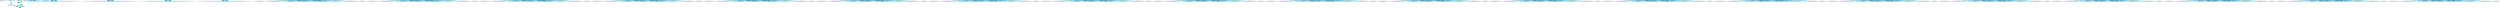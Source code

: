digraph "" {
	node [label="\N"];
	"76:AL"	[ast="<pyverilog.vparser.ast.Always object at 0x74d48eec1fa0>",
		clk_sens=False,
		fillcolor=gold,
		label="76:AL",
		sens="['CLK']",
		statements="[]",
		style=filled,
		typ=Always,
		use_var="['CLK']"];
	"77:NS"	[ast="<pyverilog.vparser.ast.NonblockingSubstitution object at 0x74d48ef12130>",
		fillcolor=firebrick,
		label="77:NS
#(CLOCK / 2) CLK <= ~CLK;",
		statements="[<pyverilog.vparser.ast.NonblockingSubstitution object at 0x74d48ef12130>]",
		style=filled,
		typ=NonblockingSubstitution];
	"76:AL" -> "77:NS"	[cond="[]",
		lineno=None];
	"Leaf_76:AL"	[def_var="['CLK']",
		label="Leaf_76:AL"];
	"77:NS" -> "Leaf_76:AL"	[cond="[]",
		lineno=None];
	"Leaf_76:AL" -> "76:AL";
	"AES_PPRM3.59:AS"	[ast="<pyverilog.vparser.ast.Assign object at 0x74d4518c8040>",
		def_var="['EN_E']",
		fillcolor=deepskyblue,
		label="AES_PPRM3.59:AS
EN_E = ~EncDec & EN;",
		statements="[]",
		style=filled,
		typ=Assign,
		use_var="['EN']"];
	"AES_PPRM3.60:AS"	[ast="<pyverilog.vparser.ast.Assign object at 0x74d4518c8100>",
		def_var="['EN_D']",
		fillcolor=deepskyblue,
		label="AES_PPRM3.60:AS
EN_D = EncDec & EN;",
		statements="[]",
		style=filled,
		typ=Assign,
		use_var="['EN']"];
	"AES_PPRM3.62:AS"	[ast="<pyverilog.vparser.ast.Assign object at 0x74d4518c85e0>",
		def_var="['BSY']",
		fillcolor=deepskyblue,
		label="AES_PPRM3.62:AS
BSY = BSY_E;",
		statements="[]",
		style=filled,
		typ=Assign,
		use_var="['BSY_E']"];
	"AES_PPRM3.64:AS"	[ast="<pyverilog.vparser.ast.Assign object at 0x74d4518c8ac0>",
		def_var="['Dvld_tmp']",
		fillcolor=deepskyblue,
		label="AES_PPRM3.64:AS
Dvld_tmp = Dvld_E & ~EncDec | Dvld_D & EncDec;",
		statements="[]",
		style=filled,
		typ=Assign,
		use_var="['Dvld_E', 'Dvld_D']"];
	"AES_PPRM3.67:AS"	[ast="<pyverilog.vparser.ast.Assign object at 0x74d4518ef100>",
		def_var="['Dvld']",
		fillcolor=deepskyblue,
		label="AES_PPRM3.67:AS
Dvld = ((Dvld_reg == 1'b0) && (Dvld_tmp == 1'b1))? 1'b1 : 1'b0;",
		statements="[]",
		style=filled,
		typ=Assign,
		use_var="['Dvld_reg', 'Dvld_tmp']"];
	"AES_PPRM3.64:AS" -> "AES_PPRM3.67:AS";
	"AES_PPRM3.76:AL"	[ast="<pyverilog.vparser.ast.Always object at 0x74d45190ea30>",
		clk_sens=False,
		fillcolor=gold,
		label="AES_PPRM3.76:AL",
		sens="['CLK']",
		statements="[]",
		style=filled,
		typ=Always,
		use_var="['Kvld_tmp', 'RSTn', 'EN', 'Dvld_tmp']"];
	"AES_PPRM3.64:AS" -> "AES_PPRM3.76:AL";
	"AES_PPRM3.65:AS"	[ast="<pyverilog.vparser.ast.Assign object at 0x74d4518c8f10>",
		def_var="['Kvld_tmp']",
		fillcolor=deepskyblue,
		label="AES_PPRM3.65:AS
Kvld_tmp = Kvld_E & ~EncDec | Kvld_D & EncDec;",
		statements="[]",
		style=filled,
		typ=Assign,
		use_var="['Kvld_E', 'Kvld_D']"];
	"AES_PPRM3.68:AS"	[ast="<pyverilog.vparser.ast.Assign object at 0x74d4518ef610>",
		def_var="['Kvld']",
		fillcolor=deepskyblue,
		label="AES_PPRM3.68:AS
Kvld = ((Kvld_reg == 1'b0) && (Kvld_tmp == 1'b1))? 1'b1 : 1'b0;",
		statements="[]",
		style=filled,
		typ=Assign,
		use_var="['Kvld_reg', 'Kvld_tmp']"];
	"AES_PPRM3.65:AS" -> "AES_PPRM3.68:AS";
	"AES_PPRM3.65:AS" -> "AES_PPRM3.76:AL";
	"AES_PPRM3.70:AS"	[ast="<pyverilog.vparser.ast.Assign object at 0x74d4518ef8b0>",
		def_var="['Dout']",
		fillcolor=deepskyblue,
		label="AES_PPRM3.70:AS
Dout = (EncDec == 0)? Dout_E : Dout_D;",
		statements="[]",
		style=filled,
		typ=Assign,
		use_var="['Dout_E', 'Dout_D']"];
	"AES_PPRM3.76:BL"	[ast="<pyverilog.vparser.ast.Block object at 0x74d45190e880>",
		fillcolor=turquoise,
		label="AES_PPRM3.76:BL",
		statements="[]",
		style=filled,
		typ=Block];
	"AES_PPRM3.76:AL" -> "AES_PPRM3.76:BL"	[cond="[]",
		lineno=None];
	"AES_PPRM3.77:IF"	[ast="<pyverilog.vparser.ast.IfStatement object at 0x74d45190e6a0>",
		fillcolor=springgreen,
		label="AES_PPRM3.77:IF",
		statements="[]",
		style=filled,
		typ=IfStatement];
	"AES_PPRM3.76:BL" -> "AES_PPRM3.77:IF"	[cond="[]",
		lineno=None];
	"AES_PPRM3.77:BL"	[ast="<pyverilog.vparser.ast.Block object at 0x74d45190ed60>",
		fillcolor=turquoise,
		label="AES_PPRM3.77:BL
Dvld_reg <= 1'b0;
Kvld_reg <= 1'b0;",
		statements="[<pyverilog.vparser.ast.NonblockingSubstitution object at 0x74d45190ed00>, <pyverilog.vparser.ast.NonblockingSubstitution object \
at 0x74d45190ef40>]",
		style=filled,
		typ=Block];
	"AES_PPRM3.77:IF" -> "AES_PPRM3.77:BL"	[cond="['RSTn']",
		label="(RSTn == 0)",
		lineno=77];
	"AES_PPRM3.81:IF"	[ast="<pyverilog.vparser.ast.IfStatement object at 0x74d45190ee80>",
		fillcolor=springgreen,
		label="AES_PPRM3.81:IF",
		statements="[]",
		style=filled,
		typ=IfStatement];
	"AES_PPRM3.77:IF" -> "AES_PPRM3.81:IF"	[cond="['RSTn']",
		label="!((RSTn == 0))",
		lineno=77];
	"AES_PPRM3.Leaf_76:AL"	[def_var="['Kvld_reg', 'Dvld_reg']",
		label="AES_PPRM3.Leaf_76:AL"];
	"AES_PPRM3.77:BL" -> "AES_PPRM3.Leaf_76:AL"	[cond="[]",
		lineno=None];
	"AES_PPRM3.81:BL"	[ast="<pyverilog.vparser.ast.Block object at 0x74d45190eb20>",
		fillcolor=turquoise,
		label="AES_PPRM3.81:BL
Dvld_reg <= Dvld_tmp;
Kvld_reg <= Kvld_tmp;",
		statements="[<pyverilog.vparser.ast.NonblockingSubstitution object at 0x74d451912490>, <pyverilog.vparser.ast.NonblockingSubstitution object \
at 0x74d4519126a0>]",
		style=filled,
		typ=Block];
	"AES_PPRM3.81:IF" -> "AES_PPRM3.81:BL"	[cond="['EN']",
		label="(EN == 1)",
		lineno=81];
	"AES_PPRM3.81:BL" -> "AES_PPRM3.Leaf_76:AL"	[cond="[]",
		lineno=None];
	"AES_PPRM3.Leaf_76:AL" -> "AES_PPRM3.67:AS";
	"AES_PPRM3.Leaf_76:AL" -> "AES_PPRM3.68:AS";
	"AES_PPRM3.AES_PPRM3_ENC.294:AS"	[ast="<pyverilog.vparser.ast.Assign object at 0x74d45197e3d0>",
		def_var="['Kvld']",
		fillcolor=deepskyblue,
		label="AES_PPRM3.AES_PPRM3_ENC.294:AS
Kvld = Kvldrg;",
		statements="[]",
		style=filled,
		typ=Assign,
		use_var="['Kvldrg']"];
	"AES_PPRM3.AES_PPRM3_ENC.295:AS"	[ast="<pyverilog.vparser.ast.Assign object at 0x74d45197e580>",
		def_var="['Dvld']",
		fillcolor=deepskyblue,
		label="AES_PPRM3.AES_PPRM3_ENC.295:AS
Dvld = Dvldrg;",
		statements="[]",
		style=filled,
		typ=Assign,
		use_var="['Dvldrg']"];
	"AES_PPRM3.AES_PPRM3_ENC.296:AS"	[ast="<pyverilog.vparser.ast.Assign object at 0x74d45197e730>",
		def_var="['Dout']",
		fillcolor=deepskyblue,
		label="AES_PPRM3.AES_PPRM3_ENC.296:AS
Dout = Drg;",
		statements="[]",
		style=filled,
		typ=Assign,
		use_var="['Drg']"];
	"AES_PPRM3.AES_PPRM3_ENC.297:AS"	[ast="<pyverilog.vparser.ast.Assign object at 0x74d45197e8e0>",
		def_var="['BSY']",
		fillcolor=deepskyblue,
		label="AES_PPRM3.AES_PPRM3_ENC.297:AS
BSY = BSYrg;",
		statements="[]",
		style=filled,
		typ=Assign,
		use_var="['BSYrg']"];
	"AES_PPRM3.AES_PPRM3_ENC.299:AL"	[ast="<pyverilog.vparser.ast.Always object at 0x74d45197ec10>",
		clk_sens=False,
		fillcolor=gold,
		label="AES_PPRM3.AES_PPRM3_ENC.299:AL",
		sens="['CLK']",
		statements="[]",
		style=filled,
		typ=Always,
		use_var="['BSYrg', 'RSTn', 'Krdy', 'Knext', 'Din', 'EN', 'Kin', 'Krg', 'Rrg', 'Drdy', 'Dnext']"];
	"AES_PPRM3.AES_PPRM3_ENC.299:BL"	[ast="<pyverilog.vparser.ast.Block object at 0x74d45197ebb0>",
		fillcolor=turquoise,
		label="AES_PPRM3.AES_PPRM3_ENC.299:BL",
		statements="[]",
		style=filled,
		typ=Block];
	"AES_PPRM3.AES_PPRM3_ENC.299:AL" -> "AES_PPRM3.AES_PPRM3_ENC.299:BL"	[cond="[]",
		lineno=None];
	"AES_PPRM3.AES_PPRM3_ENC.300:IF"	[ast="<pyverilog.vparser.ast.IfStatement object at 0x74d45197ee50>",
		fillcolor=springgreen,
		label="AES_PPRM3.AES_PPRM3_ENC.300:IF",
		statements="[]",
		style=filled,
		typ=IfStatement];
	"AES_PPRM3.AES_PPRM3_ENC.299:BL" -> "AES_PPRM3.AES_PPRM3_ENC.300:IF"	[cond="[]",
		lineno=None];
	"AES_PPRM3.AES_PPRM3_ENC.300:BL"	[ast="<pyverilog.vparser.ast.Block object at 0x74d45197ef70>",
		fillcolor=turquoise,
		label="AES_PPRM3.AES_PPRM3_ENC.300:BL
Krg <= 128'h0000000000000000;
KrgX <= 128'h0000000000000000;
Rrg <= 10'b0000000001;
Kvldrg <= 0;
\
Dvldrg <= 0;
BSYrg <= 0;",
		statements="[<pyverilog.vparser.ast.NonblockingSubstitution object at 0x74d45196f070>, <pyverilog.vparser.ast.NonblockingSubstitution object \
at 0x74d45196f2b0>, <pyverilog.vparser.ast.NonblockingSubstitution object at 0x74d45196f460>, <pyverilog.vparser.ast.NonblockingSubstitution \
object at 0x74d45196f610>, <pyverilog.vparser.ast.NonblockingSubstitution object at 0x74d45196f7c0>, <pyverilog.vparser.ast.NonblockingSubstitution \
object at 0x74d45196f970>]",
		style=filled,
		typ=Block];
	"AES_PPRM3.AES_PPRM3_ENC.300:IF" -> "AES_PPRM3.AES_PPRM3_ENC.300:BL"	[cond="['RSTn']",
		label="(RSTn == 0)",
		lineno=300];
	"AES_PPRM3.AES_PPRM3_ENC.308:IF"	[ast="<pyverilog.vparser.ast.IfStatement object at 0x74d45196f940>",
		fillcolor=springgreen,
		label="AES_PPRM3.AES_PPRM3_ENC.308:IF",
		statements="[]",
		style=filled,
		typ=IfStatement];
	"AES_PPRM3.AES_PPRM3_ENC.300:IF" -> "AES_PPRM3.AES_PPRM3_ENC.308:IF"	[cond="['RSTn']",
		label="!((RSTn == 0))",
		lineno=300];
	"AES_PPRM3.AES_PPRM3_ENC.Leaf_299:AL"	[def_var="['BSYrg', 'Kvldrg', 'KrgX', 'Krg', 'Rrg', 'Dvldrg', 'Drg']",
		label="AES_PPRM3.AES_PPRM3_ENC.Leaf_299:AL"];
	"AES_PPRM3.AES_PPRM3_ENC.300:BL" -> "AES_PPRM3.AES_PPRM3_ENC.Leaf_299:AL"	[cond="[]",
		lineno=None];
	"AES_PPRM3.AES_PPRM3_ENC.308:BL"	[ast="<pyverilog.vparser.ast.Block object at 0x74d45196fb50>",
		fillcolor=turquoise,
		label="AES_PPRM3.AES_PPRM3_ENC.308:BL",
		statements="[]",
		style=filled,
		typ=Block];
	"AES_PPRM3.AES_PPRM3_ENC.308:IF" -> "AES_PPRM3.AES_PPRM3_ENC.308:BL"	[cond="['EN']",
		label="(EN == 1)",
		lineno=308];
	"AES_PPRM3.AES_PPRM3_ENC.309:IF"	[ast="<pyverilog.vparser.ast.IfStatement object at 0x74d451975af0>",
		fillcolor=springgreen,
		label="AES_PPRM3.AES_PPRM3_ENC.309:IF",
		statements="[]",
		style=filled,
		typ=IfStatement];
	"AES_PPRM3.AES_PPRM3_ENC.308:BL" -> "AES_PPRM3.AES_PPRM3_ENC.309:IF"	[cond="[]",
		lineno=None];
	"AES_PPRM3.AES_PPRM3_ENC.309:BL"	[ast="<pyverilog.vparser.ast.Block object at 0x74d45196fe50>",
		fillcolor=turquoise,
		label="AES_PPRM3.AES_PPRM3_ENC.309:BL",
		statements="[]",
		style=filled,
		typ=Block];
	"AES_PPRM3.AES_PPRM3_ENC.309:IF" -> "AES_PPRM3.AES_PPRM3_ENC.309:BL"	[cond="['BSYrg']",
		label="(BSYrg == 0)",
		lineno=309];
	"AES_PPRM3.AES_PPRM3_ENC.324:BL"	[ast="<pyverilog.vparser.ast.Block object at 0x74d451975bb0>",
		fillcolor=turquoise,
		label="AES_PPRM3.AES_PPRM3_ENC.324:BL
Drg <= Dnext;",
		statements="[<pyverilog.vparser.ast.NonblockingSubstitution object at 0x74d45196aa30>]",
		style=filled,
		typ=Block];
	"AES_PPRM3.AES_PPRM3_ENC.309:IF" -> "AES_PPRM3.AES_PPRM3_ENC.324:BL"	[cond="['BSYrg']",
		label="!((BSYrg == 0))",
		lineno=309];
	"AES_PPRM3.AES_PPRM3_ENC.310:IF"	[ast="<pyverilog.vparser.ast.IfStatement object at 0x74d451975730>",
		fillcolor=springgreen,
		label="AES_PPRM3.AES_PPRM3_ENC.310:IF",
		statements="[]",
		style=filled,
		typ=IfStatement];
	"AES_PPRM3.AES_PPRM3_ENC.309:BL" -> "AES_PPRM3.AES_PPRM3_ENC.310:IF"	[cond="[]",
		lineno=None];
	"AES_PPRM3.AES_PPRM3_ENC.326:IF"	[ast="<pyverilog.vparser.ast.IfStatement object at 0x74d45196afd0>",
		fillcolor=springgreen,
		label="AES_PPRM3.AES_PPRM3_ENC.326:IF",
		statements="[]",
		style=filled,
		typ=IfStatement];
	"AES_PPRM3.AES_PPRM3_ENC.324:BL" -> "AES_PPRM3.AES_PPRM3_ENC.326:IF"	[cond="[]",
		lineno=None];
	"AES_PPRM3.AES_PPRM3_ENC.326:BL"	[ast="<pyverilog.vparser.ast.Block object at 0x74d451975130>",
		fillcolor=turquoise,
		label="AES_PPRM3.AES_PPRM3_ENC.326:BL
KrgX <= Krg;
Dvldrg <= 1;
BSYrg <= 0;",
		statements="[<pyverilog.vparser.ast.NonblockingSubstitution object at 0x74d45196af70>, <pyverilog.vparser.ast.NonblockingSubstitution object \
at 0x74d4519781f0>, <pyverilog.vparser.ast.NonblockingSubstitution object at 0x74d4519783a0>]",
		style=filled,
		typ=Block];
	"AES_PPRM3.AES_PPRM3_ENC.326:IF" -> "AES_PPRM3.AES_PPRM3_ENC.326:BL"	[cond="['Rrg']",
		label="(Rrg[0] == 1)",
		lineno=326];
	"AES_PPRM3.AES_PPRM3_ENC.331:BL"	[ast="<pyverilog.vparser.ast.Block object at 0x74d45196ac70>",
		fillcolor=turquoise,
		label="AES_PPRM3.AES_PPRM3_ENC.331:BL
Rrg <= { Rrg[8:0], Rrg[9] };
KrgX <= Knext;",
		statements="[<pyverilog.vparser.ast.NonblockingSubstitution object at 0x74d451978880>, <pyverilog.vparser.ast.NonblockingSubstitution object \
at 0x74d4519788e0>]",
		style=filled,
		typ=Block];
	"AES_PPRM3.AES_PPRM3_ENC.326:IF" -> "AES_PPRM3.AES_PPRM3_ENC.331:BL"	[cond="['Rrg']",
		label="!((Rrg[0] == 1))",
		lineno=326];
	"AES_PPRM3.AES_PPRM3_ENC.326:BL" -> "AES_PPRM3.AES_PPRM3_ENC.Leaf_299:AL"	[cond="[]",
		lineno=None];
	"AES_PPRM3.AES_PPRM3_ENC.331:BL" -> "AES_PPRM3.AES_PPRM3_ENC.Leaf_299:AL"	[cond="[]",
		lineno=None];
	"AES_PPRM3.AES_PPRM3_ENC.310:BL"	[ast="<pyverilog.vparser.ast.Block object at 0x74d45196ff10>",
		fillcolor=turquoise,
		label="AES_PPRM3.AES_PPRM3_ENC.310:BL
Krg <= Kin;
KrgX <= Kin;
Kvldrg <= 1;
Dvldrg <= 0;",
		statements="[<pyverilog.vparser.ast.NonblockingSubstitution object at 0x74d4519754c0>, <pyverilog.vparser.ast.NonblockingSubstitution object \
at 0x74d4519756d0>, <pyverilog.vparser.ast.NonblockingSubstitution object at 0x74d451975880>, <pyverilog.vparser.ast.NonblockingSubstitution \
object at 0x74d451975a30>]",
		style=filled,
		typ=Block];
	"AES_PPRM3.AES_PPRM3_ENC.310:IF" -> "AES_PPRM3.AES_PPRM3_ENC.310:BL"	[cond="['Krdy']",
		label="(Krdy == 1)",
		lineno=310];
	"AES_PPRM3.AES_PPRM3_ENC.316:IF"	[ast="<pyverilog.vparser.ast.IfStatement object at 0x74d451975a00>",
		fillcolor=springgreen,
		label="AES_PPRM3.AES_PPRM3_ENC.316:IF",
		statements="[]",
		style=filled,
		typ=IfStatement];
	"AES_PPRM3.AES_PPRM3_ENC.310:IF" -> "AES_PPRM3.AES_PPRM3_ENC.316:IF"	[cond="['Krdy']",
		label="!((Krdy == 1))",
		lineno=310];
	"AES_PPRM3.AES_PPRM3_ENC.310:BL" -> "AES_PPRM3.AES_PPRM3_ENC.Leaf_299:AL"	[cond="[]",
		lineno=None];
	"AES_PPRM3.AES_PPRM3_ENC.316:BL"	[ast="<pyverilog.vparser.ast.Block object at 0x74d451975d90>",
		fillcolor=turquoise,
		label="AES_PPRM3.AES_PPRM3_ENC.316:BL
Rrg <= { Rrg[8:0], Rrg[9] };
KrgX <= Knext;
Drg <= Din ^ Krg;
Dvldrg <= 0;
BSYrg <= 1;",
		statements="[<pyverilog.vparser.ast.NonblockingSubstitution object at 0x74d451975f40>, <pyverilog.vparser.ast.NonblockingSubstitution object \
at 0x74d45196a250>, <pyverilog.vparser.ast.NonblockingSubstitution object at 0x74d45196a1c0>, <pyverilog.vparser.ast.NonblockingSubstitution \
object at 0x74d45196a850>, <pyverilog.vparser.ast.NonblockingSubstitution object at 0x74d45196aa00>]",
		style=filled,
		typ=Block];
	"AES_PPRM3.AES_PPRM3_ENC.316:IF" -> "AES_PPRM3.AES_PPRM3_ENC.316:BL"	[cond="['Drdy']",
		label="(Drdy == 1)",
		lineno=316];
	"AES_PPRM3.AES_PPRM3_ENC.316:BL" -> "AES_PPRM3.AES_PPRM3_ENC.Leaf_299:AL"	[cond="[]",
		lineno=None];
	"AES_PPRM3.AES_PPRM3_ENC.Leaf_299:AL" -> "AES_PPRM3.AES_PPRM3_ENC.294:AS";
	"AES_PPRM3.AES_PPRM3_ENC.Leaf_299:AL" -> "AES_PPRM3.AES_PPRM3_ENC.295:AS";
	"AES_PPRM3.AES_PPRM3_ENC.Leaf_299:AL" -> "AES_PPRM3.AES_PPRM3_ENC.296:AS";
	"AES_PPRM3.AES_PPRM3_ENC.Leaf_299:AL" -> "AES_PPRM3.AES_PPRM3_ENC.297:AS";
	"AES_PPRM3.AES_PPRM3_ENC.Leaf_299:AL" -> "AES_PPRM3.AES_PPRM3_ENC.299:AL";
	"AES_PPRM3.AES_PPRM3_ENC.EC.234:AS"	[ast="<pyverilog.vparser.ast.Assign object at 0x74d451c3d8e0>",
		def_var="['sr']",
		fillcolor=deepskyblue,
		label="AES_PPRM3.AES_PPRM3_ENC.EC.234:AS
sr = { sb[127:120], sb[87:80], sb[47:40], sb[7:0], sb[95:88], sb[55:48], sb[15:8], sb[103:96], \
sb[63:56], sb[23:16], sb[111:104], sb[71:64], sb[31:24], sb[119:112], sb[79:72], sb[39:32] };",
		statements="[]",
		style=filled,
		typ=Assign,
		use_var="['sb', 'sb', 'sb', 'sb', 'sb', 'sb', 'sb', 'sb', 'sb', 'sb', 'sb', 'sb', 'sb', 'sb', 'sb', 'sb']"];
	"AES_PPRM3.AES_PPRM3_ENC.EC.244:AS"	[ast="<pyverilog.vparser.ast.Assign object at 0x74d451c3afa0>",
		def_var="['do']",
		fillcolor=deepskyblue,
		label="AES_PPRM3.AES_PPRM3_ENC.EC.244:AS
do = ((Rrg[0] == 1)? sr : mx) ^ ki;",
		statements="[]",
		style=filled,
		typ=Assign,
		use_var="['Rrg', 'sr', 'mx', 'ki']"];
	"AES_PPRM3.AES_PPRM3_ENC.EC.234:AS" -> "AES_PPRM3.AES_PPRM3_ENC.EC.244:AS";
	"AES_PPRM3.AES_PPRM3_ENC.EC.262:AS"	[ast="<pyverilog.vparser.ast.Assign object at 0x74d451983c10>",
		def_var="['ko']",
		fillcolor=deepskyblue,
		label="AES_PPRM3.AES_PPRM3_ENC.EC.262:AS
ko = { ki[127:96] ^ { so[31:24] ^ rcon(Rrg), so[23:0] }, ki[95:64] ^ ko[127:96], ki[63:32] ^ ko[\
95:64], ki[31:0] ^ ko[63:32] };",
		statements="[]",
		style=filled,
		typ=Assign,
		use_var="['ki', 'so', 'rcon', 'Rrg', 'so', 'ki', 'ko', 'ki', 'ko', 'ki', 'ko']"];
	"AES_PPRM3.AES_PPRM3_ENC.EC.262:AS" -> "AES_PPRM3.AES_PPRM3_ENC.EC.262:AS";
	"AES_PPRM3.AES_PPRM3_ENC.EC.MX3.192:AS"	[ast="<pyverilog.vparser.ast.Assign object at 0x74d451c209d0>",
		def_var="['a2']",
		fillcolor=deepskyblue,
		label="AES_PPRM3.AES_PPRM3_ENC.EC.MX3.192:AS
a2 = x[23:16];",
		statements="[]",
		style=filled,
		typ=Assign,
		use_var="['x']"];
	"AES_PPRM3.AES_PPRM3_ENC.EC.MX3.195:AS"	[ast="<pyverilog.vparser.ast.Assign object at 0x74d451c3c730>",
		def_var="['b2']",
		fillcolor=deepskyblue,
		label="AES_PPRM3.AES_PPRM3_ENC.EC.MX3.195:AS
b2 = a2 ^ a1;",
		statements="[]",
		style=filled,
		typ=Assign,
		use_var="['a2', 'a1']"];
	"AES_PPRM3.AES_PPRM3_ENC.EC.MX3.192:AS" -> "AES_PPRM3.AES_PPRM3_ENC.EC.MX3.195:AS";
	"AES_PPRM3.AES_PPRM3_ENC.EC.MX3.196:AS"	[ast="<pyverilog.vparser.ast.Assign object at 0x74d451c3cc10>",
		def_var="['b0']",
		fillcolor=deepskyblue,
		label="AES_PPRM3.AES_PPRM3_ENC.EC.MX3.196:AS
b0 = a0 ^ a3;",
		statements="[]",
		style=filled,
		typ=Assign,
		use_var="['a0', 'a3']"];
	"AES_PPRM3.AES_PPRM3_ENC.EC.MX3.192:AS" -> "AES_PPRM3.AES_PPRM3_ENC.EC.MX3.196:AS";
	"AES_PPRM3.AES_PPRM3_ENC.EC.MX3.198:AS"	[ast="<pyverilog.vparser.ast.Assign object at 0x74d451c344f0>",
		def_var="['y']",
		fillcolor=deepskyblue,
		label="AES_PPRM3.AES_PPRM3_ENC.EC.MX3.198:AS
y = { a2[7] ^ b1[7] ^ b3[6], a2[6] ^ b1[6] ^ b3[5], a2[5] ^ b1[5] ^ b3[4], a2[4] ^ b1[4] ^ \
b3[3] ^ b3[7], a2[3] ^ b1[3] ^ b3[2] ^ b3[7], a2[2] ^ b1[2] ^ b3[1], a2[1] ^ b1[1] ^ b3[0] ^ b3[7], a2[0] ^ b1[0] ^ b3[7], a3[7] ^ \
b1[7] ^ b2[6], a3[6] ^ b1[6] ^ b2[5], a3[5] ^ b1[5] ^ b2[4], a3[4] ^ b1[4] ^ b2[3] ^ b2[7], a3[3] ^ b1[3] ^ b2[2] ^ b2[7], a3[2] ^ \
b1[2] ^ b2[1], a3[1] ^ b1[1] ^ b2[0] ^ b2[7], a3[0] ^ b1[0] ^ b2[7], a0[7] ^ b3[7] ^ b1[6], a0[6] ^ b3[6] ^ b1[5], a0[5] ^ b3[5] ^ \
b1[4], a0[4] ^ b3[4] ^ b1[3] ^ b1[7], a0[3] ^ b3[3] ^ b1[2] ^ b1[7], a0[2] ^ b3[2] ^ b1[1], a0[1] ^ b3[1] ^ b1[0] ^ b1[7], a0[0] ^ \
b3[0] ^ b1[7], a1[7] ^ b3[7] ^ b0[6], a1[6] ^ b3[6] ^ b0[5], a1[5] ^ b3[5] ^ b0[4], a1[4] ^ b3[4] ^ b0[3] ^ b0[7], a1[3] ^ b3[3] ^ \
b0[2] ^ b0[7], a1[2] ^ b3[2] ^ b0[1], a1[1] ^ b3[1] ^ b0[0] ^ b0[7], a1[0] ^ b3[0] ^ b0[7] };",
		statements="[]",
		style=filled,
		typ=Assign,
		use_var="['a2', 'b1', 'b3', 'a2', 'b1', 'b3', 'a2', 'b1', 'b3', 'a2', 'b1', 'b3', 'b3', 'a2', 'b1', 'b3', 'b3', 'a2', 'b1', 'b3', 'a2', '\
b1', 'b3', 'b3', 'a2', 'b1', 'b3', 'a3', 'b1', 'b2', 'a3', 'b1', 'b2', 'a3', 'b1', 'b2', 'a3', 'b1', 'b2', 'b2', 'a3', 'b1', 'b2', '\
b2', 'a3', 'b1', 'b2', 'a3', 'b1', 'b2', 'b2', 'a3', 'b1', 'b2', 'a0', 'b3', 'b1', 'a0', 'b3', 'b1', 'a0', 'b3', 'b1', 'a0', 'b3', '\
b1', 'b1', 'a0', 'b3', 'b1', 'b1', 'a0', 'b3', 'b1', 'a0', 'b3', 'b1', 'b1', 'a0', 'b3', 'b1', 'a1', 'b3', 'b0', 'a1', 'b3', 'b0', '\
a1', 'b3', 'b0', 'a1', 'b3', 'b0', 'b0', 'a1', 'b3', 'b0', 'b0', 'a1', 'b3', 'b0', 'a1', 'b3', 'b0', 'b0', 'a1', 'b3', 'b0']"];
	"AES_PPRM3.AES_PPRM3_ENC.EC.MX3.192:AS" -> "AES_PPRM3.AES_PPRM3_ENC.EC.MX3.198:AS";
	"AES_PPRM3.AES_PPRM3_ENC.EC.MX3.193:AS"	[ast="<pyverilog.vparser.ast.Assign object at 0x74d451c3c070>",
		def_var="['a0']",
		fillcolor=deepskyblue,
		label="AES_PPRM3.AES_PPRM3_ENC.EC.MX3.193:AS
a0 = x[7:0];",
		statements="[]",
		style=filled,
		typ=Assign,
		use_var="['x']"];
	"AES_PPRM3.AES_PPRM3_ENC.EC.MX3.193:AS" -> "AES_PPRM3.AES_PPRM3_ENC.EC.MX3.195:AS";
	"AES_PPRM3.AES_PPRM3_ENC.EC.MX3.193:AS" -> "AES_PPRM3.AES_PPRM3_ENC.EC.MX3.196:AS";
	"AES_PPRM3.AES_PPRM3_ENC.EC.MX3.193:AS" -> "AES_PPRM3.AES_PPRM3_ENC.EC.MX3.198:AS";
	"AES_PPRM3.AES_PPRM3_ENC.EC.MX3.195:AS" -> "AES_PPRM3.AES_PPRM3_ENC.EC.MX3.198:AS";
	"AES_PPRM3.AES_PPRM3_ENC.EC.MX3.196:AS" -> "AES_PPRM3.AES_PPRM3_ENC.EC.MX3.198:AS";
	"AES_PPRM3.AES_PPRM3_ENC.EC.MX2.192:AS"	[ast="<pyverilog.vparser.ast.Assign object at 0x74d451c209d0>",
		def_var="['a2']",
		fillcolor=deepskyblue,
		label="AES_PPRM3.AES_PPRM3_ENC.EC.MX2.192:AS
a2 = x[23:16];",
		statements="[]",
		style=filled,
		typ=Assign,
		use_var="['x']"];
	"AES_PPRM3.AES_PPRM3_ENC.EC.MX2.195:AS"	[ast="<pyverilog.vparser.ast.Assign object at 0x74d451c3c730>",
		def_var="['b2']",
		fillcolor=deepskyblue,
		label="AES_PPRM3.AES_PPRM3_ENC.EC.MX2.195:AS
b2 = a2 ^ a1;",
		statements="[]",
		style=filled,
		typ=Assign,
		use_var="['a2', 'a1']"];
	"AES_PPRM3.AES_PPRM3_ENC.EC.MX2.192:AS" -> "AES_PPRM3.AES_PPRM3_ENC.EC.MX2.195:AS";
	"AES_PPRM3.AES_PPRM3_ENC.EC.MX2.196:AS"	[ast="<pyverilog.vparser.ast.Assign object at 0x74d451c3cc10>",
		def_var="['b0']",
		fillcolor=deepskyblue,
		label="AES_PPRM3.AES_PPRM3_ENC.EC.MX2.196:AS
b0 = a0 ^ a3;",
		statements="[]",
		style=filled,
		typ=Assign,
		use_var="['a0', 'a3']"];
	"AES_PPRM3.AES_PPRM3_ENC.EC.MX2.192:AS" -> "AES_PPRM3.AES_PPRM3_ENC.EC.MX2.196:AS";
	"AES_PPRM3.AES_PPRM3_ENC.EC.MX2.198:AS"	[ast="<pyverilog.vparser.ast.Assign object at 0x74d451c344f0>",
		def_var="['y']",
		fillcolor=deepskyblue,
		label="AES_PPRM3.AES_PPRM3_ENC.EC.MX2.198:AS
y = { a2[7] ^ b1[7] ^ b3[6], a2[6] ^ b1[6] ^ b3[5], a2[5] ^ b1[5] ^ b3[4], a2[4] ^ b1[4] ^ \
b3[3] ^ b3[7], a2[3] ^ b1[3] ^ b3[2] ^ b3[7], a2[2] ^ b1[2] ^ b3[1], a2[1] ^ b1[1] ^ b3[0] ^ b3[7], a2[0] ^ b1[0] ^ b3[7], a3[7] ^ \
b1[7] ^ b2[6], a3[6] ^ b1[6] ^ b2[5], a3[5] ^ b1[5] ^ b2[4], a3[4] ^ b1[4] ^ b2[3] ^ b2[7], a3[3] ^ b1[3] ^ b2[2] ^ b2[7], a3[2] ^ \
b1[2] ^ b2[1], a3[1] ^ b1[1] ^ b2[0] ^ b2[7], a3[0] ^ b1[0] ^ b2[7], a0[7] ^ b3[7] ^ b1[6], a0[6] ^ b3[6] ^ b1[5], a0[5] ^ b3[5] ^ \
b1[4], a0[4] ^ b3[4] ^ b1[3] ^ b1[7], a0[3] ^ b3[3] ^ b1[2] ^ b1[7], a0[2] ^ b3[2] ^ b1[1], a0[1] ^ b3[1] ^ b1[0] ^ b1[7], a0[0] ^ \
b3[0] ^ b1[7], a1[7] ^ b3[7] ^ b0[6], a1[6] ^ b3[6] ^ b0[5], a1[5] ^ b3[5] ^ b0[4], a1[4] ^ b3[4] ^ b0[3] ^ b0[7], a1[3] ^ b3[3] ^ \
b0[2] ^ b0[7], a1[2] ^ b3[2] ^ b0[1], a1[1] ^ b3[1] ^ b0[0] ^ b0[7], a1[0] ^ b3[0] ^ b0[7] };",
		statements="[]",
		style=filled,
		typ=Assign,
		use_var="['a2', 'b1', 'b3', 'a2', 'b1', 'b3', 'a2', 'b1', 'b3', 'a2', 'b1', 'b3', 'b3', 'a2', 'b1', 'b3', 'b3', 'a2', 'b1', 'b3', 'a2', '\
b1', 'b3', 'b3', 'a2', 'b1', 'b3', 'a3', 'b1', 'b2', 'a3', 'b1', 'b2', 'a3', 'b1', 'b2', 'a3', 'b1', 'b2', 'b2', 'a3', 'b1', 'b2', '\
b2', 'a3', 'b1', 'b2', 'a3', 'b1', 'b2', 'b2', 'a3', 'b1', 'b2', 'a0', 'b3', 'b1', 'a0', 'b3', 'b1', 'a0', 'b3', 'b1', 'a0', 'b3', '\
b1', 'b1', 'a0', 'b3', 'b1', 'b1', 'a0', 'b3', 'b1', 'a0', 'b3', 'b1', 'b1', 'a0', 'b3', 'b1', 'a1', 'b3', 'b0', 'a1', 'b3', 'b0', '\
a1', 'b3', 'b0', 'a1', 'b3', 'b0', 'b0', 'a1', 'b3', 'b0', 'b0', 'a1', 'b3', 'b0', 'a1', 'b3', 'b0', 'b0', 'a1', 'b3', 'b0']"];
	"AES_PPRM3.AES_PPRM3_ENC.EC.MX2.192:AS" -> "AES_PPRM3.AES_PPRM3_ENC.EC.MX2.198:AS";
	"AES_PPRM3.AES_PPRM3_ENC.EC.MX2.193:AS"	[ast="<pyverilog.vparser.ast.Assign object at 0x74d451c3c070>",
		def_var="['a0']",
		fillcolor=deepskyblue,
		label="AES_PPRM3.AES_PPRM3_ENC.EC.MX2.193:AS
a0 = x[7:0];",
		statements="[]",
		style=filled,
		typ=Assign,
		use_var="['x']"];
	"AES_PPRM3.AES_PPRM3_ENC.EC.MX2.193:AS" -> "AES_PPRM3.AES_PPRM3_ENC.EC.MX2.195:AS";
	"AES_PPRM3.AES_PPRM3_ENC.EC.MX2.193:AS" -> "AES_PPRM3.AES_PPRM3_ENC.EC.MX2.196:AS";
	"AES_PPRM3.AES_PPRM3_ENC.EC.MX2.193:AS" -> "AES_PPRM3.AES_PPRM3_ENC.EC.MX2.198:AS";
	"AES_PPRM3.AES_PPRM3_ENC.EC.MX2.195:AS" -> "AES_PPRM3.AES_PPRM3_ENC.EC.MX2.198:AS";
	"AES_PPRM3.AES_PPRM3_ENC.EC.MX2.196:AS" -> "AES_PPRM3.AES_PPRM3_ENC.EC.MX2.198:AS";
	"AES_PPRM3.AES_PPRM3_ENC.EC.MX1.192:AS"	[ast="<pyverilog.vparser.ast.Assign object at 0x74d451c209d0>",
		def_var="['a2']",
		fillcolor=deepskyblue,
		label="AES_PPRM3.AES_PPRM3_ENC.EC.MX1.192:AS
a2 = x[23:16];",
		statements="[]",
		style=filled,
		typ=Assign,
		use_var="['x']"];
	"AES_PPRM3.AES_PPRM3_ENC.EC.MX1.195:AS"	[ast="<pyverilog.vparser.ast.Assign object at 0x74d451c3c730>",
		def_var="['b2']",
		fillcolor=deepskyblue,
		label="AES_PPRM3.AES_PPRM3_ENC.EC.MX1.195:AS
b2 = a2 ^ a1;",
		statements="[]",
		style=filled,
		typ=Assign,
		use_var="['a2', 'a1']"];
	"AES_PPRM3.AES_PPRM3_ENC.EC.MX1.192:AS" -> "AES_PPRM3.AES_PPRM3_ENC.EC.MX1.195:AS";
	"AES_PPRM3.AES_PPRM3_ENC.EC.MX1.196:AS"	[ast="<pyverilog.vparser.ast.Assign object at 0x74d451c3cc10>",
		def_var="['b0']",
		fillcolor=deepskyblue,
		label="AES_PPRM3.AES_PPRM3_ENC.EC.MX1.196:AS
b0 = a0 ^ a3;",
		statements="[]",
		style=filled,
		typ=Assign,
		use_var="['a0', 'a3']"];
	"AES_PPRM3.AES_PPRM3_ENC.EC.MX1.192:AS" -> "AES_PPRM3.AES_PPRM3_ENC.EC.MX1.196:AS";
	"AES_PPRM3.AES_PPRM3_ENC.EC.MX1.198:AS"	[ast="<pyverilog.vparser.ast.Assign object at 0x74d451c344f0>",
		def_var="['y']",
		fillcolor=deepskyblue,
		label="AES_PPRM3.AES_PPRM3_ENC.EC.MX1.198:AS
y = { a2[7] ^ b1[7] ^ b3[6], a2[6] ^ b1[6] ^ b3[5], a2[5] ^ b1[5] ^ b3[4], a2[4] ^ b1[4] ^ \
b3[3] ^ b3[7], a2[3] ^ b1[3] ^ b3[2] ^ b3[7], a2[2] ^ b1[2] ^ b3[1], a2[1] ^ b1[1] ^ b3[0] ^ b3[7], a2[0] ^ b1[0] ^ b3[7], a3[7] ^ \
b1[7] ^ b2[6], a3[6] ^ b1[6] ^ b2[5], a3[5] ^ b1[5] ^ b2[4], a3[4] ^ b1[4] ^ b2[3] ^ b2[7], a3[3] ^ b1[3] ^ b2[2] ^ b2[7], a3[2] ^ \
b1[2] ^ b2[1], a3[1] ^ b1[1] ^ b2[0] ^ b2[7], a3[0] ^ b1[0] ^ b2[7], a0[7] ^ b3[7] ^ b1[6], a0[6] ^ b3[6] ^ b1[5], a0[5] ^ b3[5] ^ \
b1[4], a0[4] ^ b3[4] ^ b1[3] ^ b1[7], a0[3] ^ b3[3] ^ b1[2] ^ b1[7], a0[2] ^ b3[2] ^ b1[1], a0[1] ^ b3[1] ^ b1[0] ^ b1[7], a0[0] ^ \
b3[0] ^ b1[7], a1[7] ^ b3[7] ^ b0[6], a1[6] ^ b3[6] ^ b0[5], a1[5] ^ b3[5] ^ b0[4], a1[4] ^ b3[4] ^ b0[3] ^ b0[7], a1[3] ^ b3[3] ^ \
b0[2] ^ b0[7], a1[2] ^ b3[2] ^ b0[1], a1[1] ^ b3[1] ^ b0[0] ^ b0[7], a1[0] ^ b3[0] ^ b0[7] };",
		statements="[]",
		style=filled,
		typ=Assign,
		use_var="['a2', 'b1', 'b3', 'a2', 'b1', 'b3', 'a2', 'b1', 'b3', 'a2', 'b1', 'b3', 'b3', 'a2', 'b1', 'b3', 'b3', 'a2', 'b1', 'b3', 'a2', '\
b1', 'b3', 'b3', 'a2', 'b1', 'b3', 'a3', 'b1', 'b2', 'a3', 'b1', 'b2', 'a3', 'b1', 'b2', 'a3', 'b1', 'b2', 'b2', 'a3', 'b1', 'b2', '\
b2', 'a3', 'b1', 'b2', 'a3', 'b1', 'b2', 'b2', 'a3', 'b1', 'b2', 'a0', 'b3', 'b1', 'a0', 'b3', 'b1', 'a0', 'b3', 'b1', 'a0', 'b3', '\
b1', 'b1', 'a0', 'b3', 'b1', 'b1', 'a0', 'b3', 'b1', 'a0', 'b3', 'b1', 'b1', 'a0', 'b3', 'b1', 'a1', 'b3', 'b0', 'a1', 'b3', 'b0', '\
a1', 'b3', 'b0', 'a1', 'b3', 'b0', 'b0', 'a1', 'b3', 'b0', 'b0', 'a1', 'b3', 'b0', 'a1', 'b3', 'b0', 'b0', 'a1', 'b3', 'b0']"];
	"AES_PPRM3.AES_PPRM3_ENC.EC.MX1.192:AS" -> "AES_PPRM3.AES_PPRM3_ENC.EC.MX1.198:AS";
	"AES_PPRM3.AES_PPRM3_ENC.EC.MX1.193:AS"	[ast="<pyverilog.vparser.ast.Assign object at 0x74d451c3c070>",
		def_var="['a0']",
		fillcolor=deepskyblue,
		label="AES_PPRM3.AES_PPRM3_ENC.EC.MX1.193:AS
a0 = x[7:0];",
		statements="[]",
		style=filled,
		typ=Assign,
		use_var="['x']"];
	"AES_PPRM3.AES_PPRM3_ENC.EC.MX1.193:AS" -> "AES_PPRM3.AES_PPRM3_ENC.EC.MX1.195:AS";
	"AES_PPRM3.AES_PPRM3_ENC.EC.MX1.193:AS" -> "AES_PPRM3.AES_PPRM3_ENC.EC.MX1.196:AS";
	"AES_PPRM3.AES_PPRM3_ENC.EC.MX1.193:AS" -> "AES_PPRM3.AES_PPRM3_ENC.EC.MX1.198:AS";
	"AES_PPRM3.AES_PPRM3_ENC.EC.MX1.195:AS" -> "AES_PPRM3.AES_PPRM3_ENC.EC.MX1.198:AS";
	"AES_PPRM3.AES_PPRM3_ENC.EC.MX1.196:AS" -> "AES_PPRM3.AES_PPRM3_ENC.EC.MX1.198:AS";
	"AES_PPRM3.AES_PPRM3_ENC.EC.MX0.192:AS"	[ast="<pyverilog.vparser.ast.Assign object at 0x74d451c209d0>",
		def_var="['a2']",
		fillcolor=deepskyblue,
		label="AES_PPRM3.AES_PPRM3_ENC.EC.MX0.192:AS
a2 = x[23:16];",
		statements="[]",
		style=filled,
		typ=Assign,
		use_var="['x']"];
	"AES_PPRM3.AES_PPRM3_ENC.EC.MX0.195:AS"	[ast="<pyverilog.vparser.ast.Assign object at 0x74d451c3c730>",
		def_var="['b2']",
		fillcolor=deepskyblue,
		label="AES_PPRM3.AES_PPRM3_ENC.EC.MX0.195:AS
b2 = a2 ^ a1;",
		statements="[]",
		style=filled,
		typ=Assign,
		use_var="['a2', 'a1']"];
	"AES_PPRM3.AES_PPRM3_ENC.EC.MX0.192:AS" -> "AES_PPRM3.AES_PPRM3_ENC.EC.MX0.195:AS";
	"AES_PPRM3.AES_PPRM3_ENC.EC.MX0.196:AS"	[ast="<pyverilog.vparser.ast.Assign object at 0x74d451c3cc10>",
		def_var="['b0']",
		fillcolor=deepskyblue,
		label="AES_PPRM3.AES_PPRM3_ENC.EC.MX0.196:AS
b0 = a0 ^ a3;",
		statements="[]",
		style=filled,
		typ=Assign,
		use_var="['a0', 'a3']"];
	"AES_PPRM3.AES_PPRM3_ENC.EC.MX0.192:AS" -> "AES_PPRM3.AES_PPRM3_ENC.EC.MX0.196:AS";
	"AES_PPRM3.AES_PPRM3_ENC.EC.MX0.198:AS"	[ast="<pyverilog.vparser.ast.Assign object at 0x74d451c344f0>",
		def_var="['y']",
		fillcolor=deepskyblue,
		label="AES_PPRM3.AES_PPRM3_ENC.EC.MX0.198:AS
y = { a2[7] ^ b1[7] ^ b3[6], a2[6] ^ b1[6] ^ b3[5], a2[5] ^ b1[5] ^ b3[4], a2[4] ^ b1[4] ^ \
b3[3] ^ b3[7], a2[3] ^ b1[3] ^ b3[2] ^ b3[7], a2[2] ^ b1[2] ^ b3[1], a2[1] ^ b1[1] ^ b3[0] ^ b3[7], a2[0] ^ b1[0] ^ b3[7], a3[7] ^ \
b1[7] ^ b2[6], a3[6] ^ b1[6] ^ b2[5], a3[5] ^ b1[5] ^ b2[4], a3[4] ^ b1[4] ^ b2[3] ^ b2[7], a3[3] ^ b1[3] ^ b2[2] ^ b2[7], a3[2] ^ \
b1[2] ^ b2[1], a3[1] ^ b1[1] ^ b2[0] ^ b2[7], a3[0] ^ b1[0] ^ b2[7], a0[7] ^ b3[7] ^ b1[6], a0[6] ^ b3[6] ^ b1[5], a0[5] ^ b3[5] ^ \
b1[4], a0[4] ^ b3[4] ^ b1[3] ^ b1[7], a0[3] ^ b3[3] ^ b1[2] ^ b1[7], a0[2] ^ b3[2] ^ b1[1], a0[1] ^ b3[1] ^ b1[0] ^ b1[7], a0[0] ^ \
b3[0] ^ b1[7], a1[7] ^ b3[7] ^ b0[6], a1[6] ^ b3[6] ^ b0[5], a1[5] ^ b3[5] ^ b0[4], a1[4] ^ b3[4] ^ b0[3] ^ b0[7], a1[3] ^ b3[3] ^ \
b0[2] ^ b0[7], a1[2] ^ b3[2] ^ b0[1], a1[1] ^ b3[1] ^ b0[0] ^ b0[7], a1[0] ^ b3[0] ^ b0[7] };",
		statements="[]",
		style=filled,
		typ=Assign,
		use_var="['a2', 'b1', 'b3', 'a2', 'b1', 'b3', 'a2', 'b1', 'b3', 'a2', 'b1', 'b3', 'b3', 'a2', 'b1', 'b3', 'b3', 'a2', 'b1', 'b3', 'a2', '\
b1', 'b3', 'b3', 'a2', 'b1', 'b3', 'a3', 'b1', 'b2', 'a3', 'b1', 'b2', 'a3', 'b1', 'b2', 'a3', 'b1', 'b2', 'b2', 'a3', 'b1', 'b2', '\
b2', 'a3', 'b1', 'b2', 'a3', 'b1', 'b2', 'b2', 'a3', 'b1', 'b2', 'a0', 'b3', 'b1', 'a0', 'b3', 'b1', 'a0', 'b3', 'b1', 'a0', 'b3', '\
b1', 'b1', 'a0', 'b3', 'b1', 'b1', 'a0', 'b3', 'b1', 'a0', 'b3', 'b1', 'b1', 'a0', 'b3', 'b1', 'a1', 'b3', 'b0', 'a1', 'b3', 'b0', '\
a1', 'b3', 'b0', 'a1', 'b3', 'b0', 'b0', 'a1', 'b3', 'b0', 'b0', 'a1', 'b3', 'b0', 'a1', 'b3', 'b0', 'b0', 'a1', 'b3', 'b0']"];
	"AES_PPRM3.AES_PPRM3_ENC.EC.MX0.192:AS" -> "AES_PPRM3.AES_PPRM3_ENC.EC.MX0.198:AS";
	"AES_PPRM3.AES_PPRM3_ENC.EC.MX0.193:AS"	[ast="<pyverilog.vparser.ast.Assign object at 0x74d451c3c070>",
		def_var="['a0']",
		fillcolor=deepskyblue,
		label="AES_PPRM3.AES_PPRM3_ENC.EC.MX0.193:AS
a0 = x[7:0];",
		statements="[]",
		style=filled,
		typ=Assign,
		use_var="['x']"];
	"AES_PPRM3.AES_PPRM3_ENC.EC.MX0.193:AS" -> "AES_PPRM3.AES_PPRM3_ENC.EC.MX0.195:AS";
	"AES_PPRM3.AES_PPRM3_ENC.EC.MX0.193:AS" -> "AES_PPRM3.AES_PPRM3_ENC.EC.MX0.196:AS";
	"AES_PPRM3.AES_PPRM3_ENC.EC.MX0.193:AS" -> "AES_PPRM3.AES_PPRM3_ENC.EC.MX0.198:AS";
	"AES_PPRM3.AES_PPRM3_ENC.EC.MX0.195:AS" -> "AES_PPRM3.AES_PPRM3_ENC.EC.MX0.198:AS";
	"AES_PPRM3.AES_PPRM3_ENC.EC.MX0.196:AS" -> "AES_PPRM3.AES_PPRM3_ENC.EC.MX0.198:AS";
	"AES_PPRM3.AES_PPRM3_ENC.EC.SBK.Sbox3.97:AS"	[ast="<pyverilog.vparser.ast.Assign object at 0x74d451905f70>",
		def_var="['a']",
		fillcolor=deepskyblue,
		label="AES_PPRM3.AES_PPRM3_ENC.EC.SBK.Sbox3.97:AS
a = { x[7] ^ x[5], x[7] ^ x[6] ^ x[4] ^ x[3] ^ x[2] ^ x[1], x[7] ^ x[5] ^ x[3] ^ x[2], \
x[7] ^ x[5] ^ x[3] ^ x[2] ^ x[1] };",
		statements="[]",
		style=filled,
		typ=Assign,
		use_var="['x', 'x', 'x', 'x', 'x', 'x', 'x', 'x', 'x', 'x', 'x', 'x', 'x', 'x', 'x', 'x', 'x']"];
	"AES_PPRM3.AES_PPRM3_ENC.EC.SBK.Sbox3.135:AS"	[ast="<pyverilog.vparser.ast.Assign object at 0x74d4512d1700>",
		def_var="['y']",
		fillcolor=deepskyblue,
		label="AES_PPRM3.AES_PPRM3_ENC.EC.SBK.Sbox3.135:AS
y[7] = d[3] & a[0] ^ d[2] & a[1] ^ d[1] & a[2] ^ d[0] & a[3] ^ b[2] & d[3] ^ b[3] & \
d[2] ^ b[2] & d[2] ^ d[3] & a[3] ^ d[3] & a[1] ^ d[1] & a[3] ^ b[0] & d[2] ^ b[2] & d[0] ^ d[3] & a[2] ^ d[2] & a[3] ^ b[0] & d[\
3] ^ b[1] & d[2] ^ b[2] & d[1] ^ b[3] & d[0];",
		statements="[]",
		style=filled,
		typ=Assign,
		use_var="['d', 'a', 'd', 'a', 'd', 'a', 'd', 'a', 'b', 'd', 'b', 'd', 'b', 'd', 'd', 'a', 'd', 'a', 'd', 'a', 'b', 'd', 'b', 'd', 'd', 'a', '\
d', 'a', 'b', 'd', 'b', 'd', 'b', 'd', 'b', 'd']"];
	"AES_PPRM3.AES_PPRM3_ENC.EC.SBK.Sbox3.97:AS" -> "AES_PPRM3.AES_PPRM3_ENC.EC.SBK.Sbox3.135:AS";
	"AES_PPRM3.AES_PPRM3_ENC.EC.SBK.Sbox3.140:AS"	[ast="<pyverilog.vparser.ast.Assign object at 0x74d4512ca130>",
		def_var="['y']",
		fillcolor=deepskyblue,
		label="AES_PPRM3.AES_PPRM3_ENC.EC.SBK.Sbox3.140:AS
y[6] = ~(a[0] & d[2]) ^ a[2] & d[0] ^ d[3] & a[3] ^ a[0] & d[1] ^ a[1] & d[0] ^ d[3] & \
a[2] ^ d[2] & a[3] ^ a[0] & d[0] ^ d[3] & a[0] ^ d[2] & a[1] ^ d[1] & a[2] ^ d[0] & a[3];",
		statements="[]",
		style=filled,
		typ=Assign,
		use_var="['a', 'd', 'a', 'd', 'd', 'a', 'a', 'd', 'a', 'd', 'd', 'a', 'd', 'a', 'a', 'd', 'd', 'a', 'd', 'a', 'd', 'a', 'd', 'a']"];
	"AES_PPRM3.AES_PPRM3_ENC.EC.SBK.Sbox3.97:AS" -> "AES_PPRM3.AES_PPRM3_ENC.EC.SBK.Sbox3.140:AS";
	"AES_PPRM3.AES_PPRM3_ENC.EC.SBK.Sbox3.143:AS"	[ast="<pyverilog.vparser.ast.Assign object at 0x74d4512df100>",
		def_var="['y']",
		fillcolor=deepskyblue,
		label="AES_PPRM3.AES_PPRM3_ENC.EC.SBK.Sbox3.143:AS
y[5] = ~(d[3] & a[3]) ^ d[3] & a[1] ^ d[1] & a[3] ^ d[3] & a[2] ^ d[2] & a[3] ^ b[2] & \
d[2] ^ b[0] & d[2] ^ b[2] & d[0] ^ b[3] & d[3] ^ b[1] & d[3] ^ b[3] & d[1] ^ d[3] & a[0] ^ d[2] & a[1] ^ d[1] & a[2] ^ d[0] & a[\
3];",
		statements="[]",
		style=filled,
		typ=Assign,
		use_var="['d', 'a', 'd', 'a', 'd', 'a', 'd', 'a', 'd', 'a', 'b', 'd', 'b', 'd', 'b', 'd', 'b', 'd', 'b', 'd', 'b', 'd', 'd', 'a', 'd', 'a', '\
d', 'a', 'd', 'a']"];
	"AES_PPRM3.AES_PPRM3_ENC.EC.SBK.Sbox3.97:AS" -> "AES_PPRM3.AES_PPRM3_ENC.EC.SBK.Sbox3.143:AS";
	"AES_PPRM3.AES_PPRM3_ENC.EC.SBK.Sbox3.147:AS"	[ast="<pyverilog.vparser.ast.Assign object at 0x74d451c286d0>",
		def_var="['y']",
		fillcolor=deepskyblue,
		label="AES_PPRM3.AES_PPRM3_ENC.EC.SBK.Sbox3.147:AS
y[4] = d[3] & a[1] ^ d[1] & a[3] ^ a[0] & d[0] ^ b[3] & d[3] ^ b[0] & d[1] ^ b[1] & \
d[0] ^ d[3] & a[0] ^ d[2] & a[1] ^ d[1] & a[2] ^ d[0] & a[3] ^ a[1] & d[1] ^ b[2] & d[2] ^ b[0] & d[0];",
		statements="[]",
		style=filled,
		typ=Assign,
		use_var="['d', 'a', 'd', 'a', 'a', 'd', 'b', 'd', 'b', 'd', 'b', 'd', 'd', 'a', 'd', 'a', 'd', 'a', 'd', 'a', 'a', 'd', 'b', 'd', 'b', 'd']"];
	"AES_PPRM3.AES_PPRM3_ENC.EC.SBK.Sbox3.97:AS" -> "AES_PPRM3.AES_PPRM3_ENC.EC.SBK.Sbox3.147:AS";
	"AES_PPRM3.AES_PPRM3_ENC.EC.SBK.Sbox3.153:AS"	[ast="<pyverilog.vparser.ast.Assign object at 0x74d451c31370>",
		def_var="['y']",
		fillcolor=deepskyblue,
		label="AES_PPRM3.AES_PPRM3_ENC.EC.SBK.Sbox3.153:AS
y[2] = a[0] & d[2] ^ a[2] & d[0] ^ a[0] & d[1] ^ a[1] & d[0] ^ b[1] & d[1] ^ b[2] & \
d[2] ^ d[3] & a[1] ^ d[1] & a[3] ^ b[0] & d[2] ^ b[2] & d[0] ^ b[3] & d[3] ^ a[0] & d[0] ^ b[0] & d[3] ^ b[1] & d[2] ^ b[2] & d[\
1] ^ b[3] & d[0] ^ b[0] & d[0];",
		statements="[]",
		style=filled,
		typ=Assign,
		use_var="['a', 'd', 'a', 'd', 'a', 'd', 'a', 'd', 'b', 'd', 'b', 'd', 'd', 'a', 'd', 'a', 'b', 'd', 'b', 'd', 'b', 'd', 'a', 'd', 'b', 'd', '\
b', 'd', 'b', 'd', 'b', 'd', 'b', 'd']"];
	"AES_PPRM3.AES_PPRM3_ENC.EC.SBK.Sbox3.97:AS" -> "AES_PPRM3.AES_PPRM3_ENC.EC.SBK.Sbox3.153:AS";
	"AES_PPRM3.AES_PPRM3_ENC.EC.SBK.Sbox3.158:AS"	[ast="<pyverilog.vparser.ast.Assign object at 0x74d451c27040>",
		def_var="['y']",
		fillcolor=deepskyblue,
		label="AES_PPRM3.AES_PPRM3_ENC.EC.SBK.Sbox3.158:AS
y[1] = ~(d[3] & a[0]) ^ d[2] & a[1] ^ d[1] & a[2] ^ d[0] & a[3] ^ b[1] & d[1] ^ b[2] & \
d[3] ^ b[3] & d[2] ^ d[3] & a[3] ^ d[3] & a[1] ^ d[1] & a[3] ^ b[3] & d[3] ^ d[3] & a[2] ^ d[2] & a[3] ^ b[0] & d[0];",
		statements="[]",
		style=filled,
		typ=Assign,
		use_var="['d', 'a', 'd', 'a', 'd', 'a', 'd', 'a', 'b', 'd', 'b', 'd', 'b', 'd', 'd', 'a', 'd', 'a', 'd', 'a', 'b', 'd', 'd', 'a', 'd', 'a', '\
b', 'd']"];
	"AES_PPRM3.AES_PPRM3_ENC.EC.SBK.Sbox3.97:AS" -> "AES_PPRM3.AES_PPRM3_ENC.EC.SBK.Sbox3.158:AS";
	"AES_PPRM3.AES_PPRM3_ENC.EC.SBK.Sbox3.162:AS"	[ast="<pyverilog.vparser.ast.Assign object at 0x74d451c26310>",
		def_var="['y']",
		fillcolor=deepskyblue,
		label="AES_PPRM3.AES_PPRM3_ENC.EC.SBK.Sbox3.162:AS
y[0] = ~(d[3] & a[0]) ^ d[2] & a[1] ^ d[1] & a[2] ^ d[0] & a[3] ^ a[0] & d[2] ^ a[2] & \
d[0] ^ b[0] & d[1] ^ b[1] & d[0] ^ d[2] & a[2] ^ b[0] & d[2] ^ b[2] & d[0] ^ b[1] & d[3] ^ b[3] & d[1] ^ d[3] & a[2] ^ d[2] & a[\
3] ^ b[0] & d[0];",
		statements="[]",
		style=filled,
		typ=Assign,
		use_var="['d', 'a', 'd', 'a', 'd', 'a', 'd', 'a', 'a', 'd', 'a', 'd', 'b', 'd', 'b', 'd', 'd', 'a', 'b', 'd', 'b', 'd', 'b', 'd', 'b', 'd', '\
d', 'a', 'd', 'a', 'b', 'd']"];
	"AES_PPRM3.AES_PPRM3_ENC.EC.SBK.Sbox3.97:AS" -> "AES_PPRM3.AES_PPRM3_ENC.EC.SBK.Sbox3.162:AS";
	"AES_PPRM3.AES_PPRM3_ENC.EC.SBK.Sbox3.101:AS"	[ast="<pyverilog.vparser.ast.Assign object at 0x74d4519089a0>",
		def_var="['b']",
		fillcolor=deepskyblue,
		label="AES_PPRM3.AES_PPRM3_ENC.EC.SBK.Sbox3.101:AS
b = { x[5] ^ x[6] ^ x[2] ^ x[1], x[6], x[7] ^ x[5] ^ x[3] ^ x[2] ^ x[6] ^ x[4] ^ x[1], \
x[7] ^ x[5] ^ x[3] ^ x[2] ^ x[6] ^ x[0] };",
		statements="[]",
		style=filled,
		typ=Assign,
		use_var="['x', 'x', 'x', 'x', 'x', 'x', 'x', 'x', 'x', 'x', 'x', 'x', 'x', 'x', 'x', 'x', 'x', 'x']"];
	"AES_PPRM3.AES_PPRM3_ENC.EC.SBK.Sbox3.101:AS" -> "AES_PPRM3.AES_PPRM3_ENC.EC.SBK.Sbox3.135:AS";
	"AES_PPRM3.AES_PPRM3_ENC.EC.SBK.Sbox3.101:AS" -> "AES_PPRM3.AES_PPRM3_ENC.EC.SBK.Sbox3.143:AS";
	"AES_PPRM3.AES_PPRM3_ENC.EC.SBK.Sbox3.101:AS" -> "AES_PPRM3.AES_PPRM3_ENC.EC.SBK.Sbox3.147:AS";
	"AES_PPRM3.AES_PPRM3_ENC.EC.SBK.Sbox3.151:AS"	[ast="<pyverilog.vparser.ast.Assign object at 0x74d451c25160>",
		def_var="['y']",
		fillcolor=deepskyblue,
		label="AES_PPRM3.AES_PPRM3_ENC.EC.SBK.Sbox3.151:AS
y[3] = b[0] & d[1] ^ b[1] & d[0] ^ b[0] & d[2] ^ b[2] & d[0] ^ b[1] & d[3] ^ b[3] & \
d[1] ^ b[0] & d[0];",
		statements="[]",
		style=filled,
		typ=Assign,
		use_var="['b', 'd', 'b', 'd', 'b', 'd', 'b', 'd', 'b', 'd', 'b', 'd', 'b', 'd']"];
	"AES_PPRM3.AES_PPRM3_ENC.EC.SBK.Sbox3.101:AS" -> "AES_PPRM3.AES_PPRM3_ENC.EC.SBK.Sbox3.151:AS";
	"AES_PPRM3.AES_PPRM3_ENC.EC.SBK.Sbox3.101:AS" -> "AES_PPRM3.AES_PPRM3_ENC.EC.SBK.Sbox3.153:AS";
	"AES_PPRM3.AES_PPRM3_ENC.EC.SBK.Sbox3.101:AS" -> "AES_PPRM3.AES_PPRM3_ENC.EC.SBK.Sbox3.158:AS";
	"AES_PPRM3.AES_PPRM3_ENC.EC.SBK.Sbox3.101:AS" -> "AES_PPRM3.AES_PPRM3_ENC.EC.SBK.Sbox3.162:AS";
	"AES_PPRM3.AES_PPRM3_ENC.EC.SBK.Sbox3.105:AS"	[ast="<pyverilog.vparser.ast.Assign object at 0x74d4512e21c0>",
		def_var="['c']",
		fillcolor=deepskyblue,
		label="AES_PPRM3.AES_PPRM3_ENC.EC.SBK.Sbox3.105:AS
c[3] = x[5] & x[1] ^ x[7] & x[1] ^ x[5] & x[2] ^ x[5] & x[6] ^ x[5] & x[7] ^ x[5] & \
x[4] ^ x[7] & x[4] ^ x[5] & x[0] ^ x[7] & x[0] ^ x[3] & x[1] ^ x[4] & x[1] ^ x[3] & x[2] ^ x[2] & x[4] ^ x[4] & x[6] ^ x[2] & x[\
1] ^ x[2] & x[6] ^ x[6] & x[1];",
		statements="[]",
		style=filled,
		typ=Assign,
		use_var="['x', 'x', 'x', 'x', 'x', 'x', 'x', 'x', 'x', 'x', 'x', 'x', 'x', 'x', 'x', 'x', 'x', 'x', 'x', 'x', 'x', 'x', 'x', 'x', 'x', 'x', '\
x', 'x', 'x', 'x', 'x', 'x', 'x', 'x']"];
	"AES_PPRM3.AES_PPRM3_ENC.EC.SBK.Sbox3.126:AS"	[ast="<pyverilog.vparser.ast.Assign object at 0x74d4512d5e50>",
		def_var="['d']",
		fillcolor=deepskyblue,
		label="AES_PPRM3.AES_PPRM3_ENC.EC.SBK.Sbox3.126:AS
d[3] = c[3] & c[2] & c[1] ^ c[3] & c[0] ^ c[3] ^ c[2];",
		statements="[]",
		style=filled,
		typ=Assign,
		use_var="['c', 'c', 'c', 'c', 'c', 'c', 'c']"];
	"AES_PPRM3.AES_PPRM3_ENC.EC.SBK.Sbox3.105:AS" -> "AES_PPRM3.AES_PPRM3_ENC.EC.SBK.Sbox3.126:AS";
	"AES_PPRM3.AES_PPRM3_ENC.EC.SBK.Sbox3.127:AS"	[ast="<pyverilog.vparser.ast.Assign object at 0x74d4512efc10>",
		def_var="['d']",
		fillcolor=deepskyblue,
		label="AES_PPRM3.AES_PPRM3_ENC.EC.SBK.Sbox3.127:AS
d[2] = c[3] & c[2] & c[0] ^ c[3] & c[0] ^ c[3] & c[2] & c[1] ^ c[2] & c[1] ^ c[2];",
		statements="[]",
		style=filled,
		typ=Assign,
		use_var="['c', 'c', 'c', 'c', 'c', 'c', 'c', 'c', 'c', 'c', 'c']"];
	"AES_PPRM3.AES_PPRM3_ENC.EC.SBK.Sbox3.105:AS" -> "AES_PPRM3.AES_PPRM3_ENC.EC.SBK.Sbox3.127:AS";
	"AES_PPRM3.AES_PPRM3_ENC.EC.SBK.Sbox3.129:AS"	[ast="<pyverilog.vparser.ast.Assign object at 0x74d4512dcdc0>",
		def_var="['d']",
		fillcolor=deepskyblue,
		label="AES_PPRM3.AES_PPRM3_ENC.EC.SBK.Sbox3.129:AS
d[1] = c[3] & c[2] & c[1] ^ c[3] & c[1] & c[0] ^ c[3] ^ c[2] & c[0] ^ c[2] ^ c[1];",
		statements="[]",
		style=filled,
		typ=Assign,
		use_var="['c', 'c', 'c', 'c', 'c', 'c', 'c', 'c', 'c', 'c', 'c']"];
	"AES_PPRM3.AES_PPRM3_ENC.EC.SBK.Sbox3.105:AS" -> "AES_PPRM3.AES_PPRM3_ENC.EC.SBK.Sbox3.129:AS";
	"AES_PPRM3.AES_PPRM3_ENC.EC.SBK.Sbox3.131:AS"	[ast="<pyverilog.vparser.ast.Assign object at 0x74d4512cf520>",
		def_var="['d']",
		fillcolor=deepskyblue,
		label="AES_PPRM3.AES_PPRM3_ENC.EC.SBK.Sbox3.131:AS
d[0] = c[3] & c[2] & c[0] ^ c[3] & c[1] & c[0] ^ c[3] & c[2] & c[1] ^ c[3] & c[1] ^ \
c[3] & c[0] ^ c[2] & c[1] & c[0] ^ c[2] ^ c[2] & c[1] ^ c[1] ^ c[0];",
		statements="[]",
		style=filled,
		typ=Assign,
		use_var="['c', 'c', 'c', 'c', 'c', 'c', 'c', 'c', 'c', 'c', 'c', 'c', 'c', 'c', 'c', 'c', 'c', 'c', 'c', 'c', 'c']"];
	"AES_PPRM3.AES_PPRM3_ENC.EC.SBK.Sbox3.105:AS" -> "AES_PPRM3.AES_PPRM3_ENC.EC.SBK.Sbox3.131:AS";
	"AES_PPRM3.AES_PPRM3_ENC.EC.SBK.Sbox3.110:AS"	[ast="<pyverilog.vparser.ast.Assign object at 0x74d4512da0d0>",
		def_var="['c']",
		fillcolor=deepskyblue,
		label="AES_PPRM3.AES_PPRM3_ENC.EC.SBK.Sbox3.110:AS
c[2] = x[6] & x[1] ^ x[2] & x[6] ^ x[3] & x[6] ^ x[7] & x[6] ^ x[1] & x[0] ^ x[2] & \
x[0] ^ x[3] & x[0] ^ x[4] & x[0] ^ x[6] & x[0] ^ x[7] & x[0] ^ x[5] & x[2] ^ x[5] & x[3] ^ x[2] & x[4] ^ x[3] & x[4] ^ x[5] & x[\
7] ^ x[7] & x[2] ^ x[5] & x[6] ^ x[3] & x[2] ^ x[7] & x[3];",
		statements="[]",
		style=filled,
		typ=Assign,
		use_var="['x', 'x', 'x', 'x', 'x', 'x', 'x', 'x', 'x', 'x', 'x', 'x', 'x', 'x', 'x', 'x', 'x', 'x', 'x', 'x', 'x', 'x', 'x', 'x', 'x', 'x', '\
x', 'x', 'x', 'x', 'x', 'x', 'x', 'x', 'x', 'x', 'x', 'x']"];
	"AES_PPRM3.AES_PPRM3_ENC.EC.SBK.Sbox3.110:AS" -> "AES_PPRM3.AES_PPRM3_ENC.EC.SBK.Sbox3.126:AS";
	"AES_PPRM3.AES_PPRM3_ENC.EC.SBK.Sbox3.110:AS" -> "AES_PPRM3.AES_PPRM3_ENC.EC.SBK.Sbox3.127:AS";
	"AES_PPRM3.AES_PPRM3_ENC.EC.SBK.Sbox3.110:AS" -> "AES_PPRM3.AES_PPRM3_ENC.EC.SBK.Sbox3.129:AS";
	"AES_PPRM3.AES_PPRM3_ENC.EC.SBK.Sbox3.110:AS" -> "AES_PPRM3.AES_PPRM3_ENC.EC.SBK.Sbox3.131:AS";
	"AES_PPRM3.AES_PPRM3_ENC.EC.SBK.Sbox3.115:AS"	[ast="<pyverilog.vparser.ast.Assign object at 0x74d4512ed7f0>",
		def_var="['c']",
		fillcolor=deepskyblue,
		label="AES_PPRM3.AES_PPRM3_ENC.EC.SBK.Sbox3.115:AS
c[1] = x[2] & x[1] ^ x[2] & x[4] ^ x[5] & x[4] ^ x[3] & x[6] ^ x[5] & x[6] ^ x[2] & \
x[0] ^ x[3] & x[0] ^ x[5] & x[0] ^ x[7] & x[0] ^ x[1] ^ x[5] & x[2] ^ x[7] & x[2] ^ x[5] & x[3] ^ x[5] & x[7] ^ x[7] ^ x[2] ^ x[\
3] & x[2] ^ x[4] ^ x[5];",
		statements="[]",
		style=filled,
		typ=Assign,
		use_var="['x', 'x', 'x', 'x', 'x', 'x', 'x', 'x', 'x', 'x', 'x', 'x', 'x', 'x', 'x', 'x', 'x', 'x', 'x', 'x', 'x', 'x', 'x', 'x', 'x', 'x', '\
x', 'x', 'x', 'x', 'x', 'x', 'x']"];
	"AES_PPRM3.AES_PPRM3_ENC.EC.SBK.Sbox3.115:AS" -> "AES_PPRM3.AES_PPRM3_ENC.EC.SBK.Sbox3.126:AS";
	"AES_PPRM3.AES_PPRM3_ENC.EC.SBK.Sbox3.115:AS" -> "AES_PPRM3.AES_PPRM3_ENC.EC.SBK.Sbox3.127:AS";
	"AES_PPRM3.AES_PPRM3_ENC.EC.SBK.Sbox3.115:AS" -> "AES_PPRM3.AES_PPRM3_ENC.EC.SBK.Sbox3.129:AS";
	"AES_PPRM3.AES_PPRM3_ENC.EC.SBK.Sbox3.115:AS" -> "AES_PPRM3.AES_PPRM3_ENC.EC.SBK.Sbox3.131:AS";
	"AES_PPRM3.AES_PPRM3_ENC.EC.SBK.Sbox3.120:AS"	[ast="<pyverilog.vparser.ast.Assign object at 0x74d4512dbe20>",
		def_var="['c']",
		fillcolor=deepskyblue,
		label="AES_PPRM3.AES_PPRM3_ENC.EC.SBK.Sbox3.120:AS
c[0] = x[1] & x[0] ^ x[2] & x[0] ^ x[3] & x[0] ^ x[5] & x[0] ^ x[7] & x[0] ^ x[3] & \
x[1] ^ x[6] & x[1] ^ x[3] & x[6] ^ x[5] & x[6] ^ x[7] & x[6] ^ x[3] & x[4] ^ x[7] & x[4] ^ x[5] & x[3] ^ x[4] & x[1] ^ x[2] ^ x[\
3] & x[2] ^ x[4] & x[6] ^ x[6] ^ x[5] ^ x[3] ^ x[0];",
		statements="[]",
		style=filled,
		typ=Assign,
		use_var="['x', 'x', 'x', 'x', 'x', 'x', 'x', 'x', 'x', 'x', 'x', 'x', 'x', 'x', 'x', 'x', 'x', 'x', 'x', 'x', 'x', 'x', 'x', 'x', 'x', 'x', '\
x', 'x', 'x', 'x', 'x', 'x', 'x', 'x', 'x', 'x', 'x']"];
	"AES_PPRM3.AES_PPRM3_ENC.EC.SBK.Sbox3.120:AS" -> "AES_PPRM3.AES_PPRM3_ENC.EC.SBK.Sbox3.126:AS";
	"AES_PPRM3.AES_PPRM3_ENC.EC.SBK.Sbox3.120:AS" -> "AES_PPRM3.AES_PPRM3_ENC.EC.SBK.Sbox3.127:AS";
	"AES_PPRM3.AES_PPRM3_ENC.EC.SBK.Sbox3.120:AS" -> "AES_PPRM3.AES_PPRM3_ENC.EC.SBK.Sbox3.129:AS";
	"AES_PPRM3.AES_PPRM3_ENC.EC.SBK.Sbox3.120:AS" -> "AES_PPRM3.AES_PPRM3_ENC.EC.SBK.Sbox3.131:AS";
	"AES_PPRM3.AES_PPRM3_ENC.EC.SBK.Sbox3.126:AS" -> "AES_PPRM3.AES_PPRM3_ENC.EC.SBK.Sbox3.135:AS";
	"AES_PPRM3.AES_PPRM3_ENC.EC.SBK.Sbox3.126:AS" -> "AES_PPRM3.AES_PPRM3_ENC.EC.SBK.Sbox3.140:AS";
	"AES_PPRM3.AES_PPRM3_ENC.EC.SBK.Sbox3.126:AS" -> "AES_PPRM3.AES_PPRM3_ENC.EC.SBK.Sbox3.143:AS";
	"AES_PPRM3.AES_PPRM3_ENC.EC.SBK.Sbox3.126:AS" -> "AES_PPRM3.AES_PPRM3_ENC.EC.SBK.Sbox3.147:AS";
	"AES_PPRM3.AES_PPRM3_ENC.EC.SBK.Sbox3.126:AS" -> "AES_PPRM3.AES_PPRM3_ENC.EC.SBK.Sbox3.151:AS";
	"AES_PPRM3.AES_PPRM3_ENC.EC.SBK.Sbox3.126:AS" -> "AES_PPRM3.AES_PPRM3_ENC.EC.SBK.Sbox3.153:AS";
	"AES_PPRM3.AES_PPRM3_ENC.EC.SBK.Sbox3.126:AS" -> "AES_PPRM3.AES_PPRM3_ENC.EC.SBK.Sbox3.158:AS";
	"AES_PPRM3.AES_PPRM3_ENC.EC.SBK.Sbox3.126:AS" -> "AES_PPRM3.AES_PPRM3_ENC.EC.SBK.Sbox3.162:AS";
	"AES_PPRM3.AES_PPRM3_ENC.EC.SBK.Sbox3.127:AS" -> "AES_PPRM3.AES_PPRM3_ENC.EC.SBK.Sbox3.135:AS";
	"AES_PPRM3.AES_PPRM3_ENC.EC.SBK.Sbox3.127:AS" -> "AES_PPRM3.AES_PPRM3_ENC.EC.SBK.Sbox3.140:AS";
	"AES_PPRM3.AES_PPRM3_ENC.EC.SBK.Sbox3.127:AS" -> "AES_PPRM3.AES_PPRM3_ENC.EC.SBK.Sbox3.143:AS";
	"AES_PPRM3.AES_PPRM3_ENC.EC.SBK.Sbox3.127:AS" -> "AES_PPRM3.AES_PPRM3_ENC.EC.SBK.Sbox3.147:AS";
	"AES_PPRM3.AES_PPRM3_ENC.EC.SBK.Sbox3.127:AS" -> "AES_PPRM3.AES_PPRM3_ENC.EC.SBK.Sbox3.151:AS";
	"AES_PPRM3.AES_PPRM3_ENC.EC.SBK.Sbox3.127:AS" -> "AES_PPRM3.AES_PPRM3_ENC.EC.SBK.Sbox3.153:AS";
	"AES_PPRM3.AES_PPRM3_ENC.EC.SBK.Sbox3.127:AS" -> "AES_PPRM3.AES_PPRM3_ENC.EC.SBK.Sbox3.158:AS";
	"AES_PPRM3.AES_PPRM3_ENC.EC.SBK.Sbox3.127:AS" -> "AES_PPRM3.AES_PPRM3_ENC.EC.SBK.Sbox3.162:AS";
	"AES_PPRM3.AES_PPRM3_ENC.EC.SBK.Sbox3.129:AS" -> "AES_PPRM3.AES_PPRM3_ENC.EC.SBK.Sbox3.135:AS";
	"AES_PPRM3.AES_PPRM3_ENC.EC.SBK.Sbox3.129:AS" -> "AES_PPRM3.AES_PPRM3_ENC.EC.SBK.Sbox3.140:AS";
	"AES_PPRM3.AES_PPRM3_ENC.EC.SBK.Sbox3.129:AS" -> "AES_PPRM3.AES_PPRM3_ENC.EC.SBK.Sbox3.143:AS";
	"AES_PPRM3.AES_PPRM3_ENC.EC.SBK.Sbox3.129:AS" -> "AES_PPRM3.AES_PPRM3_ENC.EC.SBK.Sbox3.147:AS";
	"AES_PPRM3.AES_PPRM3_ENC.EC.SBK.Sbox3.129:AS" -> "AES_PPRM3.AES_PPRM3_ENC.EC.SBK.Sbox3.151:AS";
	"AES_PPRM3.AES_PPRM3_ENC.EC.SBK.Sbox3.129:AS" -> "AES_PPRM3.AES_PPRM3_ENC.EC.SBK.Sbox3.153:AS";
	"AES_PPRM3.AES_PPRM3_ENC.EC.SBK.Sbox3.129:AS" -> "AES_PPRM3.AES_PPRM3_ENC.EC.SBK.Sbox3.158:AS";
	"AES_PPRM3.AES_PPRM3_ENC.EC.SBK.Sbox3.129:AS" -> "AES_PPRM3.AES_PPRM3_ENC.EC.SBK.Sbox3.162:AS";
	"AES_PPRM3.AES_PPRM3_ENC.EC.SBK.Sbox3.131:AS" -> "AES_PPRM3.AES_PPRM3_ENC.EC.SBK.Sbox3.135:AS";
	"AES_PPRM3.AES_PPRM3_ENC.EC.SBK.Sbox3.131:AS" -> "AES_PPRM3.AES_PPRM3_ENC.EC.SBK.Sbox3.140:AS";
	"AES_PPRM3.AES_PPRM3_ENC.EC.SBK.Sbox3.131:AS" -> "AES_PPRM3.AES_PPRM3_ENC.EC.SBK.Sbox3.143:AS";
	"AES_PPRM3.AES_PPRM3_ENC.EC.SBK.Sbox3.131:AS" -> "AES_PPRM3.AES_PPRM3_ENC.EC.SBK.Sbox3.147:AS";
	"AES_PPRM3.AES_PPRM3_ENC.EC.SBK.Sbox3.131:AS" -> "AES_PPRM3.AES_PPRM3_ENC.EC.SBK.Sbox3.151:AS";
	"AES_PPRM3.AES_PPRM3_ENC.EC.SBK.Sbox3.131:AS" -> "AES_PPRM3.AES_PPRM3_ENC.EC.SBK.Sbox3.153:AS";
	"AES_PPRM3.AES_PPRM3_ENC.EC.SBK.Sbox3.131:AS" -> "AES_PPRM3.AES_PPRM3_ENC.EC.SBK.Sbox3.158:AS";
	"AES_PPRM3.AES_PPRM3_ENC.EC.SBK.Sbox3.131:AS" -> "AES_PPRM3.AES_PPRM3_ENC.EC.SBK.Sbox3.162:AS";
	"AES_PPRM3.AES_PPRM3_ENC.EC.SBK.Sbox2.97:AS"	[ast="<pyverilog.vparser.ast.Assign object at 0x74d451905f70>",
		def_var="['a']",
		fillcolor=deepskyblue,
		label="AES_PPRM3.AES_PPRM3_ENC.EC.SBK.Sbox2.97:AS
a = { x[7] ^ x[5], x[7] ^ x[6] ^ x[4] ^ x[3] ^ x[2] ^ x[1], x[7] ^ x[5] ^ x[3] ^ x[2], \
x[7] ^ x[5] ^ x[3] ^ x[2] ^ x[1] };",
		statements="[]",
		style=filled,
		typ=Assign,
		use_var="['x', 'x', 'x', 'x', 'x', 'x', 'x', 'x', 'x', 'x', 'x', 'x', 'x', 'x', 'x', 'x', 'x']"];
	"AES_PPRM3.AES_PPRM3_ENC.EC.SBK.Sbox2.135:AS"	[ast="<pyverilog.vparser.ast.Assign object at 0x74d4512d1700>",
		def_var="['y']",
		fillcolor=deepskyblue,
		label="AES_PPRM3.AES_PPRM3_ENC.EC.SBK.Sbox2.135:AS
y[7] = d[3] & a[0] ^ d[2] & a[1] ^ d[1] & a[2] ^ d[0] & a[3] ^ b[2] & d[3] ^ b[3] & \
d[2] ^ b[2] & d[2] ^ d[3] & a[3] ^ d[3] & a[1] ^ d[1] & a[3] ^ b[0] & d[2] ^ b[2] & d[0] ^ d[3] & a[2] ^ d[2] & a[3] ^ b[0] & d[\
3] ^ b[1] & d[2] ^ b[2] & d[1] ^ b[3] & d[0];",
		statements="[]",
		style=filled,
		typ=Assign,
		use_var="['d', 'a', 'd', 'a', 'd', 'a', 'd', 'a', 'b', 'd', 'b', 'd', 'b', 'd', 'd', 'a', 'd', 'a', 'd', 'a', 'b', 'd', 'b', 'd', 'd', 'a', '\
d', 'a', 'b', 'd', 'b', 'd', 'b', 'd', 'b', 'd']"];
	"AES_PPRM3.AES_PPRM3_ENC.EC.SBK.Sbox2.97:AS" -> "AES_PPRM3.AES_PPRM3_ENC.EC.SBK.Sbox2.135:AS";
	"AES_PPRM3.AES_PPRM3_ENC.EC.SBK.Sbox2.140:AS"	[ast="<pyverilog.vparser.ast.Assign object at 0x74d4512ca130>",
		def_var="['y']",
		fillcolor=deepskyblue,
		label="AES_PPRM3.AES_PPRM3_ENC.EC.SBK.Sbox2.140:AS
y[6] = ~(a[0] & d[2]) ^ a[2] & d[0] ^ d[3] & a[3] ^ a[0] & d[1] ^ a[1] & d[0] ^ d[3] & \
a[2] ^ d[2] & a[3] ^ a[0] & d[0] ^ d[3] & a[0] ^ d[2] & a[1] ^ d[1] & a[2] ^ d[0] & a[3];",
		statements="[]",
		style=filled,
		typ=Assign,
		use_var="['a', 'd', 'a', 'd', 'd', 'a', 'a', 'd', 'a', 'd', 'd', 'a', 'd', 'a', 'a', 'd', 'd', 'a', 'd', 'a', 'd', 'a', 'd', 'a']"];
	"AES_PPRM3.AES_PPRM3_ENC.EC.SBK.Sbox2.97:AS" -> "AES_PPRM3.AES_PPRM3_ENC.EC.SBK.Sbox2.140:AS";
	"AES_PPRM3.AES_PPRM3_ENC.EC.SBK.Sbox2.143:AS"	[ast="<pyverilog.vparser.ast.Assign object at 0x74d4512df100>",
		def_var="['y']",
		fillcolor=deepskyblue,
		label="AES_PPRM3.AES_PPRM3_ENC.EC.SBK.Sbox2.143:AS
y[5] = ~(d[3] & a[3]) ^ d[3] & a[1] ^ d[1] & a[3] ^ d[3] & a[2] ^ d[2] & a[3] ^ b[2] & \
d[2] ^ b[0] & d[2] ^ b[2] & d[0] ^ b[3] & d[3] ^ b[1] & d[3] ^ b[3] & d[1] ^ d[3] & a[0] ^ d[2] & a[1] ^ d[1] & a[2] ^ d[0] & a[\
3];",
		statements="[]",
		style=filled,
		typ=Assign,
		use_var="['d', 'a', 'd', 'a', 'd', 'a', 'd', 'a', 'd', 'a', 'b', 'd', 'b', 'd', 'b', 'd', 'b', 'd', 'b', 'd', 'b', 'd', 'd', 'a', 'd', 'a', '\
d', 'a', 'd', 'a']"];
	"AES_PPRM3.AES_PPRM3_ENC.EC.SBK.Sbox2.97:AS" -> "AES_PPRM3.AES_PPRM3_ENC.EC.SBK.Sbox2.143:AS";
	"AES_PPRM3.AES_PPRM3_ENC.EC.SBK.Sbox2.147:AS"	[ast="<pyverilog.vparser.ast.Assign object at 0x74d451c286d0>",
		def_var="['y']",
		fillcolor=deepskyblue,
		label="AES_PPRM3.AES_PPRM3_ENC.EC.SBK.Sbox2.147:AS
y[4] = d[3] & a[1] ^ d[1] & a[3] ^ a[0] & d[0] ^ b[3] & d[3] ^ b[0] & d[1] ^ b[1] & \
d[0] ^ d[3] & a[0] ^ d[2] & a[1] ^ d[1] & a[2] ^ d[0] & a[3] ^ a[1] & d[1] ^ b[2] & d[2] ^ b[0] & d[0];",
		statements="[]",
		style=filled,
		typ=Assign,
		use_var="['d', 'a', 'd', 'a', 'a', 'd', 'b', 'd', 'b', 'd', 'b', 'd', 'd', 'a', 'd', 'a', 'd', 'a', 'd', 'a', 'a', 'd', 'b', 'd', 'b', 'd']"];
	"AES_PPRM3.AES_PPRM3_ENC.EC.SBK.Sbox2.97:AS" -> "AES_PPRM3.AES_PPRM3_ENC.EC.SBK.Sbox2.147:AS";
	"AES_PPRM3.AES_PPRM3_ENC.EC.SBK.Sbox2.153:AS"	[ast="<pyverilog.vparser.ast.Assign object at 0x74d451c31370>",
		def_var="['y']",
		fillcolor=deepskyblue,
		label="AES_PPRM3.AES_PPRM3_ENC.EC.SBK.Sbox2.153:AS
y[2] = a[0] & d[2] ^ a[2] & d[0] ^ a[0] & d[1] ^ a[1] & d[0] ^ b[1] & d[1] ^ b[2] & \
d[2] ^ d[3] & a[1] ^ d[1] & a[3] ^ b[0] & d[2] ^ b[2] & d[0] ^ b[3] & d[3] ^ a[0] & d[0] ^ b[0] & d[3] ^ b[1] & d[2] ^ b[2] & d[\
1] ^ b[3] & d[0] ^ b[0] & d[0];",
		statements="[]",
		style=filled,
		typ=Assign,
		use_var="['a', 'd', 'a', 'd', 'a', 'd', 'a', 'd', 'b', 'd', 'b', 'd', 'd', 'a', 'd', 'a', 'b', 'd', 'b', 'd', 'b', 'd', 'a', 'd', 'b', 'd', '\
b', 'd', 'b', 'd', 'b', 'd', 'b', 'd']"];
	"AES_PPRM3.AES_PPRM3_ENC.EC.SBK.Sbox2.97:AS" -> "AES_PPRM3.AES_PPRM3_ENC.EC.SBK.Sbox2.153:AS";
	"AES_PPRM3.AES_PPRM3_ENC.EC.SBK.Sbox2.158:AS"	[ast="<pyverilog.vparser.ast.Assign object at 0x74d451c27040>",
		def_var="['y']",
		fillcolor=deepskyblue,
		label="AES_PPRM3.AES_PPRM3_ENC.EC.SBK.Sbox2.158:AS
y[1] = ~(d[3] & a[0]) ^ d[2] & a[1] ^ d[1] & a[2] ^ d[0] & a[3] ^ b[1] & d[1] ^ b[2] & \
d[3] ^ b[3] & d[2] ^ d[3] & a[3] ^ d[3] & a[1] ^ d[1] & a[3] ^ b[3] & d[3] ^ d[3] & a[2] ^ d[2] & a[3] ^ b[0] & d[0];",
		statements="[]",
		style=filled,
		typ=Assign,
		use_var="['d', 'a', 'd', 'a', 'd', 'a', 'd', 'a', 'b', 'd', 'b', 'd', 'b', 'd', 'd', 'a', 'd', 'a', 'd', 'a', 'b', 'd', 'd', 'a', 'd', 'a', '\
b', 'd']"];
	"AES_PPRM3.AES_PPRM3_ENC.EC.SBK.Sbox2.97:AS" -> "AES_PPRM3.AES_PPRM3_ENC.EC.SBK.Sbox2.158:AS";
	"AES_PPRM3.AES_PPRM3_ENC.EC.SBK.Sbox2.162:AS"	[ast="<pyverilog.vparser.ast.Assign object at 0x74d451c26310>",
		def_var="['y']",
		fillcolor=deepskyblue,
		label="AES_PPRM3.AES_PPRM3_ENC.EC.SBK.Sbox2.162:AS
y[0] = ~(d[3] & a[0]) ^ d[2] & a[1] ^ d[1] & a[2] ^ d[0] & a[3] ^ a[0] & d[2] ^ a[2] & \
d[0] ^ b[0] & d[1] ^ b[1] & d[0] ^ d[2] & a[2] ^ b[0] & d[2] ^ b[2] & d[0] ^ b[1] & d[3] ^ b[3] & d[1] ^ d[3] & a[2] ^ d[2] & a[\
3] ^ b[0] & d[0];",
		statements="[]",
		style=filled,
		typ=Assign,
		use_var="['d', 'a', 'd', 'a', 'd', 'a', 'd', 'a', 'a', 'd', 'a', 'd', 'b', 'd', 'b', 'd', 'd', 'a', 'b', 'd', 'b', 'd', 'b', 'd', 'b', 'd', '\
d', 'a', 'd', 'a', 'b', 'd']"];
	"AES_PPRM3.AES_PPRM3_ENC.EC.SBK.Sbox2.97:AS" -> "AES_PPRM3.AES_PPRM3_ENC.EC.SBK.Sbox2.162:AS";
	"AES_PPRM3.AES_PPRM3_ENC.EC.SBK.Sbox2.101:AS"	[ast="<pyverilog.vparser.ast.Assign object at 0x74d4519089a0>",
		def_var="['b']",
		fillcolor=deepskyblue,
		label="AES_PPRM3.AES_PPRM3_ENC.EC.SBK.Sbox2.101:AS
b = { x[5] ^ x[6] ^ x[2] ^ x[1], x[6], x[7] ^ x[5] ^ x[3] ^ x[2] ^ x[6] ^ x[4] ^ x[1], \
x[7] ^ x[5] ^ x[3] ^ x[2] ^ x[6] ^ x[0] };",
		statements="[]",
		style=filled,
		typ=Assign,
		use_var="['x', 'x', 'x', 'x', 'x', 'x', 'x', 'x', 'x', 'x', 'x', 'x', 'x', 'x', 'x', 'x', 'x', 'x']"];
	"AES_PPRM3.AES_PPRM3_ENC.EC.SBK.Sbox2.101:AS" -> "AES_PPRM3.AES_PPRM3_ENC.EC.SBK.Sbox2.135:AS";
	"AES_PPRM3.AES_PPRM3_ENC.EC.SBK.Sbox2.101:AS" -> "AES_PPRM3.AES_PPRM3_ENC.EC.SBK.Sbox2.143:AS";
	"AES_PPRM3.AES_PPRM3_ENC.EC.SBK.Sbox2.101:AS" -> "AES_PPRM3.AES_PPRM3_ENC.EC.SBK.Sbox2.147:AS";
	"AES_PPRM3.AES_PPRM3_ENC.EC.SBK.Sbox2.151:AS"	[ast="<pyverilog.vparser.ast.Assign object at 0x74d451c25160>",
		def_var="['y']",
		fillcolor=deepskyblue,
		label="AES_PPRM3.AES_PPRM3_ENC.EC.SBK.Sbox2.151:AS
y[3] = b[0] & d[1] ^ b[1] & d[0] ^ b[0] & d[2] ^ b[2] & d[0] ^ b[1] & d[3] ^ b[3] & \
d[1] ^ b[0] & d[0];",
		statements="[]",
		style=filled,
		typ=Assign,
		use_var="['b', 'd', 'b', 'd', 'b', 'd', 'b', 'd', 'b', 'd', 'b', 'd', 'b', 'd']"];
	"AES_PPRM3.AES_PPRM3_ENC.EC.SBK.Sbox2.101:AS" -> "AES_PPRM3.AES_PPRM3_ENC.EC.SBK.Sbox2.151:AS";
	"AES_PPRM3.AES_PPRM3_ENC.EC.SBK.Sbox2.101:AS" -> "AES_PPRM3.AES_PPRM3_ENC.EC.SBK.Sbox2.153:AS";
	"AES_PPRM3.AES_PPRM3_ENC.EC.SBK.Sbox2.101:AS" -> "AES_PPRM3.AES_PPRM3_ENC.EC.SBK.Sbox2.158:AS";
	"AES_PPRM3.AES_PPRM3_ENC.EC.SBK.Sbox2.101:AS" -> "AES_PPRM3.AES_PPRM3_ENC.EC.SBK.Sbox2.162:AS";
	"AES_PPRM3.AES_PPRM3_ENC.EC.SBK.Sbox2.105:AS"	[ast="<pyverilog.vparser.ast.Assign object at 0x74d4512e21c0>",
		def_var="['c']",
		fillcolor=deepskyblue,
		label="AES_PPRM3.AES_PPRM3_ENC.EC.SBK.Sbox2.105:AS
c[3] = x[5] & x[1] ^ x[7] & x[1] ^ x[5] & x[2] ^ x[5] & x[6] ^ x[5] & x[7] ^ x[5] & \
x[4] ^ x[7] & x[4] ^ x[5] & x[0] ^ x[7] & x[0] ^ x[3] & x[1] ^ x[4] & x[1] ^ x[3] & x[2] ^ x[2] & x[4] ^ x[4] & x[6] ^ x[2] & x[\
1] ^ x[2] & x[6] ^ x[6] & x[1];",
		statements="[]",
		style=filled,
		typ=Assign,
		use_var="['x', 'x', 'x', 'x', 'x', 'x', 'x', 'x', 'x', 'x', 'x', 'x', 'x', 'x', 'x', 'x', 'x', 'x', 'x', 'x', 'x', 'x', 'x', 'x', 'x', 'x', '\
x', 'x', 'x', 'x', 'x', 'x', 'x', 'x']"];
	"AES_PPRM3.AES_PPRM3_ENC.EC.SBK.Sbox2.126:AS"	[ast="<pyverilog.vparser.ast.Assign object at 0x74d4512d5e50>",
		def_var="['d']",
		fillcolor=deepskyblue,
		label="AES_PPRM3.AES_PPRM3_ENC.EC.SBK.Sbox2.126:AS
d[3] = c[3] & c[2] & c[1] ^ c[3] & c[0] ^ c[3] ^ c[2];",
		statements="[]",
		style=filled,
		typ=Assign,
		use_var="['c', 'c', 'c', 'c', 'c', 'c', 'c']"];
	"AES_PPRM3.AES_PPRM3_ENC.EC.SBK.Sbox2.105:AS" -> "AES_PPRM3.AES_PPRM3_ENC.EC.SBK.Sbox2.126:AS";
	"AES_PPRM3.AES_PPRM3_ENC.EC.SBK.Sbox2.127:AS"	[ast="<pyverilog.vparser.ast.Assign object at 0x74d4512efc10>",
		def_var="['d']",
		fillcolor=deepskyblue,
		label="AES_PPRM3.AES_PPRM3_ENC.EC.SBK.Sbox2.127:AS
d[2] = c[3] & c[2] & c[0] ^ c[3] & c[0] ^ c[3] & c[2] & c[1] ^ c[2] & c[1] ^ c[2];",
		statements="[]",
		style=filled,
		typ=Assign,
		use_var="['c', 'c', 'c', 'c', 'c', 'c', 'c', 'c', 'c', 'c', 'c']"];
	"AES_PPRM3.AES_PPRM3_ENC.EC.SBK.Sbox2.105:AS" -> "AES_PPRM3.AES_PPRM3_ENC.EC.SBK.Sbox2.127:AS";
	"AES_PPRM3.AES_PPRM3_ENC.EC.SBK.Sbox2.129:AS"	[ast="<pyverilog.vparser.ast.Assign object at 0x74d4512dcdc0>",
		def_var="['d']",
		fillcolor=deepskyblue,
		label="AES_PPRM3.AES_PPRM3_ENC.EC.SBK.Sbox2.129:AS
d[1] = c[3] & c[2] & c[1] ^ c[3] & c[1] & c[0] ^ c[3] ^ c[2] & c[0] ^ c[2] ^ c[1];",
		statements="[]",
		style=filled,
		typ=Assign,
		use_var="['c', 'c', 'c', 'c', 'c', 'c', 'c', 'c', 'c', 'c', 'c']"];
	"AES_PPRM3.AES_PPRM3_ENC.EC.SBK.Sbox2.105:AS" -> "AES_PPRM3.AES_PPRM3_ENC.EC.SBK.Sbox2.129:AS";
	"AES_PPRM3.AES_PPRM3_ENC.EC.SBK.Sbox2.131:AS"	[ast="<pyverilog.vparser.ast.Assign object at 0x74d4512cf520>",
		def_var="['d']",
		fillcolor=deepskyblue,
		label="AES_PPRM3.AES_PPRM3_ENC.EC.SBK.Sbox2.131:AS
d[0] = c[3] & c[2] & c[0] ^ c[3] & c[1] & c[0] ^ c[3] & c[2] & c[1] ^ c[3] & c[1] ^ \
c[3] & c[0] ^ c[2] & c[1] & c[0] ^ c[2] ^ c[2] & c[1] ^ c[1] ^ c[0];",
		statements="[]",
		style=filled,
		typ=Assign,
		use_var="['c', 'c', 'c', 'c', 'c', 'c', 'c', 'c', 'c', 'c', 'c', 'c', 'c', 'c', 'c', 'c', 'c', 'c', 'c', 'c', 'c']"];
	"AES_PPRM3.AES_PPRM3_ENC.EC.SBK.Sbox2.105:AS" -> "AES_PPRM3.AES_PPRM3_ENC.EC.SBK.Sbox2.131:AS";
	"AES_PPRM3.AES_PPRM3_ENC.EC.SBK.Sbox2.110:AS"	[ast="<pyverilog.vparser.ast.Assign object at 0x74d4512da0d0>",
		def_var="['c']",
		fillcolor=deepskyblue,
		label="AES_PPRM3.AES_PPRM3_ENC.EC.SBK.Sbox2.110:AS
c[2] = x[6] & x[1] ^ x[2] & x[6] ^ x[3] & x[6] ^ x[7] & x[6] ^ x[1] & x[0] ^ x[2] & \
x[0] ^ x[3] & x[0] ^ x[4] & x[0] ^ x[6] & x[0] ^ x[7] & x[0] ^ x[5] & x[2] ^ x[5] & x[3] ^ x[2] & x[4] ^ x[3] & x[4] ^ x[5] & x[\
7] ^ x[7] & x[2] ^ x[5] & x[6] ^ x[3] & x[2] ^ x[7] & x[3];",
		statements="[]",
		style=filled,
		typ=Assign,
		use_var="['x', 'x', 'x', 'x', 'x', 'x', 'x', 'x', 'x', 'x', 'x', 'x', 'x', 'x', 'x', 'x', 'x', 'x', 'x', 'x', 'x', 'x', 'x', 'x', 'x', 'x', '\
x', 'x', 'x', 'x', 'x', 'x', 'x', 'x', 'x', 'x', 'x', 'x']"];
	"AES_PPRM3.AES_PPRM3_ENC.EC.SBK.Sbox2.110:AS" -> "AES_PPRM3.AES_PPRM3_ENC.EC.SBK.Sbox2.126:AS";
	"AES_PPRM3.AES_PPRM3_ENC.EC.SBK.Sbox2.110:AS" -> "AES_PPRM3.AES_PPRM3_ENC.EC.SBK.Sbox2.127:AS";
	"AES_PPRM3.AES_PPRM3_ENC.EC.SBK.Sbox2.110:AS" -> "AES_PPRM3.AES_PPRM3_ENC.EC.SBK.Sbox2.129:AS";
	"AES_PPRM3.AES_PPRM3_ENC.EC.SBK.Sbox2.110:AS" -> "AES_PPRM3.AES_PPRM3_ENC.EC.SBK.Sbox2.131:AS";
	"AES_PPRM3.AES_PPRM3_ENC.EC.SBK.Sbox2.115:AS"	[ast="<pyverilog.vparser.ast.Assign object at 0x74d4512ed7f0>",
		def_var="['c']",
		fillcolor=deepskyblue,
		label="AES_PPRM3.AES_PPRM3_ENC.EC.SBK.Sbox2.115:AS
c[1] = x[2] & x[1] ^ x[2] & x[4] ^ x[5] & x[4] ^ x[3] & x[6] ^ x[5] & x[6] ^ x[2] & \
x[0] ^ x[3] & x[0] ^ x[5] & x[0] ^ x[7] & x[0] ^ x[1] ^ x[5] & x[2] ^ x[7] & x[2] ^ x[5] & x[3] ^ x[5] & x[7] ^ x[7] ^ x[2] ^ x[\
3] & x[2] ^ x[4] ^ x[5];",
		statements="[]",
		style=filled,
		typ=Assign,
		use_var="['x', 'x', 'x', 'x', 'x', 'x', 'x', 'x', 'x', 'x', 'x', 'x', 'x', 'x', 'x', 'x', 'x', 'x', 'x', 'x', 'x', 'x', 'x', 'x', 'x', 'x', '\
x', 'x', 'x', 'x', 'x', 'x', 'x']"];
	"AES_PPRM3.AES_PPRM3_ENC.EC.SBK.Sbox2.115:AS" -> "AES_PPRM3.AES_PPRM3_ENC.EC.SBK.Sbox2.126:AS";
	"AES_PPRM3.AES_PPRM3_ENC.EC.SBK.Sbox2.115:AS" -> "AES_PPRM3.AES_PPRM3_ENC.EC.SBK.Sbox2.127:AS";
	"AES_PPRM3.AES_PPRM3_ENC.EC.SBK.Sbox2.115:AS" -> "AES_PPRM3.AES_PPRM3_ENC.EC.SBK.Sbox2.129:AS";
	"AES_PPRM3.AES_PPRM3_ENC.EC.SBK.Sbox2.115:AS" -> "AES_PPRM3.AES_PPRM3_ENC.EC.SBK.Sbox2.131:AS";
	"AES_PPRM3.AES_PPRM3_ENC.EC.SBK.Sbox2.120:AS"	[ast="<pyverilog.vparser.ast.Assign object at 0x74d4512dbe20>",
		def_var="['c']",
		fillcolor=deepskyblue,
		label="AES_PPRM3.AES_PPRM3_ENC.EC.SBK.Sbox2.120:AS
c[0] = x[1] & x[0] ^ x[2] & x[0] ^ x[3] & x[0] ^ x[5] & x[0] ^ x[7] & x[0] ^ x[3] & \
x[1] ^ x[6] & x[1] ^ x[3] & x[6] ^ x[5] & x[6] ^ x[7] & x[6] ^ x[3] & x[4] ^ x[7] & x[4] ^ x[5] & x[3] ^ x[4] & x[1] ^ x[2] ^ x[\
3] & x[2] ^ x[4] & x[6] ^ x[6] ^ x[5] ^ x[3] ^ x[0];",
		statements="[]",
		style=filled,
		typ=Assign,
		use_var="['x', 'x', 'x', 'x', 'x', 'x', 'x', 'x', 'x', 'x', 'x', 'x', 'x', 'x', 'x', 'x', 'x', 'x', 'x', 'x', 'x', 'x', 'x', 'x', 'x', 'x', '\
x', 'x', 'x', 'x', 'x', 'x', 'x', 'x', 'x', 'x', 'x']"];
	"AES_PPRM3.AES_PPRM3_ENC.EC.SBK.Sbox2.120:AS" -> "AES_PPRM3.AES_PPRM3_ENC.EC.SBK.Sbox2.126:AS";
	"AES_PPRM3.AES_PPRM3_ENC.EC.SBK.Sbox2.120:AS" -> "AES_PPRM3.AES_PPRM3_ENC.EC.SBK.Sbox2.127:AS";
	"AES_PPRM3.AES_PPRM3_ENC.EC.SBK.Sbox2.120:AS" -> "AES_PPRM3.AES_PPRM3_ENC.EC.SBK.Sbox2.129:AS";
	"AES_PPRM3.AES_PPRM3_ENC.EC.SBK.Sbox2.120:AS" -> "AES_PPRM3.AES_PPRM3_ENC.EC.SBK.Sbox2.131:AS";
	"AES_PPRM3.AES_PPRM3_ENC.EC.SBK.Sbox2.126:AS" -> "AES_PPRM3.AES_PPRM3_ENC.EC.SBK.Sbox2.135:AS";
	"AES_PPRM3.AES_PPRM3_ENC.EC.SBK.Sbox2.126:AS" -> "AES_PPRM3.AES_PPRM3_ENC.EC.SBK.Sbox2.140:AS";
	"AES_PPRM3.AES_PPRM3_ENC.EC.SBK.Sbox2.126:AS" -> "AES_PPRM3.AES_PPRM3_ENC.EC.SBK.Sbox2.143:AS";
	"AES_PPRM3.AES_PPRM3_ENC.EC.SBK.Sbox2.126:AS" -> "AES_PPRM3.AES_PPRM3_ENC.EC.SBK.Sbox2.147:AS";
	"AES_PPRM3.AES_PPRM3_ENC.EC.SBK.Sbox2.126:AS" -> "AES_PPRM3.AES_PPRM3_ENC.EC.SBK.Sbox2.151:AS";
	"AES_PPRM3.AES_PPRM3_ENC.EC.SBK.Sbox2.126:AS" -> "AES_PPRM3.AES_PPRM3_ENC.EC.SBK.Sbox2.153:AS";
	"AES_PPRM3.AES_PPRM3_ENC.EC.SBK.Sbox2.126:AS" -> "AES_PPRM3.AES_PPRM3_ENC.EC.SBK.Sbox2.158:AS";
	"AES_PPRM3.AES_PPRM3_ENC.EC.SBK.Sbox2.126:AS" -> "AES_PPRM3.AES_PPRM3_ENC.EC.SBK.Sbox2.162:AS";
	"AES_PPRM3.AES_PPRM3_ENC.EC.SBK.Sbox2.127:AS" -> "AES_PPRM3.AES_PPRM3_ENC.EC.SBK.Sbox2.135:AS";
	"AES_PPRM3.AES_PPRM3_ENC.EC.SBK.Sbox2.127:AS" -> "AES_PPRM3.AES_PPRM3_ENC.EC.SBK.Sbox2.140:AS";
	"AES_PPRM3.AES_PPRM3_ENC.EC.SBK.Sbox2.127:AS" -> "AES_PPRM3.AES_PPRM3_ENC.EC.SBK.Sbox2.143:AS";
	"AES_PPRM3.AES_PPRM3_ENC.EC.SBK.Sbox2.127:AS" -> "AES_PPRM3.AES_PPRM3_ENC.EC.SBK.Sbox2.147:AS";
	"AES_PPRM3.AES_PPRM3_ENC.EC.SBK.Sbox2.127:AS" -> "AES_PPRM3.AES_PPRM3_ENC.EC.SBK.Sbox2.151:AS";
	"AES_PPRM3.AES_PPRM3_ENC.EC.SBK.Sbox2.127:AS" -> "AES_PPRM3.AES_PPRM3_ENC.EC.SBK.Sbox2.153:AS";
	"AES_PPRM3.AES_PPRM3_ENC.EC.SBK.Sbox2.127:AS" -> "AES_PPRM3.AES_PPRM3_ENC.EC.SBK.Sbox2.158:AS";
	"AES_PPRM3.AES_PPRM3_ENC.EC.SBK.Sbox2.127:AS" -> "AES_PPRM3.AES_PPRM3_ENC.EC.SBK.Sbox2.162:AS";
	"AES_PPRM3.AES_PPRM3_ENC.EC.SBK.Sbox2.129:AS" -> "AES_PPRM3.AES_PPRM3_ENC.EC.SBK.Sbox2.135:AS";
	"AES_PPRM3.AES_PPRM3_ENC.EC.SBK.Sbox2.129:AS" -> "AES_PPRM3.AES_PPRM3_ENC.EC.SBK.Sbox2.140:AS";
	"AES_PPRM3.AES_PPRM3_ENC.EC.SBK.Sbox2.129:AS" -> "AES_PPRM3.AES_PPRM3_ENC.EC.SBK.Sbox2.143:AS";
	"AES_PPRM3.AES_PPRM3_ENC.EC.SBK.Sbox2.129:AS" -> "AES_PPRM3.AES_PPRM3_ENC.EC.SBK.Sbox2.147:AS";
	"AES_PPRM3.AES_PPRM3_ENC.EC.SBK.Sbox2.129:AS" -> "AES_PPRM3.AES_PPRM3_ENC.EC.SBK.Sbox2.151:AS";
	"AES_PPRM3.AES_PPRM3_ENC.EC.SBK.Sbox2.129:AS" -> "AES_PPRM3.AES_PPRM3_ENC.EC.SBK.Sbox2.153:AS";
	"AES_PPRM3.AES_PPRM3_ENC.EC.SBK.Sbox2.129:AS" -> "AES_PPRM3.AES_PPRM3_ENC.EC.SBK.Sbox2.158:AS";
	"AES_PPRM3.AES_PPRM3_ENC.EC.SBK.Sbox2.129:AS" -> "AES_PPRM3.AES_PPRM3_ENC.EC.SBK.Sbox2.162:AS";
	"AES_PPRM3.AES_PPRM3_ENC.EC.SBK.Sbox2.131:AS" -> "AES_PPRM3.AES_PPRM3_ENC.EC.SBK.Sbox2.135:AS";
	"AES_PPRM3.AES_PPRM3_ENC.EC.SBK.Sbox2.131:AS" -> "AES_PPRM3.AES_PPRM3_ENC.EC.SBK.Sbox2.140:AS";
	"AES_PPRM3.AES_PPRM3_ENC.EC.SBK.Sbox2.131:AS" -> "AES_PPRM3.AES_PPRM3_ENC.EC.SBK.Sbox2.143:AS";
	"AES_PPRM3.AES_PPRM3_ENC.EC.SBK.Sbox2.131:AS" -> "AES_PPRM3.AES_PPRM3_ENC.EC.SBK.Sbox2.147:AS";
	"AES_PPRM3.AES_PPRM3_ENC.EC.SBK.Sbox2.131:AS" -> "AES_PPRM3.AES_PPRM3_ENC.EC.SBK.Sbox2.151:AS";
	"AES_PPRM3.AES_PPRM3_ENC.EC.SBK.Sbox2.131:AS" -> "AES_PPRM3.AES_PPRM3_ENC.EC.SBK.Sbox2.153:AS";
	"AES_PPRM3.AES_PPRM3_ENC.EC.SBK.Sbox2.131:AS" -> "AES_PPRM3.AES_PPRM3_ENC.EC.SBK.Sbox2.158:AS";
	"AES_PPRM3.AES_PPRM3_ENC.EC.SBK.Sbox2.131:AS" -> "AES_PPRM3.AES_PPRM3_ENC.EC.SBK.Sbox2.162:AS";
	"AES_PPRM3.AES_PPRM3_ENC.EC.SBK.Sbox1.97:AS"	[ast="<pyverilog.vparser.ast.Assign object at 0x74d451905f70>",
		def_var="['a']",
		fillcolor=deepskyblue,
		label="AES_PPRM3.AES_PPRM3_ENC.EC.SBK.Sbox1.97:AS
a = { x[7] ^ x[5], x[7] ^ x[6] ^ x[4] ^ x[3] ^ x[2] ^ x[1], x[7] ^ x[5] ^ x[3] ^ x[2], \
x[7] ^ x[5] ^ x[3] ^ x[2] ^ x[1] };",
		statements="[]",
		style=filled,
		typ=Assign,
		use_var="['x', 'x', 'x', 'x', 'x', 'x', 'x', 'x', 'x', 'x', 'x', 'x', 'x', 'x', 'x', 'x', 'x']"];
	"AES_PPRM3.AES_PPRM3_ENC.EC.SBK.Sbox1.135:AS"	[ast="<pyverilog.vparser.ast.Assign object at 0x74d4512d1700>",
		def_var="['y']",
		fillcolor=deepskyblue,
		label="AES_PPRM3.AES_PPRM3_ENC.EC.SBK.Sbox1.135:AS
y[7] = d[3] & a[0] ^ d[2] & a[1] ^ d[1] & a[2] ^ d[0] & a[3] ^ b[2] & d[3] ^ b[3] & \
d[2] ^ b[2] & d[2] ^ d[3] & a[3] ^ d[3] & a[1] ^ d[1] & a[3] ^ b[0] & d[2] ^ b[2] & d[0] ^ d[3] & a[2] ^ d[2] & a[3] ^ b[0] & d[\
3] ^ b[1] & d[2] ^ b[2] & d[1] ^ b[3] & d[0];",
		statements="[]",
		style=filled,
		typ=Assign,
		use_var="['d', 'a', 'd', 'a', 'd', 'a', 'd', 'a', 'b', 'd', 'b', 'd', 'b', 'd', 'd', 'a', 'd', 'a', 'd', 'a', 'b', 'd', 'b', 'd', 'd', 'a', '\
d', 'a', 'b', 'd', 'b', 'd', 'b', 'd', 'b', 'd']"];
	"AES_PPRM3.AES_PPRM3_ENC.EC.SBK.Sbox1.97:AS" -> "AES_PPRM3.AES_PPRM3_ENC.EC.SBK.Sbox1.135:AS";
	"AES_PPRM3.AES_PPRM3_ENC.EC.SBK.Sbox1.140:AS"	[ast="<pyverilog.vparser.ast.Assign object at 0x74d4512ca130>",
		def_var="['y']",
		fillcolor=deepskyblue,
		label="AES_PPRM3.AES_PPRM3_ENC.EC.SBK.Sbox1.140:AS
y[6] = ~(a[0] & d[2]) ^ a[2] & d[0] ^ d[3] & a[3] ^ a[0] & d[1] ^ a[1] & d[0] ^ d[3] & \
a[2] ^ d[2] & a[3] ^ a[0] & d[0] ^ d[3] & a[0] ^ d[2] & a[1] ^ d[1] & a[2] ^ d[0] & a[3];",
		statements="[]",
		style=filled,
		typ=Assign,
		use_var="['a', 'd', 'a', 'd', 'd', 'a', 'a', 'd', 'a', 'd', 'd', 'a', 'd', 'a', 'a', 'd', 'd', 'a', 'd', 'a', 'd', 'a', 'd', 'a']"];
	"AES_PPRM3.AES_PPRM3_ENC.EC.SBK.Sbox1.97:AS" -> "AES_PPRM3.AES_PPRM3_ENC.EC.SBK.Sbox1.140:AS";
	"AES_PPRM3.AES_PPRM3_ENC.EC.SBK.Sbox1.143:AS"	[ast="<pyverilog.vparser.ast.Assign object at 0x74d4512df100>",
		def_var="['y']",
		fillcolor=deepskyblue,
		label="AES_PPRM3.AES_PPRM3_ENC.EC.SBK.Sbox1.143:AS
y[5] = ~(d[3] & a[3]) ^ d[3] & a[1] ^ d[1] & a[3] ^ d[3] & a[2] ^ d[2] & a[3] ^ b[2] & \
d[2] ^ b[0] & d[2] ^ b[2] & d[0] ^ b[3] & d[3] ^ b[1] & d[3] ^ b[3] & d[1] ^ d[3] & a[0] ^ d[2] & a[1] ^ d[1] & a[2] ^ d[0] & a[\
3];",
		statements="[]",
		style=filled,
		typ=Assign,
		use_var="['d', 'a', 'd', 'a', 'd', 'a', 'd', 'a', 'd', 'a', 'b', 'd', 'b', 'd', 'b', 'd', 'b', 'd', 'b', 'd', 'b', 'd', 'd', 'a', 'd', 'a', '\
d', 'a', 'd', 'a']"];
	"AES_PPRM3.AES_PPRM3_ENC.EC.SBK.Sbox1.97:AS" -> "AES_PPRM3.AES_PPRM3_ENC.EC.SBK.Sbox1.143:AS";
	"AES_PPRM3.AES_PPRM3_ENC.EC.SBK.Sbox1.147:AS"	[ast="<pyverilog.vparser.ast.Assign object at 0x74d451c286d0>",
		def_var="['y']",
		fillcolor=deepskyblue,
		label="AES_PPRM3.AES_PPRM3_ENC.EC.SBK.Sbox1.147:AS
y[4] = d[3] & a[1] ^ d[1] & a[3] ^ a[0] & d[0] ^ b[3] & d[3] ^ b[0] & d[1] ^ b[1] & \
d[0] ^ d[3] & a[0] ^ d[2] & a[1] ^ d[1] & a[2] ^ d[0] & a[3] ^ a[1] & d[1] ^ b[2] & d[2] ^ b[0] & d[0];",
		statements="[]",
		style=filled,
		typ=Assign,
		use_var="['d', 'a', 'd', 'a', 'a', 'd', 'b', 'd', 'b', 'd', 'b', 'd', 'd', 'a', 'd', 'a', 'd', 'a', 'd', 'a', 'a', 'd', 'b', 'd', 'b', 'd']"];
	"AES_PPRM3.AES_PPRM3_ENC.EC.SBK.Sbox1.97:AS" -> "AES_PPRM3.AES_PPRM3_ENC.EC.SBK.Sbox1.147:AS";
	"AES_PPRM3.AES_PPRM3_ENC.EC.SBK.Sbox1.153:AS"	[ast="<pyverilog.vparser.ast.Assign object at 0x74d451c31370>",
		def_var="['y']",
		fillcolor=deepskyblue,
		label="AES_PPRM3.AES_PPRM3_ENC.EC.SBK.Sbox1.153:AS
y[2] = a[0] & d[2] ^ a[2] & d[0] ^ a[0] & d[1] ^ a[1] & d[0] ^ b[1] & d[1] ^ b[2] & \
d[2] ^ d[3] & a[1] ^ d[1] & a[3] ^ b[0] & d[2] ^ b[2] & d[0] ^ b[3] & d[3] ^ a[0] & d[0] ^ b[0] & d[3] ^ b[1] & d[2] ^ b[2] & d[\
1] ^ b[3] & d[0] ^ b[0] & d[0];",
		statements="[]",
		style=filled,
		typ=Assign,
		use_var="['a', 'd', 'a', 'd', 'a', 'd', 'a', 'd', 'b', 'd', 'b', 'd', 'd', 'a', 'd', 'a', 'b', 'd', 'b', 'd', 'b', 'd', 'a', 'd', 'b', 'd', '\
b', 'd', 'b', 'd', 'b', 'd', 'b', 'd']"];
	"AES_PPRM3.AES_PPRM3_ENC.EC.SBK.Sbox1.97:AS" -> "AES_PPRM3.AES_PPRM3_ENC.EC.SBK.Sbox1.153:AS";
	"AES_PPRM3.AES_PPRM3_ENC.EC.SBK.Sbox1.158:AS"	[ast="<pyverilog.vparser.ast.Assign object at 0x74d451c27040>",
		def_var="['y']",
		fillcolor=deepskyblue,
		label="AES_PPRM3.AES_PPRM3_ENC.EC.SBK.Sbox1.158:AS
y[1] = ~(d[3] & a[0]) ^ d[2] & a[1] ^ d[1] & a[2] ^ d[0] & a[3] ^ b[1] & d[1] ^ b[2] & \
d[3] ^ b[3] & d[2] ^ d[3] & a[3] ^ d[3] & a[1] ^ d[1] & a[3] ^ b[3] & d[3] ^ d[3] & a[2] ^ d[2] & a[3] ^ b[0] & d[0];",
		statements="[]",
		style=filled,
		typ=Assign,
		use_var="['d', 'a', 'd', 'a', 'd', 'a', 'd', 'a', 'b', 'd', 'b', 'd', 'b', 'd', 'd', 'a', 'd', 'a', 'd', 'a', 'b', 'd', 'd', 'a', 'd', 'a', '\
b', 'd']"];
	"AES_PPRM3.AES_PPRM3_ENC.EC.SBK.Sbox1.97:AS" -> "AES_PPRM3.AES_PPRM3_ENC.EC.SBK.Sbox1.158:AS";
	"AES_PPRM3.AES_PPRM3_ENC.EC.SBK.Sbox1.162:AS"	[ast="<pyverilog.vparser.ast.Assign object at 0x74d451c26310>",
		def_var="['y']",
		fillcolor=deepskyblue,
		label="AES_PPRM3.AES_PPRM3_ENC.EC.SBK.Sbox1.162:AS
y[0] = ~(d[3] & a[0]) ^ d[2] & a[1] ^ d[1] & a[2] ^ d[0] & a[3] ^ a[0] & d[2] ^ a[2] & \
d[0] ^ b[0] & d[1] ^ b[1] & d[0] ^ d[2] & a[2] ^ b[0] & d[2] ^ b[2] & d[0] ^ b[1] & d[3] ^ b[3] & d[1] ^ d[3] & a[2] ^ d[2] & a[\
3] ^ b[0] & d[0];",
		statements="[]",
		style=filled,
		typ=Assign,
		use_var="['d', 'a', 'd', 'a', 'd', 'a', 'd', 'a', 'a', 'd', 'a', 'd', 'b', 'd', 'b', 'd', 'd', 'a', 'b', 'd', 'b', 'd', 'b', 'd', 'b', 'd', '\
d', 'a', 'd', 'a', 'b', 'd']"];
	"AES_PPRM3.AES_PPRM3_ENC.EC.SBK.Sbox1.97:AS" -> "AES_PPRM3.AES_PPRM3_ENC.EC.SBK.Sbox1.162:AS";
	"AES_PPRM3.AES_PPRM3_ENC.EC.SBK.Sbox1.101:AS"	[ast="<pyverilog.vparser.ast.Assign object at 0x74d4519089a0>",
		def_var="['b']",
		fillcolor=deepskyblue,
		label="AES_PPRM3.AES_PPRM3_ENC.EC.SBK.Sbox1.101:AS
b = { x[5] ^ x[6] ^ x[2] ^ x[1], x[6], x[7] ^ x[5] ^ x[3] ^ x[2] ^ x[6] ^ x[4] ^ x[1], \
x[7] ^ x[5] ^ x[3] ^ x[2] ^ x[6] ^ x[0] };",
		statements="[]",
		style=filled,
		typ=Assign,
		use_var="['x', 'x', 'x', 'x', 'x', 'x', 'x', 'x', 'x', 'x', 'x', 'x', 'x', 'x', 'x', 'x', 'x', 'x']"];
	"AES_PPRM3.AES_PPRM3_ENC.EC.SBK.Sbox1.101:AS" -> "AES_PPRM3.AES_PPRM3_ENC.EC.SBK.Sbox1.135:AS";
	"AES_PPRM3.AES_PPRM3_ENC.EC.SBK.Sbox1.101:AS" -> "AES_PPRM3.AES_PPRM3_ENC.EC.SBK.Sbox1.143:AS";
	"AES_PPRM3.AES_PPRM3_ENC.EC.SBK.Sbox1.101:AS" -> "AES_PPRM3.AES_PPRM3_ENC.EC.SBK.Sbox1.147:AS";
	"AES_PPRM3.AES_PPRM3_ENC.EC.SBK.Sbox1.151:AS"	[ast="<pyverilog.vparser.ast.Assign object at 0x74d451c25160>",
		def_var="['y']",
		fillcolor=deepskyblue,
		label="AES_PPRM3.AES_PPRM3_ENC.EC.SBK.Sbox1.151:AS
y[3] = b[0] & d[1] ^ b[1] & d[0] ^ b[0] & d[2] ^ b[2] & d[0] ^ b[1] & d[3] ^ b[3] & \
d[1] ^ b[0] & d[0];",
		statements="[]",
		style=filled,
		typ=Assign,
		use_var="['b', 'd', 'b', 'd', 'b', 'd', 'b', 'd', 'b', 'd', 'b', 'd', 'b', 'd']"];
	"AES_PPRM3.AES_PPRM3_ENC.EC.SBK.Sbox1.101:AS" -> "AES_PPRM3.AES_PPRM3_ENC.EC.SBK.Sbox1.151:AS";
	"AES_PPRM3.AES_PPRM3_ENC.EC.SBK.Sbox1.101:AS" -> "AES_PPRM3.AES_PPRM3_ENC.EC.SBK.Sbox1.153:AS";
	"AES_PPRM3.AES_PPRM3_ENC.EC.SBK.Sbox1.101:AS" -> "AES_PPRM3.AES_PPRM3_ENC.EC.SBK.Sbox1.158:AS";
	"AES_PPRM3.AES_PPRM3_ENC.EC.SBK.Sbox1.101:AS" -> "AES_PPRM3.AES_PPRM3_ENC.EC.SBK.Sbox1.162:AS";
	"AES_PPRM3.AES_PPRM3_ENC.EC.SBK.Sbox1.105:AS"	[ast="<pyverilog.vparser.ast.Assign object at 0x74d4512e21c0>",
		def_var="['c']",
		fillcolor=deepskyblue,
		label="AES_PPRM3.AES_PPRM3_ENC.EC.SBK.Sbox1.105:AS
c[3] = x[5] & x[1] ^ x[7] & x[1] ^ x[5] & x[2] ^ x[5] & x[6] ^ x[5] & x[7] ^ x[5] & \
x[4] ^ x[7] & x[4] ^ x[5] & x[0] ^ x[7] & x[0] ^ x[3] & x[1] ^ x[4] & x[1] ^ x[3] & x[2] ^ x[2] & x[4] ^ x[4] & x[6] ^ x[2] & x[\
1] ^ x[2] & x[6] ^ x[6] & x[1];",
		statements="[]",
		style=filled,
		typ=Assign,
		use_var="['x', 'x', 'x', 'x', 'x', 'x', 'x', 'x', 'x', 'x', 'x', 'x', 'x', 'x', 'x', 'x', 'x', 'x', 'x', 'x', 'x', 'x', 'x', 'x', 'x', 'x', '\
x', 'x', 'x', 'x', 'x', 'x', 'x', 'x']"];
	"AES_PPRM3.AES_PPRM3_ENC.EC.SBK.Sbox1.126:AS"	[ast="<pyverilog.vparser.ast.Assign object at 0x74d4512d5e50>",
		def_var="['d']",
		fillcolor=deepskyblue,
		label="AES_PPRM3.AES_PPRM3_ENC.EC.SBK.Sbox1.126:AS
d[3] = c[3] & c[2] & c[1] ^ c[3] & c[0] ^ c[3] ^ c[2];",
		statements="[]",
		style=filled,
		typ=Assign,
		use_var="['c', 'c', 'c', 'c', 'c', 'c', 'c']"];
	"AES_PPRM3.AES_PPRM3_ENC.EC.SBK.Sbox1.105:AS" -> "AES_PPRM3.AES_PPRM3_ENC.EC.SBK.Sbox1.126:AS";
	"AES_PPRM3.AES_PPRM3_ENC.EC.SBK.Sbox1.127:AS"	[ast="<pyverilog.vparser.ast.Assign object at 0x74d4512efc10>",
		def_var="['d']",
		fillcolor=deepskyblue,
		label="AES_PPRM3.AES_PPRM3_ENC.EC.SBK.Sbox1.127:AS
d[2] = c[3] & c[2] & c[0] ^ c[3] & c[0] ^ c[3] & c[2] & c[1] ^ c[2] & c[1] ^ c[2];",
		statements="[]",
		style=filled,
		typ=Assign,
		use_var="['c', 'c', 'c', 'c', 'c', 'c', 'c', 'c', 'c', 'c', 'c']"];
	"AES_PPRM3.AES_PPRM3_ENC.EC.SBK.Sbox1.105:AS" -> "AES_PPRM3.AES_PPRM3_ENC.EC.SBK.Sbox1.127:AS";
	"AES_PPRM3.AES_PPRM3_ENC.EC.SBK.Sbox1.129:AS"	[ast="<pyverilog.vparser.ast.Assign object at 0x74d4512dcdc0>",
		def_var="['d']",
		fillcolor=deepskyblue,
		label="AES_PPRM3.AES_PPRM3_ENC.EC.SBK.Sbox1.129:AS
d[1] = c[3] & c[2] & c[1] ^ c[3] & c[1] & c[0] ^ c[3] ^ c[2] & c[0] ^ c[2] ^ c[1];",
		statements="[]",
		style=filled,
		typ=Assign,
		use_var="['c', 'c', 'c', 'c', 'c', 'c', 'c', 'c', 'c', 'c', 'c']"];
	"AES_PPRM3.AES_PPRM3_ENC.EC.SBK.Sbox1.105:AS" -> "AES_PPRM3.AES_PPRM3_ENC.EC.SBK.Sbox1.129:AS";
	"AES_PPRM3.AES_PPRM3_ENC.EC.SBK.Sbox1.131:AS"	[ast="<pyverilog.vparser.ast.Assign object at 0x74d4512cf520>",
		def_var="['d']",
		fillcolor=deepskyblue,
		label="AES_PPRM3.AES_PPRM3_ENC.EC.SBK.Sbox1.131:AS
d[0] = c[3] & c[2] & c[0] ^ c[3] & c[1] & c[0] ^ c[3] & c[2] & c[1] ^ c[3] & c[1] ^ \
c[3] & c[0] ^ c[2] & c[1] & c[0] ^ c[2] ^ c[2] & c[1] ^ c[1] ^ c[0];",
		statements="[]",
		style=filled,
		typ=Assign,
		use_var="['c', 'c', 'c', 'c', 'c', 'c', 'c', 'c', 'c', 'c', 'c', 'c', 'c', 'c', 'c', 'c', 'c', 'c', 'c', 'c', 'c']"];
	"AES_PPRM3.AES_PPRM3_ENC.EC.SBK.Sbox1.105:AS" -> "AES_PPRM3.AES_PPRM3_ENC.EC.SBK.Sbox1.131:AS";
	"AES_PPRM3.AES_PPRM3_ENC.EC.SBK.Sbox1.110:AS"	[ast="<pyverilog.vparser.ast.Assign object at 0x74d4512da0d0>",
		def_var="['c']",
		fillcolor=deepskyblue,
		label="AES_PPRM3.AES_PPRM3_ENC.EC.SBK.Sbox1.110:AS
c[2] = x[6] & x[1] ^ x[2] & x[6] ^ x[3] & x[6] ^ x[7] & x[6] ^ x[1] & x[0] ^ x[2] & \
x[0] ^ x[3] & x[0] ^ x[4] & x[0] ^ x[6] & x[0] ^ x[7] & x[0] ^ x[5] & x[2] ^ x[5] & x[3] ^ x[2] & x[4] ^ x[3] & x[4] ^ x[5] & x[\
7] ^ x[7] & x[2] ^ x[5] & x[6] ^ x[3] & x[2] ^ x[7] & x[3];",
		statements="[]",
		style=filled,
		typ=Assign,
		use_var="['x', 'x', 'x', 'x', 'x', 'x', 'x', 'x', 'x', 'x', 'x', 'x', 'x', 'x', 'x', 'x', 'x', 'x', 'x', 'x', 'x', 'x', 'x', 'x', 'x', 'x', '\
x', 'x', 'x', 'x', 'x', 'x', 'x', 'x', 'x', 'x', 'x', 'x']"];
	"AES_PPRM3.AES_PPRM3_ENC.EC.SBK.Sbox1.110:AS" -> "AES_PPRM3.AES_PPRM3_ENC.EC.SBK.Sbox1.126:AS";
	"AES_PPRM3.AES_PPRM3_ENC.EC.SBK.Sbox1.110:AS" -> "AES_PPRM3.AES_PPRM3_ENC.EC.SBK.Sbox1.127:AS";
	"AES_PPRM3.AES_PPRM3_ENC.EC.SBK.Sbox1.110:AS" -> "AES_PPRM3.AES_PPRM3_ENC.EC.SBK.Sbox1.129:AS";
	"AES_PPRM3.AES_PPRM3_ENC.EC.SBK.Sbox1.110:AS" -> "AES_PPRM3.AES_PPRM3_ENC.EC.SBK.Sbox1.131:AS";
	"AES_PPRM3.AES_PPRM3_ENC.EC.SBK.Sbox1.115:AS"	[ast="<pyverilog.vparser.ast.Assign object at 0x74d4512ed7f0>",
		def_var="['c']",
		fillcolor=deepskyblue,
		label="AES_PPRM3.AES_PPRM3_ENC.EC.SBK.Sbox1.115:AS
c[1] = x[2] & x[1] ^ x[2] & x[4] ^ x[5] & x[4] ^ x[3] & x[6] ^ x[5] & x[6] ^ x[2] & \
x[0] ^ x[3] & x[0] ^ x[5] & x[0] ^ x[7] & x[0] ^ x[1] ^ x[5] & x[2] ^ x[7] & x[2] ^ x[5] & x[3] ^ x[5] & x[7] ^ x[7] ^ x[2] ^ x[\
3] & x[2] ^ x[4] ^ x[5];",
		statements="[]",
		style=filled,
		typ=Assign,
		use_var="['x', 'x', 'x', 'x', 'x', 'x', 'x', 'x', 'x', 'x', 'x', 'x', 'x', 'x', 'x', 'x', 'x', 'x', 'x', 'x', 'x', 'x', 'x', 'x', 'x', 'x', '\
x', 'x', 'x', 'x', 'x', 'x', 'x']"];
	"AES_PPRM3.AES_PPRM3_ENC.EC.SBK.Sbox1.115:AS" -> "AES_PPRM3.AES_PPRM3_ENC.EC.SBK.Sbox1.126:AS";
	"AES_PPRM3.AES_PPRM3_ENC.EC.SBK.Sbox1.115:AS" -> "AES_PPRM3.AES_PPRM3_ENC.EC.SBK.Sbox1.127:AS";
	"AES_PPRM3.AES_PPRM3_ENC.EC.SBK.Sbox1.115:AS" -> "AES_PPRM3.AES_PPRM3_ENC.EC.SBK.Sbox1.129:AS";
	"AES_PPRM3.AES_PPRM3_ENC.EC.SBK.Sbox1.115:AS" -> "AES_PPRM3.AES_PPRM3_ENC.EC.SBK.Sbox1.131:AS";
	"AES_PPRM3.AES_PPRM3_ENC.EC.SBK.Sbox1.120:AS"	[ast="<pyverilog.vparser.ast.Assign object at 0x74d4512dbe20>",
		def_var="['c']",
		fillcolor=deepskyblue,
		label="AES_PPRM3.AES_PPRM3_ENC.EC.SBK.Sbox1.120:AS
c[0] = x[1] & x[0] ^ x[2] & x[0] ^ x[3] & x[0] ^ x[5] & x[0] ^ x[7] & x[0] ^ x[3] & \
x[1] ^ x[6] & x[1] ^ x[3] & x[6] ^ x[5] & x[6] ^ x[7] & x[6] ^ x[3] & x[4] ^ x[7] & x[4] ^ x[5] & x[3] ^ x[4] & x[1] ^ x[2] ^ x[\
3] & x[2] ^ x[4] & x[6] ^ x[6] ^ x[5] ^ x[3] ^ x[0];",
		statements="[]",
		style=filled,
		typ=Assign,
		use_var="['x', 'x', 'x', 'x', 'x', 'x', 'x', 'x', 'x', 'x', 'x', 'x', 'x', 'x', 'x', 'x', 'x', 'x', 'x', 'x', 'x', 'x', 'x', 'x', 'x', 'x', '\
x', 'x', 'x', 'x', 'x', 'x', 'x', 'x', 'x', 'x', 'x']"];
	"AES_PPRM3.AES_PPRM3_ENC.EC.SBK.Sbox1.120:AS" -> "AES_PPRM3.AES_PPRM3_ENC.EC.SBK.Sbox1.126:AS";
	"AES_PPRM3.AES_PPRM3_ENC.EC.SBK.Sbox1.120:AS" -> "AES_PPRM3.AES_PPRM3_ENC.EC.SBK.Sbox1.127:AS";
	"AES_PPRM3.AES_PPRM3_ENC.EC.SBK.Sbox1.120:AS" -> "AES_PPRM3.AES_PPRM3_ENC.EC.SBK.Sbox1.129:AS";
	"AES_PPRM3.AES_PPRM3_ENC.EC.SBK.Sbox1.120:AS" -> "AES_PPRM3.AES_PPRM3_ENC.EC.SBK.Sbox1.131:AS";
	"AES_PPRM3.AES_PPRM3_ENC.EC.SBK.Sbox1.126:AS" -> "AES_PPRM3.AES_PPRM3_ENC.EC.SBK.Sbox1.135:AS";
	"AES_PPRM3.AES_PPRM3_ENC.EC.SBK.Sbox1.126:AS" -> "AES_PPRM3.AES_PPRM3_ENC.EC.SBK.Sbox1.140:AS";
	"AES_PPRM3.AES_PPRM3_ENC.EC.SBK.Sbox1.126:AS" -> "AES_PPRM3.AES_PPRM3_ENC.EC.SBK.Sbox1.143:AS";
	"AES_PPRM3.AES_PPRM3_ENC.EC.SBK.Sbox1.126:AS" -> "AES_PPRM3.AES_PPRM3_ENC.EC.SBK.Sbox1.147:AS";
	"AES_PPRM3.AES_PPRM3_ENC.EC.SBK.Sbox1.126:AS" -> "AES_PPRM3.AES_PPRM3_ENC.EC.SBK.Sbox1.151:AS";
	"AES_PPRM3.AES_PPRM3_ENC.EC.SBK.Sbox1.126:AS" -> "AES_PPRM3.AES_PPRM3_ENC.EC.SBK.Sbox1.153:AS";
	"AES_PPRM3.AES_PPRM3_ENC.EC.SBK.Sbox1.126:AS" -> "AES_PPRM3.AES_PPRM3_ENC.EC.SBK.Sbox1.158:AS";
	"AES_PPRM3.AES_PPRM3_ENC.EC.SBK.Sbox1.126:AS" -> "AES_PPRM3.AES_PPRM3_ENC.EC.SBK.Sbox1.162:AS";
	"AES_PPRM3.AES_PPRM3_ENC.EC.SBK.Sbox1.127:AS" -> "AES_PPRM3.AES_PPRM3_ENC.EC.SBK.Sbox1.135:AS";
	"AES_PPRM3.AES_PPRM3_ENC.EC.SBK.Sbox1.127:AS" -> "AES_PPRM3.AES_PPRM3_ENC.EC.SBK.Sbox1.140:AS";
	"AES_PPRM3.AES_PPRM3_ENC.EC.SBK.Sbox1.127:AS" -> "AES_PPRM3.AES_PPRM3_ENC.EC.SBK.Sbox1.143:AS";
	"AES_PPRM3.AES_PPRM3_ENC.EC.SBK.Sbox1.127:AS" -> "AES_PPRM3.AES_PPRM3_ENC.EC.SBK.Sbox1.147:AS";
	"AES_PPRM3.AES_PPRM3_ENC.EC.SBK.Sbox1.127:AS" -> "AES_PPRM3.AES_PPRM3_ENC.EC.SBK.Sbox1.151:AS";
	"AES_PPRM3.AES_PPRM3_ENC.EC.SBK.Sbox1.127:AS" -> "AES_PPRM3.AES_PPRM3_ENC.EC.SBK.Sbox1.153:AS";
	"AES_PPRM3.AES_PPRM3_ENC.EC.SBK.Sbox1.127:AS" -> "AES_PPRM3.AES_PPRM3_ENC.EC.SBK.Sbox1.158:AS";
	"AES_PPRM3.AES_PPRM3_ENC.EC.SBK.Sbox1.127:AS" -> "AES_PPRM3.AES_PPRM3_ENC.EC.SBK.Sbox1.162:AS";
	"AES_PPRM3.AES_PPRM3_ENC.EC.SBK.Sbox1.129:AS" -> "AES_PPRM3.AES_PPRM3_ENC.EC.SBK.Sbox1.135:AS";
	"AES_PPRM3.AES_PPRM3_ENC.EC.SBK.Sbox1.129:AS" -> "AES_PPRM3.AES_PPRM3_ENC.EC.SBK.Sbox1.140:AS";
	"AES_PPRM3.AES_PPRM3_ENC.EC.SBK.Sbox1.129:AS" -> "AES_PPRM3.AES_PPRM3_ENC.EC.SBK.Sbox1.143:AS";
	"AES_PPRM3.AES_PPRM3_ENC.EC.SBK.Sbox1.129:AS" -> "AES_PPRM3.AES_PPRM3_ENC.EC.SBK.Sbox1.147:AS";
	"AES_PPRM3.AES_PPRM3_ENC.EC.SBK.Sbox1.129:AS" -> "AES_PPRM3.AES_PPRM3_ENC.EC.SBK.Sbox1.151:AS";
	"AES_PPRM3.AES_PPRM3_ENC.EC.SBK.Sbox1.129:AS" -> "AES_PPRM3.AES_PPRM3_ENC.EC.SBK.Sbox1.153:AS";
	"AES_PPRM3.AES_PPRM3_ENC.EC.SBK.Sbox1.129:AS" -> "AES_PPRM3.AES_PPRM3_ENC.EC.SBK.Sbox1.158:AS";
	"AES_PPRM3.AES_PPRM3_ENC.EC.SBK.Sbox1.129:AS" -> "AES_PPRM3.AES_PPRM3_ENC.EC.SBK.Sbox1.162:AS";
	"AES_PPRM3.AES_PPRM3_ENC.EC.SBK.Sbox1.131:AS" -> "AES_PPRM3.AES_PPRM3_ENC.EC.SBK.Sbox1.135:AS";
	"AES_PPRM3.AES_PPRM3_ENC.EC.SBK.Sbox1.131:AS" -> "AES_PPRM3.AES_PPRM3_ENC.EC.SBK.Sbox1.140:AS";
	"AES_PPRM3.AES_PPRM3_ENC.EC.SBK.Sbox1.131:AS" -> "AES_PPRM3.AES_PPRM3_ENC.EC.SBK.Sbox1.143:AS";
	"AES_PPRM3.AES_PPRM3_ENC.EC.SBK.Sbox1.131:AS" -> "AES_PPRM3.AES_PPRM3_ENC.EC.SBK.Sbox1.147:AS";
	"AES_PPRM3.AES_PPRM3_ENC.EC.SBK.Sbox1.131:AS" -> "AES_PPRM3.AES_PPRM3_ENC.EC.SBK.Sbox1.151:AS";
	"AES_PPRM3.AES_PPRM3_ENC.EC.SBK.Sbox1.131:AS" -> "AES_PPRM3.AES_PPRM3_ENC.EC.SBK.Sbox1.153:AS";
	"AES_PPRM3.AES_PPRM3_ENC.EC.SBK.Sbox1.131:AS" -> "AES_PPRM3.AES_PPRM3_ENC.EC.SBK.Sbox1.158:AS";
	"AES_PPRM3.AES_PPRM3_ENC.EC.SBK.Sbox1.131:AS" -> "AES_PPRM3.AES_PPRM3_ENC.EC.SBK.Sbox1.162:AS";
	"AES_PPRM3.AES_PPRM3_ENC.EC.SBK.Sbox0.97:AS"	[ast="<pyverilog.vparser.ast.Assign object at 0x74d451905f70>",
		def_var="['a']",
		fillcolor=deepskyblue,
		label="AES_PPRM3.AES_PPRM3_ENC.EC.SBK.Sbox0.97:AS
a = { x[7] ^ x[5], x[7] ^ x[6] ^ x[4] ^ x[3] ^ x[2] ^ x[1], x[7] ^ x[5] ^ x[3] ^ x[2], \
x[7] ^ x[5] ^ x[3] ^ x[2] ^ x[1] };",
		statements="[]",
		style=filled,
		typ=Assign,
		use_var="['x', 'x', 'x', 'x', 'x', 'x', 'x', 'x', 'x', 'x', 'x', 'x', 'x', 'x', 'x', 'x', 'x']"];
	"AES_PPRM3.AES_PPRM3_ENC.EC.SBK.Sbox0.135:AS"	[ast="<pyverilog.vparser.ast.Assign object at 0x74d4512d1700>",
		def_var="['y']",
		fillcolor=deepskyblue,
		label="AES_PPRM3.AES_PPRM3_ENC.EC.SBK.Sbox0.135:AS
y[7] = d[3] & a[0] ^ d[2] & a[1] ^ d[1] & a[2] ^ d[0] & a[3] ^ b[2] & d[3] ^ b[3] & \
d[2] ^ b[2] & d[2] ^ d[3] & a[3] ^ d[3] & a[1] ^ d[1] & a[3] ^ b[0] & d[2] ^ b[2] & d[0] ^ d[3] & a[2] ^ d[2] & a[3] ^ b[0] & d[\
3] ^ b[1] & d[2] ^ b[2] & d[1] ^ b[3] & d[0];",
		statements="[]",
		style=filled,
		typ=Assign,
		use_var="['d', 'a', 'd', 'a', 'd', 'a', 'd', 'a', 'b', 'd', 'b', 'd', 'b', 'd', 'd', 'a', 'd', 'a', 'd', 'a', 'b', 'd', 'b', 'd', 'd', 'a', '\
d', 'a', 'b', 'd', 'b', 'd', 'b', 'd', 'b', 'd']"];
	"AES_PPRM3.AES_PPRM3_ENC.EC.SBK.Sbox0.97:AS" -> "AES_PPRM3.AES_PPRM3_ENC.EC.SBK.Sbox0.135:AS";
	"AES_PPRM3.AES_PPRM3_ENC.EC.SBK.Sbox0.140:AS"	[ast="<pyverilog.vparser.ast.Assign object at 0x74d4512ca130>",
		def_var="['y']",
		fillcolor=deepskyblue,
		label="AES_PPRM3.AES_PPRM3_ENC.EC.SBK.Sbox0.140:AS
y[6] = ~(a[0] & d[2]) ^ a[2] & d[0] ^ d[3] & a[3] ^ a[0] & d[1] ^ a[1] & d[0] ^ d[3] & \
a[2] ^ d[2] & a[3] ^ a[0] & d[0] ^ d[3] & a[0] ^ d[2] & a[1] ^ d[1] & a[2] ^ d[0] & a[3];",
		statements="[]",
		style=filled,
		typ=Assign,
		use_var="['a', 'd', 'a', 'd', 'd', 'a', 'a', 'd', 'a', 'd', 'd', 'a', 'd', 'a', 'a', 'd', 'd', 'a', 'd', 'a', 'd', 'a', 'd', 'a']"];
	"AES_PPRM3.AES_PPRM3_ENC.EC.SBK.Sbox0.97:AS" -> "AES_PPRM3.AES_PPRM3_ENC.EC.SBK.Sbox0.140:AS";
	"AES_PPRM3.AES_PPRM3_ENC.EC.SBK.Sbox0.143:AS"	[ast="<pyverilog.vparser.ast.Assign object at 0x74d4512df100>",
		def_var="['y']",
		fillcolor=deepskyblue,
		label="AES_PPRM3.AES_PPRM3_ENC.EC.SBK.Sbox0.143:AS
y[5] = ~(d[3] & a[3]) ^ d[3] & a[1] ^ d[1] & a[3] ^ d[3] & a[2] ^ d[2] & a[3] ^ b[2] & \
d[2] ^ b[0] & d[2] ^ b[2] & d[0] ^ b[3] & d[3] ^ b[1] & d[3] ^ b[3] & d[1] ^ d[3] & a[0] ^ d[2] & a[1] ^ d[1] & a[2] ^ d[0] & a[\
3];",
		statements="[]",
		style=filled,
		typ=Assign,
		use_var="['d', 'a', 'd', 'a', 'd', 'a', 'd', 'a', 'd', 'a', 'b', 'd', 'b', 'd', 'b', 'd', 'b', 'd', 'b', 'd', 'b', 'd', 'd', 'a', 'd', 'a', '\
d', 'a', 'd', 'a']"];
	"AES_PPRM3.AES_PPRM3_ENC.EC.SBK.Sbox0.97:AS" -> "AES_PPRM3.AES_PPRM3_ENC.EC.SBK.Sbox0.143:AS";
	"AES_PPRM3.AES_PPRM3_ENC.EC.SBK.Sbox0.147:AS"	[ast="<pyverilog.vparser.ast.Assign object at 0x74d451c286d0>",
		def_var="['y']",
		fillcolor=deepskyblue,
		label="AES_PPRM3.AES_PPRM3_ENC.EC.SBK.Sbox0.147:AS
y[4] = d[3] & a[1] ^ d[1] & a[3] ^ a[0] & d[0] ^ b[3] & d[3] ^ b[0] & d[1] ^ b[1] & \
d[0] ^ d[3] & a[0] ^ d[2] & a[1] ^ d[1] & a[2] ^ d[0] & a[3] ^ a[1] & d[1] ^ b[2] & d[2] ^ b[0] & d[0];",
		statements="[]",
		style=filled,
		typ=Assign,
		use_var="['d', 'a', 'd', 'a', 'a', 'd', 'b', 'd', 'b', 'd', 'b', 'd', 'd', 'a', 'd', 'a', 'd', 'a', 'd', 'a', 'a', 'd', 'b', 'd', 'b', 'd']"];
	"AES_PPRM3.AES_PPRM3_ENC.EC.SBK.Sbox0.97:AS" -> "AES_PPRM3.AES_PPRM3_ENC.EC.SBK.Sbox0.147:AS";
	"AES_PPRM3.AES_PPRM3_ENC.EC.SBK.Sbox0.153:AS"	[ast="<pyverilog.vparser.ast.Assign object at 0x74d451c31370>",
		def_var="['y']",
		fillcolor=deepskyblue,
		label="AES_PPRM3.AES_PPRM3_ENC.EC.SBK.Sbox0.153:AS
y[2] = a[0] & d[2] ^ a[2] & d[0] ^ a[0] & d[1] ^ a[1] & d[0] ^ b[1] & d[1] ^ b[2] & \
d[2] ^ d[3] & a[1] ^ d[1] & a[3] ^ b[0] & d[2] ^ b[2] & d[0] ^ b[3] & d[3] ^ a[0] & d[0] ^ b[0] & d[3] ^ b[1] & d[2] ^ b[2] & d[\
1] ^ b[3] & d[0] ^ b[0] & d[0];",
		statements="[]",
		style=filled,
		typ=Assign,
		use_var="['a', 'd', 'a', 'd', 'a', 'd', 'a', 'd', 'b', 'd', 'b', 'd', 'd', 'a', 'd', 'a', 'b', 'd', 'b', 'd', 'b', 'd', 'a', 'd', 'b', 'd', '\
b', 'd', 'b', 'd', 'b', 'd', 'b', 'd']"];
	"AES_PPRM3.AES_PPRM3_ENC.EC.SBK.Sbox0.97:AS" -> "AES_PPRM3.AES_PPRM3_ENC.EC.SBK.Sbox0.153:AS";
	"AES_PPRM3.AES_PPRM3_ENC.EC.SBK.Sbox0.158:AS"	[ast="<pyverilog.vparser.ast.Assign object at 0x74d451c27040>",
		def_var="['y']",
		fillcolor=deepskyblue,
		label="AES_PPRM3.AES_PPRM3_ENC.EC.SBK.Sbox0.158:AS
y[1] = ~(d[3] & a[0]) ^ d[2] & a[1] ^ d[1] & a[2] ^ d[0] & a[3] ^ b[1] & d[1] ^ b[2] & \
d[3] ^ b[3] & d[2] ^ d[3] & a[3] ^ d[3] & a[1] ^ d[1] & a[3] ^ b[3] & d[3] ^ d[3] & a[2] ^ d[2] & a[3] ^ b[0] & d[0];",
		statements="[]",
		style=filled,
		typ=Assign,
		use_var="['d', 'a', 'd', 'a', 'd', 'a', 'd', 'a', 'b', 'd', 'b', 'd', 'b', 'd', 'd', 'a', 'd', 'a', 'd', 'a', 'b', 'd', 'd', 'a', 'd', 'a', '\
b', 'd']"];
	"AES_PPRM3.AES_PPRM3_ENC.EC.SBK.Sbox0.97:AS" -> "AES_PPRM3.AES_PPRM3_ENC.EC.SBK.Sbox0.158:AS";
	"AES_PPRM3.AES_PPRM3_ENC.EC.SBK.Sbox0.162:AS"	[ast="<pyverilog.vparser.ast.Assign object at 0x74d451c26310>",
		def_var="['y']",
		fillcolor=deepskyblue,
		label="AES_PPRM3.AES_PPRM3_ENC.EC.SBK.Sbox0.162:AS
y[0] = ~(d[3] & a[0]) ^ d[2] & a[1] ^ d[1] & a[2] ^ d[0] & a[3] ^ a[0] & d[2] ^ a[2] & \
d[0] ^ b[0] & d[1] ^ b[1] & d[0] ^ d[2] & a[2] ^ b[0] & d[2] ^ b[2] & d[0] ^ b[1] & d[3] ^ b[3] & d[1] ^ d[3] & a[2] ^ d[2] & a[\
3] ^ b[0] & d[0];",
		statements="[]",
		style=filled,
		typ=Assign,
		use_var="['d', 'a', 'd', 'a', 'd', 'a', 'd', 'a', 'a', 'd', 'a', 'd', 'b', 'd', 'b', 'd', 'd', 'a', 'b', 'd', 'b', 'd', 'b', 'd', 'b', 'd', '\
d', 'a', 'd', 'a', 'b', 'd']"];
	"AES_PPRM3.AES_PPRM3_ENC.EC.SBK.Sbox0.97:AS" -> "AES_PPRM3.AES_PPRM3_ENC.EC.SBK.Sbox0.162:AS";
	"AES_PPRM3.AES_PPRM3_ENC.EC.SBK.Sbox0.101:AS"	[ast="<pyverilog.vparser.ast.Assign object at 0x74d4519089a0>",
		def_var="['b']",
		fillcolor=deepskyblue,
		label="AES_PPRM3.AES_PPRM3_ENC.EC.SBK.Sbox0.101:AS
b = { x[5] ^ x[6] ^ x[2] ^ x[1], x[6], x[7] ^ x[5] ^ x[3] ^ x[2] ^ x[6] ^ x[4] ^ x[1], \
x[7] ^ x[5] ^ x[3] ^ x[2] ^ x[6] ^ x[0] };",
		statements="[]",
		style=filled,
		typ=Assign,
		use_var="['x', 'x', 'x', 'x', 'x', 'x', 'x', 'x', 'x', 'x', 'x', 'x', 'x', 'x', 'x', 'x', 'x', 'x']"];
	"AES_PPRM3.AES_PPRM3_ENC.EC.SBK.Sbox0.101:AS" -> "AES_PPRM3.AES_PPRM3_ENC.EC.SBK.Sbox0.135:AS";
	"AES_PPRM3.AES_PPRM3_ENC.EC.SBK.Sbox0.101:AS" -> "AES_PPRM3.AES_PPRM3_ENC.EC.SBK.Sbox0.143:AS";
	"AES_PPRM3.AES_PPRM3_ENC.EC.SBK.Sbox0.101:AS" -> "AES_PPRM3.AES_PPRM3_ENC.EC.SBK.Sbox0.147:AS";
	"AES_PPRM3.AES_PPRM3_ENC.EC.SBK.Sbox0.151:AS"	[ast="<pyverilog.vparser.ast.Assign object at 0x74d451c25160>",
		def_var="['y']",
		fillcolor=deepskyblue,
		label="AES_PPRM3.AES_PPRM3_ENC.EC.SBK.Sbox0.151:AS
y[3] = b[0] & d[1] ^ b[1] & d[0] ^ b[0] & d[2] ^ b[2] & d[0] ^ b[1] & d[3] ^ b[3] & \
d[1] ^ b[0] & d[0];",
		statements="[]",
		style=filled,
		typ=Assign,
		use_var="['b', 'd', 'b', 'd', 'b', 'd', 'b', 'd', 'b', 'd', 'b', 'd', 'b', 'd']"];
	"AES_PPRM3.AES_PPRM3_ENC.EC.SBK.Sbox0.101:AS" -> "AES_PPRM3.AES_PPRM3_ENC.EC.SBK.Sbox0.151:AS";
	"AES_PPRM3.AES_PPRM3_ENC.EC.SBK.Sbox0.101:AS" -> "AES_PPRM3.AES_PPRM3_ENC.EC.SBK.Sbox0.153:AS";
	"AES_PPRM3.AES_PPRM3_ENC.EC.SBK.Sbox0.101:AS" -> "AES_PPRM3.AES_PPRM3_ENC.EC.SBK.Sbox0.158:AS";
	"AES_PPRM3.AES_PPRM3_ENC.EC.SBK.Sbox0.101:AS" -> "AES_PPRM3.AES_PPRM3_ENC.EC.SBK.Sbox0.162:AS";
	"AES_PPRM3.AES_PPRM3_ENC.EC.SBK.Sbox0.105:AS"	[ast="<pyverilog.vparser.ast.Assign object at 0x74d4512e21c0>",
		def_var="['c']",
		fillcolor=deepskyblue,
		label="AES_PPRM3.AES_PPRM3_ENC.EC.SBK.Sbox0.105:AS
c[3] = x[5] & x[1] ^ x[7] & x[1] ^ x[5] & x[2] ^ x[5] & x[6] ^ x[5] & x[7] ^ x[5] & \
x[4] ^ x[7] & x[4] ^ x[5] & x[0] ^ x[7] & x[0] ^ x[3] & x[1] ^ x[4] & x[1] ^ x[3] & x[2] ^ x[2] & x[4] ^ x[4] & x[6] ^ x[2] & x[\
1] ^ x[2] & x[6] ^ x[6] & x[1];",
		statements="[]",
		style=filled,
		typ=Assign,
		use_var="['x', 'x', 'x', 'x', 'x', 'x', 'x', 'x', 'x', 'x', 'x', 'x', 'x', 'x', 'x', 'x', 'x', 'x', 'x', 'x', 'x', 'x', 'x', 'x', 'x', 'x', '\
x', 'x', 'x', 'x', 'x', 'x', 'x', 'x']"];
	"AES_PPRM3.AES_PPRM3_ENC.EC.SBK.Sbox0.126:AS"	[ast="<pyverilog.vparser.ast.Assign object at 0x74d4512d5e50>",
		def_var="['d']",
		fillcolor=deepskyblue,
		label="AES_PPRM3.AES_PPRM3_ENC.EC.SBK.Sbox0.126:AS
d[3] = c[3] & c[2] & c[1] ^ c[3] & c[0] ^ c[3] ^ c[2];",
		statements="[]",
		style=filled,
		typ=Assign,
		use_var="['c', 'c', 'c', 'c', 'c', 'c', 'c']"];
	"AES_PPRM3.AES_PPRM3_ENC.EC.SBK.Sbox0.105:AS" -> "AES_PPRM3.AES_PPRM3_ENC.EC.SBK.Sbox0.126:AS";
	"AES_PPRM3.AES_PPRM3_ENC.EC.SBK.Sbox0.127:AS"	[ast="<pyverilog.vparser.ast.Assign object at 0x74d4512efc10>",
		def_var="['d']",
		fillcolor=deepskyblue,
		label="AES_PPRM3.AES_PPRM3_ENC.EC.SBK.Sbox0.127:AS
d[2] = c[3] & c[2] & c[0] ^ c[3] & c[0] ^ c[3] & c[2] & c[1] ^ c[2] & c[1] ^ c[2];",
		statements="[]",
		style=filled,
		typ=Assign,
		use_var="['c', 'c', 'c', 'c', 'c', 'c', 'c', 'c', 'c', 'c', 'c']"];
	"AES_PPRM3.AES_PPRM3_ENC.EC.SBK.Sbox0.105:AS" -> "AES_PPRM3.AES_PPRM3_ENC.EC.SBK.Sbox0.127:AS";
	"AES_PPRM3.AES_PPRM3_ENC.EC.SBK.Sbox0.129:AS"	[ast="<pyverilog.vparser.ast.Assign object at 0x74d4512dcdc0>",
		def_var="['d']",
		fillcolor=deepskyblue,
		label="AES_PPRM3.AES_PPRM3_ENC.EC.SBK.Sbox0.129:AS
d[1] = c[3] & c[2] & c[1] ^ c[3] & c[1] & c[0] ^ c[3] ^ c[2] & c[0] ^ c[2] ^ c[1];",
		statements="[]",
		style=filled,
		typ=Assign,
		use_var="['c', 'c', 'c', 'c', 'c', 'c', 'c', 'c', 'c', 'c', 'c']"];
	"AES_PPRM3.AES_PPRM3_ENC.EC.SBK.Sbox0.105:AS" -> "AES_PPRM3.AES_PPRM3_ENC.EC.SBK.Sbox0.129:AS";
	"AES_PPRM3.AES_PPRM3_ENC.EC.SBK.Sbox0.131:AS"	[ast="<pyverilog.vparser.ast.Assign object at 0x74d4512cf520>",
		def_var="['d']",
		fillcolor=deepskyblue,
		label="AES_PPRM3.AES_PPRM3_ENC.EC.SBK.Sbox0.131:AS
d[0] = c[3] & c[2] & c[0] ^ c[3] & c[1] & c[0] ^ c[3] & c[2] & c[1] ^ c[3] & c[1] ^ \
c[3] & c[0] ^ c[2] & c[1] & c[0] ^ c[2] ^ c[2] & c[1] ^ c[1] ^ c[0];",
		statements="[]",
		style=filled,
		typ=Assign,
		use_var="['c', 'c', 'c', 'c', 'c', 'c', 'c', 'c', 'c', 'c', 'c', 'c', 'c', 'c', 'c', 'c', 'c', 'c', 'c', 'c', 'c']"];
	"AES_PPRM3.AES_PPRM3_ENC.EC.SBK.Sbox0.105:AS" -> "AES_PPRM3.AES_PPRM3_ENC.EC.SBK.Sbox0.131:AS";
	"AES_PPRM3.AES_PPRM3_ENC.EC.SBK.Sbox0.110:AS"	[ast="<pyverilog.vparser.ast.Assign object at 0x74d4512da0d0>",
		def_var="['c']",
		fillcolor=deepskyblue,
		label="AES_PPRM3.AES_PPRM3_ENC.EC.SBK.Sbox0.110:AS
c[2] = x[6] & x[1] ^ x[2] & x[6] ^ x[3] & x[6] ^ x[7] & x[6] ^ x[1] & x[0] ^ x[2] & \
x[0] ^ x[3] & x[0] ^ x[4] & x[0] ^ x[6] & x[0] ^ x[7] & x[0] ^ x[5] & x[2] ^ x[5] & x[3] ^ x[2] & x[4] ^ x[3] & x[4] ^ x[5] & x[\
7] ^ x[7] & x[2] ^ x[5] & x[6] ^ x[3] & x[2] ^ x[7] & x[3];",
		statements="[]",
		style=filled,
		typ=Assign,
		use_var="['x', 'x', 'x', 'x', 'x', 'x', 'x', 'x', 'x', 'x', 'x', 'x', 'x', 'x', 'x', 'x', 'x', 'x', 'x', 'x', 'x', 'x', 'x', 'x', 'x', 'x', '\
x', 'x', 'x', 'x', 'x', 'x', 'x', 'x', 'x', 'x', 'x', 'x']"];
	"AES_PPRM3.AES_PPRM3_ENC.EC.SBK.Sbox0.110:AS" -> "AES_PPRM3.AES_PPRM3_ENC.EC.SBK.Sbox0.126:AS";
	"AES_PPRM3.AES_PPRM3_ENC.EC.SBK.Sbox0.110:AS" -> "AES_PPRM3.AES_PPRM3_ENC.EC.SBK.Sbox0.127:AS";
	"AES_PPRM3.AES_PPRM3_ENC.EC.SBK.Sbox0.110:AS" -> "AES_PPRM3.AES_PPRM3_ENC.EC.SBK.Sbox0.129:AS";
	"AES_PPRM3.AES_PPRM3_ENC.EC.SBK.Sbox0.110:AS" -> "AES_PPRM3.AES_PPRM3_ENC.EC.SBK.Sbox0.131:AS";
	"AES_PPRM3.AES_PPRM3_ENC.EC.SBK.Sbox0.115:AS"	[ast="<pyverilog.vparser.ast.Assign object at 0x74d4512ed7f0>",
		def_var="['c']",
		fillcolor=deepskyblue,
		label="AES_PPRM3.AES_PPRM3_ENC.EC.SBK.Sbox0.115:AS
c[1] = x[2] & x[1] ^ x[2] & x[4] ^ x[5] & x[4] ^ x[3] & x[6] ^ x[5] & x[6] ^ x[2] & \
x[0] ^ x[3] & x[0] ^ x[5] & x[0] ^ x[7] & x[0] ^ x[1] ^ x[5] & x[2] ^ x[7] & x[2] ^ x[5] & x[3] ^ x[5] & x[7] ^ x[7] ^ x[2] ^ x[\
3] & x[2] ^ x[4] ^ x[5];",
		statements="[]",
		style=filled,
		typ=Assign,
		use_var="['x', 'x', 'x', 'x', 'x', 'x', 'x', 'x', 'x', 'x', 'x', 'x', 'x', 'x', 'x', 'x', 'x', 'x', 'x', 'x', 'x', 'x', 'x', 'x', 'x', 'x', '\
x', 'x', 'x', 'x', 'x', 'x', 'x']"];
	"AES_PPRM3.AES_PPRM3_ENC.EC.SBK.Sbox0.115:AS" -> "AES_PPRM3.AES_PPRM3_ENC.EC.SBK.Sbox0.126:AS";
	"AES_PPRM3.AES_PPRM3_ENC.EC.SBK.Sbox0.115:AS" -> "AES_PPRM3.AES_PPRM3_ENC.EC.SBK.Sbox0.127:AS";
	"AES_PPRM3.AES_PPRM3_ENC.EC.SBK.Sbox0.115:AS" -> "AES_PPRM3.AES_PPRM3_ENC.EC.SBK.Sbox0.129:AS";
	"AES_PPRM3.AES_PPRM3_ENC.EC.SBK.Sbox0.115:AS" -> "AES_PPRM3.AES_PPRM3_ENC.EC.SBK.Sbox0.131:AS";
	"AES_PPRM3.AES_PPRM3_ENC.EC.SBK.Sbox0.120:AS"	[ast="<pyverilog.vparser.ast.Assign object at 0x74d4512dbe20>",
		def_var="['c']",
		fillcolor=deepskyblue,
		label="AES_PPRM3.AES_PPRM3_ENC.EC.SBK.Sbox0.120:AS
c[0] = x[1] & x[0] ^ x[2] & x[0] ^ x[3] & x[0] ^ x[5] & x[0] ^ x[7] & x[0] ^ x[3] & \
x[1] ^ x[6] & x[1] ^ x[3] & x[6] ^ x[5] & x[6] ^ x[7] & x[6] ^ x[3] & x[4] ^ x[7] & x[4] ^ x[5] & x[3] ^ x[4] & x[1] ^ x[2] ^ x[\
3] & x[2] ^ x[4] & x[6] ^ x[6] ^ x[5] ^ x[3] ^ x[0];",
		statements="[]",
		style=filled,
		typ=Assign,
		use_var="['x', 'x', 'x', 'x', 'x', 'x', 'x', 'x', 'x', 'x', 'x', 'x', 'x', 'x', 'x', 'x', 'x', 'x', 'x', 'x', 'x', 'x', 'x', 'x', 'x', 'x', '\
x', 'x', 'x', 'x', 'x', 'x', 'x', 'x', 'x', 'x', 'x']"];
	"AES_PPRM3.AES_PPRM3_ENC.EC.SBK.Sbox0.120:AS" -> "AES_PPRM3.AES_PPRM3_ENC.EC.SBK.Sbox0.126:AS";
	"AES_PPRM3.AES_PPRM3_ENC.EC.SBK.Sbox0.120:AS" -> "AES_PPRM3.AES_PPRM3_ENC.EC.SBK.Sbox0.127:AS";
	"AES_PPRM3.AES_PPRM3_ENC.EC.SBK.Sbox0.120:AS" -> "AES_PPRM3.AES_PPRM3_ENC.EC.SBK.Sbox0.129:AS";
	"AES_PPRM3.AES_PPRM3_ENC.EC.SBK.Sbox0.120:AS" -> "AES_PPRM3.AES_PPRM3_ENC.EC.SBK.Sbox0.131:AS";
	"AES_PPRM3.AES_PPRM3_ENC.EC.SBK.Sbox0.126:AS" -> "AES_PPRM3.AES_PPRM3_ENC.EC.SBK.Sbox0.135:AS";
	"AES_PPRM3.AES_PPRM3_ENC.EC.SBK.Sbox0.126:AS" -> "AES_PPRM3.AES_PPRM3_ENC.EC.SBK.Sbox0.140:AS";
	"AES_PPRM3.AES_PPRM3_ENC.EC.SBK.Sbox0.126:AS" -> "AES_PPRM3.AES_PPRM3_ENC.EC.SBK.Sbox0.143:AS";
	"AES_PPRM3.AES_PPRM3_ENC.EC.SBK.Sbox0.126:AS" -> "AES_PPRM3.AES_PPRM3_ENC.EC.SBK.Sbox0.147:AS";
	"AES_PPRM3.AES_PPRM3_ENC.EC.SBK.Sbox0.126:AS" -> "AES_PPRM3.AES_PPRM3_ENC.EC.SBK.Sbox0.151:AS";
	"AES_PPRM3.AES_PPRM3_ENC.EC.SBK.Sbox0.126:AS" -> "AES_PPRM3.AES_PPRM3_ENC.EC.SBK.Sbox0.153:AS";
	"AES_PPRM3.AES_PPRM3_ENC.EC.SBK.Sbox0.126:AS" -> "AES_PPRM3.AES_PPRM3_ENC.EC.SBK.Sbox0.158:AS";
	"AES_PPRM3.AES_PPRM3_ENC.EC.SBK.Sbox0.126:AS" -> "AES_PPRM3.AES_PPRM3_ENC.EC.SBK.Sbox0.162:AS";
	"AES_PPRM3.AES_PPRM3_ENC.EC.SBK.Sbox0.127:AS" -> "AES_PPRM3.AES_PPRM3_ENC.EC.SBK.Sbox0.135:AS";
	"AES_PPRM3.AES_PPRM3_ENC.EC.SBK.Sbox0.127:AS" -> "AES_PPRM3.AES_PPRM3_ENC.EC.SBK.Sbox0.140:AS";
	"AES_PPRM3.AES_PPRM3_ENC.EC.SBK.Sbox0.127:AS" -> "AES_PPRM3.AES_PPRM3_ENC.EC.SBK.Sbox0.143:AS";
	"AES_PPRM3.AES_PPRM3_ENC.EC.SBK.Sbox0.127:AS" -> "AES_PPRM3.AES_PPRM3_ENC.EC.SBK.Sbox0.147:AS";
	"AES_PPRM3.AES_PPRM3_ENC.EC.SBK.Sbox0.127:AS" -> "AES_PPRM3.AES_PPRM3_ENC.EC.SBK.Sbox0.151:AS";
	"AES_PPRM3.AES_PPRM3_ENC.EC.SBK.Sbox0.127:AS" -> "AES_PPRM3.AES_PPRM3_ENC.EC.SBK.Sbox0.153:AS";
	"AES_PPRM3.AES_PPRM3_ENC.EC.SBK.Sbox0.127:AS" -> "AES_PPRM3.AES_PPRM3_ENC.EC.SBK.Sbox0.158:AS";
	"AES_PPRM3.AES_PPRM3_ENC.EC.SBK.Sbox0.127:AS" -> "AES_PPRM3.AES_PPRM3_ENC.EC.SBK.Sbox0.162:AS";
	"AES_PPRM3.AES_PPRM3_ENC.EC.SBK.Sbox0.129:AS" -> "AES_PPRM3.AES_PPRM3_ENC.EC.SBK.Sbox0.135:AS";
	"AES_PPRM3.AES_PPRM3_ENC.EC.SBK.Sbox0.129:AS" -> "AES_PPRM3.AES_PPRM3_ENC.EC.SBK.Sbox0.140:AS";
	"AES_PPRM3.AES_PPRM3_ENC.EC.SBK.Sbox0.129:AS" -> "AES_PPRM3.AES_PPRM3_ENC.EC.SBK.Sbox0.143:AS";
	"AES_PPRM3.AES_PPRM3_ENC.EC.SBK.Sbox0.129:AS" -> "AES_PPRM3.AES_PPRM3_ENC.EC.SBK.Sbox0.147:AS";
	"AES_PPRM3.AES_PPRM3_ENC.EC.SBK.Sbox0.129:AS" -> "AES_PPRM3.AES_PPRM3_ENC.EC.SBK.Sbox0.151:AS";
	"AES_PPRM3.AES_PPRM3_ENC.EC.SBK.Sbox0.129:AS" -> "AES_PPRM3.AES_PPRM3_ENC.EC.SBK.Sbox0.153:AS";
	"AES_PPRM3.AES_PPRM3_ENC.EC.SBK.Sbox0.129:AS" -> "AES_PPRM3.AES_PPRM3_ENC.EC.SBK.Sbox0.158:AS";
	"AES_PPRM3.AES_PPRM3_ENC.EC.SBK.Sbox0.129:AS" -> "AES_PPRM3.AES_PPRM3_ENC.EC.SBK.Sbox0.162:AS";
	"AES_PPRM3.AES_PPRM3_ENC.EC.SBK.Sbox0.131:AS" -> "AES_PPRM3.AES_PPRM3_ENC.EC.SBK.Sbox0.135:AS";
	"AES_PPRM3.AES_PPRM3_ENC.EC.SBK.Sbox0.131:AS" -> "AES_PPRM3.AES_PPRM3_ENC.EC.SBK.Sbox0.140:AS";
	"AES_PPRM3.AES_PPRM3_ENC.EC.SBK.Sbox0.131:AS" -> "AES_PPRM3.AES_PPRM3_ENC.EC.SBK.Sbox0.143:AS";
	"AES_PPRM3.AES_PPRM3_ENC.EC.SBK.Sbox0.131:AS" -> "AES_PPRM3.AES_PPRM3_ENC.EC.SBK.Sbox0.147:AS";
	"AES_PPRM3.AES_PPRM3_ENC.EC.SBK.Sbox0.131:AS" -> "AES_PPRM3.AES_PPRM3_ENC.EC.SBK.Sbox0.151:AS";
	"AES_PPRM3.AES_PPRM3_ENC.EC.SBK.Sbox0.131:AS" -> "AES_PPRM3.AES_PPRM3_ENC.EC.SBK.Sbox0.153:AS";
	"AES_PPRM3.AES_PPRM3_ENC.EC.SBK.Sbox0.131:AS" -> "AES_PPRM3.AES_PPRM3_ENC.EC.SBK.Sbox0.158:AS";
	"AES_PPRM3.AES_PPRM3_ENC.EC.SBK.Sbox0.131:AS" -> "AES_PPRM3.AES_PPRM3_ENC.EC.SBK.Sbox0.162:AS";
	"AES_PPRM3.AES_PPRM3_ENC.EC.SB0.Sbox3.97:AS"	[ast="<pyverilog.vparser.ast.Assign object at 0x74d451905f70>",
		def_var="['a']",
		fillcolor=deepskyblue,
		label="AES_PPRM3.AES_PPRM3_ENC.EC.SB0.Sbox3.97:AS
a = { x[7] ^ x[5], x[7] ^ x[6] ^ x[4] ^ x[3] ^ x[2] ^ x[1], x[7] ^ x[5] ^ x[3] ^ x[2], \
x[7] ^ x[5] ^ x[3] ^ x[2] ^ x[1] };",
		statements="[]",
		style=filled,
		typ=Assign,
		use_var="['x', 'x', 'x', 'x', 'x', 'x', 'x', 'x', 'x', 'x', 'x', 'x', 'x', 'x', 'x', 'x', 'x']"];
	"AES_PPRM3.AES_PPRM3_ENC.EC.SB0.Sbox3.135:AS"	[ast="<pyverilog.vparser.ast.Assign object at 0x74d4512d1700>",
		def_var="['y']",
		fillcolor=deepskyblue,
		label="AES_PPRM3.AES_PPRM3_ENC.EC.SB0.Sbox3.135:AS
y[7] = d[3] & a[0] ^ d[2] & a[1] ^ d[1] & a[2] ^ d[0] & a[3] ^ b[2] & d[3] ^ b[3] & \
d[2] ^ b[2] & d[2] ^ d[3] & a[3] ^ d[3] & a[1] ^ d[1] & a[3] ^ b[0] & d[2] ^ b[2] & d[0] ^ d[3] & a[2] ^ d[2] & a[3] ^ b[0] & d[\
3] ^ b[1] & d[2] ^ b[2] & d[1] ^ b[3] & d[0];",
		statements="[]",
		style=filled,
		typ=Assign,
		use_var="['d', 'a', 'd', 'a', 'd', 'a', 'd', 'a', 'b', 'd', 'b', 'd', 'b', 'd', 'd', 'a', 'd', 'a', 'd', 'a', 'b', 'd', 'b', 'd', 'd', 'a', '\
d', 'a', 'b', 'd', 'b', 'd', 'b', 'd', 'b', 'd']"];
	"AES_PPRM3.AES_PPRM3_ENC.EC.SB0.Sbox3.97:AS" -> "AES_PPRM3.AES_PPRM3_ENC.EC.SB0.Sbox3.135:AS";
	"AES_PPRM3.AES_PPRM3_ENC.EC.SB0.Sbox3.140:AS"	[ast="<pyverilog.vparser.ast.Assign object at 0x74d4512ca130>",
		def_var="['y']",
		fillcolor=deepskyblue,
		label="AES_PPRM3.AES_PPRM3_ENC.EC.SB0.Sbox3.140:AS
y[6] = ~(a[0] & d[2]) ^ a[2] & d[0] ^ d[3] & a[3] ^ a[0] & d[1] ^ a[1] & d[0] ^ d[3] & \
a[2] ^ d[2] & a[3] ^ a[0] & d[0] ^ d[3] & a[0] ^ d[2] & a[1] ^ d[1] & a[2] ^ d[0] & a[3];",
		statements="[]",
		style=filled,
		typ=Assign,
		use_var="['a', 'd', 'a', 'd', 'd', 'a', 'a', 'd', 'a', 'd', 'd', 'a', 'd', 'a', 'a', 'd', 'd', 'a', 'd', 'a', 'd', 'a', 'd', 'a']"];
	"AES_PPRM3.AES_PPRM3_ENC.EC.SB0.Sbox3.97:AS" -> "AES_PPRM3.AES_PPRM3_ENC.EC.SB0.Sbox3.140:AS";
	"AES_PPRM3.AES_PPRM3_ENC.EC.SB0.Sbox3.143:AS"	[ast="<pyverilog.vparser.ast.Assign object at 0x74d4512df100>",
		def_var="['y']",
		fillcolor=deepskyblue,
		label="AES_PPRM3.AES_PPRM3_ENC.EC.SB0.Sbox3.143:AS
y[5] = ~(d[3] & a[3]) ^ d[3] & a[1] ^ d[1] & a[3] ^ d[3] & a[2] ^ d[2] & a[3] ^ b[2] & \
d[2] ^ b[0] & d[2] ^ b[2] & d[0] ^ b[3] & d[3] ^ b[1] & d[3] ^ b[3] & d[1] ^ d[3] & a[0] ^ d[2] & a[1] ^ d[1] & a[2] ^ d[0] & a[\
3];",
		statements="[]",
		style=filled,
		typ=Assign,
		use_var="['d', 'a', 'd', 'a', 'd', 'a', 'd', 'a', 'd', 'a', 'b', 'd', 'b', 'd', 'b', 'd', 'b', 'd', 'b', 'd', 'b', 'd', 'd', 'a', 'd', 'a', '\
d', 'a', 'd', 'a']"];
	"AES_PPRM3.AES_PPRM3_ENC.EC.SB0.Sbox3.97:AS" -> "AES_PPRM3.AES_PPRM3_ENC.EC.SB0.Sbox3.143:AS";
	"AES_PPRM3.AES_PPRM3_ENC.EC.SB0.Sbox3.147:AS"	[ast="<pyverilog.vparser.ast.Assign object at 0x74d451c286d0>",
		def_var="['y']",
		fillcolor=deepskyblue,
		label="AES_PPRM3.AES_PPRM3_ENC.EC.SB0.Sbox3.147:AS
y[4] = d[3] & a[1] ^ d[1] & a[3] ^ a[0] & d[0] ^ b[3] & d[3] ^ b[0] & d[1] ^ b[1] & \
d[0] ^ d[3] & a[0] ^ d[2] & a[1] ^ d[1] & a[2] ^ d[0] & a[3] ^ a[1] & d[1] ^ b[2] & d[2] ^ b[0] & d[0];",
		statements="[]",
		style=filled,
		typ=Assign,
		use_var="['d', 'a', 'd', 'a', 'a', 'd', 'b', 'd', 'b', 'd', 'b', 'd', 'd', 'a', 'd', 'a', 'd', 'a', 'd', 'a', 'a', 'd', 'b', 'd', 'b', 'd']"];
	"AES_PPRM3.AES_PPRM3_ENC.EC.SB0.Sbox3.97:AS" -> "AES_PPRM3.AES_PPRM3_ENC.EC.SB0.Sbox3.147:AS";
	"AES_PPRM3.AES_PPRM3_ENC.EC.SB0.Sbox3.153:AS"	[ast="<pyverilog.vparser.ast.Assign object at 0x74d451c31370>",
		def_var="['y']",
		fillcolor=deepskyblue,
		label="AES_PPRM3.AES_PPRM3_ENC.EC.SB0.Sbox3.153:AS
y[2] = a[0] & d[2] ^ a[2] & d[0] ^ a[0] & d[1] ^ a[1] & d[0] ^ b[1] & d[1] ^ b[2] & \
d[2] ^ d[3] & a[1] ^ d[1] & a[3] ^ b[0] & d[2] ^ b[2] & d[0] ^ b[3] & d[3] ^ a[0] & d[0] ^ b[0] & d[3] ^ b[1] & d[2] ^ b[2] & d[\
1] ^ b[3] & d[0] ^ b[0] & d[0];",
		statements="[]",
		style=filled,
		typ=Assign,
		use_var="['a', 'd', 'a', 'd', 'a', 'd', 'a', 'd', 'b', 'd', 'b', 'd', 'd', 'a', 'd', 'a', 'b', 'd', 'b', 'd', 'b', 'd', 'a', 'd', 'b', 'd', '\
b', 'd', 'b', 'd', 'b', 'd', 'b', 'd']"];
	"AES_PPRM3.AES_PPRM3_ENC.EC.SB0.Sbox3.97:AS" -> "AES_PPRM3.AES_PPRM3_ENC.EC.SB0.Sbox3.153:AS";
	"AES_PPRM3.AES_PPRM3_ENC.EC.SB0.Sbox3.158:AS"	[ast="<pyverilog.vparser.ast.Assign object at 0x74d451c27040>",
		def_var="['y']",
		fillcolor=deepskyblue,
		label="AES_PPRM3.AES_PPRM3_ENC.EC.SB0.Sbox3.158:AS
y[1] = ~(d[3] & a[0]) ^ d[2] & a[1] ^ d[1] & a[2] ^ d[0] & a[3] ^ b[1] & d[1] ^ b[2] & \
d[3] ^ b[3] & d[2] ^ d[3] & a[3] ^ d[3] & a[1] ^ d[1] & a[3] ^ b[3] & d[3] ^ d[3] & a[2] ^ d[2] & a[3] ^ b[0] & d[0];",
		statements="[]",
		style=filled,
		typ=Assign,
		use_var="['d', 'a', 'd', 'a', 'd', 'a', 'd', 'a', 'b', 'd', 'b', 'd', 'b', 'd', 'd', 'a', 'd', 'a', 'd', 'a', 'b', 'd', 'd', 'a', 'd', 'a', '\
b', 'd']"];
	"AES_PPRM3.AES_PPRM3_ENC.EC.SB0.Sbox3.97:AS" -> "AES_PPRM3.AES_PPRM3_ENC.EC.SB0.Sbox3.158:AS";
	"AES_PPRM3.AES_PPRM3_ENC.EC.SB0.Sbox3.162:AS"	[ast="<pyverilog.vparser.ast.Assign object at 0x74d451c26310>",
		def_var="['y']",
		fillcolor=deepskyblue,
		label="AES_PPRM3.AES_PPRM3_ENC.EC.SB0.Sbox3.162:AS
y[0] = ~(d[3] & a[0]) ^ d[2] & a[1] ^ d[1] & a[2] ^ d[0] & a[3] ^ a[0] & d[2] ^ a[2] & \
d[0] ^ b[0] & d[1] ^ b[1] & d[0] ^ d[2] & a[2] ^ b[0] & d[2] ^ b[2] & d[0] ^ b[1] & d[3] ^ b[3] & d[1] ^ d[3] & a[2] ^ d[2] & a[\
3] ^ b[0] & d[0];",
		statements="[]",
		style=filled,
		typ=Assign,
		use_var="['d', 'a', 'd', 'a', 'd', 'a', 'd', 'a', 'a', 'd', 'a', 'd', 'b', 'd', 'b', 'd', 'd', 'a', 'b', 'd', 'b', 'd', 'b', 'd', 'b', 'd', '\
d', 'a', 'd', 'a', 'b', 'd']"];
	"AES_PPRM3.AES_PPRM3_ENC.EC.SB0.Sbox3.97:AS" -> "AES_PPRM3.AES_PPRM3_ENC.EC.SB0.Sbox3.162:AS";
	"AES_PPRM3.AES_PPRM3_ENC.EC.SB0.Sbox3.101:AS"	[ast="<pyverilog.vparser.ast.Assign object at 0x74d4519089a0>",
		def_var="['b']",
		fillcolor=deepskyblue,
		label="AES_PPRM3.AES_PPRM3_ENC.EC.SB0.Sbox3.101:AS
b = { x[5] ^ x[6] ^ x[2] ^ x[1], x[6], x[7] ^ x[5] ^ x[3] ^ x[2] ^ x[6] ^ x[4] ^ x[1], \
x[7] ^ x[5] ^ x[3] ^ x[2] ^ x[6] ^ x[0] };",
		statements="[]",
		style=filled,
		typ=Assign,
		use_var="['x', 'x', 'x', 'x', 'x', 'x', 'x', 'x', 'x', 'x', 'x', 'x', 'x', 'x', 'x', 'x', 'x', 'x']"];
	"AES_PPRM3.AES_PPRM3_ENC.EC.SB0.Sbox3.101:AS" -> "AES_PPRM3.AES_PPRM3_ENC.EC.SB0.Sbox3.135:AS";
	"AES_PPRM3.AES_PPRM3_ENC.EC.SB0.Sbox3.101:AS" -> "AES_PPRM3.AES_PPRM3_ENC.EC.SB0.Sbox3.143:AS";
	"AES_PPRM3.AES_PPRM3_ENC.EC.SB0.Sbox3.101:AS" -> "AES_PPRM3.AES_PPRM3_ENC.EC.SB0.Sbox3.147:AS";
	"AES_PPRM3.AES_PPRM3_ENC.EC.SB0.Sbox3.151:AS"	[ast="<pyverilog.vparser.ast.Assign object at 0x74d451c25160>",
		def_var="['y']",
		fillcolor=deepskyblue,
		label="AES_PPRM3.AES_PPRM3_ENC.EC.SB0.Sbox3.151:AS
y[3] = b[0] & d[1] ^ b[1] & d[0] ^ b[0] & d[2] ^ b[2] & d[0] ^ b[1] & d[3] ^ b[3] & \
d[1] ^ b[0] & d[0];",
		statements="[]",
		style=filled,
		typ=Assign,
		use_var="['b', 'd', 'b', 'd', 'b', 'd', 'b', 'd', 'b', 'd', 'b', 'd', 'b', 'd']"];
	"AES_PPRM3.AES_PPRM3_ENC.EC.SB0.Sbox3.101:AS" -> "AES_PPRM3.AES_PPRM3_ENC.EC.SB0.Sbox3.151:AS";
	"AES_PPRM3.AES_PPRM3_ENC.EC.SB0.Sbox3.101:AS" -> "AES_PPRM3.AES_PPRM3_ENC.EC.SB0.Sbox3.153:AS";
	"AES_PPRM3.AES_PPRM3_ENC.EC.SB0.Sbox3.101:AS" -> "AES_PPRM3.AES_PPRM3_ENC.EC.SB0.Sbox3.158:AS";
	"AES_PPRM3.AES_PPRM3_ENC.EC.SB0.Sbox3.101:AS" -> "AES_PPRM3.AES_PPRM3_ENC.EC.SB0.Sbox3.162:AS";
	"AES_PPRM3.AES_PPRM3_ENC.EC.SB0.Sbox3.105:AS"	[ast="<pyverilog.vparser.ast.Assign object at 0x74d4512e21c0>",
		def_var="['c']",
		fillcolor=deepskyblue,
		label="AES_PPRM3.AES_PPRM3_ENC.EC.SB0.Sbox3.105:AS
c[3] = x[5] & x[1] ^ x[7] & x[1] ^ x[5] & x[2] ^ x[5] & x[6] ^ x[5] & x[7] ^ x[5] & \
x[4] ^ x[7] & x[4] ^ x[5] & x[0] ^ x[7] & x[0] ^ x[3] & x[1] ^ x[4] & x[1] ^ x[3] & x[2] ^ x[2] & x[4] ^ x[4] & x[6] ^ x[2] & x[\
1] ^ x[2] & x[6] ^ x[6] & x[1];",
		statements="[]",
		style=filled,
		typ=Assign,
		use_var="['x', 'x', 'x', 'x', 'x', 'x', 'x', 'x', 'x', 'x', 'x', 'x', 'x', 'x', 'x', 'x', 'x', 'x', 'x', 'x', 'x', 'x', 'x', 'x', 'x', 'x', '\
x', 'x', 'x', 'x', 'x', 'x', 'x', 'x']"];
	"AES_PPRM3.AES_PPRM3_ENC.EC.SB0.Sbox3.126:AS"	[ast="<pyverilog.vparser.ast.Assign object at 0x74d4512d5e50>",
		def_var="['d']",
		fillcolor=deepskyblue,
		label="AES_PPRM3.AES_PPRM3_ENC.EC.SB0.Sbox3.126:AS
d[3] = c[3] & c[2] & c[1] ^ c[3] & c[0] ^ c[3] ^ c[2];",
		statements="[]",
		style=filled,
		typ=Assign,
		use_var="['c', 'c', 'c', 'c', 'c', 'c', 'c']"];
	"AES_PPRM3.AES_PPRM3_ENC.EC.SB0.Sbox3.105:AS" -> "AES_PPRM3.AES_PPRM3_ENC.EC.SB0.Sbox3.126:AS";
	"AES_PPRM3.AES_PPRM3_ENC.EC.SB0.Sbox3.127:AS"	[ast="<pyverilog.vparser.ast.Assign object at 0x74d4512efc10>",
		def_var="['d']",
		fillcolor=deepskyblue,
		label="AES_PPRM3.AES_PPRM3_ENC.EC.SB0.Sbox3.127:AS
d[2] = c[3] & c[2] & c[0] ^ c[3] & c[0] ^ c[3] & c[2] & c[1] ^ c[2] & c[1] ^ c[2];",
		statements="[]",
		style=filled,
		typ=Assign,
		use_var="['c', 'c', 'c', 'c', 'c', 'c', 'c', 'c', 'c', 'c', 'c']"];
	"AES_PPRM3.AES_PPRM3_ENC.EC.SB0.Sbox3.105:AS" -> "AES_PPRM3.AES_PPRM3_ENC.EC.SB0.Sbox3.127:AS";
	"AES_PPRM3.AES_PPRM3_ENC.EC.SB0.Sbox3.129:AS"	[ast="<pyverilog.vparser.ast.Assign object at 0x74d4512dcdc0>",
		def_var="['d']",
		fillcolor=deepskyblue,
		label="AES_PPRM3.AES_PPRM3_ENC.EC.SB0.Sbox3.129:AS
d[1] = c[3] & c[2] & c[1] ^ c[3] & c[1] & c[0] ^ c[3] ^ c[2] & c[0] ^ c[2] ^ c[1];",
		statements="[]",
		style=filled,
		typ=Assign,
		use_var="['c', 'c', 'c', 'c', 'c', 'c', 'c', 'c', 'c', 'c', 'c']"];
	"AES_PPRM3.AES_PPRM3_ENC.EC.SB0.Sbox3.105:AS" -> "AES_PPRM3.AES_PPRM3_ENC.EC.SB0.Sbox3.129:AS";
	"AES_PPRM3.AES_PPRM3_ENC.EC.SB0.Sbox3.131:AS"	[ast="<pyverilog.vparser.ast.Assign object at 0x74d4512cf520>",
		def_var="['d']",
		fillcolor=deepskyblue,
		label="AES_PPRM3.AES_PPRM3_ENC.EC.SB0.Sbox3.131:AS
d[0] = c[3] & c[2] & c[0] ^ c[3] & c[1] & c[0] ^ c[3] & c[2] & c[1] ^ c[3] & c[1] ^ \
c[3] & c[0] ^ c[2] & c[1] & c[0] ^ c[2] ^ c[2] & c[1] ^ c[1] ^ c[0];",
		statements="[]",
		style=filled,
		typ=Assign,
		use_var="['c', 'c', 'c', 'c', 'c', 'c', 'c', 'c', 'c', 'c', 'c', 'c', 'c', 'c', 'c', 'c', 'c', 'c', 'c', 'c', 'c']"];
	"AES_PPRM3.AES_PPRM3_ENC.EC.SB0.Sbox3.105:AS" -> "AES_PPRM3.AES_PPRM3_ENC.EC.SB0.Sbox3.131:AS";
	"AES_PPRM3.AES_PPRM3_ENC.EC.SB0.Sbox3.110:AS"	[ast="<pyverilog.vparser.ast.Assign object at 0x74d4512da0d0>",
		def_var="['c']",
		fillcolor=deepskyblue,
		label="AES_PPRM3.AES_PPRM3_ENC.EC.SB0.Sbox3.110:AS
c[2] = x[6] & x[1] ^ x[2] & x[6] ^ x[3] & x[6] ^ x[7] & x[6] ^ x[1] & x[0] ^ x[2] & \
x[0] ^ x[3] & x[0] ^ x[4] & x[0] ^ x[6] & x[0] ^ x[7] & x[0] ^ x[5] & x[2] ^ x[5] & x[3] ^ x[2] & x[4] ^ x[3] & x[4] ^ x[5] & x[\
7] ^ x[7] & x[2] ^ x[5] & x[6] ^ x[3] & x[2] ^ x[7] & x[3];",
		statements="[]",
		style=filled,
		typ=Assign,
		use_var="['x', 'x', 'x', 'x', 'x', 'x', 'x', 'x', 'x', 'x', 'x', 'x', 'x', 'x', 'x', 'x', 'x', 'x', 'x', 'x', 'x', 'x', 'x', 'x', 'x', 'x', '\
x', 'x', 'x', 'x', 'x', 'x', 'x', 'x', 'x', 'x', 'x', 'x']"];
	"AES_PPRM3.AES_PPRM3_ENC.EC.SB0.Sbox3.110:AS" -> "AES_PPRM3.AES_PPRM3_ENC.EC.SB0.Sbox3.126:AS";
	"AES_PPRM3.AES_PPRM3_ENC.EC.SB0.Sbox3.110:AS" -> "AES_PPRM3.AES_PPRM3_ENC.EC.SB0.Sbox3.127:AS";
	"AES_PPRM3.AES_PPRM3_ENC.EC.SB0.Sbox3.110:AS" -> "AES_PPRM3.AES_PPRM3_ENC.EC.SB0.Sbox3.129:AS";
	"AES_PPRM3.AES_PPRM3_ENC.EC.SB0.Sbox3.110:AS" -> "AES_PPRM3.AES_PPRM3_ENC.EC.SB0.Sbox3.131:AS";
	"AES_PPRM3.AES_PPRM3_ENC.EC.SB0.Sbox3.115:AS"	[ast="<pyverilog.vparser.ast.Assign object at 0x74d4512ed7f0>",
		def_var="['c']",
		fillcolor=deepskyblue,
		label="AES_PPRM3.AES_PPRM3_ENC.EC.SB0.Sbox3.115:AS
c[1] = x[2] & x[1] ^ x[2] & x[4] ^ x[5] & x[4] ^ x[3] & x[6] ^ x[5] & x[6] ^ x[2] & \
x[0] ^ x[3] & x[0] ^ x[5] & x[0] ^ x[7] & x[0] ^ x[1] ^ x[5] & x[2] ^ x[7] & x[2] ^ x[5] & x[3] ^ x[5] & x[7] ^ x[7] ^ x[2] ^ x[\
3] & x[2] ^ x[4] ^ x[5];",
		statements="[]",
		style=filled,
		typ=Assign,
		use_var="['x', 'x', 'x', 'x', 'x', 'x', 'x', 'x', 'x', 'x', 'x', 'x', 'x', 'x', 'x', 'x', 'x', 'x', 'x', 'x', 'x', 'x', 'x', 'x', 'x', 'x', '\
x', 'x', 'x', 'x', 'x', 'x', 'x']"];
	"AES_PPRM3.AES_PPRM3_ENC.EC.SB0.Sbox3.115:AS" -> "AES_PPRM3.AES_PPRM3_ENC.EC.SB0.Sbox3.126:AS";
	"AES_PPRM3.AES_PPRM3_ENC.EC.SB0.Sbox3.115:AS" -> "AES_PPRM3.AES_PPRM3_ENC.EC.SB0.Sbox3.127:AS";
	"AES_PPRM3.AES_PPRM3_ENC.EC.SB0.Sbox3.115:AS" -> "AES_PPRM3.AES_PPRM3_ENC.EC.SB0.Sbox3.129:AS";
	"AES_PPRM3.AES_PPRM3_ENC.EC.SB0.Sbox3.115:AS" -> "AES_PPRM3.AES_PPRM3_ENC.EC.SB0.Sbox3.131:AS";
	"AES_PPRM3.AES_PPRM3_ENC.EC.SB0.Sbox3.120:AS"	[ast="<pyverilog.vparser.ast.Assign object at 0x74d4512dbe20>",
		def_var="['c']",
		fillcolor=deepskyblue,
		label="AES_PPRM3.AES_PPRM3_ENC.EC.SB0.Sbox3.120:AS
c[0] = x[1] & x[0] ^ x[2] & x[0] ^ x[3] & x[0] ^ x[5] & x[0] ^ x[7] & x[0] ^ x[3] & \
x[1] ^ x[6] & x[1] ^ x[3] & x[6] ^ x[5] & x[6] ^ x[7] & x[6] ^ x[3] & x[4] ^ x[7] & x[4] ^ x[5] & x[3] ^ x[4] & x[1] ^ x[2] ^ x[\
3] & x[2] ^ x[4] & x[6] ^ x[6] ^ x[5] ^ x[3] ^ x[0];",
		statements="[]",
		style=filled,
		typ=Assign,
		use_var="['x', 'x', 'x', 'x', 'x', 'x', 'x', 'x', 'x', 'x', 'x', 'x', 'x', 'x', 'x', 'x', 'x', 'x', 'x', 'x', 'x', 'x', 'x', 'x', 'x', 'x', '\
x', 'x', 'x', 'x', 'x', 'x', 'x', 'x', 'x', 'x', 'x']"];
	"AES_PPRM3.AES_PPRM3_ENC.EC.SB0.Sbox3.120:AS" -> "AES_PPRM3.AES_PPRM3_ENC.EC.SB0.Sbox3.126:AS";
	"AES_PPRM3.AES_PPRM3_ENC.EC.SB0.Sbox3.120:AS" -> "AES_PPRM3.AES_PPRM3_ENC.EC.SB0.Sbox3.127:AS";
	"AES_PPRM3.AES_PPRM3_ENC.EC.SB0.Sbox3.120:AS" -> "AES_PPRM3.AES_PPRM3_ENC.EC.SB0.Sbox3.129:AS";
	"AES_PPRM3.AES_PPRM3_ENC.EC.SB0.Sbox3.120:AS" -> "AES_PPRM3.AES_PPRM3_ENC.EC.SB0.Sbox3.131:AS";
	"AES_PPRM3.AES_PPRM3_ENC.EC.SB0.Sbox3.126:AS" -> "AES_PPRM3.AES_PPRM3_ENC.EC.SB0.Sbox3.135:AS";
	"AES_PPRM3.AES_PPRM3_ENC.EC.SB0.Sbox3.126:AS" -> "AES_PPRM3.AES_PPRM3_ENC.EC.SB0.Sbox3.140:AS";
	"AES_PPRM3.AES_PPRM3_ENC.EC.SB0.Sbox3.126:AS" -> "AES_PPRM3.AES_PPRM3_ENC.EC.SB0.Sbox3.143:AS";
	"AES_PPRM3.AES_PPRM3_ENC.EC.SB0.Sbox3.126:AS" -> "AES_PPRM3.AES_PPRM3_ENC.EC.SB0.Sbox3.147:AS";
	"AES_PPRM3.AES_PPRM3_ENC.EC.SB0.Sbox3.126:AS" -> "AES_PPRM3.AES_PPRM3_ENC.EC.SB0.Sbox3.151:AS";
	"AES_PPRM3.AES_PPRM3_ENC.EC.SB0.Sbox3.126:AS" -> "AES_PPRM3.AES_PPRM3_ENC.EC.SB0.Sbox3.153:AS";
	"AES_PPRM3.AES_PPRM3_ENC.EC.SB0.Sbox3.126:AS" -> "AES_PPRM3.AES_PPRM3_ENC.EC.SB0.Sbox3.158:AS";
	"AES_PPRM3.AES_PPRM3_ENC.EC.SB0.Sbox3.126:AS" -> "AES_PPRM3.AES_PPRM3_ENC.EC.SB0.Sbox3.162:AS";
	"AES_PPRM3.AES_PPRM3_ENC.EC.SB0.Sbox3.127:AS" -> "AES_PPRM3.AES_PPRM3_ENC.EC.SB0.Sbox3.135:AS";
	"AES_PPRM3.AES_PPRM3_ENC.EC.SB0.Sbox3.127:AS" -> "AES_PPRM3.AES_PPRM3_ENC.EC.SB0.Sbox3.140:AS";
	"AES_PPRM3.AES_PPRM3_ENC.EC.SB0.Sbox3.127:AS" -> "AES_PPRM3.AES_PPRM3_ENC.EC.SB0.Sbox3.143:AS";
	"AES_PPRM3.AES_PPRM3_ENC.EC.SB0.Sbox3.127:AS" -> "AES_PPRM3.AES_PPRM3_ENC.EC.SB0.Sbox3.147:AS";
	"AES_PPRM3.AES_PPRM3_ENC.EC.SB0.Sbox3.127:AS" -> "AES_PPRM3.AES_PPRM3_ENC.EC.SB0.Sbox3.151:AS";
	"AES_PPRM3.AES_PPRM3_ENC.EC.SB0.Sbox3.127:AS" -> "AES_PPRM3.AES_PPRM3_ENC.EC.SB0.Sbox3.153:AS";
	"AES_PPRM3.AES_PPRM3_ENC.EC.SB0.Sbox3.127:AS" -> "AES_PPRM3.AES_PPRM3_ENC.EC.SB0.Sbox3.158:AS";
	"AES_PPRM3.AES_PPRM3_ENC.EC.SB0.Sbox3.127:AS" -> "AES_PPRM3.AES_PPRM3_ENC.EC.SB0.Sbox3.162:AS";
	"AES_PPRM3.AES_PPRM3_ENC.EC.SB0.Sbox3.129:AS" -> "AES_PPRM3.AES_PPRM3_ENC.EC.SB0.Sbox3.135:AS";
	"AES_PPRM3.AES_PPRM3_ENC.EC.SB0.Sbox3.129:AS" -> "AES_PPRM3.AES_PPRM3_ENC.EC.SB0.Sbox3.140:AS";
	"AES_PPRM3.AES_PPRM3_ENC.EC.SB0.Sbox3.129:AS" -> "AES_PPRM3.AES_PPRM3_ENC.EC.SB0.Sbox3.143:AS";
	"AES_PPRM3.AES_PPRM3_ENC.EC.SB0.Sbox3.129:AS" -> "AES_PPRM3.AES_PPRM3_ENC.EC.SB0.Sbox3.147:AS";
	"AES_PPRM3.AES_PPRM3_ENC.EC.SB0.Sbox3.129:AS" -> "AES_PPRM3.AES_PPRM3_ENC.EC.SB0.Sbox3.151:AS";
	"AES_PPRM3.AES_PPRM3_ENC.EC.SB0.Sbox3.129:AS" -> "AES_PPRM3.AES_PPRM3_ENC.EC.SB0.Sbox3.153:AS";
	"AES_PPRM3.AES_PPRM3_ENC.EC.SB0.Sbox3.129:AS" -> "AES_PPRM3.AES_PPRM3_ENC.EC.SB0.Sbox3.158:AS";
	"AES_PPRM3.AES_PPRM3_ENC.EC.SB0.Sbox3.129:AS" -> "AES_PPRM3.AES_PPRM3_ENC.EC.SB0.Sbox3.162:AS";
	"AES_PPRM3.AES_PPRM3_ENC.EC.SB0.Sbox3.131:AS" -> "AES_PPRM3.AES_PPRM3_ENC.EC.SB0.Sbox3.135:AS";
	"AES_PPRM3.AES_PPRM3_ENC.EC.SB0.Sbox3.131:AS" -> "AES_PPRM3.AES_PPRM3_ENC.EC.SB0.Sbox3.140:AS";
	"AES_PPRM3.AES_PPRM3_ENC.EC.SB0.Sbox3.131:AS" -> "AES_PPRM3.AES_PPRM3_ENC.EC.SB0.Sbox3.143:AS";
	"AES_PPRM3.AES_PPRM3_ENC.EC.SB0.Sbox3.131:AS" -> "AES_PPRM3.AES_PPRM3_ENC.EC.SB0.Sbox3.147:AS";
	"AES_PPRM3.AES_PPRM3_ENC.EC.SB0.Sbox3.131:AS" -> "AES_PPRM3.AES_PPRM3_ENC.EC.SB0.Sbox3.151:AS";
	"AES_PPRM3.AES_PPRM3_ENC.EC.SB0.Sbox3.131:AS" -> "AES_PPRM3.AES_PPRM3_ENC.EC.SB0.Sbox3.153:AS";
	"AES_PPRM3.AES_PPRM3_ENC.EC.SB0.Sbox3.131:AS" -> "AES_PPRM3.AES_PPRM3_ENC.EC.SB0.Sbox3.158:AS";
	"AES_PPRM3.AES_PPRM3_ENC.EC.SB0.Sbox3.131:AS" -> "AES_PPRM3.AES_PPRM3_ENC.EC.SB0.Sbox3.162:AS";
	"AES_PPRM3.AES_PPRM3_ENC.EC.SB0.Sbox2.97:AS"	[ast="<pyverilog.vparser.ast.Assign object at 0x74d451905f70>",
		def_var="['a']",
		fillcolor=deepskyblue,
		label="AES_PPRM3.AES_PPRM3_ENC.EC.SB0.Sbox2.97:AS
a = { x[7] ^ x[5], x[7] ^ x[6] ^ x[4] ^ x[3] ^ x[2] ^ x[1], x[7] ^ x[5] ^ x[3] ^ x[2], \
x[7] ^ x[5] ^ x[3] ^ x[2] ^ x[1] };",
		statements="[]",
		style=filled,
		typ=Assign,
		use_var="['x', 'x', 'x', 'x', 'x', 'x', 'x', 'x', 'x', 'x', 'x', 'x', 'x', 'x', 'x', 'x', 'x']"];
	"AES_PPRM3.AES_PPRM3_ENC.EC.SB0.Sbox2.135:AS"	[ast="<pyverilog.vparser.ast.Assign object at 0x74d4512d1700>",
		def_var="['y']",
		fillcolor=deepskyblue,
		label="AES_PPRM3.AES_PPRM3_ENC.EC.SB0.Sbox2.135:AS
y[7] = d[3] & a[0] ^ d[2] & a[1] ^ d[1] & a[2] ^ d[0] & a[3] ^ b[2] & d[3] ^ b[3] & \
d[2] ^ b[2] & d[2] ^ d[3] & a[3] ^ d[3] & a[1] ^ d[1] & a[3] ^ b[0] & d[2] ^ b[2] & d[0] ^ d[3] & a[2] ^ d[2] & a[3] ^ b[0] & d[\
3] ^ b[1] & d[2] ^ b[2] & d[1] ^ b[3] & d[0];",
		statements="[]",
		style=filled,
		typ=Assign,
		use_var="['d', 'a', 'd', 'a', 'd', 'a', 'd', 'a', 'b', 'd', 'b', 'd', 'b', 'd', 'd', 'a', 'd', 'a', 'd', 'a', 'b', 'd', 'b', 'd', 'd', 'a', '\
d', 'a', 'b', 'd', 'b', 'd', 'b', 'd', 'b', 'd']"];
	"AES_PPRM3.AES_PPRM3_ENC.EC.SB0.Sbox2.97:AS" -> "AES_PPRM3.AES_PPRM3_ENC.EC.SB0.Sbox2.135:AS";
	"AES_PPRM3.AES_PPRM3_ENC.EC.SB0.Sbox2.140:AS"	[ast="<pyverilog.vparser.ast.Assign object at 0x74d4512ca130>",
		def_var="['y']",
		fillcolor=deepskyblue,
		label="AES_PPRM3.AES_PPRM3_ENC.EC.SB0.Sbox2.140:AS
y[6] = ~(a[0] & d[2]) ^ a[2] & d[0] ^ d[3] & a[3] ^ a[0] & d[1] ^ a[1] & d[0] ^ d[3] & \
a[2] ^ d[2] & a[3] ^ a[0] & d[0] ^ d[3] & a[0] ^ d[2] & a[1] ^ d[1] & a[2] ^ d[0] & a[3];",
		statements="[]",
		style=filled,
		typ=Assign,
		use_var="['a', 'd', 'a', 'd', 'd', 'a', 'a', 'd', 'a', 'd', 'd', 'a', 'd', 'a', 'a', 'd', 'd', 'a', 'd', 'a', 'd', 'a', 'd', 'a']"];
	"AES_PPRM3.AES_PPRM3_ENC.EC.SB0.Sbox2.97:AS" -> "AES_PPRM3.AES_PPRM3_ENC.EC.SB0.Sbox2.140:AS";
	"AES_PPRM3.AES_PPRM3_ENC.EC.SB0.Sbox2.143:AS"	[ast="<pyverilog.vparser.ast.Assign object at 0x74d4512df100>",
		def_var="['y']",
		fillcolor=deepskyblue,
		label="AES_PPRM3.AES_PPRM3_ENC.EC.SB0.Sbox2.143:AS
y[5] = ~(d[3] & a[3]) ^ d[3] & a[1] ^ d[1] & a[3] ^ d[3] & a[2] ^ d[2] & a[3] ^ b[2] & \
d[2] ^ b[0] & d[2] ^ b[2] & d[0] ^ b[3] & d[3] ^ b[1] & d[3] ^ b[3] & d[1] ^ d[3] & a[0] ^ d[2] & a[1] ^ d[1] & a[2] ^ d[0] & a[\
3];",
		statements="[]",
		style=filled,
		typ=Assign,
		use_var="['d', 'a', 'd', 'a', 'd', 'a', 'd', 'a', 'd', 'a', 'b', 'd', 'b', 'd', 'b', 'd', 'b', 'd', 'b', 'd', 'b', 'd', 'd', 'a', 'd', 'a', '\
d', 'a', 'd', 'a']"];
	"AES_PPRM3.AES_PPRM3_ENC.EC.SB0.Sbox2.97:AS" -> "AES_PPRM3.AES_PPRM3_ENC.EC.SB0.Sbox2.143:AS";
	"AES_PPRM3.AES_PPRM3_ENC.EC.SB0.Sbox2.147:AS"	[ast="<pyverilog.vparser.ast.Assign object at 0x74d451c286d0>",
		def_var="['y']",
		fillcolor=deepskyblue,
		label="AES_PPRM3.AES_PPRM3_ENC.EC.SB0.Sbox2.147:AS
y[4] = d[3] & a[1] ^ d[1] & a[3] ^ a[0] & d[0] ^ b[3] & d[3] ^ b[0] & d[1] ^ b[1] & \
d[0] ^ d[3] & a[0] ^ d[2] & a[1] ^ d[1] & a[2] ^ d[0] & a[3] ^ a[1] & d[1] ^ b[2] & d[2] ^ b[0] & d[0];",
		statements="[]",
		style=filled,
		typ=Assign,
		use_var="['d', 'a', 'd', 'a', 'a', 'd', 'b', 'd', 'b', 'd', 'b', 'd', 'd', 'a', 'd', 'a', 'd', 'a', 'd', 'a', 'a', 'd', 'b', 'd', 'b', 'd']"];
	"AES_PPRM3.AES_PPRM3_ENC.EC.SB0.Sbox2.97:AS" -> "AES_PPRM3.AES_PPRM3_ENC.EC.SB0.Sbox2.147:AS";
	"AES_PPRM3.AES_PPRM3_ENC.EC.SB0.Sbox2.153:AS"	[ast="<pyverilog.vparser.ast.Assign object at 0x74d451c31370>",
		def_var="['y']",
		fillcolor=deepskyblue,
		label="AES_PPRM3.AES_PPRM3_ENC.EC.SB0.Sbox2.153:AS
y[2] = a[0] & d[2] ^ a[2] & d[0] ^ a[0] & d[1] ^ a[1] & d[0] ^ b[1] & d[1] ^ b[2] & \
d[2] ^ d[3] & a[1] ^ d[1] & a[3] ^ b[0] & d[2] ^ b[2] & d[0] ^ b[3] & d[3] ^ a[0] & d[0] ^ b[0] & d[3] ^ b[1] & d[2] ^ b[2] & d[\
1] ^ b[3] & d[0] ^ b[0] & d[0];",
		statements="[]",
		style=filled,
		typ=Assign,
		use_var="['a', 'd', 'a', 'd', 'a', 'd', 'a', 'd', 'b', 'd', 'b', 'd', 'd', 'a', 'd', 'a', 'b', 'd', 'b', 'd', 'b', 'd', 'a', 'd', 'b', 'd', '\
b', 'd', 'b', 'd', 'b', 'd', 'b', 'd']"];
	"AES_PPRM3.AES_PPRM3_ENC.EC.SB0.Sbox2.97:AS" -> "AES_PPRM3.AES_PPRM3_ENC.EC.SB0.Sbox2.153:AS";
	"AES_PPRM3.AES_PPRM3_ENC.EC.SB0.Sbox2.158:AS"	[ast="<pyverilog.vparser.ast.Assign object at 0x74d451c27040>",
		def_var="['y']",
		fillcolor=deepskyblue,
		label="AES_PPRM3.AES_PPRM3_ENC.EC.SB0.Sbox2.158:AS
y[1] = ~(d[3] & a[0]) ^ d[2] & a[1] ^ d[1] & a[2] ^ d[0] & a[3] ^ b[1] & d[1] ^ b[2] & \
d[3] ^ b[3] & d[2] ^ d[3] & a[3] ^ d[3] & a[1] ^ d[1] & a[3] ^ b[3] & d[3] ^ d[3] & a[2] ^ d[2] & a[3] ^ b[0] & d[0];",
		statements="[]",
		style=filled,
		typ=Assign,
		use_var="['d', 'a', 'd', 'a', 'd', 'a', 'd', 'a', 'b', 'd', 'b', 'd', 'b', 'd', 'd', 'a', 'd', 'a', 'd', 'a', 'b', 'd', 'd', 'a', 'd', 'a', '\
b', 'd']"];
	"AES_PPRM3.AES_PPRM3_ENC.EC.SB0.Sbox2.97:AS" -> "AES_PPRM3.AES_PPRM3_ENC.EC.SB0.Sbox2.158:AS";
	"AES_PPRM3.AES_PPRM3_ENC.EC.SB0.Sbox2.162:AS"	[ast="<pyverilog.vparser.ast.Assign object at 0x74d451c26310>",
		def_var="['y']",
		fillcolor=deepskyblue,
		label="AES_PPRM3.AES_PPRM3_ENC.EC.SB0.Sbox2.162:AS
y[0] = ~(d[3] & a[0]) ^ d[2] & a[1] ^ d[1] & a[2] ^ d[0] & a[3] ^ a[0] & d[2] ^ a[2] & \
d[0] ^ b[0] & d[1] ^ b[1] & d[0] ^ d[2] & a[2] ^ b[0] & d[2] ^ b[2] & d[0] ^ b[1] & d[3] ^ b[3] & d[1] ^ d[3] & a[2] ^ d[2] & a[\
3] ^ b[0] & d[0];",
		statements="[]",
		style=filled,
		typ=Assign,
		use_var="['d', 'a', 'd', 'a', 'd', 'a', 'd', 'a', 'a', 'd', 'a', 'd', 'b', 'd', 'b', 'd', 'd', 'a', 'b', 'd', 'b', 'd', 'b', 'd', 'b', 'd', '\
d', 'a', 'd', 'a', 'b', 'd']"];
	"AES_PPRM3.AES_PPRM3_ENC.EC.SB0.Sbox2.97:AS" -> "AES_PPRM3.AES_PPRM3_ENC.EC.SB0.Sbox2.162:AS";
	"AES_PPRM3.AES_PPRM3_ENC.EC.SB0.Sbox2.101:AS"	[ast="<pyverilog.vparser.ast.Assign object at 0x74d4519089a0>",
		def_var="['b']",
		fillcolor=deepskyblue,
		label="AES_PPRM3.AES_PPRM3_ENC.EC.SB0.Sbox2.101:AS
b = { x[5] ^ x[6] ^ x[2] ^ x[1], x[6], x[7] ^ x[5] ^ x[3] ^ x[2] ^ x[6] ^ x[4] ^ x[1], \
x[7] ^ x[5] ^ x[3] ^ x[2] ^ x[6] ^ x[0] };",
		statements="[]",
		style=filled,
		typ=Assign,
		use_var="['x', 'x', 'x', 'x', 'x', 'x', 'x', 'x', 'x', 'x', 'x', 'x', 'x', 'x', 'x', 'x', 'x', 'x']"];
	"AES_PPRM3.AES_PPRM3_ENC.EC.SB0.Sbox2.101:AS" -> "AES_PPRM3.AES_PPRM3_ENC.EC.SB0.Sbox2.135:AS";
	"AES_PPRM3.AES_PPRM3_ENC.EC.SB0.Sbox2.101:AS" -> "AES_PPRM3.AES_PPRM3_ENC.EC.SB0.Sbox2.143:AS";
	"AES_PPRM3.AES_PPRM3_ENC.EC.SB0.Sbox2.101:AS" -> "AES_PPRM3.AES_PPRM3_ENC.EC.SB0.Sbox2.147:AS";
	"AES_PPRM3.AES_PPRM3_ENC.EC.SB0.Sbox2.151:AS"	[ast="<pyverilog.vparser.ast.Assign object at 0x74d451c25160>",
		def_var="['y']",
		fillcolor=deepskyblue,
		label="AES_PPRM3.AES_PPRM3_ENC.EC.SB0.Sbox2.151:AS
y[3] = b[0] & d[1] ^ b[1] & d[0] ^ b[0] & d[2] ^ b[2] & d[0] ^ b[1] & d[3] ^ b[3] & \
d[1] ^ b[0] & d[0];",
		statements="[]",
		style=filled,
		typ=Assign,
		use_var="['b', 'd', 'b', 'd', 'b', 'd', 'b', 'd', 'b', 'd', 'b', 'd', 'b', 'd']"];
	"AES_PPRM3.AES_PPRM3_ENC.EC.SB0.Sbox2.101:AS" -> "AES_PPRM3.AES_PPRM3_ENC.EC.SB0.Sbox2.151:AS";
	"AES_PPRM3.AES_PPRM3_ENC.EC.SB0.Sbox2.101:AS" -> "AES_PPRM3.AES_PPRM3_ENC.EC.SB0.Sbox2.153:AS";
	"AES_PPRM3.AES_PPRM3_ENC.EC.SB0.Sbox2.101:AS" -> "AES_PPRM3.AES_PPRM3_ENC.EC.SB0.Sbox2.158:AS";
	"AES_PPRM3.AES_PPRM3_ENC.EC.SB0.Sbox2.101:AS" -> "AES_PPRM3.AES_PPRM3_ENC.EC.SB0.Sbox2.162:AS";
	"AES_PPRM3.AES_PPRM3_ENC.EC.SB0.Sbox2.105:AS"	[ast="<pyverilog.vparser.ast.Assign object at 0x74d4512e21c0>",
		def_var="['c']",
		fillcolor=deepskyblue,
		label="AES_PPRM3.AES_PPRM3_ENC.EC.SB0.Sbox2.105:AS
c[3] = x[5] & x[1] ^ x[7] & x[1] ^ x[5] & x[2] ^ x[5] & x[6] ^ x[5] & x[7] ^ x[5] & \
x[4] ^ x[7] & x[4] ^ x[5] & x[0] ^ x[7] & x[0] ^ x[3] & x[1] ^ x[4] & x[1] ^ x[3] & x[2] ^ x[2] & x[4] ^ x[4] & x[6] ^ x[2] & x[\
1] ^ x[2] & x[6] ^ x[6] & x[1];",
		statements="[]",
		style=filled,
		typ=Assign,
		use_var="['x', 'x', 'x', 'x', 'x', 'x', 'x', 'x', 'x', 'x', 'x', 'x', 'x', 'x', 'x', 'x', 'x', 'x', 'x', 'x', 'x', 'x', 'x', 'x', 'x', 'x', '\
x', 'x', 'x', 'x', 'x', 'x', 'x', 'x']"];
	"AES_PPRM3.AES_PPRM3_ENC.EC.SB0.Sbox2.126:AS"	[ast="<pyverilog.vparser.ast.Assign object at 0x74d4512d5e50>",
		def_var="['d']",
		fillcolor=deepskyblue,
		label="AES_PPRM3.AES_PPRM3_ENC.EC.SB0.Sbox2.126:AS
d[3] = c[3] & c[2] & c[1] ^ c[3] & c[0] ^ c[3] ^ c[2];",
		statements="[]",
		style=filled,
		typ=Assign,
		use_var="['c', 'c', 'c', 'c', 'c', 'c', 'c']"];
	"AES_PPRM3.AES_PPRM3_ENC.EC.SB0.Sbox2.105:AS" -> "AES_PPRM3.AES_PPRM3_ENC.EC.SB0.Sbox2.126:AS";
	"AES_PPRM3.AES_PPRM3_ENC.EC.SB0.Sbox2.127:AS"	[ast="<pyverilog.vparser.ast.Assign object at 0x74d4512efc10>",
		def_var="['d']",
		fillcolor=deepskyblue,
		label="AES_PPRM3.AES_PPRM3_ENC.EC.SB0.Sbox2.127:AS
d[2] = c[3] & c[2] & c[0] ^ c[3] & c[0] ^ c[3] & c[2] & c[1] ^ c[2] & c[1] ^ c[2];",
		statements="[]",
		style=filled,
		typ=Assign,
		use_var="['c', 'c', 'c', 'c', 'c', 'c', 'c', 'c', 'c', 'c', 'c']"];
	"AES_PPRM3.AES_PPRM3_ENC.EC.SB0.Sbox2.105:AS" -> "AES_PPRM3.AES_PPRM3_ENC.EC.SB0.Sbox2.127:AS";
	"AES_PPRM3.AES_PPRM3_ENC.EC.SB0.Sbox2.129:AS"	[ast="<pyverilog.vparser.ast.Assign object at 0x74d4512dcdc0>",
		def_var="['d']",
		fillcolor=deepskyblue,
		label="AES_PPRM3.AES_PPRM3_ENC.EC.SB0.Sbox2.129:AS
d[1] = c[3] & c[2] & c[1] ^ c[3] & c[1] & c[0] ^ c[3] ^ c[2] & c[0] ^ c[2] ^ c[1];",
		statements="[]",
		style=filled,
		typ=Assign,
		use_var="['c', 'c', 'c', 'c', 'c', 'c', 'c', 'c', 'c', 'c', 'c']"];
	"AES_PPRM3.AES_PPRM3_ENC.EC.SB0.Sbox2.105:AS" -> "AES_PPRM3.AES_PPRM3_ENC.EC.SB0.Sbox2.129:AS";
	"AES_PPRM3.AES_PPRM3_ENC.EC.SB0.Sbox2.131:AS"	[ast="<pyverilog.vparser.ast.Assign object at 0x74d4512cf520>",
		def_var="['d']",
		fillcolor=deepskyblue,
		label="AES_PPRM3.AES_PPRM3_ENC.EC.SB0.Sbox2.131:AS
d[0] = c[3] & c[2] & c[0] ^ c[3] & c[1] & c[0] ^ c[3] & c[2] & c[1] ^ c[3] & c[1] ^ \
c[3] & c[0] ^ c[2] & c[1] & c[0] ^ c[2] ^ c[2] & c[1] ^ c[1] ^ c[0];",
		statements="[]",
		style=filled,
		typ=Assign,
		use_var="['c', 'c', 'c', 'c', 'c', 'c', 'c', 'c', 'c', 'c', 'c', 'c', 'c', 'c', 'c', 'c', 'c', 'c', 'c', 'c', 'c']"];
	"AES_PPRM3.AES_PPRM3_ENC.EC.SB0.Sbox2.105:AS" -> "AES_PPRM3.AES_PPRM3_ENC.EC.SB0.Sbox2.131:AS";
	"AES_PPRM3.AES_PPRM3_ENC.EC.SB0.Sbox2.110:AS"	[ast="<pyverilog.vparser.ast.Assign object at 0x74d4512da0d0>",
		def_var="['c']",
		fillcolor=deepskyblue,
		label="AES_PPRM3.AES_PPRM3_ENC.EC.SB0.Sbox2.110:AS
c[2] = x[6] & x[1] ^ x[2] & x[6] ^ x[3] & x[6] ^ x[7] & x[6] ^ x[1] & x[0] ^ x[2] & \
x[0] ^ x[3] & x[0] ^ x[4] & x[0] ^ x[6] & x[0] ^ x[7] & x[0] ^ x[5] & x[2] ^ x[5] & x[3] ^ x[2] & x[4] ^ x[3] & x[4] ^ x[5] & x[\
7] ^ x[7] & x[2] ^ x[5] & x[6] ^ x[3] & x[2] ^ x[7] & x[3];",
		statements="[]",
		style=filled,
		typ=Assign,
		use_var="['x', 'x', 'x', 'x', 'x', 'x', 'x', 'x', 'x', 'x', 'x', 'x', 'x', 'x', 'x', 'x', 'x', 'x', 'x', 'x', 'x', 'x', 'x', 'x', 'x', 'x', '\
x', 'x', 'x', 'x', 'x', 'x', 'x', 'x', 'x', 'x', 'x', 'x']"];
	"AES_PPRM3.AES_PPRM3_ENC.EC.SB0.Sbox2.110:AS" -> "AES_PPRM3.AES_PPRM3_ENC.EC.SB0.Sbox2.126:AS";
	"AES_PPRM3.AES_PPRM3_ENC.EC.SB0.Sbox2.110:AS" -> "AES_PPRM3.AES_PPRM3_ENC.EC.SB0.Sbox2.127:AS";
	"AES_PPRM3.AES_PPRM3_ENC.EC.SB0.Sbox2.110:AS" -> "AES_PPRM3.AES_PPRM3_ENC.EC.SB0.Sbox2.129:AS";
	"AES_PPRM3.AES_PPRM3_ENC.EC.SB0.Sbox2.110:AS" -> "AES_PPRM3.AES_PPRM3_ENC.EC.SB0.Sbox2.131:AS";
	"AES_PPRM3.AES_PPRM3_ENC.EC.SB0.Sbox2.115:AS"	[ast="<pyverilog.vparser.ast.Assign object at 0x74d4512ed7f0>",
		def_var="['c']",
		fillcolor=deepskyblue,
		label="AES_PPRM3.AES_PPRM3_ENC.EC.SB0.Sbox2.115:AS
c[1] = x[2] & x[1] ^ x[2] & x[4] ^ x[5] & x[4] ^ x[3] & x[6] ^ x[5] & x[6] ^ x[2] & \
x[0] ^ x[3] & x[0] ^ x[5] & x[0] ^ x[7] & x[0] ^ x[1] ^ x[5] & x[2] ^ x[7] & x[2] ^ x[5] & x[3] ^ x[5] & x[7] ^ x[7] ^ x[2] ^ x[\
3] & x[2] ^ x[4] ^ x[5];",
		statements="[]",
		style=filled,
		typ=Assign,
		use_var="['x', 'x', 'x', 'x', 'x', 'x', 'x', 'x', 'x', 'x', 'x', 'x', 'x', 'x', 'x', 'x', 'x', 'x', 'x', 'x', 'x', 'x', 'x', 'x', 'x', 'x', '\
x', 'x', 'x', 'x', 'x', 'x', 'x']"];
	"AES_PPRM3.AES_PPRM3_ENC.EC.SB0.Sbox2.115:AS" -> "AES_PPRM3.AES_PPRM3_ENC.EC.SB0.Sbox2.126:AS";
	"AES_PPRM3.AES_PPRM3_ENC.EC.SB0.Sbox2.115:AS" -> "AES_PPRM3.AES_PPRM3_ENC.EC.SB0.Sbox2.127:AS";
	"AES_PPRM3.AES_PPRM3_ENC.EC.SB0.Sbox2.115:AS" -> "AES_PPRM3.AES_PPRM3_ENC.EC.SB0.Sbox2.129:AS";
	"AES_PPRM3.AES_PPRM3_ENC.EC.SB0.Sbox2.115:AS" -> "AES_PPRM3.AES_PPRM3_ENC.EC.SB0.Sbox2.131:AS";
	"AES_PPRM3.AES_PPRM3_ENC.EC.SB0.Sbox2.120:AS"	[ast="<pyverilog.vparser.ast.Assign object at 0x74d4512dbe20>",
		def_var="['c']",
		fillcolor=deepskyblue,
		label="AES_PPRM3.AES_PPRM3_ENC.EC.SB0.Sbox2.120:AS
c[0] = x[1] & x[0] ^ x[2] & x[0] ^ x[3] & x[0] ^ x[5] & x[0] ^ x[7] & x[0] ^ x[3] & \
x[1] ^ x[6] & x[1] ^ x[3] & x[6] ^ x[5] & x[6] ^ x[7] & x[6] ^ x[3] & x[4] ^ x[7] & x[4] ^ x[5] & x[3] ^ x[4] & x[1] ^ x[2] ^ x[\
3] & x[2] ^ x[4] & x[6] ^ x[6] ^ x[5] ^ x[3] ^ x[0];",
		statements="[]",
		style=filled,
		typ=Assign,
		use_var="['x', 'x', 'x', 'x', 'x', 'x', 'x', 'x', 'x', 'x', 'x', 'x', 'x', 'x', 'x', 'x', 'x', 'x', 'x', 'x', 'x', 'x', 'x', 'x', 'x', 'x', '\
x', 'x', 'x', 'x', 'x', 'x', 'x', 'x', 'x', 'x', 'x']"];
	"AES_PPRM3.AES_PPRM3_ENC.EC.SB0.Sbox2.120:AS" -> "AES_PPRM3.AES_PPRM3_ENC.EC.SB0.Sbox2.126:AS";
	"AES_PPRM3.AES_PPRM3_ENC.EC.SB0.Sbox2.120:AS" -> "AES_PPRM3.AES_PPRM3_ENC.EC.SB0.Sbox2.127:AS";
	"AES_PPRM3.AES_PPRM3_ENC.EC.SB0.Sbox2.120:AS" -> "AES_PPRM3.AES_PPRM3_ENC.EC.SB0.Sbox2.129:AS";
	"AES_PPRM3.AES_PPRM3_ENC.EC.SB0.Sbox2.120:AS" -> "AES_PPRM3.AES_PPRM3_ENC.EC.SB0.Sbox2.131:AS";
	"AES_PPRM3.AES_PPRM3_ENC.EC.SB0.Sbox2.126:AS" -> "AES_PPRM3.AES_PPRM3_ENC.EC.SB0.Sbox2.135:AS";
	"AES_PPRM3.AES_PPRM3_ENC.EC.SB0.Sbox2.126:AS" -> "AES_PPRM3.AES_PPRM3_ENC.EC.SB0.Sbox2.140:AS";
	"AES_PPRM3.AES_PPRM3_ENC.EC.SB0.Sbox2.126:AS" -> "AES_PPRM3.AES_PPRM3_ENC.EC.SB0.Sbox2.143:AS";
	"AES_PPRM3.AES_PPRM3_ENC.EC.SB0.Sbox2.126:AS" -> "AES_PPRM3.AES_PPRM3_ENC.EC.SB0.Sbox2.147:AS";
	"AES_PPRM3.AES_PPRM3_ENC.EC.SB0.Sbox2.126:AS" -> "AES_PPRM3.AES_PPRM3_ENC.EC.SB0.Sbox2.151:AS";
	"AES_PPRM3.AES_PPRM3_ENC.EC.SB0.Sbox2.126:AS" -> "AES_PPRM3.AES_PPRM3_ENC.EC.SB0.Sbox2.153:AS";
	"AES_PPRM3.AES_PPRM3_ENC.EC.SB0.Sbox2.126:AS" -> "AES_PPRM3.AES_PPRM3_ENC.EC.SB0.Sbox2.158:AS";
	"AES_PPRM3.AES_PPRM3_ENC.EC.SB0.Sbox2.126:AS" -> "AES_PPRM3.AES_PPRM3_ENC.EC.SB0.Sbox2.162:AS";
	"AES_PPRM3.AES_PPRM3_ENC.EC.SB0.Sbox2.127:AS" -> "AES_PPRM3.AES_PPRM3_ENC.EC.SB0.Sbox2.135:AS";
	"AES_PPRM3.AES_PPRM3_ENC.EC.SB0.Sbox2.127:AS" -> "AES_PPRM3.AES_PPRM3_ENC.EC.SB0.Sbox2.140:AS";
	"AES_PPRM3.AES_PPRM3_ENC.EC.SB0.Sbox2.127:AS" -> "AES_PPRM3.AES_PPRM3_ENC.EC.SB0.Sbox2.143:AS";
	"AES_PPRM3.AES_PPRM3_ENC.EC.SB0.Sbox2.127:AS" -> "AES_PPRM3.AES_PPRM3_ENC.EC.SB0.Sbox2.147:AS";
	"AES_PPRM3.AES_PPRM3_ENC.EC.SB0.Sbox2.127:AS" -> "AES_PPRM3.AES_PPRM3_ENC.EC.SB0.Sbox2.151:AS";
	"AES_PPRM3.AES_PPRM3_ENC.EC.SB0.Sbox2.127:AS" -> "AES_PPRM3.AES_PPRM3_ENC.EC.SB0.Sbox2.153:AS";
	"AES_PPRM3.AES_PPRM3_ENC.EC.SB0.Sbox2.127:AS" -> "AES_PPRM3.AES_PPRM3_ENC.EC.SB0.Sbox2.158:AS";
	"AES_PPRM3.AES_PPRM3_ENC.EC.SB0.Sbox2.127:AS" -> "AES_PPRM3.AES_PPRM3_ENC.EC.SB0.Sbox2.162:AS";
	"AES_PPRM3.AES_PPRM3_ENC.EC.SB0.Sbox2.129:AS" -> "AES_PPRM3.AES_PPRM3_ENC.EC.SB0.Sbox2.135:AS";
	"AES_PPRM3.AES_PPRM3_ENC.EC.SB0.Sbox2.129:AS" -> "AES_PPRM3.AES_PPRM3_ENC.EC.SB0.Sbox2.140:AS";
	"AES_PPRM3.AES_PPRM3_ENC.EC.SB0.Sbox2.129:AS" -> "AES_PPRM3.AES_PPRM3_ENC.EC.SB0.Sbox2.143:AS";
	"AES_PPRM3.AES_PPRM3_ENC.EC.SB0.Sbox2.129:AS" -> "AES_PPRM3.AES_PPRM3_ENC.EC.SB0.Sbox2.147:AS";
	"AES_PPRM3.AES_PPRM3_ENC.EC.SB0.Sbox2.129:AS" -> "AES_PPRM3.AES_PPRM3_ENC.EC.SB0.Sbox2.151:AS";
	"AES_PPRM3.AES_PPRM3_ENC.EC.SB0.Sbox2.129:AS" -> "AES_PPRM3.AES_PPRM3_ENC.EC.SB0.Sbox2.153:AS";
	"AES_PPRM3.AES_PPRM3_ENC.EC.SB0.Sbox2.129:AS" -> "AES_PPRM3.AES_PPRM3_ENC.EC.SB0.Sbox2.158:AS";
	"AES_PPRM3.AES_PPRM3_ENC.EC.SB0.Sbox2.129:AS" -> "AES_PPRM3.AES_PPRM3_ENC.EC.SB0.Sbox2.162:AS";
	"AES_PPRM3.AES_PPRM3_ENC.EC.SB0.Sbox2.131:AS" -> "AES_PPRM3.AES_PPRM3_ENC.EC.SB0.Sbox2.135:AS";
	"AES_PPRM3.AES_PPRM3_ENC.EC.SB0.Sbox2.131:AS" -> "AES_PPRM3.AES_PPRM3_ENC.EC.SB0.Sbox2.140:AS";
	"AES_PPRM3.AES_PPRM3_ENC.EC.SB0.Sbox2.131:AS" -> "AES_PPRM3.AES_PPRM3_ENC.EC.SB0.Sbox2.143:AS";
	"AES_PPRM3.AES_PPRM3_ENC.EC.SB0.Sbox2.131:AS" -> "AES_PPRM3.AES_PPRM3_ENC.EC.SB0.Sbox2.147:AS";
	"AES_PPRM3.AES_PPRM3_ENC.EC.SB0.Sbox2.131:AS" -> "AES_PPRM3.AES_PPRM3_ENC.EC.SB0.Sbox2.151:AS";
	"AES_PPRM3.AES_PPRM3_ENC.EC.SB0.Sbox2.131:AS" -> "AES_PPRM3.AES_PPRM3_ENC.EC.SB0.Sbox2.153:AS";
	"AES_PPRM3.AES_PPRM3_ENC.EC.SB0.Sbox2.131:AS" -> "AES_PPRM3.AES_PPRM3_ENC.EC.SB0.Sbox2.158:AS";
	"AES_PPRM3.AES_PPRM3_ENC.EC.SB0.Sbox2.131:AS" -> "AES_PPRM3.AES_PPRM3_ENC.EC.SB0.Sbox2.162:AS";
	"AES_PPRM3.AES_PPRM3_ENC.EC.SB0.Sbox1.97:AS"	[ast="<pyverilog.vparser.ast.Assign object at 0x74d451905f70>",
		def_var="['a']",
		fillcolor=deepskyblue,
		label="AES_PPRM3.AES_PPRM3_ENC.EC.SB0.Sbox1.97:AS
a = { x[7] ^ x[5], x[7] ^ x[6] ^ x[4] ^ x[3] ^ x[2] ^ x[1], x[7] ^ x[5] ^ x[3] ^ x[2], \
x[7] ^ x[5] ^ x[3] ^ x[2] ^ x[1] };",
		statements="[]",
		style=filled,
		typ=Assign,
		use_var="['x', 'x', 'x', 'x', 'x', 'x', 'x', 'x', 'x', 'x', 'x', 'x', 'x', 'x', 'x', 'x', 'x']"];
	"AES_PPRM3.AES_PPRM3_ENC.EC.SB0.Sbox1.135:AS"	[ast="<pyverilog.vparser.ast.Assign object at 0x74d4512d1700>",
		def_var="['y']",
		fillcolor=deepskyblue,
		label="AES_PPRM3.AES_PPRM3_ENC.EC.SB0.Sbox1.135:AS
y[7] = d[3] & a[0] ^ d[2] & a[1] ^ d[1] & a[2] ^ d[0] & a[3] ^ b[2] & d[3] ^ b[3] & \
d[2] ^ b[2] & d[2] ^ d[3] & a[3] ^ d[3] & a[1] ^ d[1] & a[3] ^ b[0] & d[2] ^ b[2] & d[0] ^ d[3] & a[2] ^ d[2] & a[3] ^ b[0] & d[\
3] ^ b[1] & d[2] ^ b[2] & d[1] ^ b[3] & d[0];",
		statements="[]",
		style=filled,
		typ=Assign,
		use_var="['d', 'a', 'd', 'a', 'd', 'a', 'd', 'a', 'b', 'd', 'b', 'd', 'b', 'd', 'd', 'a', 'd', 'a', 'd', 'a', 'b', 'd', 'b', 'd', 'd', 'a', '\
d', 'a', 'b', 'd', 'b', 'd', 'b', 'd', 'b', 'd']"];
	"AES_PPRM3.AES_PPRM3_ENC.EC.SB0.Sbox1.97:AS" -> "AES_PPRM3.AES_PPRM3_ENC.EC.SB0.Sbox1.135:AS";
	"AES_PPRM3.AES_PPRM3_ENC.EC.SB0.Sbox1.140:AS"	[ast="<pyverilog.vparser.ast.Assign object at 0x74d4512ca130>",
		def_var="['y']",
		fillcolor=deepskyblue,
		label="AES_PPRM3.AES_PPRM3_ENC.EC.SB0.Sbox1.140:AS
y[6] = ~(a[0] & d[2]) ^ a[2] & d[0] ^ d[3] & a[3] ^ a[0] & d[1] ^ a[1] & d[0] ^ d[3] & \
a[2] ^ d[2] & a[3] ^ a[0] & d[0] ^ d[3] & a[0] ^ d[2] & a[1] ^ d[1] & a[2] ^ d[0] & a[3];",
		statements="[]",
		style=filled,
		typ=Assign,
		use_var="['a', 'd', 'a', 'd', 'd', 'a', 'a', 'd', 'a', 'd', 'd', 'a', 'd', 'a', 'a', 'd', 'd', 'a', 'd', 'a', 'd', 'a', 'd', 'a']"];
	"AES_PPRM3.AES_PPRM3_ENC.EC.SB0.Sbox1.97:AS" -> "AES_PPRM3.AES_PPRM3_ENC.EC.SB0.Sbox1.140:AS";
	"AES_PPRM3.AES_PPRM3_ENC.EC.SB0.Sbox1.143:AS"	[ast="<pyverilog.vparser.ast.Assign object at 0x74d4512df100>",
		def_var="['y']",
		fillcolor=deepskyblue,
		label="AES_PPRM3.AES_PPRM3_ENC.EC.SB0.Sbox1.143:AS
y[5] = ~(d[3] & a[3]) ^ d[3] & a[1] ^ d[1] & a[3] ^ d[3] & a[2] ^ d[2] & a[3] ^ b[2] & \
d[2] ^ b[0] & d[2] ^ b[2] & d[0] ^ b[3] & d[3] ^ b[1] & d[3] ^ b[3] & d[1] ^ d[3] & a[0] ^ d[2] & a[1] ^ d[1] & a[2] ^ d[0] & a[\
3];",
		statements="[]",
		style=filled,
		typ=Assign,
		use_var="['d', 'a', 'd', 'a', 'd', 'a', 'd', 'a', 'd', 'a', 'b', 'd', 'b', 'd', 'b', 'd', 'b', 'd', 'b', 'd', 'b', 'd', 'd', 'a', 'd', 'a', '\
d', 'a', 'd', 'a']"];
	"AES_PPRM3.AES_PPRM3_ENC.EC.SB0.Sbox1.97:AS" -> "AES_PPRM3.AES_PPRM3_ENC.EC.SB0.Sbox1.143:AS";
	"AES_PPRM3.AES_PPRM3_ENC.EC.SB0.Sbox1.147:AS"	[ast="<pyverilog.vparser.ast.Assign object at 0x74d451c286d0>",
		def_var="['y']",
		fillcolor=deepskyblue,
		label="AES_PPRM3.AES_PPRM3_ENC.EC.SB0.Sbox1.147:AS
y[4] = d[3] & a[1] ^ d[1] & a[3] ^ a[0] & d[0] ^ b[3] & d[3] ^ b[0] & d[1] ^ b[1] & \
d[0] ^ d[3] & a[0] ^ d[2] & a[1] ^ d[1] & a[2] ^ d[0] & a[3] ^ a[1] & d[1] ^ b[2] & d[2] ^ b[0] & d[0];",
		statements="[]",
		style=filled,
		typ=Assign,
		use_var="['d', 'a', 'd', 'a', 'a', 'd', 'b', 'd', 'b', 'd', 'b', 'd', 'd', 'a', 'd', 'a', 'd', 'a', 'd', 'a', 'a', 'd', 'b', 'd', 'b', 'd']"];
	"AES_PPRM3.AES_PPRM3_ENC.EC.SB0.Sbox1.97:AS" -> "AES_PPRM3.AES_PPRM3_ENC.EC.SB0.Sbox1.147:AS";
	"AES_PPRM3.AES_PPRM3_ENC.EC.SB0.Sbox1.153:AS"	[ast="<pyverilog.vparser.ast.Assign object at 0x74d451c31370>",
		def_var="['y']",
		fillcolor=deepskyblue,
		label="AES_PPRM3.AES_PPRM3_ENC.EC.SB0.Sbox1.153:AS
y[2] = a[0] & d[2] ^ a[2] & d[0] ^ a[0] & d[1] ^ a[1] & d[0] ^ b[1] & d[1] ^ b[2] & \
d[2] ^ d[3] & a[1] ^ d[1] & a[3] ^ b[0] & d[2] ^ b[2] & d[0] ^ b[3] & d[3] ^ a[0] & d[0] ^ b[0] & d[3] ^ b[1] & d[2] ^ b[2] & d[\
1] ^ b[3] & d[0] ^ b[0] & d[0];",
		statements="[]",
		style=filled,
		typ=Assign,
		use_var="['a', 'd', 'a', 'd', 'a', 'd', 'a', 'd', 'b', 'd', 'b', 'd', 'd', 'a', 'd', 'a', 'b', 'd', 'b', 'd', 'b', 'd', 'a', 'd', 'b', 'd', '\
b', 'd', 'b', 'd', 'b', 'd', 'b', 'd']"];
	"AES_PPRM3.AES_PPRM3_ENC.EC.SB0.Sbox1.97:AS" -> "AES_PPRM3.AES_PPRM3_ENC.EC.SB0.Sbox1.153:AS";
	"AES_PPRM3.AES_PPRM3_ENC.EC.SB0.Sbox1.158:AS"	[ast="<pyverilog.vparser.ast.Assign object at 0x74d451c27040>",
		def_var="['y']",
		fillcolor=deepskyblue,
		label="AES_PPRM3.AES_PPRM3_ENC.EC.SB0.Sbox1.158:AS
y[1] = ~(d[3] & a[0]) ^ d[2] & a[1] ^ d[1] & a[2] ^ d[0] & a[3] ^ b[1] & d[1] ^ b[2] & \
d[3] ^ b[3] & d[2] ^ d[3] & a[3] ^ d[3] & a[1] ^ d[1] & a[3] ^ b[3] & d[3] ^ d[3] & a[2] ^ d[2] & a[3] ^ b[0] & d[0];",
		statements="[]",
		style=filled,
		typ=Assign,
		use_var="['d', 'a', 'd', 'a', 'd', 'a', 'd', 'a', 'b', 'd', 'b', 'd', 'b', 'd', 'd', 'a', 'd', 'a', 'd', 'a', 'b', 'd', 'd', 'a', 'd', 'a', '\
b', 'd']"];
	"AES_PPRM3.AES_PPRM3_ENC.EC.SB0.Sbox1.97:AS" -> "AES_PPRM3.AES_PPRM3_ENC.EC.SB0.Sbox1.158:AS";
	"AES_PPRM3.AES_PPRM3_ENC.EC.SB0.Sbox1.162:AS"	[ast="<pyverilog.vparser.ast.Assign object at 0x74d451c26310>",
		def_var="['y']",
		fillcolor=deepskyblue,
		label="AES_PPRM3.AES_PPRM3_ENC.EC.SB0.Sbox1.162:AS
y[0] = ~(d[3] & a[0]) ^ d[2] & a[1] ^ d[1] & a[2] ^ d[0] & a[3] ^ a[0] & d[2] ^ a[2] & \
d[0] ^ b[0] & d[1] ^ b[1] & d[0] ^ d[2] & a[2] ^ b[0] & d[2] ^ b[2] & d[0] ^ b[1] & d[3] ^ b[3] & d[1] ^ d[3] & a[2] ^ d[2] & a[\
3] ^ b[0] & d[0];",
		statements="[]",
		style=filled,
		typ=Assign,
		use_var="['d', 'a', 'd', 'a', 'd', 'a', 'd', 'a', 'a', 'd', 'a', 'd', 'b', 'd', 'b', 'd', 'd', 'a', 'b', 'd', 'b', 'd', 'b', 'd', 'b', 'd', '\
d', 'a', 'd', 'a', 'b', 'd']"];
	"AES_PPRM3.AES_PPRM3_ENC.EC.SB0.Sbox1.97:AS" -> "AES_PPRM3.AES_PPRM3_ENC.EC.SB0.Sbox1.162:AS";
	"AES_PPRM3.AES_PPRM3_ENC.EC.SB0.Sbox1.101:AS"	[ast="<pyverilog.vparser.ast.Assign object at 0x74d4519089a0>",
		def_var="['b']",
		fillcolor=deepskyblue,
		label="AES_PPRM3.AES_PPRM3_ENC.EC.SB0.Sbox1.101:AS
b = { x[5] ^ x[6] ^ x[2] ^ x[1], x[6], x[7] ^ x[5] ^ x[3] ^ x[2] ^ x[6] ^ x[4] ^ x[1], \
x[7] ^ x[5] ^ x[3] ^ x[2] ^ x[6] ^ x[0] };",
		statements="[]",
		style=filled,
		typ=Assign,
		use_var="['x', 'x', 'x', 'x', 'x', 'x', 'x', 'x', 'x', 'x', 'x', 'x', 'x', 'x', 'x', 'x', 'x', 'x']"];
	"AES_PPRM3.AES_PPRM3_ENC.EC.SB0.Sbox1.101:AS" -> "AES_PPRM3.AES_PPRM3_ENC.EC.SB0.Sbox1.135:AS";
	"AES_PPRM3.AES_PPRM3_ENC.EC.SB0.Sbox1.101:AS" -> "AES_PPRM3.AES_PPRM3_ENC.EC.SB0.Sbox1.143:AS";
	"AES_PPRM3.AES_PPRM3_ENC.EC.SB0.Sbox1.101:AS" -> "AES_PPRM3.AES_PPRM3_ENC.EC.SB0.Sbox1.147:AS";
	"AES_PPRM3.AES_PPRM3_ENC.EC.SB0.Sbox1.151:AS"	[ast="<pyverilog.vparser.ast.Assign object at 0x74d451c25160>",
		def_var="['y']",
		fillcolor=deepskyblue,
		label="AES_PPRM3.AES_PPRM3_ENC.EC.SB0.Sbox1.151:AS
y[3] = b[0] & d[1] ^ b[1] & d[0] ^ b[0] & d[2] ^ b[2] & d[0] ^ b[1] & d[3] ^ b[3] & \
d[1] ^ b[0] & d[0];",
		statements="[]",
		style=filled,
		typ=Assign,
		use_var="['b', 'd', 'b', 'd', 'b', 'd', 'b', 'd', 'b', 'd', 'b', 'd', 'b', 'd']"];
	"AES_PPRM3.AES_PPRM3_ENC.EC.SB0.Sbox1.101:AS" -> "AES_PPRM3.AES_PPRM3_ENC.EC.SB0.Sbox1.151:AS";
	"AES_PPRM3.AES_PPRM3_ENC.EC.SB0.Sbox1.101:AS" -> "AES_PPRM3.AES_PPRM3_ENC.EC.SB0.Sbox1.153:AS";
	"AES_PPRM3.AES_PPRM3_ENC.EC.SB0.Sbox1.101:AS" -> "AES_PPRM3.AES_PPRM3_ENC.EC.SB0.Sbox1.158:AS";
	"AES_PPRM3.AES_PPRM3_ENC.EC.SB0.Sbox1.101:AS" -> "AES_PPRM3.AES_PPRM3_ENC.EC.SB0.Sbox1.162:AS";
	"AES_PPRM3.AES_PPRM3_ENC.EC.SB0.Sbox1.105:AS"	[ast="<pyverilog.vparser.ast.Assign object at 0x74d4512e21c0>",
		def_var="['c']",
		fillcolor=deepskyblue,
		label="AES_PPRM3.AES_PPRM3_ENC.EC.SB0.Sbox1.105:AS
c[3] = x[5] & x[1] ^ x[7] & x[1] ^ x[5] & x[2] ^ x[5] & x[6] ^ x[5] & x[7] ^ x[5] & \
x[4] ^ x[7] & x[4] ^ x[5] & x[0] ^ x[7] & x[0] ^ x[3] & x[1] ^ x[4] & x[1] ^ x[3] & x[2] ^ x[2] & x[4] ^ x[4] & x[6] ^ x[2] & x[\
1] ^ x[2] & x[6] ^ x[6] & x[1];",
		statements="[]",
		style=filled,
		typ=Assign,
		use_var="['x', 'x', 'x', 'x', 'x', 'x', 'x', 'x', 'x', 'x', 'x', 'x', 'x', 'x', 'x', 'x', 'x', 'x', 'x', 'x', 'x', 'x', 'x', 'x', 'x', 'x', '\
x', 'x', 'x', 'x', 'x', 'x', 'x', 'x']"];
	"AES_PPRM3.AES_PPRM3_ENC.EC.SB0.Sbox1.126:AS"	[ast="<pyverilog.vparser.ast.Assign object at 0x74d4512d5e50>",
		def_var="['d']",
		fillcolor=deepskyblue,
		label="AES_PPRM3.AES_PPRM3_ENC.EC.SB0.Sbox1.126:AS
d[3] = c[3] & c[2] & c[1] ^ c[3] & c[0] ^ c[3] ^ c[2];",
		statements="[]",
		style=filled,
		typ=Assign,
		use_var="['c', 'c', 'c', 'c', 'c', 'c', 'c']"];
	"AES_PPRM3.AES_PPRM3_ENC.EC.SB0.Sbox1.105:AS" -> "AES_PPRM3.AES_PPRM3_ENC.EC.SB0.Sbox1.126:AS";
	"AES_PPRM3.AES_PPRM3_ENC.EC.SB0.Sbox1.127:AS"	[ast="<pyverilog.vparser.ast.Assign object at 0x74d4512efc10>",
		def_var="['d']",
		fillcolor=deepskyblue,
		label="AES_PPRM3.AES_PPRM3_ENC.EC.SB0.Sbox1.127:AS
d[2] = c[3] & c[2] & c[0] ^ c[3] & c[0] ^ c[3] & c[2] & c[1] ^ c[2] & c[1] ^ c[2];",
		statements="[]",
		style=filled,
		typ=Assign,
		use_var="['c', 'c', 'c', 'c', 'c', 'c', 'c', 'c', 'c', 'c', 'c']"];
	"AES_PPRM3.AES_PPRM3_ENC.EC.SB0.Sbox1.105:AS" -> "AES_PPRM3.AES_PPRM3_ENC.EC.SB0.Sbox1.127:AS";
	"AES_PPRM3.AES_PPRM3_ENC.EC.SB0.Sbox1.129:AS"	[ast="<pyverilog.vparser.ast.Assign object at 0x74d4512dcdc0>",
		def_var="['d']",
		fillcolor=deepskyblue,
		label="AES_PPRM3.AES_PPRM3_ENC.EC.SB0.Sbox1.129:AS
d[1] = c[3] & c[2] & c[1] ^ c[3] & c[1] & c[0] ^ c[3] ^ c[2] & c[0] ^ c[2] ^ c[1];",
		statements="[]",
		style=filled,
		typ=Assign,
		use_var="['c', 'c', 'c', 'c', 'c', 'c', 'c', 'c', 'c', 'c', 'c']"];
	"AES_PPRM3.AES_PPRM3_ENC.EC.SB0.Sbox1.105:AS" -> "AES_PPRM3.AES_PPRM3_ENC.EC.SB0.Sbox1.129:AS";
	"AES_PPRM3.AES_PPRM3_ENC.EC.SB0.Sbox1.131:AS"	[ast="<pyverilog.vparser.ast.Assign object at 0x74d4512cf520>",
		def_var="['d']",
		fillcolor=deepskyblue,
		label="AES_PPRM3.AES_PPRM3_ENC.EC.SB0.Sbox1.131:AS
d[0] = c[3] & c[2] & c[0] ^ c[3] & c[1] & c[0] ^ c[3] & c[2] & c[1] ^ c[3] & c[1] ^ \
c[3] & c[0] ^ c[2] & c[1] & c[0] ^ c[2] ^ c[2] & c[1] ^ c[1] ^ c[0];",
		statements="[]",
		style=filled,
		typ=Assign,
		use_var="['c', 'c', 'c', 'c', 'c', 'c', 'c', 'c', 'c', 'c', 'c', 'c', 'c', 'c', 'c', 'c', 'c', 'c', 'c', 'c', 'c']"];
	"AES_PPRM3.AES_PPRM3_ENC.EC.SB0.Sbox1.105:AS" -> "AES_PPRM3.AES_PPRM3_ENC.EC.SB0.Sbox1.131:AS";
	"AES_PPRM3.AES_PPRM3_ENC.EC.SB0.Sbox1.110:AS"	[ast="<pyverilog.vparser.ast.Assign object at 0x74d4512da0d0>",
		def_var="['c']",
		fillcolor=deepskyblue,
		label="AES_PPRM3.AES_PPRM3_ENC.EC.SB0.Sbox1.110:AS
c[2] = x[6] & x[1] ^ x[2] & x[6] ^ x[3] & x[6] ^ x[7] & x[6] ^ x[1] & x[0] ^ x[2] & \
x[0] ^ x[3] & x[0] ^ x[4] & x[0] ^ x[6] & x[0] ^ x[7] & x[0] ^ x[5] & x[2] ^ x[5] & x[3] ^ x[2] & x[4] ^ x[3] & x[4] ^ x[5] & x[\
7] ^ x[7] & x[2] ^ x[5] & x[6] ^ x[3] & x[2] ^ x[7] & x[3];",
		statements="[]",
		style=filled,
		typ=Assign,
		use_var="['x', 'x', 'x', 'x', 'x', 'x', 'x', 'x', 'x', 'x', 'x', 'x', 'x', 'x', 'x', 'x', 'x', 'x', 'x', 'x', 'x', 'x', 'x', 'x', 'x', 'x', '\
x', 'x', 'x', 'x', 'x', 'x', 'x', 'x', 'x', 'x', 'x', 'x']"];
	"AES_PPRM3.AES_PPRM3_ENC.EC.SB0.Sbox1.110:AS" -> "AES_PPRM3.AES_PPRM3_ENC.EC.SB0.Sbox1.126:AS";
	"AES_PPRM3.AES_PPRM3_ENC.EC.SB0.Sbox1.110:AS" -> "AES_PPRM3.AES_PPRM3_ENC.EC.SB0.Sbox1.127:AS";
	"AES_PPRM3.AES_PPRM3_ENC.EC.SB0.Sbox1.110:AS" -> "AES_PPRM3.AES_PPRM3_ENC.EC.SB0.Sbox1.129:AS";
	"AES_PPRM3.AES_PPRM3_ENC.EC.SB0.Sbox1.110:AS" -> "AES_PPRM3.AES_PPRM3_ENC.EC.SB0.Sbox1.131:AS";
	"AES_PPRM3.AES_PPRM3_ENC.EC.SB0.Sbox1.115:AS"	[ast="<pyverilog.vparser.ast.Assign object at 0x74d4512ed7f0>",
		def_var="['c']",
		fillcolor=deepskyblue,
		label="AES_PPRM3.AES_PPRM3_ENC.EC.SB0.Sbox1.115:AS
c[1] = x[2] & x[1] ^ x[2] & x[4] ^ x[5] & x[4] ^ x[3] & x[6] ^ x[5] & x[6] ^ x[2] & \
x[0] ^ x[3] & x[0] ^ x[5] & x[0] ^ x[7] & x[0] ^ x[1] ^ x[5] & x[2] ^ x[7] & x[2] ^ x[5] & x[3] ^ x[5] & x[7] ^ x[7] ^ x[2] ^ x[\
3] & x[2] ^ x[4] ^ x[5];",
		statements="[]",
		style=filled,
		typ=Assign,
		use_var="['x', 'x', 'x', 'x', 'x', 'x', 'x', 'x', 'x', 'x', 'x', 'x', 'x', 'x', 'x', 'x', 'x', 'x', 'x', 'x', 'x', 'x', 'x', 'x', 'x', 'x', '\
x', 'x', 'x', 'x', 'x', 'x', 'x']"];
	"AES_PPRM3.AES_PPRM3_ENC.EC.SB0.Sbox1.115:AS" -> "AES_PPRM3.AES_PPRM3_ENC.EC.SB0.Sbox1.126:AS";
	"AES_PPRM3.AES_PPRM3_ENC.EC.SB0.Sbox1.115:AS" -> "AES_PPRM3.AES_PPRM3_ENC.EC.SB0.Sbox1.127:AS";
	"AES_PPRM3.AES_PPRM3_ENC.EC.SB0.Sbox1.115:AS" -> "AES_PPRM3.AES_PPRM3_ENC.EC.SB0.Sbox1.129:AS";
	"AES_PPRM3.AES_PPRM3_ENC.EC.SB0.Sbox1.115:AS" -> "AES_PPRM3.AES_PPRM3_ENC.EC.SB0.Sbox1.131:AS";
	"AES_PPRM3.AES_PPRM3_ENC.EC.SB0.Sbox1.120:AS"	[ast="<pyverilog.vparser.ast.Assign object at 0x74d4512dbe20>",
		def_var="['c']",
		fillcolor=deepskyblue,
		label="AES_PPRM3.AES_PPRM3_ENC.EC.SB0.Sbox1.120:AS
c[0] = x[1] & x[0] ^ x[2] & x[0] ^ x[3] & x[0] ^ x[5] & x[0] ^ x[7] & x[0] ^ x[3] & \
x[1] ^ x[6] & x[1] ^ x[3] & x[6] ^ x[5] & x[6] ^ x[7] & x[6] ^ x[3] & x[4] ^ x[7] & x[4] ^ x[5] & x[3] ^ x[4] & x[1] ^ x[2] ^ x[\
3] & x[2] ^ x[4] & x[6] ^ x[6] ^ x[5] ^ x[3] ^ x[0];",
		statements="[]",
		style=filled,
		typ=Assign,
		use_var="['x', 'x', 'x', 'x', 'x', 'x', 'x', 'x', 'x', 'x', 'x', 'x', 'x', 'x', 'x', 'x', 'x', 'x', 'x', 'x', 'x', 'x', 'x', 'x', 'x', 'x', '\
x', 'x', 'x', 'x', 'x', 'x', 'x', 'x', 'x', 'x', 'x']"];
	"AES_PPRM3.AES_PPRM3_ENC.EC.SB0.Sbox1.120:AS" -> "AES_PPRM3.AES_PPRM3_ENC.EC.SB0.Sbox1.126:AS";
	"AES_PPRM3.AES_PPRM3_ENC.EC.SB0.Sbox1.120:AS" -> "AES_PPRM3.AES_PPRM3_ENC.EC.SB0.Sbox1.127:AS";
	"AES_PPRM3.AES_PPRM3_ENC.EC.SB0.Sbox1.120:AS" -> "AES_PPRM3.AES_PPRM3_ENC.EC.SB0.Sbox1.129:AS";
	"AES_PPRM3.AES_PPRM3_ENC.EC.SB0.Sbox1.120:AS" -> "AES_PPRM3.AES_PPRM3_ENC.EC.SB0.Sbox1.131:AS";
	"AES_PPRM3.AES_PPRM3_ENC.EC.SB0.Sbox1.126:AS" -> "AES_PPRM3.AES_PPRM3_ENC.EC.SB0.Sbox1.135:AS";
	"AES_PPRM3.AES_PPRM3_ENC.EC.SB0.Sbox1.126:AS" -> "AES_PPRM3.AES_PPRM3_ENC.EC.SB0.Sbox1.140:AS";
	"AES_PPRM3.AES_PPRM3_ENC.EC.SB0.Sbox1.126:AS" -> "AES_PPRM3.AES_PPRM3_ENC.EC.SB0.Sbox1.143:AS";
	"AES_PPRM3.AES_PPRM3_ENC.EC.SB0.Sbox1.126:AS" -> "AES_PPRM3.AES_PPRM3_ENC.EC.SB0.Sbox1.147:AS";
	"AES_PPRM3.AES_PPRM3_ENC.EC.SB0.Sbox1.126:AS" -> "AES_PPRM3.AES_PPRM3_ENC.EC.SB0.Sbox1.151:AS";
	"AES_PPRM3.AES_PPRM3_ENC.EC.SB0.Sbox1.126:AS" -> "AES_PPRM3.AES_PPRM3_ENC.EC.SB0.Sbox1.153:AS";
	"AES_PPRM3.AES_PPRM3_ENC.EC.SB0.Sbox1.126:AS" -> "AES_PPRM3.AES_PPRM3_ENC.EC.SB0.Sbox1.158:AS";
	"AES_PPRM3.AES_PPRM3_ENC.EC.SB0.Sbox1.126:AS" -> "AES_PPRM3.AES_PPRM3_ENC.EC.SB0.Sbox1.162:AS";
	"AES_PPRM3.AES_PPRM3_ENC.EC.SB0.Sbox1.127:AS" -> "AES_PPRM3.AES_PPRM3_ENC.EC.SB0.Sbox1.135:AS";
	"AES_PPRM3.AES_PPRM3_ENC.EC.SB0.Sbox1.127:AS" -> "AES_PPRM3.AES_PPRM3_ENC.EC.SB0.Sbox1.140:AS";
	"AES_PPRM3.AES_PPRM3_ENC.EC.SB0.Sbox1.127:AS" -> "AES_PPRM3.AES_PPRM3_ENC.EC.SB0.Sbox1.143:AS";
	"AES_PPRM3.AES_PPRM3_ENC.EC.SB0.Sbox1.127:AS" -> "AES_PPRM3.AES_PPRM3_ENC.EC.SB0.Sbox1.147:AS";
	"AES_PPRM3.AES_PPRM3_ENC.EC.SB0.Sbox1.127:AS" -> "AES_PPRM3.AES_PPRM3_ENC.EC.SB0.Sbox1.151:AS";
	"AES_PPRM3.AES_PPRM3_ENC.EC.SB0.Sbox1.127:AS" -> "AES_PPRM3.AES_PPRM3_ENC.EC.SB0.Sbox1.153:AS";
	"AES_PPRM3.AES_PPRM3_ENC.EC.SB0.Sbox1.127:AS" -> "AES_PPRM3.AES_PPRM3_ENC.EC.SB0.Sbox1.158:AS";
	"AES_PPRM3.AES_PPRM3_ENC.EC.SB0.Sbox1.127:AS" -> "AES_PPRM3.AES_PPRM3_ENC.EC.SB0.Sbox1.162:AS";
	"AES_PPRM3.AES_PPRM3_ENC.EC.SB0.Sbox1.129:AS" -> "AES_PPRM3.AES_PPRM3_ENC.EC.SB0.Sbox1.135:AS";
	"AES_PPRM3.AES_PPRM3_ENC.EC.SB0.Sbox1.129:AS" -> "AES_PPRM3.AES_PPRM3_ENC.EC.SB0.Sbox1.140:AS";
	"AES_PPRM3.AES_PPRM3_ENC.EC.SB0.Sbox1.129:AS" -> "AES_PPRM3.AES_PPRM3_ENC.EC.SB0.Sbox1.143:AS";
	"AES_PPRM3.AES_PPRM3_ENC.EC.SB0.Sbox1.129:AS" -> "AES_PPRM3.AES_PPRM3_ENC.EC.SB0.Sbox1.147:AS";
	"AES_PPRM3.AES_PPRM3_ENC.EC.SB0.Sbox1.129:AS" -> "AES_PPRM3.AES_PPRM3_ENC.EC.SB0.Sbox1.151:AS";
	"AES_PPRM3.AES_PPRM3_ENC.EC.SB0.Sbox1.129:AS" -> "AES_PPRM3.AES_PPRM3_ENC.EC.SB0.Sbox1.153:AS";
	"AES_PPRM3.AES_PPRM3_ENC.EC.SB0.Sbox1.129:AS" -> "AES_PPRM3.AES_PPRM3_ENC.EC.SB0.Sbox1.158:AS";
	"AES_PPRM3.AES_PPRM3_ENC.EC.SB0.Sbox1.129:AS" -> "AES_PPRM3.AES_PPRM3_ENC.EC.SB0.Sbox1.162:AS";
	"AES_PPRM3.AES_PPRM3_ENC.EC.SB0.Sbox1.131:AS" -> "AES_PPRM3.AES_PPRM3_ENC.EC.SB0.Sbox1.135:AS";
	"AES_PPRM3.AES_PPRM3_ENC.EC.SB0.Sbox1.131:AS" -> "AES_PPRM3.AES_PPRM3_ENC.EC.SB0.Sbox1.140:AS";
	"AES_PPRM3.AES_PPRM3_ENC.EC.SB0.Sbox1.131:AS" -> "AES_PPRM3.AES_PPRM3_ENC.EC.SB0.Sbox1.143:AS";
	"AES_PPRM3.AES_PPRM3_ENC.EC.SB0.Sbox1.131:AS" -> "AES_PPRM3.AES_PPRM3_ENC.EC.SB0.Sbox1.147:AS";
	"AES_PPRM3.AES_PPRM3_ENC.EC.SB0.Sbox1.131:AS" -> "AES_PPRM3.AES_PPRM3_ENC.EC.SB0.Sbox1.151:AS";
	"AES_PPRM3.AES_PPRM3_ENC.EC.SB0.Sbox1.131:AS" -> "AES_PPRM3.AES_PPRM3_ENC.EC.SB0.Sbox1.153:AS";
	"AES_PPRM3.AES_PPRM3_ENC.EC.SB0.Sbox1.131:AS" -> "AES_PPRM3.AES_PPRM3_ENC.EC.SB0.Sbox1.158:AS";
	"AES_PPRM3.AES_PPRM3_ENC.EC.SB0.Sbox1.131:AS" -> "AES_PPRM3.AES_PPRM3_ENC.EC.SB0.Sbox1.162:AS";
	"AES_PPRM3.AES_PPRM3_ENC.EC.SB0.Sbox0.97:AS"	[ast="<pyverilog.vparser.ast.Assign object at 0x74d451905f70>",
		def_var="['a']",
		fillcolor=deepskyblue,
		label="AES_PPRM3.AES_PPRM3_ENC.EC.SB0.Sbox0.97:AS
a = { x[7] ^ x[5], x[7] ^ x[6] ^ x[4] ^ x[3] ^ x[2] ^ x[1], x[7] ^ x[5] ^ x[3] ^ x[2], \
x[7] ^ x[5] ^ x[3] ^ x[2] ^ x[1] };",
		statements="[]",
		style=filled,
		typ=Assign,
		use_var="['x', 'x', 'x', 'x', 'x', 'x', 'x', 'x', 'x', 'x', 'x', 'x', 'x', 'x', 'x', 'x', 'x']"];
	"AES_PPRM3.AES_PPRM3_ENC.EC.SB0.Sbox0.135:AS"	[ast="<pyverilog.vparser.ast.Assign object at 0x74d4512d1700>",
		def_var="['y']",
		fillcolor=deepskyblue,
		label="AES_PPRM3.AES_PPRM3_ENC.EC.SB0.Sbox0.135:AS
y[7] = d[3] & a[0] ^ d[2] & a[1] ^ d[1] & a[2] ^ d[0] & a[3] ^ b[2] & d[3] ^ b[3] & \
d[2] ^ b[2] & d[2] ^ d[3] & a[3] ^ d[3] & a[1] ^ d[1] & a[3] ^ b[0] & d[2] ^ b[2] & d[0] ^ d[3] & a[2] ^ d[2] & a[3] ^ b[0] & d[\
3] ^ b[1] & d[2] ^ b[2] & d[1] ^ b[3] & d[0];",
		statements="[]",
		style=filled,
		typ=Assign,
		use_var="['d', 'a', 'd', 'a', 'd', 'a', 'd', 'a', 'b', 'd', 'b', 'd', 'b', 'd', 'd', 'a', 'd', 'a', 'd', 'a', 'b', 'd', 'b', 'd', 'd', 'a', '\
d', 'a', 'b', 'd', 'b', 'd', 'b', 'd', 'b', 'd']"];
	"AES_PPRM3.AES_PPRM3_ENC.EC.SB0.Sbox0.97:AS" -> "AES_PPRM3.AES_PPRM3_ENC.EC.SB0.Sbox0.135:AS";
	"AES_PPRM3.AES_PPRM3_ENC.EC.SB0.Sbox0.140:AS"	[ast="<pyverilog.vparser.ast.Assign object at 0x74d4512ca130>",
		def_var="['y']",
		fillcolor=deepskyblue,
		label="AES_PPRM3.AES_PPRM3_ENC.EC.SB0.Sbox0.140:AS
y[6] = ~(a[0] & d[2]) ^ a[2] & d[0] ^ d[3] & a[3] ^ a[0] & d[1] ^ a[1] & d[0] ^ d[3] & \
a[2] ^ d[2] & a[3] ^ a[0] & d[0] ^ d[3] & a[0] ^ d[2] & a[1] ^ d[1] & a[2] ^ d[0] & a[3];",
		statements="[]",
		style=filled,
		typ=Assign,
		use_var="['a', 'd', 'a', 'd', 'd', 'a', 'a', 'd', 'a', 'd', 'd', 'a', 'd', 'a', 'a', 'd', 'd', 'a', 'd', 'a', 'd', 'a', 'd', 'a']"];
	"AES_PPRM3.AES_PPRM3_ENC.EC.SB0.Sbox0.97:AS" -> "AES_PPRM3.AES_PPRM3_ENC.EC.SB0.Sbox0.140:AS";
	"AES_PPRM3.AES_PPRM3_ENC.EC.SB0.Sbox0.143:AS"	[ast="<pyverilog.vparser.ast.Assign object at 0x74d4512df100>",
		def_var="['y']",
		fillcolor=deepskyblue,
		label="AES_PPRM3.AES_PPRM3_ENC.EC.SB0.Sbox0.143:AS
y[5] = ~(d[3] & a[3]) ^ d[3] & a[1] ^ d[1] & a[3] ^ d[3] & a[2] ^ d[2] & a[3] ^ b[2] & \
d[2] ^ b[0] & d[2] ^ b[2] & d[0] ^ b[3] & d[3] ^ b[1] & d[3] ^ b[3] & d[1] ^ d[3] & a[0] ^ d[2] & a[1] ^ d[1] & a[2] ^ d[0] & a[\
3];",
		statements="[]",
		style=filled,
		typ=Assign,
		use_var="['d', 'a', 'd', 'a', 'd', 'a', 'd', 'a', 'd', 'a', 'b', 'd', 'b', 'd', 'b', 'd', 'b', 'd', 'b', 'd', 'b', 'd', 'd', 'a', 'd', 'a', '\
d', 'a', 'd', 'a']"];
	"AES_PPRM3.AES_PPRM3_ENC.EC.SB0.Sbox0.97:AS" -> "AES_PPRM3.AES_PPRM3_ENC.EC.SB0.Sbox0.143:AS";
	"AES_PPRM3.AES_PPRM3_ENC.EC.SB0.Sbox0.147:AS"	[ast="<pyverilog.vparser.ast.Assign object at 0x74d451c286d0>",
		def_var="['y']",
		fillcolor=deepskyblue,
		label="AES_PPRM3.AES_PPRM3_ENC.EC.SB0.Sbox0.147:AS
y[4] = d[3] & a[1] ^ d[1] & a[3] ^ a[0] & d[0] ^ b[3] & d[3] ^ b[0] & d[1] ^ b[1] & \
d[0] ^ d[3] & a[0] ^ d[2] & a[1] ^ d[1] & a[2] ^ d[0] & a[3] ^ a[1] & d[1] ^ b[2] & d[2] ^ b[0] & d[0];",
		statements="[]",
		style=filled,
		typ=Assign,
		use_var="['d', 'a', 'd', 'a', 'a', 'd', 'b', 'd', 'b', 'd', 'b', 'd', 'd', 'a', 'd', 'a', 'd', 'a', 'd', 'a', 'a', 'd', 'b', 'd', 'b', 'd']"];
	"AES_PPRM3.AES_PPRM3_ENC.EC.SB0.Sbox0.97:AS" -> "AES_PPRM3.AES_PPRM3_ENC.EC.SB0.Sbox0.147:AS";
	"AES_PPRM3.AES_PPRM3_ENC.EC.SB0.Sbox0.153:AS"	[ast="<pyverilog.vparser.ast.Assign object at 0x74d451c31370>",
		def_var="['y']",
		fillcolor=deepskyblue,
		label="AES_PPRM3.AES_PPRM3_ENC.EC.SB0.Sbox0.153:AS
y[2] = a[0] & d[2] ^ a[2] & d[0] ^ a[0] & d[1] ^ a[1] & d[0] ^ b[1] & d[1] ^ b[2] & \
d[2] ^ d[3] & a[1] ^ d[1] & a[3] ^ b[0] & d[2] ^ b[2] & d[0] ^ b[3] & d[3] ^ a[0] & d[0] ^ b[0] & d[3] ^ b[1] & d[2] ^ b[2] & d[\
1] ^ b[3] & d[0] ^ b[0] & d[0];",
		statements="[]",
		style=filled,
		typ=Assign,
		use_var="['a', 'd', 'a', 'd', 'a', 'd', 'a', 'd', 'b', 'd', 'b', 'd', 'd', 'a', 'd', 'a', 'b', 'd', 'b', 'd', 'b', 'd', 'a', 'd', 'b', 'd', '\
b', 'd', 'b', 'd', 'b', 'd', 'b', 'd']"];
	"AES_PPRM3.AES_PPRM3_ENC.EC.SB0.Sbox0.97:AS" -> "AES_PPRM3.AES_PPRM3_ENC.EC.SB0.Sbox0.153:AS";
	"AES_PPRM3.AES_PPRM3_ENC.EC.SB0.Sbox0.158:AS"	[ast="<pyverilog.vparser.ast.Assign object at 0x74d451c27040>",
		def_var="['y']",
		fillcolor=deepskyblue,
		label="AES_PPRM3.AES_PPRM3_ENC.EC.SB0.Sbox0.158:AS
y[1] = ~(d[3] & a[0]) ^ d[2] & a[1] ^ d[1] & a[2] ^ d[0] & a[3] ^ b[1] & d[1] ^ b[2] & \
d[3] ^ b[3] & d[2] ^ d[3] & a[3] ^ d[3] & a[1] ^ d[1] & a[3] ^ b[3] & d[3] ^ d[3] & a[2] ^ d[2] & a[3] ^ b[0] & d[0];",
		statements="[]",
		style=filled,
		typ=Assign,
		use_var="['d', 'a', 'd', 'a', 'd', 'a', 'd', 'a', 'b', 'd', 'b', 'd', 'b', 'd', 'd', 'a', 'd', 'a', 'd', 'a', 'b', 'd', 'd', 'a', 'd', 'a', '\
b', 'd']"];
	"AES_PPRM3.AES_PPRM3_ENC.EC.SB0.Sbox0.97:AS" -> "AES_PPRM3.AES_PPRM3_ENC.EC.SB0.Sbox0.158:AS";
	"AES_PPRM3.AES_PPRM3_ENC.EC.SB0.Sbox0.162:AS"	[ast="<pyverilog.vparser.ast.Assign object at 0x74d451c26310>",
		def_var="['y']",
		fillcolor=deepskyblue,
		label="AES_PPRM3.AES_PPRM3_ENC.EC.SB0.Sbox0.162:AS
y[0] = ~(d[3] & a[0]) ^ d[2] & a[1] ^ d[1] & a[2] ^ d[0] & a[3] ^ a[0] & d[2] ^ a[2] & \
d[0] ^ b[0] & d[1] ^ b[1] & d[0] ^ d[2] & a[2] ^ b[0] & d[2] ^ b[2] & d[0] ^ b[1] & d[3] ^ b[3] & d[1] ^ d[3] & a[2] ^ d[2] & a[\
3] ^ b[0] & d[0];",
		statements="[]",
		style=filled,
		typ=Assign,
		use_var="['d', 'a', 'd', 'a', 'd', 'a', 'd', 'a', 'a', 'd', 'a', 'd', 'b', 'd', 'b', 'd', 'd', 'a', 'b', 'd', 'b', 'd', 'b', 'd', 'b', 'd', '\
d', 'a', 'd', 'a', 'b', 'd']"];
	"AES_PPRM3.AES_PPRM3_ENC.EC.SB0.Sbox0.97:AS" -> "AES_PPRM3.AES_PPRM3_ENC.EC.SB0.Sbox0.162:AS";
	"AES_PPRM3.AES_PPRM3_ENC.EC.SB0.Sbox0.101:AS"	[ast="<pyverilog.vparser.ast.Assign object at 0x74d4519089a0>",
		def_var="['b']",
		fillcolor=deepskyblue,
		label="AES_PPRM3.AES_PPRM3_ENC.EC.SB0.Sbox0.101:AS
b = { x[5] ^ x[6] ^ x[2] ^ x[1], x[6], x[7] ^ x[5] ^ x[3] ^ x[2] ^ x[6] ^ x[4] ^ x[1], \
x[7] ^ x[5] ^ x[3] ^ x[2] ^ x[6] ^ x[0] };",
		statements="[]",
		style=filled,
		typ=Assign,
		use_var="['x', 'x', 'x', 'x', 'x', 'x', 'x', 'x', 'x', 'x', 'x', 'x', 'x', 'x', 'x', 'x', 'x', 'x']"];
	"AES_PPRM3.AES_PPRM3_ENC.EC.SB0.Sbox0.101:AS" -> "AES_PPRM3.AES_PPRM3_ENC.EC.SB0.Sbox0.135:AS";
	"AES_PPRM3.AES_PPRM3_ENC.EC.SB0.Sbox0.101:AS" -> "AES_PPRM3.AES_PPRM3_ENC.EC.SB0.Sbox0.143:AS";
	"AES_PPRM3.AES_PPRM3_ENC.EC.SB0.Sbox0.101:AS" -> "AES_PPRM3.AES_PPRM3_ENC.EC.SB0.Sbox0.147:AS";
	"AES_PPRM3.AES_PPRM3_ENC.EC.SB0.Sbox0.151:AS"	[ast="<pyverilog.vparser.ast.Assign object at 0x74d451c25160>",
		def_var="['y']",
		fillcolor=deepskyblue,
		label="AES_PPRM3.AES_PPRM3_ENC.EC.SB0.Sbox0.151:AS
y[3] = b[0] & d[1] ^ b[1] & d[0] ^ b[0] & d[2] ^ b[2] & d[0] ^ b[1] & d[3] ^ b[3] & \
d[1] ^ b[0] & d[0];",
		statements="[]",
		style=filled,
		typ=Assign,
		use_var="['b', 'd', 'b', 'd', 'b', 'd', 'b', 'd', 'b', 'd', 'b', 'd', 'b', 'd']"];
	"AES_PPRM3.AES_PPRM3_ENC.EC.SB0.Sbox0.101:AS" -> "AES_PPRM3.AES_PPRM3_ENC.EC.SB0.Sbox0.151:AS";
	"AES_PPRM3.AES_PPRM3_ENC.EC.SB0.Sbox0.101:AS" -> "AES_PPRM3.AES_PPRM3_ENC.EC.SB0.Sbox0.153:AS";
	"AES_PPRM3.AES_PPRM3_ENC.EC.SB0.Sbox0.101:AS" -> "AES_PPRM3.AES_PPRM3_ENC.EC.SB0.Sbox0.158:AS";
	"AES_PPRM3.AES_PPRM3_ENC.EC.SB0.Sbox0.101:AS" -> "AES_PPRM3.AES_PPRM3_ENC.EC.SB0.Sbox0.162:AS";
	"AES_PPRM3.AES_PPRM3_ENC.EC.SB0.Sbox0.105:AS"	[ast="<pyverilog.vparser.ast.Assign object at 0x74d4512e21c0>",
		def_var="['c']",
		fillcolor=deepskyblue,
		label="AES_PPRM3.AES_PPRM3_ENC.EC.SB0.Sbox0.105:AS
c[3] = x[5] & x[1] ^ x[7] & x[1] ^ x[5] & x[2] ^ x[5] & x[6] ^ x[5] & x[7] ^ x[5] & \
x[4] ^ x[7] & x[4] ^ x[5] & x[0] ^ x[7] & x[0] ^ x[3] & x[1] ^ x[4] & x[1] ^ x[3] & x[2] ^ x[2] & x[4] ^ x[4] & x[6] ^ x[2] & x[\
1] ^ x[2] & x[6] ^ x[6] & x[1];",
		statements="[]",
		style=filled,
		typ=Assign,
		use_var="['x', 'x', 'x', 'x', 'x', 'x', 'x', 'x', 'x', 'x', 'x', 'x', 'x', 'x', 'x', 'x', 'x', 'x', 'x', 'x', 'x', 'x', 'x', 'x', 'x', 'x', '\
x', 'x', 'x', 'x', 'x', 'x', 'x', 'x']"];
	"AES_PPRM3.AES_PPRM3_ENC.EC.SB0.Sbox0.126:AS"	[ast="<pyverilog.vparser.ast.Assign object at 0x74d4512d5e50>",
		def_var="['d']",
		fillcolor=deepskyblue,
		label="AES_PPRM3.AES_PPRM3_ENC.EC.SB0.Sbox0.126:AS
d[3] = c[3] & c[2] & c[1] ^ c[3] & c[0] ^ c[3] ^ c[2];",
		statements="[]",
		style=filled,
		typ=Assign,
		use_var="['c', 'c', 'c', 'c', 'c', 'c', 'c']"];
	"AES_PPRM3.AES_PPRM3_ENC.EC.SB0.Sbox0.105:AS" -> "AES_PPRM3.AES_PPRM3_ENC.EC.SB0.Sbox0.126:AS";
	"AES_PPRM3.AES_PPRM3_ENC.EC.SB0.Sbox0.127:AS"	[ast="<pyverilog.vparser.ast.Assign object at 0x74d4512efc10>",
		def_var="['d']",
		fillcolor=deepskyblue,
		label="AES_PPRM3.AES_PPRM3_ENC.EC.SB0.Sbox0.127:AS
d[2] = c[3] & c[2] & c[0] ^ c[3] & c[0] ^ c[3] & c[2] & c[1] ^ c[2] & c[1] ^ c[2];",
		statements="[]",
		style=filled,
		typ=Assign,
		use_var="['c', 'c', 'c', 'c', 'c', 'c', 'c', 'c', 'c', 'c', 'c']"];
	"AES_PPRM3.AES_PPRM3_ENC.EC.SB0.Sbox0.105:AS" -> "AES_PPRM3.AES_PPRM3_ENC.EC.SB0.Sbox0.127:AS";
	"AES_PPRM3.AES_PPRM3_ENC.EC.SB0.Sbox0.129:AS"	[ast="<pyverilog.vparser.ast.Assign object at 0x74d4512dcdc0>",
		def_var="['d']",
		fillcolor=deepskyblue,
		label="AES_PPRM3.AES_PPRM3_ENC.EC.SB0.Sbox0.129:AS
d[1] = c[3] & c[2] & c[1] ^ c[3] & c[1] & c[0] ^ c[3] ^ c[2] & c[0] ^ c[2] ^ c[1];",
		statements="[]",
		style=filled,
		typ=Assign,
		use_var="['c', 'c', 'c', 'c', 'c', 'c', 'c', 'c', 'c', 'c', 'c']"];
	"AES_PPRM3.AES_PPRM3_ENC.EC.SB0.Sbox0.105:AS" -> "AES_PPRM3.AES_PPRM3_ENC.EC.SB0.Sbox0.129:AS";
	"AES_PPRM3.AES_PPRM3_ENC.EC.SB0.Sbox0.131:AS"	[ast="<pyverilog.vparser.ast.Assign object at 0x74d4512cf520>",
		def_var="['d']",
		fillcolor=deepskyblue,
		label="AES_PPRM3.AES_PPRM3_ENC.EC.SB0.Sbox0.131:AS
d[0] = c[3] & c[2] & c[0] ^ c[3] & c[1] & c[0] ^ c[3] & c[2] & c[1] ^ c[3] & c[1] ^ \
c[3] & c[0] ^ c[2] & c[1] & c[0] ^ c[2] ^ c[2] & c[1] ^ c[1] ^ c[0];",
		statements="[]",
		style=filled,
		typ=Assign,
		use_var="['c', 'c', 'c', 'c', 'c', 'c', 'c', 'c', 'c', 'c', 'c', 'c', 'c', 'c', 'c', 'c', 'c', 'c', 'c', 'c', 'c']"];
	"AES_PPRM3.AES_PPRM3_ENC.EC.SB0.Sbox0.105:AS" -> "AES_PPRM3.AES_PPRM3_ENC.EC.SB0.Sbox0.131:AS";
	"AES_PPRM3.AES_PPRM3_ENC.EC.SB0.Sbox0.110:AS"	[ast="<pyverilog.vparser.ast.Assign object at 0x74d4512da0d0>",
		def_var="['c']",
		fillcolor=deepskyblue,
		label="AES_PPRM3.AES_PPRM3_ENC.EC.SB0.Sbox0.110:AS
c[2] = x[6] & x[1] ^ x[2] & x[6] ^ x[3] & x[6] ^ x[7] & x[6] ^ x[1] & x[0] ^ x[2] & \
x[0] ^ x[3] & x[0] ^ x[4] & x[0] ^ x[6] & x[0] ^ x[7] & x[0] ^ x[5] & x[2] ^ x[5] & x[3] ^ x[2] & x[4] ^ x[3] & x[4] ^ x[5] & x[\
7] ^ x[7] & x[2] ^ x[5] & x[6] ^ x[3] & x[2] ^ x[7] & x[3];",
		statements="[]",
		style=filled,
		typ=Assign,
		use_var="['x', 'x', 'x', 'x', 'x', 'x', 'x', 'x', 'x', 'x', 'x', 'x', 'x', 'x', 'x', 'x', 'x', 'x', 'x', 'x', 'x', 'x', 'x', 'x', 'x', 'x', '\
x', 'x', 'x', 'x', 'x', 'x', 'x', 'x', 'x', 'x', 'x', 'x']"];
	"AES_PPRM3.AES_PPRM3_ENC.EC.SB0.Sbox0.110:AS" -> "AES_PPRM3.AES_PPRM3_ENC.EC.SB0.Sbox0.126:AS";
	"AES_PPRM3.AES_PPRM3_ENC.EC.SB0.Sbox0.110:AS" -> "AES_PPRM3.AES_PPRM3_ENC.EC.SB0.Sbox0.127:AS";
	"AES_PPRM3.AES_PPRM3_ENC.EC.SB0.Sbox0.110:AS" -> "AES_PPRM3.AES_PPRM3_ENC.EC.SB0.Sbox0.129:AS";
	"AES_PPRM3.AES_PPRM3_ENC.EC.SB0.Sbox0.110:AS" -> "AES_PPRM3.AES_PPRM3_ENC.EC.SB0.Sbox0.131:AS";
	"AES_PPRM3.AES_PPRM3_ENC.EC.SB0.Sbox0.115:AS"	[ast="<pyverilog.vparser.ast.Assign object at 0x74d4512ed7f0>",
		def_var="['c']",
		fillcolor=deepskyblue,
		label="AES_PPRM3.AES_PPRM3_ENC.EC.SB0.Sbox0.115:AS
c[1] = x[2] & x[1] ^ x[2] & x[4] ^ x[5] & x[4] ^ x[3] & x[6] ^ x[5] & x[6] ^ x[2] & \
x[0] ^ x[3] & x[0] ^ x[5] & x[0] ^ x[7] & x[0] ^ x[1] ^ x[5] & x[2] ^ x[7] & x[2] ^ x[5] & x[3] ^ x[5] & x[7] ^ x[7] ^ x[2] ^ x[\
3] & x[2] ^ x[4] ^ x[5];",
		statements="[]",
		style=filled,
		typ=Assign,
		use_var="['x', 'x', 'x', 'x', 'x', 'x', 'x', 'x', 'x', 'x', 'x', 'x', 'x', 'x', 'x', 'x', 'x', 'x', 'x', 'x', 'x', 'x', 'x', 'x', 'x', 'x', '\
x', 'x', 'x', 'x', 'x', 'x', 'x']"];
	"AES_PPRM3.AES_PPRM3_ENC.EC.SB0.Sbox0.115:AS" -> "AES_PPRM3.AES_PPRM3_ENC.EC.SB0.Sbox0.126:AS";
	"AES_PPRM3.AES_PPRM3_ENC.EC.SB0.Sbox0.115:AS" -> "AES_PPRM3.AES_PPRM3_ENC.EC.SB0.Sbox0.127:AS";
	"AES_PPRM3.AES_PPRM3_ENC.EC.SB0.Sbox0.115:AS" -> "AES_PPRM3.AES_PPRM3_ENC.EC.SB0.Sbox0.129:AS";
	"AES_PPRM3.AES_PPRM3_ENC.EC.SB0.Sbox0.115:AS" -> "AES_PPRM3.AES_PPRM3_ENC.EC.SB0.Sbox0.131:AS";
	"AES_PPRM3.AES_PPRM3_ENC.EC.SB0.Sbox0.120:AS"	[ast="<pyverilog.vparser.ast.Assign object at 0x74d4512dbe20>",
		def_var="['c']",
		fillcolor=deepskyblue,
		label="AES_PPRM3.AES_PPRM3_ENC.EC.SB0.Sbox0.120:AS
c[0] = x[1] & x[0] ^ x[2] & x[0] ^ x[3] & x[0] ^ x[5] & x[0] ^ x[7] & x[0] ^ x[3] & \
x[1] ^ x[6] & x[1] ^ x[3] & x[6] ^ x[5] & x[6] ^ x[7] & x[6] ^ x[3] & x[4] ^ x[7] & x[4] ^ x[5] & x[3] ^ x[4] & x[1] ^ x[2] ^ x[\
3] & x[2] ^ x[4] & x[6] ^ x[6] ^ x[5] ^ x[3] ^ x[0];",
		statements="[]",
		style=filled,
		typ=Assign,
		use_var="['x', 'x', 'x', 'x', 'x', 'x', 'x', 'x', 'x', 'x', 'x', 'x', 'x', 'x', 'x', 'x', 'x', 'x', 'x', 'x', 'x', 'x', 'x', 'x', 'x', 'x', '\
x', 'x', 'x', 'x', 'x', 'x', 'x', 'x', 'x', 'x', 'x']"];
	"AES_PPRM3.AES_PPRM3_ENC.EC.SB0.Sbox0.120:AS" -> "AES_PPRM3.AES_PPRM3_ENC.EC.SB0.Sbox0.126:AS";
	"AES_PPRM3.AES_PPRM3_ENC.EC.SB0.Sbox0.120:AS" -> "AES_PPRM3.AES_PPRM3_ENC.EC.SB0.Sbox0.127:AS";
	"AES_PPRM3.AES_PPRM3_ENC.EC.SB0.Sbox0.120:AS" -> "AES_PPRM3.AES_PPRM3_ENC.EC.SB0.Sbox0.129:AS";
	"AES_PPRM3.AES_PPRM3_ENC.EC.SB0.Sbox0.120:AS" -> "AES_PPRM3.AES_PPRM3_ENC.EC.SB0.Sbox0.131:AS";
	"AES_PPRM3.AES_PPRM3_ENC.EC.SB0.Sbox0.126:AS" -> "AES_PPRM3.AES_PPRM3_ENC.EC.SB0.Sbox0.135:AS";
	"AES_PPRM3.AES_PPRM3_ENC.EC.SB0.Sbox0.126:AS" -> "AES_PPRM3.AES_PPRM3_ENC.EC.SB0.Sbox0.140:AS";
	"AES_PPRM3.AES_PPRM3_ENC.EC.SB0.Sbox0.126:AS" -> "AES_PPRM3.AES_PPRM3_ENC.EC.SB0.Sbox0.143:AS";
	"AES_PPRM3.AES_PPRM3_ENC.EC.SB0.Sbox0.126:AS" -> "AES_PPRM3.AES_PPRM3_ENC.EC.SB0.Sbox0.147:AS";
	"AES_PPRM3.AES_PPRM3_ENC.EC.SB0.Sbox0.126:AS" -> "AES_PPRM3.AES_PPRM3_ENC.EC.SB0.Sbox0.151:AS";
	"AES_PPRM3.AES_PPRM3_ENC.EC.SB0.Sbox0.126:AS" -> "AES_PPRM3.AES_PPRM3_ENC.EC.SB0.Sbox0.153:AS";
	"AES_PPRM3.AES_PPRM3_ENC.EC.SB0.Sbox0.126:AS" -> "AES_PPRM3.AES_PPRM3_ENC.EC.SB0.Sbox0.158:AS";
	"AES_PPRM3.AES_PPRM3_ENC.EC.SB0.Sbox0.126:AS" -> "AES_PPRM3.AES_PPRM3_ENC.EC.SB0.Sbox0.162:AS";
	"AES_PPRM3.AES_PPRM3_ENC.EC.SB0.Sbox0.127:AS" -> "AES_PPRM3.AES_PPRM3_ENC.EC.SB0.Sbox0.135:AS";
	"AES_PPRM3.AES_PPRM3_ENC.EC.SB0.Sbox0.127:AS" -> "AES_PPRM3.AES_PPRM3_ENC.EC.SB0.Sbox0.140:AS";
	"AES_PPRM3.AES_PPRM3_ENC.EC.SB0.Sbox0.127:AS" -> "AES_PPRM3.AES_PPRM3_ENC.EC.SB0.Sbox0.143:AS";
	"AES_PPRM3.AES_PPRM3_ENC.EC.SB0.Sbox0.127:AS" -> "AES_PPRM3.AES_PPRM3_ENC.EC.SB0.Sbox0.147:AS";
	"AES_PPRM3.AES_PPRM3_ENC.EC.SB0.Sbox0.127:AS" -> "AES_PPRM3.AES_PPRM3_ENC.EC.SB0.Sbox0.151:AS";
	"AES_PPRM3.AES_PPRM3_ENC.EC.SB0.Sbox0.127:AS" -> "AES_PPRM3.AES_PPRM3_ENC.EC.SB0.Sbox0.153:AS";
	"AES_PPRM3.AES_PPRM3_ENC.EC.SB0.Sbox0.127:AS" -> "AES_PPRM3.AES_PPRM3_ENC.EC.SB0.Sbox0.158:AS";
	"AES_PPRM3.AES_PPRM3_ENC.EC.SB0.Sbox0.127:AS" -> "AES_PPRM3.AES_PPRM3_ENC.EC.SB0.Sbox0.162:AS";
	"AES_PPRM3.AES_PPRM3_ENC.EC.SB0.Sbox0.129:AS" -> "AES_PPRM3.AES_PPRM3_ENC.EC.SB0.Sbox0.135:AS";
	"AES_PPRM3.AES_PPRM3_ENC.EC.SB0.Sbox0.129:AS" -> "AES_PPRM3.AES_PPRM3_ENC.EC.SB0.Sbox0.140:AS";
	"AES_PPRM3.AES_PPRM3_ENC.EC.SB0.Sbox0.129:AS" -> "AES_PPRM3.AES_PPRM3_ENC.EC.SB0.Sbox0.143:AS";
	"AES_PPRM3.AES_PPRM3_ENC.EC.SB0.Sbox0.129:AS" -> "AES_PPRM3.AES_PPRM3_ENC.EC.SB0.Sbox0.147:AS";
	"AES_PPRM3.AES_PPRM3_ENC.EC.SB0.Sbox0.129:AS" -> "AES_PPRM3.AES_PPRM3_ENC.EC.SB0.Sbox0.151:AS";
	"AES_PPRM3.AES_PPRM3_ENC.EC.SB0.Sbox0.129:AS" -> "AES_PPRM3.AES_PPRM3_ENC.EC.SB0.Sbox0.153:AS";
	"AES_PPRM3.AES_PPRM3_ENC.EC.SB0.Sbox0.129:AS" -> "AES_PPRM3.AES_PPRM3_ENC.EC.SB0.Sbox0.158:AS";
	"AES_PPRM3.AES_PPRM3_ENC.EC.SB0.Sbox0.129:AS" -> "AES_PPRM3.AES_PPRM3_ENC.EC.SB0.Sbox0.162:AS";
	"AES_PPRM3.AES_PPRM3_ENC.EC.SB0.Sbox0.131:AS" -> "AES_PPRM3.AES_PPRM3_ENC.EC.SB0.Sbox0.135:AS";
	"AES_PPRM3.AES_PPRM3_ENC.EC.SB0.Sbox0.131:AS" -> "AES_PPRM3.AES_PPRM3_ENC.EC.SB0.Sbox0.140:AS";
	"AES_PPRM3.AES_PPRM3_ENC.EC.SB0.Sbox0.131:AS" -> "AES_PPRM3.AES_PPRM3_ENC.EC.SB0.Sbox0.143:AS";
	"AES_PPRM3.AES_PPRM3_ENC.EC.SB0.Sbox0.131:AS" -> "AES_PPRM3.AES_PPRM3_ENC.EC.SB0.Sbox0.147:AS";
	"AES_PPRM3.AES_PPRM3_ENC.EC.SB0.Sbox0.131:AS" -> "AES_PPRM3.AES_PPRM3_ENC.EC.SB0.Sbox0.151:AS";
	"AES_PPRM3.AES_PPRM3_ENC.EC.SB0.Sbox0.131:AS" -> "AES_PPRM3.AES_PPRM3_ENC.EC.SB0.Sbox0.153:AS";
	"AES_PPRM3.AES_PPRM3_ENC.EC.SB0.Sbox0.131:AS" -> "AES_PPRM3.AES_PPRM3_ENC.EC.SB0.Sbox0.158:AS";
	"AES_PPRM3.AES_PPRM3_ENC.EC.SB0.Sbox0.131:AS" -> "AES_PPRM3.AES_PPRM3_ENC.EC.SB0.Sbox0.162:AS";
	"AES_PPRM3.AES_PPRM3_ENC.EC.SB1.Sbox3.97:AS"	[ast="<pyverilog.vparser.ast.Assign object at 0x74d451905f70>",
		def_var="['a']",
		fillcolor=deepskyblue,
		label="AES_PPRM3.AES_PPRM3_ENC.EC.SB1.Sbox3.97:AS
a = { x[7] ^ x[5], x[7] ^ x[6] ^ x[4] ^ x[3] ^ x[2] ^ x[1], x[7] ^ x[5] ^ x[3] ^ x[2], \
x[7] ^ x[5] ^ x[3] ^ x[2] ^ x[1] };",
		statements="[]",
		style=filled,
		typ=Assign,
		use_var="['x', 'x', 'x', 'x', 'x', 'x', 'x', 'x', 'x', 'x', 'x', 'x', 'x', 'x', 'x', 'x', 'x']"];
	"AES_PPRM3.AES_PPRM3_ENC.EC.SB1.Sbox3.135:AS"	[ast="<pyverilog.vparser.ast.Assign object at 0x74d4512d1700>",
		def_var="['y']",
		fillcolor=deepskyblue,
		label="AES_PPRM3.AES_PPRM3_ENC.EC.SB1.Sbox3.135:AS
y[7] = d[3] & a[0] ^ d[2] & a[1] ^ d[1] & a[2] ^ d[0] & a[3] ^ b[2] & d[3] ^ b[3] & \
d[2] ^ b[2] & d[2] ^ d[3] & a[3] ^ d[3] & a[1] ^ d[1] & a[3] ^ b[0] & d[2] ^ b[2] & d[0] ^ d[3] & a[2] ^ d[2] & a[3] ^ b[0] & d[\
3] ^ b[1] & d[2] ^ b[2] & d[1] ^ b[3] & d[0];",
		statements="[]",
		style=filled,
		typ=Assign,
		use_var="['d', 'a', 'd', 'a', 'd', 'a', 'd', 'a', 'b', 'd', 'b', 'd', 'b', 'd', 'd', 'a', 'd', 'a', 'd', 'a', 'b', 'd', 'b', 'd', 'd', 'a', '\
d', 'a', 'b', 'd', 'b', 'd', 'b', 'd', 'b', 'd']"];
	"AES_PPRM3.AES_PPRM3_ENC.EC.SB1.Sbox3.97:AS" -> "AES_PPRM3.AES_PPRM3_ENC.EC.SB1.Sbox3.135:AS";
	"AES_PPRM3.AES_PPRM3_ENC.EC.SB1.Sbox3.140:AS"	[ast="<pyverilog.vparser.ast.Assign object at 0x74d4512ca130>",
		def_var="['y']",
		fillcolor=deepskyblue,
		label="AES_PPRM3.AES_PPRM3_ENC.EC.SB1.Sbox3.140:AS
y[6] = ~(a[0] & d[2]) ^ a[2] & d[0] ^ d[3] & a[3] ^ a[0] & d[1] ^ a[1] & d[0] ^ d[3] & \
a[2] ^ d[2] & a[3] ^ a[0] & d[0] ^ d[3] & a[0] ^ d[2] & a[1] ^ d[1] & a[2] ^ d[0] & a[3];",
		statements="[]",
		style=filled,
		typ=Assign,
		use_var="['a', 'd', 'a', 'd', 'd', 'a', 'a', 'd', 'a', 'd', 'd', 'a', 'd', 'a', 'a', 'd', 'd', 'a', 'd', 'a', 'd', 'a', 'd', 'a']"];
	"AES_PPRM3.AES_PPRM3_ENC.EC.SB1.Sbox3.97:AS" -> "AES_PPRM3.AES_PPRM3_ENC.EC.SB1.Sbox3.140:AS";
	"AES_PPRM3.AES_PPRM3_ENC.EC.SB1.Sbox3.143:AS"	[ast="<pyverilog.vparser.ast.Assign object at 0x74d4512df100>",
		def_var="['y']",
		fillcolor=deepskyblue,
		label="AES_PPRM3.AES_PPRM3_ENC.EC.SB1.Sbox3.143:AS
y[5] = ~(d[3] & a[3]) ^ d[3] & a[1] ^ d[1] & a[3] ^ d[3] & a[2] ^ d[2] & a[3] ^ b[2] & \
d[2] ^ b[0] & d[2] ^ b[2] & d[0] ^ b[3] & d[3] ^ b[1] & d[3] ^ b[3] & d[1] ^ d[3] & a[0] ^ d[2] & a[1] ^ d[1] & a[2] ^ d[0] & a[\
3];",
		statements="[]",
		style=filled,
		typ=Assign,
		use_var="['d', 'a', 'd', 'a', 'd', 'a', 'd', 'a', 'd', 'a', 'b', 'd', 'b', 'd', 'b', 'd', 'b', 'd', 'b', 'd', 'b', 'd', 'd', 'a', 'd', 'a', '\
d', 'a', 'd', 'a']"];
	"AES_PPRM3.AES_PPRM3_ENC.EC.SB1.Sbox3.97:AS" -> "AES_PPRM3.AES_PPRM3_ENC.EC.SB1.Sbox3.143:AS";
	"AES_PPRM3.AES_PPRM3_ENC.EC.SB1.Sbox3.147:AS"	[ast="<pyverilog.vparser.ast.Assign object at 0x74d451c286d0>",
		def_var="['y']",
		fillcolor=deepskyblue,
		label="AES_PPRM3.AES_PPRM3_ENC.EC.SB1.Sbox3.147:AS
y[4] = d[3] & a[1] ^ d[1] & a[3] ^ a[0] & d[0] ^ b[3] & d[3] ^ b[0] & d[1] ^ b[1] & \
d[0] ^ d[3] & a[0] ^ d[2] & a[1] ^ d[1] & a[2] ^ d[0] & a[3] ^ a[1] & d[1] ^ b[2] & d[2] ^ b[0] & d[0];",
		statements="[]",
		style=filled,
		typ=Assign,
		use_var="['d', 'a', 'd', 'a', 'a', 'd', 'b', 'd', 'b', 'd', 'b', 'd', 'd', 'a', 'd', 'a', 'd', 'a', 'd', 'a', 'a', 'd', 'b', 'd', 'b', 'd']"];
	"AES_PPRM3.AES_PPRM3_ENC.EC.SB1.Sbox3.97:AS" -> "AES_PPRM3.AES_PPRM3_ENC.EC.SB1.Sbox3.147:AS";
	"AES_PPRM3.AES_PPRM3_ENC.EC.SB1.Sbox3.153:AS"	[ast="<pyverilog.vparser.ast.Assign object at 0x74d451c31370>",
		def_var="['y']",
		fillcolor=deepskyblue,
		label="AES_PPRM3.AES_PPRM3_ENC.EC.SB1.Sbox3.153:AS
y[2] = a[0] & d[2] ^ a[2] & d[0] ^ a[0] & d[1] ^ a[1] & d[0] ^ b[1] & d[1] ^ b[2] & \
d[2] ^ d[3] & a[1] ^ d[1] & a[3] ^ b[0] & d[2] ^ b[2] & d[0] ^ b[3] & d[3] ^ a[0] & d[0] ^ b[0] & d[3] ^ b[1] & d[2] ^ b[2] & d[\
1] ^ b[3] & d[0] ^ b[0] & d[0];",
		statements="[]",
		style=filled,
		typ=Assign,
		use_var="['a', 'd', 'a', 'd', 'a', 'd', 'a', 'd', 'b', 'd', 'b', 'd', 'd', 'a', 'd', 'a', 'b', 'd', 'b', 'd', 'b', 'd', 'a', 'd', 'b', 'd', '\
b', 'd', 'b', 'd', 'b', 'd', 'b', 'd']"];
	"AES_PPRM3.AES_PPRM3_ENC.EC.SB1.Sbox3.97:AS" -> "AES_PPRM3.AES_PPRM3_ENC.EC.SB1.Sbox3.153:AS";
	"AES_PPRM3.AES_PPRM3_ENC.EC.SB1.Sbox3.158:AS"	[ast="<pyverilog.vparser.ast.Assign object at 0x74d451c27040>",
		def_var="['y']",
		fillcolor=deepskyblue,
		label="AES_PPRM3.AES_PPRM3_ENC.EC.SB1.Sbox3.158:AS
y[1] = ~(d[3] & a[0]) ^ d[2] & a[1] ^ d[1] & a[2] ^ d[0] & a[3] ^ b[1] & d[1] ^ b[2] & \
d[3] ^ b[3] & d[2] ^ d[3] & a[3] ^ d[3] & a[1] ^ d[1] & a[3] ^ b[3] & d[3] ^ d[3] & a[2] ^ d[2] & a[3] ^ b[0] & d[0];",
		statements="[]",
		style=filled,
		typ=Assign,
		use_var="['d', 'a', 'd', 'a', 'd', 'a', 'd', 'a', 'b', 'd', 'b', 'd', 'b', 'd', 'd', 'a', 'd', 'a', 'd', 'a', 'b', 'd', 'd', 'a', 'd', 'a', '\
b', 'd']"];
	"AES_PPRM3.AES_PPRM3_ENC.EC.SB1.Sbox3.97:AS" -> "AES_PPRM3.AES_PPRM3_ENC.EC.SB1.Sbox3.158:AS";
	"AES_PPRM3.AES_PPRM3_ENC.EC.SB1.Sbox3.162:AS"	[ast="<pyverilog.vparser.ast.Assign object at 0x74d451c26310>",
		def_var="['y']",
		fillcolor=deepskyblue,
		label="AES_PPRM3.AES_PPRM3_ENC.EC.SB1.Sbox3.162:AS
y[0] = ~(d[3] & a[0]) ^ d[2] & a[1] ^ d[1] & a[2] ^ d[0] & a[3] ^ a[0] & d[2] ^ a[2] & \
d[0] ^ b[0] & d[1] ^ b[1] & d[0] ^ d[2] & a[2] ^ b[0] & d[2] ^ b[2] & d[0] ^ b[1] & d[3] ^ b[3] & d[1] ^ d[3] & a[2] ^ d[2] & a[\
3] ^ b[0] & d[0];",
		statements="[]",
		style=filled,
		typ=Assign,
		use_var="['d', 'a', 'd', 'a', 'd', 'a', 'd', 'a', 'a', 'd', 'a', 'd', 'b', 'd', 'b', 'd', 'd', 'a', 'b', 'd', 'b', 'd', 'b', 'd', 'b', 'd', '\
d', 'a', 'd', 'a', 'b', 'd']"];
	"AES_PPRM3.AES_PPRM3_ENC.EC.SB1.Sbox3.97:AS" -> "AES_PPRM3.AES_PPRM3_ENC.EC.SB1.Sbox3.162:AS";
	"AES_PPRM3.AES_PPRM3_ENC.EC.SB1.Sbox3.101:AS"	[ast="<pyverilog.vparser.ast.Assign object at 0x74d4519089a0>",
		def_var="['b']",
		fillcolor=deepskyblue,
		label="AES_PPRM3.AES_PPRM3_ENC.EC.SB1.Sbox3.101:AS
b = { x[5] ^ x[6] ^ x[2] ^ x[1], x[6], x[7] ^ x[5] ^ x[3] ^ x[2] ^ x[6] ^ x[4] ^ x[1], \
x[7] ^ x[5] ^ x[3] ^ x[2] ^ x[6] ^ x[0] };",
		statements="[]",
		style=filled,
		typ=Assign,
		use_var="['x', 'x', 'x', 'x', 'x', 'x', 'x', 'x', 'x', 'x', 'x', 'x', 'x', 'x', 'x', 'x', 'x', 'x']"];
	"AES_PPRM3.AES_PPRM3_ENC.EC.SB1.Sbox3.101:AS" -> "AES_PPRM3.AES_PPRM3_ENC.EC.SB1.Sbox3.135:AS";
	"AES_PPRM3.AES_PPRM3_ENC.EC.SB1.Sbox3.101:AS" -> "AES_PPRM3.AES_PPRM3_ENC.EC.SB1.Sbox3.143:AS";
	"AES_PPRM3.AES_PPRM3_ENC.EC.SB1.Sbox3.101:AS" -> "AES_PPRM3.AES_PPRM3_ENC.EC.SB1.Sbox3.147:AS";
	"AES_PPRM3.AES_PPRM3_ENC.EC.SB1.Sbox3.151:AS"	[ast="<pyverilog.vparser.ast.Assign object at 0x74d451c25160>",
		def_var="['y']",
		fillcolor=deepskyblue,
		label="AES_PPRM3.AES_PPRM3_ENC.EC.SB1.Sbox3.151:AS
y[3] = b[0] & d[1] ^ b[1] & d[0] ^ b[0] & d[2] ^ b[2] & d[0] ^ b[1] & d[3] ^ b[3] & \
d[1] ^ b[0] & d[0];",
		statements="[]",
		style=filled,
		typ=Assign,
		use_var="['b', 'd', 'b', 'd', 'b', 'd', 'b', 'd', 'b', 'd', 'b', 'd', 'b', 'd']"];
	"AES_PPRM3.AES_PPRM3_ENC.EC.SB1.Sbox3.101:AS" -> "AES_PPRM3.AES_PPRM3_ENC.EC.SB1.Sbox3.151:AS";
	"AES_PPRM3.AES_PPRM3_ENC.EC.SB1.Sbox3.101:AS" -> "AES_PPRM3.AES_PPRM3_ENC.EC.SB1.Sbox3.153:AS";
	"AES_PPRM3.AES_PPRM3_ENC.EC.SB1.Sbox3.101:AS" -> "AES_PPRM3.AES_PPRM3_ENC.EC.SB1.Sbox3.158:AS";
	"AES_PPRM3.AES_PPRM3_ENC.EC.SB1.Sbox3.101:AS" -> "AES_PPRM3.AES_PPRM3_ENC.EC.SB1.Sbox3.162:AS";
	"AES_PPRM3.AES_PPRM3_ENC.EC.SB1.Sbox3.105:AS"	[ast="<pyverilog.vparser.ast.Assign object at 0x74d4512e21c0>",
		def_var="['c']",
		fillcolor=deepskyblue,
		label="AES_PPRM3.AES_PPRM3_ENC.EC.SB1.Sbox3.105:AS
c[3] = x[5] & x[1] ^ x[7] & x[1] ^ x[5] & x[2] ^ x[5] & x[6] ^ x[5] & x[7] ^ x[5] & \
x[4] ^ x[7] & x[4] ^ x[5] & x[0] ^ x[7] & x[0] ^ x[3] & x[1] ^ x[4] & x[1] ^ x[3] & x[2] ^ x[2] & x[4] ^ x[4] & x[6] ^ x[2] & x[\
1] ^ x[2] & x[6] ^ x[6] & x[1];",
		statements="[]",
		style=filled,
		typ=Assign,
		use_var="['x', 'x', 'x', 'x', 'x', 'x', 'x', 'x', 'x', 'x', 'x', 'x', 'x', 'x', 'x', 'x', 'x', 'x', 'x', 'x', 'x', 'x', 'x', 'x', 'x', 'x', '\
x', 'x', 'x', 'x', 'x', 'x', 'x', 'x']"];
	"AES_PPRM3.AES_PPRM3_ENC.EC.SB1.Sbox3.126:AS"	[ast="<pyverilog.vparser.ast.Assign object at 0x74d4512d5e50>",
		def_var="['d']",
		fillcolor=deepskyblue,
		label="AES_PPRM3.AES_PPRM3_ENC.EC.SB1.Sbox3.126:AS
d[3] = c[3] & c[2] & c[1] ^ c[3] & c[0] ^ c[3] ^ c[2];",
		statements="[]",
		style=filled,
		typ=Assign,
		use_var="['c', 'c', 'c', 'c', 'c', 'c', 'c']"];
	"AES_PPRM3.AES_PPRM3_ENC.EC.SB1.Sbox3.105:AS" -> "AES_PPRM3.AES_PPRM3_ENC.EC.SB1.Sbox3.126:AS";
	"AES_PPRM3.AES_PPRM3_ENC.EC.SB1.Sbox3.127:AS"	[ast="<pyverilog.vparser.ast.Assign object at 0x74d4512efc10>",
		def_var="['d']",
		fillcolor=deepskyblue,
		label="AES_PPRM3.AES_PPRM3_ENC.EC.SB1.Sbox3.127:AS
d[2] = c[3] & c[2] & c[0] ^ c[3] & c[0] ^ c[3] & c[2] & c[1] ^ c[2] & c[1] ^ c[2];",
		statements="[]",
		style=filled,
		typ=Assign,
		use_var="['c', 'c', 'c', 'c', 'c', 'c', 'c', 'c', 'c', 'c', 'c']"];
	"AES_PPRM3.AES_PPRM3_ENC.EC.SB1.Sbox3.105:AS" -> "AES_PPRM3.AES_PPRM3_ENC.EC.SB1.Sbox3.127:AS";
	"AES_PPRM3.AES_PPRM3_ENC.EC.SB1.Sbox3.129:AS"	[ast="<pyverilog.vparser.ast.Assign object at 0x74d4512dcdc0>",
		def_var="['d']",
		fillcolor=deepskyblue,
		label="AES_PPRM3.AES_PPRM3_ENC.EC.SB1.Sbox3.129:AS
d[1] = c[3] & c[2] & c[1] ^ c[3] & c[1] & c[0] ^ c[3] ^ c[2] & c[0] ^ c[2] ^ c[1];",
		statements="[]",
		style=filled,
		typ=Assign,
		use_var="['c', 'c', 'c', 'c', 'c', 'c', 'c', 'c', 'c', 'c', 'c']"];
	"AES_PPRM3.AES_PPRM3_ENC.EC.SB1.Sbox3.105:AS" -> "AES_PPRM3.AES_PPRM3_ENC.EC.SB1.Sbox3.129:AS";
	"AES_PPRM3.AES_PPRM3_ENC.EC.SB1.Sbox3.131:AS"	[ast="<pyverilog.vparser.ast.Assign object at 0x74d4512cf520>",
		def_var="['d']",
		fillcolor=deepskyblue,
		label="AES_PPRM3.AES_PPRM3_ENC.EC.SB1.Sbox3.131:AS
d[0] = c[3] & c[2] & c[0] ^ c[3] & c[1] & c[0] ^ c[3] & c[2] & c[1] ^ c[3] & c[1] ^ \
c[3] & c[0] ^ c[2] & c[1] & c[0] ^ c[2] ^ c[2] & c[1] ^ c[1] ^ c[0];",
		statements="[]",
		style=filled,
		typ=Assign,
		use_var="['c', 'c', 'c', 'c', 'c', 'c', 'c', 'c', 'c', 'c', 'c', 'c', 'c', 'c', 'c', 'c', 'c', 'c', 'c', 'c', 'c']"];
	"AES_PPRM3.AES_PPRM3_ENC.EC.SB1.Sbox3.105:AS" -> "AES_PPRM3.AES_PPRM3_ENC.EC.SB1.Sbox3.131:AS";
	"AES_PPRM3.AES_PPRM3_ENC.EC.SB1.Sbox3.110:AS"	[ast="<pyverilog.vparser.ast.Assign object at 0x74d4512da0d0>",
		def_var="['c']",
		fillcolor=deepskyblue,
		label="AES_PPRM3.AES_PPRM3_ENC.EC.SB1.Sbox3.110:AS
c[2] = x[6] & x[1] ^ x[2] & x[6] ^ x[3] & x[6] ^ x[7] & x[6] ^ x[1] & x[0] ^ x[2] & \
x[0] ^ x[3] & x[0] ^ x[4] & x[0] ^ x[6] & x[0] ^ x[7] & x[0] ^ x[5] & x[2] ^ x[5] & x[3] ^ x[2] & x[4] ^ x[3] & x[4] ^ x[5] & x[\
7] ^ x[7] & x[2] ^ x[5] & x[6] ^ x[3] & x[2] ^ x[7] & x[3];",
		statements="[]",
		style=filled,
		typ=Assign,
		use_var="['x', 'x', 'x', 'x', 'x', 'x', 'x', 'x', 'x', 'x', 'x', 'x', 'x', 'x', 'x', 'x', 'x', 'x', 'x', 'x', 'x', 'x', 'x', 'x', 'x', 'x', '\
x', 'x', 'x', 'x', 'x', 'x', 'x', 'x', 'x', 'x', 'x', 'x']"];
	"AES_PPRM3.AES_PPRM3_ENC.EC.SB1.Sbox3.110:AS" -> "AES_PPRM3.AES_PPRM3_ENC.EC.SB1.Sbox3.126:AS";
	"AES_PPRM3.AES_PPRM3_ENC.EC.SB1.Sbox3.110:AS" -> "AES_PPRM3.AES_PPRM3_ENC.EC.SB1.Sbox3.127:AS";
	"AES_PPRM3.AES_PPRM3_ENC.EC.SB1.Sbox3.110:AS" -> "AES_PPRM3.AES_PPRM3_ENC.EC.SB1.Sbox3.129:AS";
	"AES_PPRM3.AES_PPRM3_ENC.EC.SB1.Sbox3.110:AS" -> "AES_PPRM3.AES_PPRM3_ENC.EC.SB1.Sbox3.131:AS";
	"AES_PPRM3.AES_PPRM3_ENC.EC.SB1.Sbox3.115:AS"	[ast="<pyverilog.vparser.ast.Assign object at 0x74d4512ed7f0>",
		def_var="['c']",
		fillcolor=deepskyblue,
		label="AES_PPRM3.AES_PPRM3_ENC.EC.SB1.Sbox3.115:AS
c[1] = x[2] & x[1] ^ x[2] & x[4] ^ x[5] & x[4] ^ x[3] & x[6] ^ x[5] & x[6] ^ x[2] & \
x[0] ^ x[3] & x[0] ^ x[5] & x[0] ^ x[7] & x[0] ^ x[1] ^ x[5] & x[2] ^ x[7] & x[2] ^ x[5] & x[3] ^ x[5] & x[7] ^ x[7] ^ x[2] ^ x[\
3] & x[2] ^ x[4] ^ x[5];",
		statements="[]",
		style=filled,
		typ=Assign,
		use_var="['x', 'x', 'x', 'x', 'x', 'x', 'x', 'x', 'x', 'x', 'x', 'x', 'x', 'x', 'x', 'x', 'x', 'x', 'x', 'x', 'x', 'x', 'x', 'x', 'x', 'x', '\
x', 'x', 'x', 'x', 'x', 'x', 'x']"];
	"AES_PPRM3.AES_PPRM3_ENC.EC.SB1.Sbox3.115:AS" -> "AES_PPRM3.AES_PPRM3_ENC.EC.SB1.Sbox3.126:AS";
	"AES_PPRM3.AES_PPRM3_ENC.EC.SB1.Sbox3.115:AS" -> "AES_PPRM3.AES_PPRM3_ENC.EC.SB1.Sbox3.127:AS";
	"AES_PPRM3.AES_PPRM3_ENC.EC.SB1.Sbox3.115:AS" -> "AES_PPRM3.AES_PPRM3_ENC.EC.SB1.Sbox3.129:AS";
	"AES_PPRM3.AES_PPRM3_ENC.EC.SB1.Sbox3.115:AS" -> "AES_PPRM3.AES_PPRM3_ENC.EC.SB1.Sbox3.131:AS";
	"AES_PPRM3.AES_PPRM3_ENC.EC.SB1.Sbox3.120:AS"	[ast="<pyverilog.vparser.ast.Assign object at 0x74d4512dbe20>",
		def_var="['c']",
		fillcolor=deepskyblue,
		label="AES_PPRM3.AES_PPRM3_ENC.EC.SB1.Sbox3.120:AS
c[0] = x[1] & x[0] ^ x[2] & x[0] ^ x[3] & x[0] ^ x[5] & x[0] ^ x[7] & x[0] ^ x[3] & \
x[1] ^ x[6] & x[1] ^ x[3] & x[6] ^ x[5] & x[6] ^ x[7] & x[6] ^ x[3] & x[4] ^ x[7] & x[4] ^ x[5] & x[3] ^ x[4] & x[1] ^ x[2] ^ x[\
3] & x[2] ^ x[4] & x[6] ^ x[6] ^ x[5] ^ x[3] ^ x[0];",
		statements="[]",
		style=filled,
		typ=Assign,
		use_var="['x', 'x', 'x', 'x', 'x', 'x', 'x', 'x', 'x', 'x', 'x', 'x', 'x', 'x', 'x', 'x', 'x', 'x', 'x', 'x', 'x', 'x', 'x', 'x', 'x', 'x', '\
x', 'x', 'x', 'x', 'x', 'x', 'x', 'x', 'x', 'x', 'x']"];
	"AES_PPRM3.AES_PPRM3_ENC.EC.SB1.Sbox3.120:AS" -> "AES_PPRM3.AES_PPRM3_ENC.EC.SB1.Sbox3.126:AS";
	"AES_PPRM3.AES_PPRM3_ENC.EC.SB1.Sbox3.120:AS" -> "AES_PPRM3.AES_PPRM3_ENC.EC.SB1.Sbox3.127:AS";
	"AES_PPRM3.AES_PPRM3_ENC.EC.SB1.Sbox3.120:AS" -> "AES_PPRM3.AES_PPRM3_ENC.EC.SB1.Sbox3.129:AS";
	"AES_PPRM3.AES_PPRM3_ENC.EC.SB1.Sbox3.120:AS" -> "AES_PPRM3.AES_PPRM3_ENC.EC.SB1.Sbox3.131:AS";
	"AES_PPRM3.AES_PPRM3_ENC.EC.SB1.Sbox3.126:AS" -> "AES_PPRM3.AES_PPRM3_ENC.EC.SB1.Sbox3.135:AS";
	"AES_PPRM3.AES_PPRM3_ENC.EC.SB1.Sbox3.126:AS" -> "AES_PPRM3.AES_PPRM3_ENC.EC.SB1.Sbox3.140:AS";
	"AES_PPRM3.AES_PPRM3_ENC.EC.SB1.Sbox3.126:AS" -> "AES_PPRM3.AES_PPRM3_ENC.EC.SB1.Sbox3.143:AS";
	"AES_PPRM3.AES_PPRM3_ENC.EC.SB1.Sbox3.126:AS" -> "AES_PPRM3.AES_PPRM3_ENC.EC.SB1.Sbox3.147:AS";
	"AES_PPRM3.AES_PPRM3_ENC.EC.SB1.Sbox3.126:AS" -> "AES_PPRM3.AES_PPRM3_ENC.EC.SB1.Sbox3.151:AS";
	"AES_PPRM3.AES_PPRM3_ENC.EC.SB1.Sbox3.126:AS" -> "AES_PPRM3.AES_PPRM3_ENC.EC.SB1.Sbox3.153:AS";
	"AES_PPRM3.AES_PPRM3_ENC.EC.SB1.Sbox3.126:AS" -> "AES_PPRM3.AES_PPRM3_ENC.EC.SB1.Sbox3.158:AS";
	"AES_PPRM3.AES_PPRM3_ENC.EC.SB1.Sbox3.126:AS" -> "AES_PPRM3.AES_PPRM3_ENC.EC.SB1.Sbox3.162:AS";
	"AES_PPRM3.AES_PPRM3_ENC.EC.SB1.Sbox3.127:AS" -> "AES_PPRM3.AES_PPRM3_ENC.EC.SB1.Sbox3.135:AS";
	"AES_PPRM3.AES_PPRM3_ENC.EC.SB1.Sbox3.127:AS" -> "AES_PPRM3.AES_PPRM3_ENC.EC.SB1.Sbox3.140:AS";
	"AES_PPRM3.AES_PPRM3_ENC.EC.SB1.Sbox3.127:AS" -> "AES_PPRM3.AES_PPRM3_ENC.EC.SB1.Sbox3.143:AS";
	"AES_PPRM3.AES_PPRM3_ENC.EC.SB1.Sbox3.127:AS" -> "AES_PPRM3.AES_PPRM3_ENC.EC.SB1.Sbox3.147:AS";
	"AES_PPRM3.AES_PPRM3_ENC.EC.SB1.Sbox3.127:AS" -> "AES_PPRM3.AES_PPRM3_ENC.EC.SB1.Sbox3.151:AS";
	"AES_PPRM3.AES_PPRM3_ENC.EC.SB1.Sbox3.127:AS" -> "AES_PPRM3.AES_PPRM3_ENC.EC.SB1.Sbox3.153:AS";
	"AES_PPRM3.AES_PPRM3_ENC.EC.SB1.Sbox3.127:AS" -> "AES_PPRM3.AES_PPRM3_ENC.EC.SB1.Sbox3.158:AS";
	"AES_PPRM3.AES_PPRM3_ENC.EC.SB1.Sbox3.127:AS" -> "AES_PPRM3.AES_PPRM3_ENC.EC.SB1.Sbox3.162:AS";
	"AES_PPRM3.AES_PPRM3_ENC.EC.SB1.Sbox3.129:AS" -> "AES_PPRM3.AES_PPRM3_ENC.EC.SB1.Sbox3.135:AS";
	"AES_PPRM3.AES_PPRM3_ENC.EC.SB1.Sbox3.129:AS" -> "AES_PPRM3.AES_PPRM3_ENC.EC.SB1.Sbox3.140:AS";
	"AES_PPRM3.AES_PPRM3_ENC.EC.SB1.Sbox3.129:AS" -> "AES_PPRM3.AES_PPRM3_ENC.EC.SB1.Sbox3.143:AS";
	"AES_PPRM3.AES_PPRM3_ENC.EC.SB1.Sbox3.129:AS" -> "AES_PPRM3.AES_PPRM3_ENC.EC.SB1.Sbox3.147:AS";
	"AES_PPRM3.AES_PPRM3_ENC.EC.SB1.Sbox3.129:AS" -> "AES_PPRM3.AES_PPRM3_ENC.EC.SB1.Sbox3.151:AS";
	"AES_PPRM3.AES_PPRM3_ENC.EC.SB1.Sbox3.129:AS" -> "AES_PPRM3.AES_PPRM3_ENC.EC.SB1.Sbox3.153:AS";
	"AES_PPRM3.AES_PPRM3_ENC.EC.SB1.Sbox3.129:AS" -> "AES_PPRM3.AES_PPRM3_ENC.EC.SB1.Sbox3.158:AS";
	"AES_PPRM3.AES_PPRM3_ENC.EC.SB1.Sbox3.129:AS" -> "AES_PPRM3.AES_PPRM3_ENC.EC.SB1.Sbox3.162:AS";
	"AES_PPRM3.AES_PPRM3_ENC.EC.SB1.Sbox3.131:AS" -> "AES_PPRM3.AES_PPRM3_ENC.EC.SB1.Sbox3.135:AS";
	"AES_PPRM3.AES_PPRM3_ENC.EC.SB1.Sbox3.131:AS" -> "AES_PPRM3.AES_PPRM3_ENC.EC.SB1.Sbox3.140:AS";
	"AES_PPRM3.AES_PPRM3_ENC.EC.SB1.Sbox3.131:AS" -> "AES_PPRM3.AES_PPRM3_ENC.EC.SB1.Sbox3.143:AS";
	"AES_PPRM3.AES_PPRM3_ENC.EC.SB1.Sbox3.131:AS" -> "AES_PPRM3.AES_PPRM3_ENC.EC.SB1.Sbox3.147:AS";
	"AES_PPRM3.AES_PPRM3_ENC.EC.SB1.Sbox3.131:AS" -> "AES_PPRM3.AES_PPRM3_ENC.EC.SB1.Sbox3.151:AS";
	"AES_PPRM3.AES_PPRM3_ENC.EC.SB1.Sbox3.131:AS" -> "AES_PPRM3.AES_PPRM3_ENC.EC.SB1.Sbox3.153:AS";
	"AES_PPRM3.AES_PPRM3_ENC.EC.SB1.Sbox3.131:AS" -> "AES_PPRM3.AES_PPRM3_ENC.EC.SB1.Sbox3.158:AS";
	"AES_PPRM3.AES_PPRM3_ENC.EC.SB1.Sbox3.131:AS" -> "AES_PPRM3.AES_PPRM3_ENC.EC.SB1.Sbox3.162:AS";
	"AES_PPRM3.AES_PPRM3_ENC.EC.SB1.Sbox2.97:AS"	[ast="<pyverilog.vparser.ast.Assign object at 0x74d451905f70>",
		def_var="['a']",
		fillcolor=deepskyblue,
		label="AES_PPRM3.AES_PPRM3_ENC.EC.SB1.Sbox2.97:AS
a = { x[7] ^ x[5], x[7] ^ x[6] ^ x[4] ^ x[3] ^ x[2] ^ x[1], x[7] ^ x[5] ^ x[3] ^ x[2], \
x[7] ^ x[5] ^ x[3] ^ x[2] ^ x[1] };",
		statements="[]",
		style=filled,
		typ=Assign,
		use_var="['x', 'x', 'x', 'x', 'x', 'x', 'x', 'x', 'x', 'x', 'x', 'x', 'x', 'x', 'x', 'x', 'x']"];
	"AES_PPRM3.AES_PPRM3_ENC.EC.SB1.Sbox2.135:AS"	[ast="<pyverilog.vparser.ast.Assign object at 0x74d4512d1700>",
		def_var="['y']",
		fillcolor=deepskyblue,
		label="AES_PPRM3.AES_PPRM3_ENC.EC.SB1.Sbox2.135:AS
y[7] = d[3] & a[0] ^ d[2] & a[1] ^ d[1] & a[2] ^ d[0] & a[3] ^ b[2] & d[3] ^ b[3] & \
d[2] ^ b[2] & d[2] ^ d[3] & a[3] ^ d[3] & a[1] ^ d[1] & a[3] ^ b[0] & d[2] ^ b[2] & d[0] ^ d[3] & a[2] ^ d[2] & a[3] ^ b[0] & d[\
3] ^ b[1] & d[2] ^ b[2] & d[1] ^ b[3] & d[0];",
		statements="[]",
		style=filled,
		typ=Assign,
		use_var="['d', 'a', 'd', 'a', 'd', 'a', 'd', 'a', 'b', 'd', 'b', 'd', 'b', 'd', 'd', 'a', 'd', 'a', 'd', 'a', 'b', 'd', 'b', 'd', 'd', 'a', '\
d', 'a', 'b', 'd', 'b', 'd', 'b', 'd', 'b', 'd']"];
	"AES_PPRM3.AES_PPRM3_ENC.EC.SB1.Sbox2.97:AS" -> "AES_PPRM3.AES_PPRM3_ENC.EC.SB1.Sbox2.135:AS";
	"AES_PPRM3.AES_PPRM3_ENC.EC.SB1.Sbox2.140:AS"	[ast="<pyverilog.vparser.ast.Assign object at 0x74d4512ca130>",
		def_var="['y']",
		fillcolor=deepskyblue,
		label="AES_PPRM3.AES_PPRM3_ENC.EC.SB1.Sbox2.140:AS
y[6] = ~(a[0] & d[2]) ^ a[2] & d[0] ^ d[3] & a[3] ^ a[0] & d[1] ^ a[1] & d[0] ^ d[3] & \
a[2] ^ d[2] & a[3] ^ a[0] & d[0] ^ d[3] & a[0] ^ d[2] & a[1] ^ d[1] & a[2] ^ d[0] & a[3];",
		statements="[]",
		style=filled,
		typ=Assign,
		use_var="['a', 'd', 'a', 'd', 'd', 'a', 'a', 'd', 'a', 'd', 'd', 'a', 'd', 'a', 'a', 'd', 'd', 'a', 'd', 'a', 'd', 'a', 'd', 'a']"];
	"AES_PPRM3.AES_PPRM3_ENC.EC.SB1.Sbox2.97:AS" -> "AES_PPRM3.AES_PPRM3_ENC.EC.SB1.Sbox2.140:AS";
	"AES_PPRM3.AES_PPRM3_ENC.EC.SB1.Sbox2.143:AS"	[ast="<pyverilog.vparser.ast.Assign object at 0x74d4512df100>",
		def_var="['y']",
		fillcolor=deepskyblue,
		label="AES_PPRM3.AES_PPRM3_ENC.EC.SB1.Sbox2.143:AS
y[5] = ~(d[3] & a[3]) ^ d[3] & a[1] ^ d[1] & a[3] ^ d[3] & a[2] ^ d[2] & a[3] ^ b[2] & \
d[2] ^ b[0] & d[2] ^ b[2] & d[0] ^ b[3] & d[3] ^ b[1] & d[3] ^ b[3] & d[1] ^ d[3] & a[0] ^ d[2] & a[1] ^ d[1] & a[2] ^ d[0] & a[\
3];",
		statements="[]",
		style=filled,
		typ=Assign,
		use_var="['d', 'a', 'd', 'a', 'd', 'a', 'd', 'a', 'd', 'a', 'b', 'd', 'b', 'd', 'b', 'd', 'b', 'd', 'b', 'd', 'b', 'd', 'd', 'a', 'd', 'a', '\
d', 'a', 'd', 'a']"];
	"AES_PPRM3.AES_PPRM3_ENC.EC.SB1.Sbox2.97:AS" -> "AES_PPRM3.AES_PPRM3_ENC.EC.SB1.Sbox2.143:AS";
	"AES_PPRM3.AES_PPRM3_ENC.EC.SB1.Sbox2.147:AS"	[ast="<pyverilog.vparser.ast.Assign object at 0x74d451c286d0>",
		def_var="['y']",
		fillcolor=deepskyblue,
		label="AES_PPRM3.AES_PPRM3_ENC.EC.SB1.Sbox2.147:AS
y[4] = d[3] & a[1] ^ d[1] & a[3] ^ a[0] & d[0] ^ b[3] & d[3] ^ b[0] & d[1] ^ b[1] & \
d[0] ^ d[3] & a[0] ^ d[2] & a[1] ^ d[1] & a[2] ^ d[0] & a[3] ^ a[1] & d[1] ^ b[2] & d[2] ^ b[0] & d[0];",
		statements="[]",
		style=filled,
		typ=Assign,
		use_var="['d', 'a', 'd', 'a', 'a', 'd', 'b', 'd', 'b', 'd', 'b', 'd', 'd', 'a', 'd', 'a', 'd', 'a', 'd', 'a', 'a', 'd', 'b', 'd', 'b', 'd']"];
	"AES_PPRM3.AES_PPRM3_ENC.EC.SB1.Sbox2.97:AS" -> "AES_PPRM3.AES_PPRM3_ENC.EC.SB1.Sbox2.147:AS";
	"AES_PPRM3.AES_PPRM3_ENC.EC.SB1.Sbox2.153:AS"	[ast="<pyverilog.vparser.ast.Assign object at 0x74d451c31370>",
		def_var="['y']",
		fillcolor=deepskyblue,
		label="AES_PPRM3.AES_PPRM3_ENC.EC.SB1.Sbox2.153:AS
y[2] = a[0] & d[2] ^ a[2] & d[0] ^ a[0] & d[1] ^ a[1] & d[0] ^ b[1] & d[1] ^ b[2] & \
d[2] ^ d[3] & a[1] ^ d[1] & a[3] ^ b[0] & d[2] ^ b[2] & d[0] ^ b[3] & d[3] ^ a[0] & d[0] ^ b[0] & d[3] ^ b[1] & d[2] ^ b[2] & d[\
1] ^ b[3] & d[0] ^ b[0] & d[0];",
		statements="[]",
		style=filled,
		typ=Assign,
		use_var="['a', 'd', 'a', 'd', 'a', 'd', 'a', 'd', 'b', 'd', 'b', 'd', 'd', 'a', 'd', 'a', 'b', 'd', 'b', 'd', 'b', 'd', 'a', 'd', 'b', 'd', '\
b', 'd', 'b', 'd', 'b', 'd', 'b', 'd']"];
	"AES_PPRM3.AES_PPRM3_ENC.EC.SB1.Sbox2.97:AS" -> "AES_PPRM3.AES_PPRM3_ENC.EC.SB1.Sbox2.153:AS";
	"AES_PPRM3.AES_PPRM3_ENC.EC.SB1.Sbox2.158:AS"	[ast="<pyverilog.vparser.ast.Assign object at 0x74d451c27040>",
		def_var="['y']",
		fillcolor=deepskyblue,
		label="AES_PPRM3.AES_PPRM3_ENC.EC.SB1.Sbox2.158:AS
y[1] = ~(d[3] & a[0]) ^ d[2] & a[1] ^ d[1] & a[2] ^ d[0] & a[3] ^ b[1] & d[1] ^ b[2] & \
d[3] ^ b[3] & d[2] ^ d[3] & a[3] ^ d[3] & a[1] ^ d[1] & a[3] ^ b[3] & d[3] ^ d[3] & a[2] ^ d[2] & a[3] ^ b[0] & d[0];",
		statements="[]",
		style=filled,
		typ=Assign,
		use_var="['d', 'a', 'd', 'a', 'd', 'a', 'd', 'a', 'b', 'd', 'b', 'd', 'b', 'd', 'd', 'a', 'd', 'a', 'd', 'a', 'b', 'd', 'd', 'a', 'd', 'a', '\
b', 'd']"];
	"AES_PPRM3.AES_PPRM3_ENC.EC.SB1.Sbox2.97:AS" -> "AES_PPRM3.AES_PPRM3_ENC.EC.SB1.Sbox2.158:AS";
	"AES_PPRM3.AES_PPRM3_ENC.EC.SB1.Sbox2.162:AS"	[ast="<pyverilog.vparser.ast.Assign object at 0x74d451c26310>",
		def_var="['y']",
		fillcolor=deepskyblue,
		label="AES_PPRM3.AES_PPRM3_ENC.EC.SB1.Sbox2.162:AS
y[0] = ~(d[3] & a[0]) ^ d[2] & a[1] ^ d[1] & a[2] ^ d[0] & a[3] ^ a[0] & d[2] ^ a[2] & \
d[0] ^ b[0] & d[1] ^ b[1] & d[0] ^ d[2] & a[2] ^ b[0] & d[2] ^ b[2] & d[0] ^ b[1] & d[3] ^ b[3] & d[1] ^ d[3] & a[2] ^ d[2] & a[\
3] ^ b[0] & d[0];",
		statements="[]",
		style=filled,
		typ=Assign,
		use_var="['d', 'a', 'd', 'a', 'd', 'a', 'd', 'a', 'a', 'd', 'a', 'd', 'b', 'd', 'b', 'd', 'd', 'a', 'b', 'd', 'b', 'd', 'b', 'd', 'b', 'd', '\
d', 'a', 'd', 'a', 'b', 'd']"];
	"AES_PPRM3.AES_PPRM3_ENC.EC.SB1.Sbox2.97:AS" -> "AES_PPRM3.AES_PPRM3_ENC.EC.SB1.Sbox2.162:AS";
	"AES_PPRM3.AES_PPRM3_ENC.EC.SB1.Sbox2.101:AS"	[ast="<pyverilog.vparser.ast.Assign object at 0x74d4519089a0>",
		def_var="['b']",
		fillcolor=deepskyblue,
		label="AES_PPRM3.AES_PPRM3_ENC.EC.SB1.Sbox2.101:AS
b = { x[5] ^ x[6] ^ x[2] ^ x[1], x[6], x[7] ^ x[5] ^ x[3] ^ x[2] ^ x[6] ^ x[4] ^ x[1], \
x[7] ^ x[5] ^ x[3] ^ x[2] ^ x[6] ^ x[0] };",
		statements="[]",
		style=filled,
		typ=Assign,
		use_var="['x', 'x', 'x', 'x', 'x', 'x', 'x', 'x', 'x', 'x', 'x', 'x', 'x', 'x', 'x', 'x', 'x', 'x']"];
	"AES_PPRM3.AES_PPRM3_ENC.EC.SB1.Sbox2.101:AS" -> "AES_PPRM3.AES_PPRM3_ENC.EC.SB1.Sbox2.135:AS";
	"AES_PPRM3.AES_PPRM3_ENC.EC.SB1.Sbox2.101:AS" -> "AES_PPRM3.AES_PPRM3_ENC.EC.SB1.Sbox2.143:AS";
	"AES_PPRM3.AES_PPRM3_ENC.EC.SB1.Sbox2.101:AS" -> "AES_PPRM3.AES_PPRM3_ENC.EC.SB1.Sbox2.147:AS";
	"AES_PPRM3.AES_PPRM3_ENC.EC.SB1.Sbox2.151:AS"	[ast="<pyverilog.vparser.ast.Assign object at 0x74d451c25160>",
		def_var="['y']",
		fillcolor=deepskyblue,
		label="AES_PPRM3.AES_PPRM3_ENC.EC.SB1.Sbox2.151:AS
y[3] = b[0] & d[1] ^ b[1] & d[0] ^ b[0] & d[2] ^ b[2] & d[0] ^ b[1] & d[3] ^ b[3] & \
d[1] ^ b[0] & d[0];",
		statements="[]",
		style=filled,
		typ=Assign,
		use_var="['b', 'd', 'b', 'd', 'b', 'd', 'b', 'd', 'b', 'd', 'b', 'd', 'b', 'd']"];
	"AES_PPRM3.AES_PPRM3_ENC.EC.SB1.Sbox2.101:AS" -> "AES_PPRM3.AES_PPRM3_ENC.EC.SB1.Sbox2.151:AS";
	"AES_PPRM3.AES_PPRM3_ENC.EC.SB1.Sbox2.101:AS" -> "AES_PPRM3.AES_PPRM3_ENC.EC.SB1.Sbox2.153:AS";
	"AES_PPRM3.AES_PPRM3_ENC.EC.SB1.Sbox2.101:AS" -> "AES_PPRM3.AES_PPRM3_ENC.EC.SB1.Sbox2.158:AS";
	"AES_PPRM3.AES_PPRM3_ENC.EC.SB1.Sbox2.101:AS" -> "AES_PPRM3.AES_PPRM3_ENC.EC.SB1.Sbox2.162:AS";
	"AES_PPRM3.AES_PPRM3_ENC.EC.SB1.Sbox2.105:AS"	[ast="<pyverilog.vparser.ast.Assign object at 0x74d4512e21c0>",
		def_var="['c']",
		fillcolor=deepskyblue,
		label="AES_PPRM3.AES_PPRM3_ENC.EC.SB1.Sbox2.105:AS
c[3] = x[5] & x[1] ^ x[7] & x[1] ^ x[5] & x[2] ^ x[5] & x[6] ^ x[5] & x[7] ^ x[5] & \
x[4] ^ x[7] & x[4] ^ x[5] & x[0] ^ x[7] & x[0] ^ x[3] & x[1] ^ x[4] & x[1] ^ x[3] & x[2] ^ x[2] & x[4] ^ x[4] & x[6] ^ x[2] & x[\
1] ^ x[2] & x[6] ^ x[6] & x[1];",
		statements="[]",
		style=filled,
		typ=Assign,
		use_var="['x', 'x', 'x', 'x', 'x', 'x', 'x', 'x', 'x', 'x', 'x', 'x', 'x', 'x', 'x', 'x', 'x', 'x', 'x', 'x', 'x', 'x', 'x', 'x', 'x', 'x', '\
x', 'x', 'x', 'x', 'x', 'x', 'x', 'x']"];
	"AES_PPRM3.AES_PPRM3_ENC.EC.SB1.Sbox2.126:AS"	[ast="<pyverilog.vparser.ast.Assign object at 0x74d4512d5e50>",
		def_var="['d']",
		fillcolor=deepskyblue,
		label="AES_PPRM3.AES_PPRM3_ENC.EC.SB1.Sbox2.126:AS
d[3] = c[3] & c[2] & c[1] ^ c[3] & c[0] ^ c[3] ^ c[2];",
		statements="[]",
		style=filled,
		typ=Assign,
		use_var="['c', 'c', 'c', 'c', 'c', 'c', 'c']"];
	"AES_PPRM3.AES_PPRM3_ENC.EC.SB1.Sbox2.105:AS" -> "AES_PPRM3.AES_PPRM3_ENC.EC.SB1.Sbox2.126:AS";
	"AES_PPRM3.AES_PPRM3_ENC.EC.SB1.Sbox2.127:AS"	[ast="<pyverilog.vparser.ast.Assign object at 0x74d4512efc10>",
		def_var="['d']",
		fillcolor=deepskyblue,
		label="AES_PPRM3.AES_PPRM3_ENC.EC.SB1.Sbox2.127:AS
d[2] = c[3] & c[2] & c[0] ^ c[3] & c[0] ^ c[3] & c[2] & c[1] ^ c[2] & c[1] ^ c[2];",
		statements="[]",
		style=filled,
		typ=Assign,
		use_var="['c', 'c', 'c', 'c', 'c', 'c', 'c', 'c', 'c', 'c', 'c']"];
	"AES_PPRM3.AES_PPRM3_ENC.EC.SB1.Sbox2.105:AS" -> "AES_PPRM3.AES_PPRM3_ENC.EC.SB1.Sbox2.127:AS";
	"AES_PPRM3.AES_PPRM3_ENC.EC.SB1.Sbox2.129:AS"	[ast="<pyverilog.vparser.ast.Assign object at 0x74d4512dcdc0>",
		def_var="['d']",
		fillcolor=deepskyblue,
		label="AES_PPRM3.AES_PPRM3_ENC.EC.SB1.Sbox2.129:AS
d[1] = c[3] & c[2] & c[1] ^ c[3] & c[1] & c[0] ^ c[3] ^ c[2] & c[0] ^ c[2] ^ c[1];",
		statements="[]",
		style=filled,
		typ=Assign,
		use_var="['c', 'c', 'c', 'c', 'c', 'c', 'c', 'c', 'c', 'c', 'c']"];
	"AES_PPRM3.AES_PPRM3_ENC.EC.SB1.Sbox2.105:AS" -> "AES_PPRM3.AES_PPRM3_ENC.EC.SB1.Sbox2.129:AS";
	"AES_PPRM3.AES_PPRM3_ENC.EC.SB1.Sbox2.131:AS"	[ast="<pyverilog.vparser.ast.Assign object at 0x74d4512cf520>",
		def_var="['d']",
		fillcolor=deepskyblue,
		label="AES_PPRM3.AES_PPRM3_ENC.EC.SB1.Sbox2.131:AS
d[0] = c[3] & c[2] & c[0] ^ c[3] & c[1] & c[0] ^ c[3] & c[2] & c[1] ^ c[3] & c[1] ^ \
c[3] & c[0] ^ c[2] & c[1] & c[0] ^ c[2] ^ c[2] & c[1] ^ c[1] ^ c[0];",
		statements="[]",
		style=filled,
		typ=Assign,
		use_var="['c', 'c', 'c', 'c', 'c', 'c', 'c', 'c', 'c', 'c', 'c', 'c', 'c', 'c', 'c', 'c', 'c', 'c', 'c', 'c', 'c']"];
	"AES_PPRM3.AES_PPRM3_ENC.EC.SB1.Sbox2.105:AS" -> "AES_PPRM3.AES_PPRM3_ENC.EC.SB1.Sbox2.131:AS";
	"AES_PPRM3.AES_PPRM3_ENC.EC.SB1.Sbox2.110:AS"	[ast="<pyverilog.vparser.ast.Assign object at 0x74d4512da0d0>",
		def_var="['c']",
		fillcolor=deepskyblue,
		label="AES_PPRM3.AES_PPRM3_ENC.EC.SB1.Sbox2.110:AS
c[2] = x[6] & x[1] ^ x[2] & x[6] ^ x[3] & x[6] ^ x[7] & x[6] ^ x[1] & x[0] ^ x[2] & \
x[0] ^ x[3] & x[0] ^ x[4] & x[0] ^ x[6] & x[0] ^ x[7] & x[0] ^ x[5] & x[2] ^ x[5] & x[3] ^ x[2] & x[4] ^ x[3] & x[4] ^ x[5] & x[\
7] ^ x[7] & x[2] ^ x[5] & x[6] ^ x[3] & x[2] ^ x[7] & x[3];",
		statements="[]",
		style=filled,
		typ=Assign,
		use_var="['x', 'x', 'x', 'x', 'x', 'x', 'x', 'x', 'x', 'x', 'x', 'x', 'x', 'x', 'x', 'x', 'x', 'x', 'x', 'x', 'x', 'x', 'x', 'x', 'x', 'x', '\
x', 'x', 'x', 'x', 'x', 'x', 'x', 'x', 'x', 'x', 'x', 'x']"];
	"AES_PPRM3.AES_PPRM3_ENC.EC.SB1.Sbox2.110:AS" -> "AES_PPRM3.AES_PPRM3_ENC.EC.SB1.Sbox2.126:AS";
	"AES_PPRM3.AES_PPRM3_ENC.EC.SB1.Sbox2.110:AS" -> "AES_PPRM3.AES_PPRM3_ENC.EC.SB1.Sbox2.127:AS";
	"AES_PPRM3.AES_PPRM3_ENC.EC.SB1.Sbox2.110:AS" -> "AES_PPRM3.AES_PPRM3_ENC.EC.SB1.Sbox2.129:AS";
	"AES_PPRM3.AES_PPRM3_ENC.EC.SB1.Sbox2.110:AS" -> "AES_PPRM3.AES_PPRM3_ENC.EC.SB1.Sbox2.131:AS";
	"AES_PPRM3.AES_PPRM3_ENC.EC.SB1.Sbox2.115:AS"	[ast="<pyverilog.vparser.ast.Assign object at 0x74d4512ed7f0>",
		def_var="['c']",
		fillcolor=deepskyblue,
		label="AES_PPRM3.AES_PPRM3_ENC.EC.SB1.Sbox2.115:AS
c[1] = x[2] & x[1] ^ x[2] & x[4] ^ x[5] & x[4] ^ x[3] & x[6] ^ x[5] & x[6] ^ x[2] & \
x[0] ^ x[3] & x[0] ^ x[5] & x[0] ^ x[7] & x[0] ^ x[1] ^ x[5] & x[2] ^ x[7] & x[2] ^ x[5] & x[3] ^ x[5] & x[7] ^ x[7] ^ x[2] ^ x[\
3] & x[2] ^ x[4] ^ x[5];",
		statements="[]",
		style=filled,
		typ=Assign,
		use_var="['x', 'x', 'x', 'x', 'x', 'x', 'x', 'x', 'x', 'x', 'x', 'x', 'x', 'x', 'x', 'x', 'x', 'x', 'x', 'x', 'x', 'x', 'x', 'x', 'x', 'x', '\
x', 'x', 'x', 'x', 'x', 'x', 'x']"];
	"AES_PPRM3.AES_PPRM3_ENC.EC.SB1.Sbox2.115:AS" -> "AES_PPRM3.AES_PPRM3_ENC.EC.SB1.Sbox2.126:AS";
	"AES_PPRM3.AES_PPRM3_ENC.EC.SB1.Sbox2.115:AS" -> "AES_PPRM3.AES_PPRM3_ENC.EC.SB1.Sbox2.127:AS";
	"AES_PPRM3.AES_PPRM3_ENC.EC.SB1.Sbox2.115:AS" -> "AES_PPRM3.AES_PPRM3_ENC.EC.SB1.Sbox2.129:AS";
	"AES_PPRM3.AES_PPRM3_ENC.EC.SB1.Sbox2.115:AS" -> "AES_PPRM3.AES_PPRM3_ENC.EC.SB1.Sbox2.131:AS";
	"AES_PPRM3.AES_PPRM3_ENC.EC.SB1.Sbox2.120:AS"	[ast="<pyverilog.vparser.ast.Assign object at 0x74d4512dbe20>",
		def_var="['c']",
		fillcolor=deepskyblue,
		label="AES_PPRM3.AES_PPRM3_ENC.EC.SB1.Sbox2.120:AS
c[0] = x[1] & x[0] ^ x[2] & x[0] ^ x[3] & x[0] ^ x[5] & x[0] ^ x[7] & x[0] ^ x[3] & \
x[1] ^ x[6] & x[1] ^ x[3] & x[6] ^ x[5] & x[6] ^ x[7] & x[6] ^ x[3] & x[4] ^ x[7] & x[4] ^ x[5] & x[3] ^ x[4] & x[1] ^ x[2] ^ x[\
3] & x[2] ^ x[4] & x[6] ^ x[6] ^ x[5] ^ x[3] ^ x[0];",
		statements="[]",
		style=filled,
		typ=Assign,
		use_var="['x', 'x', 'x', 'x', 'x', 'x', 'x', 'x', 'x', 'x', 'x', 'x', 'x', 'x', 'x', 'x', 'x', 'x', 'x', 'x', 'x', 'x', 'x', 'x', 'x', 'x', '\
x', 'x', 'x', 'x', 'x', 'x', 'x', 'x', 'x', 'x', 'x']"];
	"AES_PPRM3.AES_PPRM3_ENC.EC.SB1.Sbox2.120:AS" -> "AES_PPRM3.AES_PPRM3_ENC.EC.SB1.Sbox2.126:AS";
	"AES_PPRM3.AES_PPRM3_ENC.EC.SB1.Sbox2.120:AS" -> "AES_PPRM3.AES_PPRM3_ENC.EC.SB1.Sbox2.127:AS";
	"AES_PPRM3.AES_PPRM3_ENC.EC.SB1.Sbox2.120:AS" -> "AES_PPRM3.AES_PPRM3_ENC.EC.SB1.Sbox2.129:AS";
	"AES_PPRM3.AES_PPRM3_ENC.EC.SB1.Sbox2.120:AS" -> "AES_PPRM3.AES_PPRM3_ENC.EC.SB1.Sbox2.131:AS";
	"AES_PPRM3.AES_PPRM3_ENC.EC.SB1.Sbox2.126:AS" -> "AES_PPRM3.AES_PPRM3_ENC.EC.SB1.Sbox2.135:AS";
	"AES_PPRM3.AES_PPRM3_ENC.EC.SB1.Sbox2.126:AS" -> "AES_PPRM3.AES_PPRM3_ENC.EC.SB1.Sbox2.140:AS";
	"AES_PPRM3.AES_PPRM3_ENC.EC.SB1.Sbox2.126:AS" -> "AES_PPRM3.AES_PPRM3_ENC.EC.SB1.Sbox2.143:AS";
	"AES_PPRM3.AES_PPRM3_ENC.EC.SB1.Sbox2.126:AS" -> "AES_PPRM3.AES_PPRM3_ENC.EC.SB1.Sbox2.147:AS";
	"AES_PPRM3.AES_PPRM3_ENC.EC.SB1.Sbox2.126:AS" -> "AES_PPRM3.AES_PPRM3_ENC.EC.SB1.Sbox2.151:AS";
	"AES_PPRM3.AES_PPRM3_ENC.EC.SB1.Sbox2.126:AS" -> "AES_PPRM3.AES_PPRM3_ENC.EC.SB1.Sbox2.153:AS";
	"AES_PPRM3.AES_PPRM3_ENC.EC.SB1.Sbox2.126:AS" -> "AES_PPRM3.AES_PPRM3_ENC.EC.SB1.Sbox2.158:AS";
	"AES_PPRM3.AES_PPRM3_ENC.EC.SB1.Sbox2.126:AS" -> "AES_PPRM3.AES_PPRM3_ENC.EC.SB1.Sbox2.162:AS";
	"AES_PPRM3.AES_PPRM3_ENC.EC.SB1.Sbox2.127:AS" -> "AES_PPRM3.AES_PPRM3_ENC.EC.SB1.Sbox2.135:AS";
	"AES_PPRM3.AES_PPRM3_ENC.EC.SB1.Sbox2.127:AS" -> "AES_PPRM3.AES_PPRM3_ENC.EC.SB1.Sbox2.140:AS";
	"AES_PPRM3.AES_PPRM3_ENC.EC.SB1.Sbox2.127:AS" -> "AES_PPRM3.AES_PPRM3_ENC.EC.SB1.Sbox2.143:AS";
	"AES_PPRM3.AES_PPRM3_ENC.EC.SB1.Sbox2.127:AS" -> "AES_PPRM3.AES_PPRM3_ENC.EC.SB1.Sbox2.147:AS";
	"AES_PPRM3.AES_PPRM3_ENC.EC.SB1.Sbox2.127:AS" -> "AES_PPRM3.AES_PPRM3_ENC.EC.SB1.Sbox2.151:AS";
	"AES_PPRM3.AES_PPRM3_ENC.EC.SB1.Sbox2.127:AS" -> "AES_PPRM3.AES_PPRM3_ENC.EC.SB1.Sbox2.153:AS";
	"AES_PPRM3.AES_PPRM3_ENC.EC.SB1.Sbox2.127:AS" -> "AES_PPRM3.AES_PPRM3_ENC.EC.SB1.Sbox2.158:AS";
	"AES_PPRM3.AES_PPRM3_ENC.EC.SB1.Sbox2.127:AS" -> "AES_PPRM3.AES_PPRM3_ENC.EC.SB1.Sbox2.162:AS";
	"AES_PPRM3.AES_PPRM3_ENC.EC.SB1.Sbox2.129:AS" -> "AES_PPRM3.AES_PPRM3_ENC.EC.SB1.Sbox2.135:AS";
	"AES_PPRM3.AES_PPRM3_ENC.EC.SB1.Sbox2.129:AS" -> "AES_PPRM3.AES_PPRM3_ENC.EC.SB1.Sbox2.140:AS";
	"AES_PPRM3.AES_PPRM3_ENC.EC.SB1.Sbox2.129:AS" -> "AES_PPRM3.AES_PPRM3_ENC.EC.SB1.Sbox2.143:AS";
	"AES_PPRM3.AES_PPRM3_ENC.EC.SB1.Sbox2.129:AS" -> "AES_PPRM3.AES_PPRM3_ENC.EC.SB1.Sbox2.147:AS";
	"AES_PPRM3.AES_PPRM3_ENC.EC.SB1.Sbox2.129:AS" -> "AES_PPRM3.AES_PPRM3_ENC.EC.SB1.Sbox2.151:AS";
	"AES_PPRM3.AES_PPRM3_ENC.EC.SB1.Sbox2.129:AS" -> "AES_PPRM3.AES_PPRM3_ENC.EC.SB1.Sbox2.153:AS";
	"AES_PPRM3.AES_PPRM3_ENC.EC.SB1.Sbox2.129:AS" -> "AES_PPRM3.AES_PPRM3_ENC.EC.SB1.Sbox2.158:AS";
	"AES_PPRM3.AES_PPRM3_ENC.EC.SB1.Sbox2.129:AS" -> "AES_PPRM3.AES_PPRM3_ENC.EC.SB1.Sbox2.162:AS";
	"AES_PPRM3.AES_PPRM3_ENC.EC.SB1.Sbox2.131:AS" -> "AES_PPRM3.AES_PPRM3_ENC.EC.SB1.Sbox2.135:AS";
	"AES_PPRM3.AES_PPRM3_ENC.EC.SB1.Sbox2.131:AS" -> "AES_PPRM3.AES_PPRM3_ENC.EC.SB1.Sbox2.140:AS";
	"AES_PPRM3.AES_PPRM3_ENC.EC.SB1.Sbox2.131:AS" -> "AES_PPRM3.AES_PPRM3_ENC.EC.SB1.Sbox2.143:AS";
	"AES_PPRM3.AES_PPRM3_ENC.EC.SB1.Sbox2.131:AS" -> "AES_PPRM3.AES_PPRM3_ENC.EC.SB1.Sbox2.147:AS";
	"AES_PPRM3.AES_PPRM3_ENC.EC.SB1.Sbox2.131:AS" -> "AES_PPRM3.AES_PPRM3_ENC.EC.SB1.Sbox2.151:AS";
	"AES_PPRM3.AES_PPRM3_ENC.EC.SB1.Sbox2.131:AS" -> "AES_PPRM3.AES_PPRM3_ENC.EC.SB1.Sbox2.153:AS";
	"AES_PPRM3.AES_PPRM3_ENC.EC.SB1.Sbox2.131:AS" -> "AES_PPRM3.AES_PPRM3_ENC.EC.SB1.Sbox2.158:AS";
	"AES_PPRM3.AES_PPRM3_ENC.EC.SB1.Sbox2.131:AS" -> "AES_PPRM3.AES_PPRM3_ENC.EC.SB1.Sbox2.162:AS";
	"AES_PPRM3.AES_PPRM3_ENC.EC.SB1.Sbox1.97:AS"	[ast="<pyverilog.vparser.ast.Assign object at 0x74d451905f70>",
		def_var="['a']",
		fillcolor=deepskyblue,
		label="AES_PPRM3.AES_PPRM3_ENC.EC.SB1.Sbox1.97:AS
a = { x[7] ^ x[5], x[7] ^ x[6] ^ x[4] ^ x[3] ^ x[2] ^ x[1], x[7] ^ x[5] ^ x[3] ^ x[2], \
x[7] ^ x[5] ^ x[3] ^ x[2] ^ x[1] };",
		statements="[]",
		style=filled,
		typ=Assign,
		use_var="['x', 'x', 'x', 'x', 'x', 'x', 'x', 'x', 'x', 'x', 'x', 'x', 'x', 'x', 'x', 'x', 'x']"];
	"AES_PPRM3.AES_PPRM3_ENC.EC.SB1.Sbox1.135:AS"	[ast="<pyverilog.vparser.ast.Assign object at 0x74d4512d1700>",
		def_var="['y']",
		fillcolor=deepskyblue,
		label="AES_PPRM3.AES_PPRM3_ENC.EC.SB1.Sbox1.135:AS
y[7] = d[3] & a[0] ^ d[2] & a[1] ^ d[1] & a[2] ^ d[0] & a[3] ^ b[2] & d[3] ^ b[3] & \
d[2] ^ b[2] & d[2] ^ d[3] & a[3] ^ d[3] & a[1] ^ d[1] & a[3] ^ b[0] & d[2] ^ b[2] & d[0] ^ d[3] & a[2] ^ d[2] & a[3] ^ b[0] & d[\
3] ^ b[1] & d[2] ^ b[2] & d[1] ^ b[3] & d[0];",
		statements="[]",
		style=filled,
		typ=Assign,
		use_var="['d', 'a', 'd', 'a', 'd', 'a', 'd', 'a', 'b', 'd', 'b', 'd', 'b', 'd', 'd', 'a', 'd', 'a', 'd', 'a', 'b', 'd', 'b', 'd', 'd', 'a', '\
d', 'a', 'b', 'd', 'b', 'd', 'b', 'd', 'b', 'd']"];
	"AES_PPRM3.AES_PPRM3_ENC.EC.SB1.Sbox1.97:AS" -> "AES_PPRM3.AES_PPRM3_ENC.EC.SB1.Sbox1.135:AS";
	"AES_PPRM3.AES_PPRM3_ENC.EC.SB1.Sbox1.140:AS"	[ast="<pyverilog.vparser.ast.Assign object at 0x74d4512ca130>",
		def_var="['y']",
		fillcolor=deepskyblue,
		label="AES_PPRM3.AES_PPRM3_ENC.EC.SB1.Sbox1.140:AS
y[6] = ~(a[0] & d[2]) ^ a[2] & d[0] ^ d[3] & a[3] ^ a[0] & d[1] ^ a[1] & d[0] ^ d[3] & \
a[2] ^ d[2] & a[3] ^ a[0] & d[0] ^ d[3] & a[0] ^ d[2] & a[1] ^ d[1] & a[2] ^ d[0] & a[3];",
		statements="[]",
		style=filled,
		typ=Assign,
		use_var="['a', 'd', 'a', 'd', 'd', 'a', 'a', 'd', 'a', 'd', 'd', 'a', 'd', 'a', 'a', 'd', 'd', 'a', 'd', 'a', 'd', 'a', 'd', 'a']"];
	"AES_PPRM3.AES_PPRM3_ENC.EC.SB1.Sbox1.97:AS" -> "AES_PPRM3.AES_PPRM3_ENC.EC.SB1.Sbox1.140:AS";
	"AES_PPRM3.AES_PPRM3_ENC.EC.SB1.Sbox1.143:AS"	[ast="<pyverilog.vparser.ast.Assign object at 0x74d4512df100>",
		def_var="['y']",
		fillcolor=deepskyblue,
		label="AES_PPRM3.AES_PPRM3_ENC.EC.SB1.Sbox1.143:AS
y[5] = ~(d[3] & a[3]) ^ d[3] & a[1] ^ d[1] & a[3] ^ d[3] & a[2] ^ d[2] & a[3] ^ b[2] & \
d[2] ^ b[0] & d[2] ^ b[2] & d[0] ^ b[3] & d[3] ^ b[1] & d[3] ^ b[3] & d[1] ^ d[3] & a[0] ^ d[2] & a[1] ^ d[1] & a[2] ^ d[0] & a[\
3];",
		statements="[]",
		style=filled,
		typ=Assign,
		use_var="['d', 'a', 'd', 'a', 'd', 'a', 'd', 'a', 'd', 'a', 'b', 'd', 'b', 'd', 'b', 'd', 'b', 'd', 'b', 'd', 'b', 'd', 'd', 'a', 'd', 'a', '\
d', 'a', 'd', 'a']"];
	"AES_PPRM3.AES_PPRM3_ENC.EC.SB1.Sbox1.97:AS" -> "AES_PPRM3.AES_PPRM3_ENC.EC.SB1.Sbox1.143:AS";
	"AES_PPRM3.AES_PPRM3_ENC.EC.SB1.Sbox1.147:AS"	[ast="<pyverilog.vparser.ast.Assign object at 0x74d451c286d0>",
		def_var="['y']",
		fillcolor=deepskyblue,
		label="AES_PPRM3.AES_PPRM3_ENC.EC.SB1.Sbox1.147:AS
y[4] = d[3] & a[1] ^ d[1] & a[3] ^ a[0] & d[0] ^ b[3] & d[3] ^ b[0] & d[1] ^ b[1] & \
d[0] ^ d[3] & a[0] ^ d[2] & a[1] ^ d[1] & a[2] ^ d[0] & a[3] ^ a[1] & d[1] ^ b[2] & d[2] ^ b[0] & d[0];",
		statements="[]",
		style=filled,
		typ=Assign,
		use_var="['d', 'a', 'd', 'a', 'a', 'd', 'b', 'd', 'b', 'd', 'b', 'd', 'd', 'a', 'd', 'a', 'd', 'a', 'd', 'a', 'a', 'd', 'b', 'd', 'b', 'd']"];
	"AES_PPRM3.AES_PPRM3_ENC.EC.SB1.Sbox1.97:AS" -> "AES_PPRM3.AES_PPRM3_ENC.EC.SB1.Sbox1.147:AS";
	"AES_PPRM3.AES_PPRM3_ENC.EC.SB1.Sbox1.153:AS"	[ast="<pyverilog.vparser.ast.Assign object at 0x74d451c31370>",
		def_var="['y']",
		fillcolor=deepskyblue,
		label="AES_PPRM3.AES_PPRM3_ENC.EC.SB1.Sbox1.153:AS
y[2] = a[0] & d[2] ^ a[2] & d[0] ^ a[0] & d[1] ^ a[1] & d[0] ^ b[1] & d[1] ^ b[2] & \
d[2] ^ d[3] & a[1] ^ d[1] & a[3] ^ b[0] & d[2] ^ b[2] & d[0] ^ b[3] & d[3] ^ a[0] & d[0] ^ b[0] & d[3] ^ b[1] & d[2] ^ b[2] & d[\
1] ^ b[3] & d[0] ^ b[0] & d[0];",
		statements="[]",
		style=filled,
		typ=Assign,
		use_var="['a', 'd', 'a', 'd', 'a', 'd', 'a', 'd', 'b', 'd', 'b', 'd', 'd', 'a', 'd', 'a', 'b', 'd', 'b', 'd', 'b', 'd', 'a', 'd', 'b', 'd', '\
b', 'd', 'b', 'd', 'b', 'd', 'b', 'd']"];
	"AES_PPRM3.AES_PPRM3_ENC.EC.SB1.Sbox1.97:AS" -> "AES_PPRM3.AES_PPRM3_ENC.EC.SB1.Sbox1.153:AS";
	"AES_PPRM3.AES_PPRM3_ENC.EC.SB1.Sbox1.158:AS"	[ast="<pyverilog.vparser.ast.Assign object at 0x74d451c27040>",
		def_var="['y']",
		fillcolor=deepskyblue,
		label="AES_PPRM3.AES_PPRM3_ENC.EC.SB1.Sbox1.158:AS
y[1] = ~(d[3] & a[0]) ^ d[2] & a[1] ^ d[1] & a[2] ^ d[0] & a[3] ^ b[1] & d[1] ^ b[2] & \
d[3] ^ b[3] & d[2] ^ d[3] & a[3] ^ d[3] & a[1] ^ d[1] & a[3] ^ b[3] & d[3] ^ d[3] & a[2] ^ d[2] & a[3] ^ b[0] & d[0];",
		statements="[]",
		style=filled,
		typ=Assign,
		use_var="['d', 'a', 'd', 'a', 'd', 'a', 'd', 'a', 'b', 'd', 'b', 'd', 'b', 'd', 'd', 'a', 'd', 'a', 'd', 'a', 'b', 'd', 'd', 'a', 'd', 'a', '\
b', 'd']"];
	"AES_PPRM3.AES_PPRM3_ENC.EC.SB1.Sbox1.97:AS" -> "AES_PPRM3.AES_PPRM3_ENC.EC.SB1.Sbox1.158:AS";
	"AES_PPRM3.AES_PPRM3_ENC.EC.SB1.Sbox1.162:AS"	[ast="<pyverilog.vparser.ast.Assign object at 0x74d451c26310>",
		def_var="['y']",
		fillcolor=deepskyblue,
		label="AES_PPRM3.AES_PPRM3_ENC.EC.SB1.Sbox1.162:AS
y[0] = ~(d[3] & a[0]) ^ d[2] & a[1] ^ d[1] & a[2] ^ d[0] & a[3] ^ a[0] & d[2] ^ a[2] & \
d[0] ^ b[0] & d[1] ^ b[1] & d[0] ^ d[2] & a[2] ^ b[0] & d[2] ^ b[2] & d[0] ^ b[1] & d[3] ^ b[3] & d[1] ^ d[3] & a[2] ^ d[2] & a[\
3] ^ b[0] & d[0];",
		statements="[]",
		style=filled,
		typ=Assign,
		use_var="['d', 'a', 'd', 'a', 'd', 'a', 'd', 'a', 'a', 'd', 'a', 'd', 'b', 'd', 'b', 'd', 'd', 'a', 'b', 'd', 'b', 'd', 'b', 'd', 'b', 'd', '\
d', 'a', 'd', 'a', 'b', 'd']"];
	"AES_PPRM3.AES_PPRM3_ENC.EC.SB1.Sbox1.97:AS" -> "AES_PPRM3.AES_PPRM3_ENC.EC.SB1.Sbox1.162:AS";
	"AES_PPRM3.AES_PPRM3_ENC.EC.SB1.Sbox1.101:AS"	[ast="<pyverilog.vparser.ast.Assign object at 0x74d4519089a0>",
		def_var="['b']",
		fillcolor=deepskyblue,
		label="AES_PPRM3.AES_PPRM3_ENC.EC.SB1.Sbox1.101:AS
b = { x[5] ^ x[6] ^ x[2] ^ x[1], x[6], x[7] ^ x[5] ^ x[3] ^ x[2] ^ x[6] ^ x[4] ^ x[1], \
x[7] ^ x[5] ^ x[3] ^ x[2] ^ x[6] ^ x[0] };",
		statements="[]",
		style=filled,
		typ=Assign,
		use_var="['x', 'x', 'x', 'x', 'x', 'x', 'x', 'x', 'x', 'x', 'x', 'x', 'x', 'x', 'x', 'x', 'x', 'x']"];
	"AES_PPRM3.AES_PPRM3_ENC.EC.SB1.Sbox1.101:AS" -> "AES_PPRM3.AES_PPRM3_ENC.EC.SB1.Sbox1.135:AS";
	"AES_PPRM3.AES_PPRM3_ENC.EC.SB1.Sbox1.101:AS" -> "AES_PPRM3.AES_PPRM3_ENC.EC.SB1.Sbox1.143:AS";
	"AES_PPRM3.AES_PPRM3_ENC.EC.SB1.Sbox1.101:AS" -> "AES_PPRM3.AES_PPRM3_ENC.EC.SB1.Sbox1.147:AS";
	"AES_PPRM3.AES_PPRM3_ENC.EC.SB1.Sbox1.151:AS"	[ast="<pyverilog.vparser.ast.Assign object at 0x74d451c25160>",
		def_var="['y']",
		fillcolor=deepskyblue,
		label="AES_PPRM3.AES_PPRM3_ENC.EC.SB1.Sbox1.151:AS
y[3] = b[0] & d[1] ^ b[1] & d[0] ^ b[0] & d[2] ^ b[2] & d[0] ^ b[1] & d[3] ^ b[3] & \
d[1] ^ b[0] & d[0];",
		statements="[]",
		style=filled,
		typ=Assign,
		use_var="['b', 'd', 'b', 'd', 'b', 'd', 'b', 'd', 'b', 'd', 'b', 'd', 'b', 'd']"];
	"AES_PPRM3.AES_PPRM3_ENC.EC.SB1.Sbox1.101:AS" -> "AES_PPRM3.AES_PPRM3_ENC.EC.SB1.Sbox1.151:AS";
	"AES_PPRM3.AES_PPRM3_ENC.EC.SB1.Sbox1.101:AS" -> "AES_PPRM3.AES_PPRM3_ENC.EC.SB1.Sbox1.153:AS";
	"AES_PPRM3.AES_PPRM3_ENC.EC.SB1.Sbox1.101:AS" -> "AES_PPRM3.AES_PPRM3_ENC.EC.SB1.Sbox1.158:AS";
	"AES_PPRM3.AES_PPRM3_ENC.EC.SB1.Sbox1.101:AS" -> "AES_PPRM3.AES_PPRM3_ENC.EC.SB1.Sbox1.162:AS";
	"AES_PPRM3.AES_PPRM3_ENC.EC.SB1.Sbox1.105:AS"	[ast="<pyverilog.vparser.ast.Assign object at 0x74d4512e21c0>",
		def_var="['c']",
		fillcolor=deepskyblue,
		label="AES_PPRM3.AES_PPRM3_ENC.EC.SB1.Sbox1.105:AS
c[3] = x[5] & x[1] ^ x[7] & x[1] ^ x[5] & x[2] ^ x[5] & x[6] ^ x[5] & x[7] ^ x[5] & \
x[4] ^ x[7] & x[4] ^ x[5] & x[0] ^ x[7] & x[0] ^ x[3] & x[1] ^ x[4] & x[1] ^ x[3] & x[2] ^ x[2] & x[4] ^ x[4] & x[6] ^ x[2] & x[\
1] ^ x[2] & x[6] ^ x[6] & x[1];",
		statements="[]",
		style=filled,
		typ=Assign,
		use_var="['x', 'x', 'x', 'x', 'x', 'x', 'x', 'x', 'x', 'x', 'x', 'x', 'x', 'x', 'x', 'x', 'x', 'x', 'x', 'x', 'x', 'x', 'x', 'x', 'x', 'x', '\
x', 'x', 'x', 'x', 'x', 'x', 'x', 'x']"];
	"AES_PPRM3.AES_PPRM3_ENC.EC.SB1.Sbox1.126:AS"	[ast="<pyverilog.vparser.ast.Assign object at 0x74d4512d5e50>",
		def_var="['d']",
		fillcolor=deepskyblue,
		label="AES_PPRM3.AES_PPRM3_ENC.EC.SB1.Sbox1.126:AS
d[3] = c[3] & c[2] & c[1] ^ c[3] & c[0] ^ c[3] ^ c[2];",
		statements="[]",
		style=filled,
		typ=Assign,
		use_var="['c', 'c', 'c', 'c', 'c', 'c', 'c']"];
	"AES_PPRM3.AES_PPRM3_ENC.EC.SB1.Sbox1.105:AS" -> "AES_PPRM3.AES_PPRM3_ENC.EC.SB1.Sbox1.126:AS";
	"AES_PPRM3.AES_PPRM3_ENC.EC.SB1.Sbox1.127:AS"	[ast="<pyverilog.vparser.ast.Assign object at 0x74d4512efc10>",
		def_var="['d']",
		fillcolor=deepskyblue,
		label="AES_PPRM3.AES_PPRM3_ENC.EC.SB1.Sbox1.127:AS
d[2] = c[3] & c[2] & c[0] ^ c[3] & c[0] ^ c[3] & c[2] & c[1] ^ c[2] & c[1] ^ c[2];",
		statements="[]",
		style=filled,
		typ=Assign,
		use_var="['c', 'c', 'c', 'c', 'c', 'c', 'c', 'c', 'c', 'c', 'c']"];
	"AES_PPRM3.AES_PPRM3_ENC.EC.SB1.Sbox1.105:AS" -> "AES_PPRM3.AES_PPRM3_ENC.EC.SB1.Sbox1.127:AS";
	"AES_PPRM3.AES_PPRM3_ENC.EC.SB1.Sbox1.129:AS"	[ast="<pyverilog.vparser.ast.Assign object at 0x74d4512dcdc0>",
		def_var="['d']",
		fillcolor=deepskyblue,
		label="AES_PPRM3.AES_PPRM3_ENC.EC.SB1.Sbox1.129:AS
d[1] = c[3] & c[2] & c[1] ^ c[3] & c[1] & c[0] ^ c[3] ^ c[2] & c[0] ^ c[2] ^ c[1];",
		statements="[]",
		style=filled,
		typ=Assign,
		use_var="['c', 'c', 'c', 'c', 'c', 'c', 'c', 'c', 'c', 'c', 'c']"];
	"AES_PPRM3.AES_PPRM3_ENC.EC.SB1.Sbox1.105:AS" -> "AES_PPRM3.AES_PPRM3_ENC.EC.SB1.Sbox1.129:AS";
	"AES_PPRM3.AES_PPRM3_ENC.EC.SB1.Sbox1.131:AS"	[ast="<pyverilog.vparser.ast.Assign object at 0x74d4512cf520>",
		def_var="['d']",
		fillcolor=deepskyblue,
		label="AES_PPRM3.AES_PPRM3_ENC.EC.SB1.Sbox1.131:AS
d[0] = c[3] & c[2] & c[0] ^ c[3] & c[1] & c[0] ^ c[3] & c[2] & c[1] ^ c[3] & c[1] ^ \
c[3] & c[0] ^ c[2] & c[1] & c[0] ^ c[2] ^ c[2] & c[1] ^ c[1] ^ c[0];",
		statements="[]",
		style=filled,
		typ=Assign,
		use_var="['c', 'c', 'c', 'c', 'c', 'c', 'c', 'c', 'c', 'c', 'c', 'c', 'c', 'c', 'c', 'c', 'c', 'c', 'c', 'c', 'c']"];
	"AES_PPRM3.AES_PPRM3_ENC.EC.SB1.Sbox1.105:AS" -> "AES_PPRM3.AES_PPRM3_ENC.EC.SB1.Sbox1.131:AS";
	"AES_PPRM3.AES_PPRM3_ENC.EC.SB1.Sbox1.110:AS"	[ast="<pyverilog.vparser.ast.Assign object at 0x74d4512da0d0>",
		def_var="['c']",
		fillcolor=deepskyblue,
		label="AES_PPRM3.AES_PPRM3_ENC.EC.SB1.Sbox1.110:AS
c[2] = x[6] & x[1] ^ x[2] & x[6] ^ x[3] & x[6] ^ x[7] & x[6] ^ x[1] & x[0] ^ x[2] & \
x[0] ^ x[3] & x[0] ^ x[4] & x[0] ^ x[6] & x[0] ^ x[7] & x[0] ^ x[5] & x[2] ^ x[5] & x[3] ^ x[2] & x[4] ^ x[3] & x[4] ^ x[5] & x[\
7] ^ x[7] & x[2] ^ x[5] & x[6] ^ x[3] & x[2] ^ x[7] & x[3];",
		statements="[]",
		style=filled,
		typ=Assign,
		use_var="['x', 'x', 'x', 'x', 'x', 'x', 'x', 'x', 'x', 'x', 'x', 'x', 'x', 'x', 'x', 'x', 'x', 'x', 'x', 'x', 'x', 'x', 'x', 'x', 'x', 'x', '\
x', 'x', 'x', 'x', 'x', 'x', 'x', 'x', 'x', 'x', 'x', 'x']"];
	"AES_PPRM3.AES_PPRM3_ENC.EC.SB1.Sbox1.110:AS" -> "AES_PPRM3.AES_PPRM3_ENC.EC.SB1.Sbox1.126:AS";
	"AES_PPRM3.AES_PPRM3_ENC.EC.SB1.Sbox1.110:AS" -> "AES_PPRM3.AES_PPRM3_ENC.EC.SB1.Sbox1.127:AS";
	"AES_PPRM3.AES_PPRM3_ENC.EC.SB1.Sbox1.110:AS" -> "AES_PPRM3.AES_PPRM3_ENC.EC.SB1.Sbox1.129:AS";
	"AES_PPRM3.AES_PPRM3_ENC.EC.SB1.Sbox1.110:AS" -> "AES_PPRM3.AES_PPRM3_ENC.EC.SB1.Sbox1.131:AS";
	"AES_PPRM3.AES_PPRM3_ENC.EC.SB1.Sbox1.115:AS"	[ast="<pyverilog.vparser.ast.Assign object at 0x74d4512ed7f0>",
		def_var="['c']",
		fillcolor=deepskyblue,
		label="AES_PPRM3.AES_PPRM3_ENC.EC.SB1.Sbox1.115:AS
c[1] = x[2] & x[1] ^ x[2] & x[4] ^ x[5] & x[4] ^ x[3] & x[6] ^ x[5] & x[6] ^ x[2] & \
x[0] ^ x[3] & x[0] ^ x[5] & x[0] ^ x[7] & x[0] ^ x[1] ^ x[5] & x[2] ^ x[7] & x[2] ^ x[5] & x[3] ^ x[5] & x[7] ^ x[7] ^ x[2] ^ x[\
3] & x[2] ^ x[4] ^ x[5];",
		statements="[]",
		style=filled,
		typ=Assign,
		use_var="['x', 'x', 'x', 'x', 'x', 'x', 'x', 'x', 'x', 'x', 'x', 'x', 'x', 'x', 'x', 'x', 'x', 'x', 'x', 'x', 'x', 'x', 'x', 'x', 'x', 'x', '\
x', 'x', 'x', 'x', 'x', 'x', 'x']"];
	"AES_PPRM3.AES_PPRM3_ENC.EC.SB1.Sbox1.115:AS" -> "AES_PPRM3.AES_PPRM3_ENC.EC.SB1.Sbox1.126:AS";
	"AES_PPRM3.AES_PPRM3_ENC.EC.SB1.Sbox1.115:AS" -> "AES_PPRM3.AES_PPRM3_ENC.EC.SB1.Sbox1.127:AS";
	"AES_PPRM3.AES_PPRM3_ENC.EC.SB1.Sbox1.115:AS" -> "AES_PPRM3.AES_PPRM3_ENC.EC.SB1.Sbox1.129:AS";
	"AES_PPRM3.AES_PPRM3_ENC.EC.SB1.Sbox1.115:AS" -> "AES_PPRM3.AES_PPRM3_ENC.EC.SB1.Sbox1.131:AS";
	"AES_PPRM3.AES_PPRM3_ENC.EC.SB1.Sbox1.120:AS"	[ast="<pyverilog.vparser.ast.Assign object at 0x74d4512dbe20>",
		def_var="['c']",
		fillcolor=deepskyblue,
		label="AES_PPRM3.AES_PPRM3_ENC.EC.SB1.Sbox1.120:AS
c[0] = x[1] & x[0] ^ x[2] & x[0] ^ x[3] & x[0] ^ x[5] & x[0] ^ x[7] & x[0] ^ x[3] & \
x[1] ^ x[6] & x[1] ^ x[3] & x[6] ^ x[5] & x[6] ^ x[7] & x[6] ^ x[3] & x[4] ^ x[7] & x[4] ^ x[5] & x[3] ^ x[4] & x[1] ^ x[2] ^ x[\
3] & x[2] ^ x[4] & x[6] ^ x[6] ^ x[5] ^ x[3] ^ x[0];",
		statements="[]",
		style=filled,
		typ=Assign,
		use_var="['x', 'x', 'x', 'x', 'x', 'x', 'x', 'x', 'x', 'x', 'x', 'x', 'x', 'x', 'x', 'x', 'x', 'x', 'x', 'x', 'x', 'x', 'x', 'x', 'x', 'x', '\
x', 'x', 'x', 'x', 'x', 'x', 'x', 'x', 'x', 'x', 'x']"];
	"AES_PPRM3.AES_PPRM3_ENC.EC.SB1.Sbox1.120:AS" -> "AES_PPRM3.AES_PPRM3_ENC.EC.SB1.Sbox1.126:AS";
	"AES_PPRM3.AES_PPRM3_ENC.EC.SB1.Sbox1.120:AS" -> "AES_PPRM3.AES_PPRM3_ENC.EC.SB1.Sbox1.127:AS";
	"AES_PPRM3.AES_PPRM3_ENC.EC.SB1.Sbox1.120:AS" -> "AES_PPRM3.AES_PPRM3_ENC.EC.SB1.Sbox1.129:AS";
	"AES_PPRM3.AES_PPRM3_ENC.EC.SB1.Sbox1.120:AS" -> "AES_PPRM3.AES_PPRM3_ENC.EC.SB1.Sbox1.131:AS";
	"AES_PPRM3.AES_PPRM3_ENC.EC.SB1.Sbox1.126:AS" -> "AES_PPRM3.AES_PPRM3_ENC.EC.SB1.Sbox1.135:AS";
	"AES_PPRM3.AES_PPRM3_ENC.EC.SB1.Sbox1.126:AS" -> "AES_PPRM3.AES_PPRM3_ENC.EC.SB1.Sbox1.140:AS";
	"AES_PPRM3.AES_PPRM3_ENC.EC.SB1.Sbox1.126:AS" -> "AES_PPRM3.AES_PPRM3_ENC.EC.SB1.Sbox1.143:AS";
	"AES_PPRM3.AES_PPRM3_ENC.EC.SB1.Sbox1.126:AS" -> "AES_PPRM3.AES_PPRM3_ENC.EC.SB1.Sbox1.147:AS";
	"AES_PPRM3.AES_PPRM3_ENC.EC.SB1.Sbox1.126:AS" -> "AES_PPRM3.AES_PPRM3_ENC.EC.SB1.Sbox1.151:AS";
	"AES_PPRM3.AES_PPRM3_ENC.EC.SB1.Sbox1.126:AS" -> "AES_PPRM3.AES_PPRM3_ENC.EC.SB1.Sbox1.153:AS";
	"AES_PPRM3.AES_PPRM3_ENC.EC.SB1.Sbox1.126:AS" -> "AES_PPRM3.AES_PPRM3_ENC.EC.SB1.Sbox1.158:AS";
	"AES_PPRM3.AES_PPRM3_ENC.EC.SB1.Sbox1.126:AS" -> "AES_PPRM3.AES_PPRM3_ENC.EC.SB1.Sbox1.162:AS";
	"AES_PPRM3.AES_PPRM3_ENC.EC.SB1.Sbox1.127:AS" -> "AES_PPRM3.AES_PPRM3_ENC.EC.SB1.Sbox1.135:AS";
	"AES_PPRM3.AES_PPRM3_ENC.EC.SB1.Sbox1.127:AS" -> "AES_PPRM3.AES_PPRM3_ENC.EC.SB1.Sbox1.140:AS";
	"AES_PPRM3.AES_PPRM3_ENC.EC.SB1.Sbox1.127:AS" -> "AES_PPRM3.AES_PPRM3_ENC.EC.SB1.Sbox1.143:AS";
	"AES_PPRM3.AES_PPRM3_ENC.EC.SB1.Sbox1.127:AS" -> "AES_PPRM3.AES_PPRM3_ENC.EC.SB1.Sbox1.147:AS";
	"AES_PPRM3.AES_PPRM3_ENC.EC.SB1.Sbox1.127:AS" -> "AES_PPRM3.AES_PPRM3_ENC.EC.SB1.Sbox1.151:AS";
	"AES_PPRM3.AES_PPRM3_ENC.EC.SB1.Sbox1.127:AS" -> "AES_PPRM3.AES_PPRM3_ENC.EC.SB1.Sbox1.153:AS";
	"AES_PPRM3.AES_PPRM3_ENC.EC.SB1.Sbox1.127:AS" -> "AES_PPRM3.AES_PPRM3_ENC.EC.SB1.Sbox1.158:AS";
	"AES_PPRM3.AES_PPRM3_ENC.EC.SB1.Sbox1.127:AS" -> "AES_PPRM3.AES_PPRM3_ENC.EC.SB1.Sbox1.162:AS";
	"AES_PPRM3.AES_PPRM3_ENC.EC.SB1.Sbox1.129:AS" -> "AES_PPRM3.AES_PPRM3_ENC.EC.SB1.Sbox1.135:AS";
	"AES_PPRM3.AES_PPRM3_ENC.EC.SB1.Sbox1.129:AS" -> "AES_PPRM3.AES_PPRM3_ENC.EC.SB1.Sbox1.140:AS";
	"AES_PPRM3.AES_PPRM3_ENC.EC.SB1.Sbox1.129:AS" -> "AES_PPRM3.AES_PPRM3_ENC.EC.SB1.Sbox1.143:AS";
	"AES_PPRM3.AES_PPRM3_ENC.EC.SB1.Sbox1.129:AS" -> "AES_PPRM3.AES_PPRM3_ENC.EC.SB1.Sbox1.147:AS";
	"AES_PPRM3.AES_PPRM3_ENC.EC.SB1.Sbox1.129:AS" -> "AES_PPRM3.AES_PPRM3_ENC.EC.SB1.Sbox1.151:AS";
	"AES_PPRM3.AES_PPRM3_ENC.EC.SB1.Sbox1.129:AS" -> "AES_PPRM3.AES_PPRM3_ENC.EC.SB1.Sbox1.153:AS";
	"AES_PPRM3.AES_PPRM3_ENC.EC.SB1.Sbox1.129:AS" -> "AES_PPRM3.AES_PPRM3_ENC.EC.SB1.Sbox1.158:AS";
	"AES_PPRM3.AES_PPRM3_ENC.EC.SB1.Sbox1.129:AS" -> "AES_PPRM3.AES_PPRM3_ENC.EC.SB1.Sbox1.162:AS";
	"AES_PPRM3.AES_PPRM3_ENC.EC.SB1.Sbox1.131:AS" -> "AES_PPRM3.AES_PPRM3_ENC.EC.SB1.Sbox1.135:AS";
	"AES_PPRM3.AES_PPRM3_ENC.EC.SB1.Sbox1.131:AS" -> "AES_PPRM3.AES_PPRM3_ENC.EC.SB1.Sbox1.140:AS";
	"AES_PPRM3.AES_PPRM3_ENC.EC.SB1.Sbox1.131:AS" -> "AES_PPRM3.AES_PPRM3_ENC.EC.SB1.Sbox1.143:AS";
	"AES_PPRM3.AES_PPRM3_ENC.EC.SB1.Sbox1.131:AS" -> "AES_PPRM3.AES_PPRM3_ENC.EC.SB1.Sbox1.147:AS";
	"AES_PPRM3.AES_PPRM3_ENC.EC.SB1.Sbox1.131:AS" -> "AES_PPRM3.AES_PPRM3_ENC.EC.SB1.Sbox1.151:AS";
	"AES_PPRM3.AES_PPRM3_ENC.EC.SB1.Sbox1.131:AS" -> "AES_PPRM3.AES_PPRM3_ENC.EC.SB1.Sbox1.153:AS";
	"AES_PPRM3.AES_PPRM3_ENC.EC.SB1.Sbox1.131:AS" -> "AES_PPRM3.AES_PPRM3_ENC.EC.SB1.Sbox1.158:AS";
	"AES_PPRM3.AES_PPRM3_ENC.EC.SB1.Sbox1.131:AS" -> "AES_PPRM3.AES_PPRM3_ENC.EC.SB1.Sbox1.162:AS";
	"AES_PPRM3.AES_PPRM3_ENC.EC.SB1.Sbox0.97:AS"	[ast="<pyverilog.vparser.ast.Assign object at 0x74d451905f70>",
		def_var="['a']",
		fillcolor=deepskyblue,
		label="AES_PPRM3.AES_PPRM3_ENC.EC.SB1.Sbox0.97:AS
a = { x[7] ^ x[5], x[7] ^ x[6] ^ x[4] ^ x[3] ^ x[2] ^ x[1], x[7] ^ x[5] ^ x[3] ^ x[2], \
x[7] ^ x[5] ^ x[3] ^ x[2] ^ x[1] };",
		statements="[]",
		style=filled,
		typ=Assign,
		use_var="['x', 'x', 'x', 'x', 'x', 'x', 'x', 'x', 'x', 'x', 'x', 'x', 'x', 'x', 'x', 'x', 'x']"];
	"AES_PPRM3.AES_PPRM3_ENC.EC.SB1.Sbox0.135:AS"	[ast="<pyverilog.vparser.ast.Assign object at 0x74d4512d1700>",
		def_var="['y']",
		fillcolor=deepskyblue,
		label="AES_PPRM3.AES_PPRM3_ENC.EC.SB1.Sbox0.135:AS
y[7] = d[3] & a[0] ^ d[2] & a[1] ^ d[1] & a[2] ^ d[0] & a[3] ^ b[2] & d[3] ^ b[3] & \
d[2] ^ b[2] & d[2] ^ d[3] & a[3] ^ d[3] & a[1] ^ d[1] & a[3] ^ b[0] & d[2] ^ b[2] & d[0] ^ d[3] & a[2] ^ d[2] & a[3] ^ b[0] & d[\
3] ^ b[1] & d[2] ^ b[2] & d[1] ^ b[3] & d[0];",
		statements="[]",
		style=filled,
		typ=Assign,
		use_var="['d', 'a', 'd', 'a', 'd', 'a', 'd', 'a', 'b', 'd', 'b', 'd', 'b', 'd', 'd', 'a', 'd', 'a', 'd', 'a', 'b', 'd', 'b', 'd', 'd', 'a', '\
d', 'a', 'b', 'd', 'b', 'd', 'b', 'd', 'b', 'd']"];
	"AES_PPRM3.AES_PPRM3_ENC.EC.SB1.Sbox0.97:AS" -> "AES_PPRM3.AES_PPRM3_ENC.EC.SB1.Sbox0.135:AS";
	"AES_PPRM3.AES_PPRM3_ENC.EC.SB1.Sbox0.140:AS"	[ast="<pyverilog.vparser.ast.Assign object at 0x74d4512ca130>",
		def_var="['y']",
		fillcolor=deepskyblue,
		label="AES_PPRM3.AES_PPRM3_ENC.EC.SB1.Sbox0.140:AS
y[6] = ~(a[0] & d[2]) ^ a[2] & d[0] ^ d[3] & a[3] ^ a[0] & d[1] ^ a[1] & d[0] ^ d[3] & \
a[2] ^ d[2] & a[3] ^ a[0] & d[0] ^ d[3] & a[0] ^ d[2] & a[1] ^ d[1] & a[2] ^ d[0] & a[3];",
		statements="[]",
		style=filled,
		typ=Assign,
		use_var="['a', 'd', 'a', 'd', 'd', 'a', 'a', 'd', 'a', 'd', 'd', 'a', 'd', 'a', 'a', 'd', 'd', 'a', 'd', 'a', 'd', 'a', 'd', 'a']"];
	"AES_PPRM3.AES_PPRM3_ENC.EC.SB1.Sbox0.97:AS" -> "AES_PPRM3.AES_PPRM3_ENC.EC.SB1.Sbox0.140:AS";
	"AES_PPRM3.AES_PPRM3_ENC.EC.SB1.Sbox0.143:AS"	[ast="<pyverilog.vparser.ast.Assign object at 0x74d4512df100>",
		def_var="['y']",
		fillcolor=deepskyblue,
		label="AES_PPRM3.AES_PPRM3_ENC.EC.SB1.Sbox0.143:AS
y[5] = ~(d[3] & a[3]) ^ d[3] & a[1] ^ d[1] & a[3] ^ d[3] & a[2] ^ d[2] & a[3] ^ b[2] & \
d[2] ^ b[0] & d[2] ^ b[2] & d[0] ^ b[3] & d[3] ^ b[1] & d[3] ^ b[3] & d[1] ^ d[3] & a[0] ^ d[2] & a[1] ^ d[1] & a[2] ^ d[0] & a[\
3];",
		statements="[]",
		style=filled,
		typ=Assign,
		use_var="['d', 'a', 'd', 'a', 'd', 'a', 'd', 'a', 'd', 'a', 'b', 'd', 'b', 'd', 'b', 'd', 'b', 'd', 'b', 'd', 'b', 'd', 'd', 'a', 'd', 'a', '\
d', 'a', 'd', 'a']"];
	"AES_PPRM3.AES_PPRM3_ENC.EC.SB1.Sbox0.97:AS" -> "AES_PPRM3.AES_PPRM3_ENC.EC.SB1.Sbox0.143:AS";
	"AES_PPRM3.AES_PPRM3_ENC.EC.SB1.Sbox0.147:AS"	[ast="<pyverilog.vparser.ast.Assign object at 0x74d451c286d0>",
		def_var="['y']",
		fillcolor=deepskyblue,
		label="AES_PPRM3.AES_PPRM3_ENC.EC.SB1.Sbox0.147:AS
y[4] = d[3] & a[1] ^ d[1] & a[3] ^ a[0] & d[0] ^ b[3] & d[3] ^ b[0] & d[1] ^ b[1] & \
d[0] ^ d[3] & a[0] ^ d[2] & a[1] ^ d[1] & a[2] ^ d[0] & a[3] ^ a[1] & d[1] ^ b[2] & d[2] ^ b[0] & d[0];",
		statements="[]",
		style=filled,
		typ=Assign,
		use_var="['d', 'a', 'd', 'a', 'a', 'd', 'b', 'd', 'b', 'd', 'b', 'd', 'd', 'a', 'd', 'a', 'd', 'a', 'd', 'a', 'a', 'd', 'b', 'd', 'b', 'd']"];
	"AES_PPRM3.AES_PPRM3_ENC.EC.SB1.Sbox0.97:AS" -> "AES_PPRM3.AES_PPRM3_ENC.EC.SB1.Sbox0.147:AS";
	"AES_PPRM3.AES_PPRM3_ENC.EC.SB1.Sbox0.153:AS"	[ast="<pyverilog.vparser.ast.Assign object at 0x74d451c31370>",
		def_var="['y']",
		fillcolor=deepskyblue,
		label="AES_PPRM3.AES_PPRM3_ENC.EC.SB1.Sbox0.153:AS
y[2] = a[0] & d[2] ^ a[2] & d[0] ^ a[0] & d[1] ^ a[1] & d[0] ^ b[1] & d[1] ^ b[2] & \
d[2] ^ d[3] & a[1] ^ d[1] & a[3] ^ b[0] & d[2] ^ b[2] & d[0] ^ b[3] & d[3] ^ a[0] & d[0] ^ b[0] & d[3] ^ b[1] & d[2] ^ b[2] & d[\
1] ^ b[3] & d[0] ^ b[0] & d[0];",
		statements="[]",
		style=filled,
		typ=Assign,
		use_var="['a', 'd', 'a', 'd', 'a', 'd', 'a', 'd', 'b', 'd', 'b', 'd', 'd', 'a', 'd', 'a', 'b', 'd', 'b', 'd', 'b', 'd', 'a', 'd', 'b', 'd', '\
b', 'd', 'b', 'd', 'b', 'd', 'b', 'd']"];
	"AES_PPRM3.AES_PPRM3_ENC.EC.SB1.Sbox0.97:AS" -> "AES_PPRM3.AES_PPRM3_ENC.EC.SB1.Sbox0.153:AS";
	"AES_PPRM3.AES_PPRM3_ENC.EC.SB1.Sbox0.158:AS"	[ast="<pyverilog.vparser.ast.Assign object at 0x74d451c27040>",
		def_var="['y']",
		fillcolor=deepskyblue,
		label="AES_PPRM3.AES_PPRM3_ENC.EC.SB1.Sbox0.158:AS
y[1] = ~(d[3] & a[0]) ^ d[2] & a[1] ^ d[1] & a[2] ^ d[0] & a[3] ^ b[1] & d[1] ^ b[2] & \
d[3] ^ b[3] & d[2] ^ d[3] & a[3] ^ d[3] & a[1] ^ d[1] & a[3] ^ b[3] & d[3] ^ d[3] & a[2] ^ d[2] & a[3] ^ b[0] & d[0];",
		statements="[]",
		style=filled,
		typ=Assign,
		use_var="['d', 'a', 'd', 'a', 'd', 'a', 'd', 'a', 'b', 'd', 'b', 'd', 'b', 'd', 'd', 'a', 'd', 'a', 'd', 'a', 'b', 'd', 'd', 'a', 'd', 'a', '\
b', 'd']"];
	"AES_PPRM3.AES_PPRM3_ENC.EC.SB1.Sbox0.97:AS" -> "AES_PPRM3.AES_PPRM3_ENC.EC.SB1.Sbox0.158:AS";
	"AES_PPRM3.AES_PPRM3_ENC.EC.SB1.Sbox0.162:AS"	[ast="<pyverilog.vparser.ast.Assign object at 0x74d451c26310>",
		def_var="['y']",
		fillcolor=deepskyblue,
		label="AES_PPRM3.AES_PPRM3_ENC.EC.SB1.Sbox0.162:AS
y[0] = ~(d[3] & a[0]) ^ d[2] & a[1] ^ d[1] & a[2] ^ d[0] & a[3] ^ a[0] & d[2] ^ a[2] & \
d[0] ^ b[0] & d[1] ^ b[1] & d[0] ^ d[2] & a[2] ^ b[0] & d[2] ^ b[2] & d[0] ^ b[1] & d[3] ^ b[3] & d[1] ^ d[3] & a[2] ^ d[2] & a[\
3] ^ b[0] & d[0];",
		statements="[]",
		style=filled,
		typ=Assign,
		use_var="['d', 'a', 'd', 'a', 'd', 'a', 'd', 'a', 'a', 'd', 'a', 'd', 'b', 'd', 'b', 'd', 'd', 'a', 'b', 'd', 'b', 'd', 'b', 'd', 'b', 'd', '\
d', 'a', 'd', 'a', 'b', 'd']"];
	"AES_PPRM3.AES_PPRM3_ENC.EC.SB1.Sbox0.97:AS" -> "AES_PPRM3.AES_PPRM3_ENC.EC.SB1.Sbox0.162:AS";
	"AES_PPRM3.AES_PPRM3_ENC.EC.SB1.Sbox0.101:AS"	[ast="<pyverilog.vparser.ast.Assign object at 0x74d4519089a0>",
		def_var="['b']",
		fillcolor=deepskyblue,
		label="AES_PPRM3.AES_PPRM3_ENC.EC.SB1.Sbox0.101:AS
b = { x[5] ^ x[6] ^ x[2] ^ x[1], x[6], x[7] ^ x[5] ^ x[3] ^ x[2] ^ x[6] ^ x[4] ^ x[1], \
x[7] ^ x[5] ^ x[3] ^ x[2] ^ x[6] ^ x[0] };",
		statements="[]",
		style=filled,
		typ=Assign,
		use_var="['x', 'x', 'x', 'x', 'x', 'x', 'x', 'x', 'x', 'x', 'x', 'x', 'x', 'x', 'x', 'x', 'x', 'x']"];
	"AES_PPRM3.AES_PPRM3_ENC.EC.SB1.Sbox0.101:AS" -> "AES_PPRM3.AES_PPRM3_ENC.EC.SB1.Sbox0.135:AS";
	"AES_PPRM3.AES_PPRM3_ENC.EC.SB1.Sbox0.101:AS" -> "AES_PPRM3.AES_PPRM3_ENC.EC.SB1.Sbox0.143:AS";
	"AES_PPRM3.AES_PPRM3_ENC.EC.SB1.Sbox0.101:AS" -> "AES_PPRM3.AES_PPRM3_ENC.EC.SB1.Sbox0.147:AS";
	"AES_PPRM3.AES_PPRM3_ENC.EC.SB1.Sbox0.151:AS"	[ast="<pyverilog.vparser.ast.Assign object at 0x74d451c25160>",
		def_var="['y']",
		fillcolor=deepskyblue,
		label="AES_PPRM3.AES_PPRM3_ENC.EC.SB1.Sbox0.151:AS
y[3] = b[0] & d[1] ^ b[1] & d[0] ^ b[0] & d[2] ^ b[2] & d[0] ^ b[1] & d[3] ^ b[3] & \
d[1] ^ b[0] & d[0];",
		statements="[]",
		style=filled,
		typ=Assign,
		use_var="['b', 'd', 'b', 'd', 'b', 'd', 'b', 'd', 'b', 'd', 'b', 'd', 'b', 'd']"];
	"AES_PPRM3.AES_PPRM3_ENC.EC.SB1.Sbox0.101:AS" -> "AES_PPRM3.AES_PPRM3_ENC.EC.SB1.Sbox0.151:AS";
	"AES_PPRM3.AES_PPRM3_ENC.EC.SB1.Sbox0.101:AS" -> "AES_PPRM3.AES_PPRM3_ENC.EC.SB1.Sbox0.153:AS";
	"AES_PPRM3.AES_PPRM3_ENC.EC.SB1.Sbox0.101:AS" -> "AES_PPRM3.AES_PPRM3_ENC.EC.SB1.Sbox0.158:AS";
	"AES_PPRM3.AES_PPRM3_ENC.EC.SB1.Sbox0.101:AS" -> "AES_PPRM3.AES_PPRM3_ENC.EC.SB1.Sbox0.162:AS";
	"AES_PPRM3.AES_PPRM3_ENC.EC.SB1.Sbox0.105:AS"	[ast="<pyverilog.vparser.ast.Assign object at 0x74d4512e21c0>",
		def_var="['c']",
		fillcolor=deepskyblue,
		label="AES_PPRM3.AES_PPRM3_ENC.EC.SB1.Sbox0.105:AS
c[3] = x[5] & x[1] ^ x[7] & x[1] ^ x[5] & x[2] ^ x[5] & x[6] ^ x[5] & x[7] ^ x[5] & \
x[4] ^ x[7] & x[4] ^ x[5] & x[0] ^ x[7] & x[0] ^ x[3] & x[1] ^ x[4] & x[1] ^ x[3] & x[2] ^ x[2] & x[4] ^ x[4] & x[6] ^ x[2] & x[\
1] ^ x[2] & x[6] ^ x[6] & x[1];",
		statements="[]",
		style=filled,
		typ=Assign,
		use_var="['x', 'x', 'x', 'x', 'x', 'x', 'x', 'x', 'x', 'x', 'x', 'x', 'x', 'x', 'x', 'x', 'x', 'x', 'x', 'x', 'x', 'x', 'x', 'x', 'x', 'x', '\
x', 'x', 'x', 'x', 'x', 'x', 'x', 'x']"];
	"AES_PPRM3.AES_PPRM3_ENC.EC.SB1.Sbox0.126:AS"	[ast="<pyverilog.vparser.ast.Assign object at 0x74d4512d5e50>",
		def_var="['d']",
		fillcolor=deepskyblue,
		label="AES_PPRM3.AES_PPRM3_ENC.EC.SB1.Sbox0.126:AS
d[3] = c[3] & c[2] & c[1] ^ c[3] & c[0] ^ c[3] ^ c[2];",
		statements="[]",
		style=filled,
		typ=Assign,
		use_var="['c', 'c', 'c', 'c', 'c', 'c', 'c']"];
	"AES_PPRM3.AES_PPRM3_ENC.EC.SB1.Sbox0.105:AS" -> "AES_PPRM3.AES_PPRM3_ENC.EC.SB1.Sbox0.126:AS";
	"AES_PPRM3.AES_PPRM3_ENC.EC.SB1.Sbox0.127:AS"	[ast="<pyverilog.vparser.ast.Assign object at 0x74d4512efc10>",
		def_var="['d']",
		fillcolor=deepskyblue,
		label="AES_PPRM3.AES_PPRM3_ENC.EC.SB1.Sbox0.127:AS
d[2] = c[3] & c[2] & c[0] ^ c[3] & c[0] ^ c[3] & c[2] & c[1] ^ c[2] & c[1] ^ c[2];",
		statements="[]",
		style=filled,
		typ=Assign,
		use_var="['c', 'c', 'c', 'c', 'c', 'c', 'c', 'c', 'c', 'c', 'c']"];
	"AES_PPRM3.AES_PPRM3_ENC.EC.SB1.Sbox0.105:AS" -> "AES_PPRM3.AES_PPRM3_ENC.EC.SB1.Sbox0.127:AS";
	"AES_PPRM3.AES_PPRM3_ENC.EC.SB1.Sbox0.129:AS"	[ast="<pyverilog.vparser.ast.Assign object at 0x74d4512dcdc0>",
		def_var="['d']",
		fillcolor=deepskyblue,
		label="AES_PPRM3.AES_PPRM3_ENC.EC.SB1.Sbox0.129:AS
d[1] = c[3] & c[2] & c[1] ^ c[3] & c[1] & c[0] ^ c[3] ^ c[2] & c[0] ^ c[2] ^ c[1];",
		statements="[]",
		style=filled,
		typ=Assign,
		use_var="['c', 'c', 'c', 'c', 'c', 'c', 'c', 'c', 'c', 'c', 'c']"];
	"AES_PPRM3.AES_PPRM3_ENC.EC.SB1.Sbox0.105:AS" -> "AES_PPRM3.AES_PPRM3_ENC.EC.SB1.Sbox0.129:AS";
	"AES_PPRM3.AES_PPRM3_ENC.EC.SB1.Sbox0.131:AS"	[ast="<pyverilog.vparser.ast.Assign object at 0x74d4512cf520>",
		def_var="['d']",
		fillcolor=deepskyblue,
		label="AES_PPRM3.AES_PPRM3_ENC.EC.SB1.Sbox0.131:AS
d[0] = c[3] & c[2] & c[0] ^ c[3] & c[1] & c[0] ^ c[3] & c[2] & c[1] ^ c[3] & c[1] ^ \
c[3] & c[0] ^ c[2] & c[1] & c[0] ^ c[2] ^ c[2] & c[1] ^ c[1] ^ c[0];",
		statements="[]",
		style=filled,
		typ=Assign,
		use_var="['c', 'c', 'c', 'c', 'c', 'c', 'c', 'c', 'c', 'c', 'c', 'c', 'c', 'c', 'c', 'c', 'c', 'c', 'c', 'c', 'c']"];
	"AES_PPRM3.AES_PPRM3_ENC.EC.SB1.Sbox0.105:AS" -> "AES_PPRM3.AES_PPRM3_ENC.EC.SB1.Sbox0.131:AS";
	"AES_PPRM3.AES_PPRM3_ENC.EC.SB1.Sbox0.110:AS"	[ast="<pyverilog.vparser.ast.Assign object at 0x74d4512da0d0>",
		def_var="['c']",
		fillcolor=deepskyblue,
		label="AES_PPRM3.AES_PPRM3_ENC.EC.SB1.Sbox0.110:AS
c[2] = x[6] & x[1] ^ x[2] & x[6] ^ x[3] & x[6] ^ x[7] & x[6] ^ x[1] & x[0] ^ x[2] & \
x[0] ^ x[3] & x[0] ^ x[4] & x[0] ^ x[6] & x[0] ^ x[7] & x[0] ^ x[5] & x[2] ^ x[5] & x[3] ^ x[2] & x[4] ^ x[3] & x[4] ^ x[5] & x[\
7] ^ x[7] & x[2] ^ x[5] & x[6] ^ x[3] & x[2] ^ x[7] & x[3];",
		statements="[]",
		style=filled,
		typ=Assign,
		use_var="['x', 'x', 'x', 'x', 'x', 'x', 'x', 'x', 'x', 'x', 'x', 'x', 'x', 'x', 'x', 'x', 'x', 'x', 'x', 'x', 'x', 'x', 'x', 'x', 'x', 'x', '\
x', 'x', 'x', 'x', 'x', 'x', 'x', 'x', 'x', 'x', 'x', 'x']"];
	"AES_PPRM3.AES_PPRM3_ENC.EC.SB1.Sbox0.110:AS" -> "AES_PPRM3.AES_PPRM3_ENC.EC.SB1.Sbox0.126:AS";
	"AES_PPRM3.AES_PPRM3_ENC.EC.SB1.Sbox0.110:AS" -> "AES_PPRM3.AES_PPRM3_ENC.EC.SB1.Sbox0.127:AS";
	"AES_PPRM3.AES_PPRM3_ENC.EC.SB1.Sbox0.110:AS" -> "AES_PPRM3.AES_PPRM3_ENC.EC.SB1.Sbox0.129:AS";
	"AES_PPRM3.AES_PPRM3_ENC.EC.SB1.Sbox0.110:AS" -> "AES_PPRM3.AES_PPRM3_ENC.EC.SB1.Sbox0.131:AS";
	"AES_PPRM3.AES_PPRM3_ENC.EC.SB1.Sbox0.115:AS"	[ast="<pyverilog.vparser.ast.Assign object at 0x74d4512ed7f0>",
		def_var="['c']",
		fillcolor=deepskyblue,
		label="AES_PPRM3.AES_PPRM3_ENC.EC.SB1.Sbox0.115:AS
c[1] = x[2] & x[1] ^ x[2] & x[4] ^ x[5] & x[4] ^ x[3] & x[6] ^ x[5] & x[6] ^ x[2] & \
x[0] ^ x[3] & x[0] ^ x[5] & x[0] ^ x[7] & x[0] ^ x[1] ^ x[5] & x[2] ^ x[7] & x[2] ^ x[5] & x[3] ^ x[5] & x[7] ^ x[7] ^ x[2] ^ x[\
3] & x[2] ^ x[4] ^ x[5];",
		statements="[]",
		style=filled,
		typ=Assign,
		use_var="['x', 'x', 'x', 'x', 'x', 'x', 'x', 'x', 'x', 'x', 'x', 'x', 'x', 'x', 'x', 'x', 'x', 'x', 'x', 'x', 'x', 'x', 'x', 'x', 'x', 'x', '\
x', 'x', 'x', 'x', 'x', 'x', 'x']"];
	"AES_PPRM3.AES_PPRM3_ENC.EC.SB1.Sbox0.115:AS" -> "AES_PPRM3.AES_PPRM3_ENC.EC.SB1.Sbox0.126:AS";
	"AES_PPRM3.AES_PPRM3_ENC.EC.SB1.Sbox0.115:AS" -> "AES_PPRM3.AES_PPRM3_ENC.EC.SB1.Sbox0.127:AS";
	"AES_PPRM3.AES_PPRM3_ENC.EC.SB1.Sbox0.115:AS" -> "AES_PPRM3.AES_PPRM3_ENC.EC.SB1.Sbox0.129:AS";
	"AES_PPRM3.AES_PPRM3_ENC.EC.SB1.Sbox0.115:AS" -> "AES_PPRM3.AES_PPRM3_ENC.EC.SB1.Sbox0.131:AS";
	"AES_PPRM3.AES_PPRM3_ENC.EC.SB1.Sbox0.120:AS"	[ast="<pyverilog.vparser.ast.Assign object at 0x74d4512dbe20>",
		def_var="['c']",
		fillcolor=deepskyblue,
		label="AES_PPRM3.AES_PPRM3_ENC.EC.SB1.Sbox0.120:AS
c[0] = x[1] & x[0] ^ x[2] & x[0] ^ x[3] & x[0] ^ x[5] & x[0] ^ x[7] & x[0] ^ x[3] & \
x[1] ^ x[6] & x[1] ^ x[3] & x[6] ^ x[5] & x[6] ^ x[7] & x[6] ^ x[3] & x[4] ^ x[7] & x[4] ^ x[5] & x[3] ^ x[4] & x[1] ^ x[2] ^ x[\
3] & x[2] ^ x[4] & x[6] ^ x[6] ^ x[5] ^ x[3] ^ x[0];",
		statements="[]",
		style=filled,
		typ=Assign,
		use_var="['x', 'x', 'x', 'x', 'x', 'x', 'x', 'x', 'x', 'x', 'x', 'x', 'x', 'x', 'x', 'x', 'x', 'x', 'x', 'x', 'x', 'x', 'x', 'x', 'x', 'x', '\
x', 'x', 'x', 'x', 'x', 'x', 'x', 'x', 'x', 'x', 'x']"];
	"AES_PPRM3.AES_PPRM3_ENC.EC.SB1.Sbox0.120:AS" -> "AES_PPRM3.AES_PPRM3_ENC.EC.SB1.Sbox0.126:AS";
	"AES_PPRM3.AES_PPRM3_ENC.EC.SB1.Sbox0.120:AS" -> "AES_PPRM3.AES_PPRM3_ENC.EC.SB1.Sbox0.127:AS";
	"AES_PPRM3.AES_PPRM3_ENC.EC.SB1.Sbox0.120:AS" -> "AES_PPRM3.AES_PPRM3_ENC.EC.SB1.Sbox0.129:AS";
	"AES_PPRM3.AES_PPRM3_ENC.EC.SB1.Sbox0.120:AS" -> "AES_PPRM3.AES_PPRM3_ENC.EC.SB1.Sbox0.131:AS";
	"AES_PPRM3.AES_PPRM3_ENC.EC.SB1.Sbox0.126:AS" -> "AES_PPRM3.AES_PPRM3_ENC.EC.SB1.Sbox0.135:AS";
	"AES_PPRM3.AES_PPRM3_ENC.EC.SB1.Sbox0.126:AS" -> "AES_PPRM3.AES_PPRM3_ENC.EC.SB1.Sbox0.140:AS";
	"AES_PPRM3.AES_PPRM3_ENC.EC.SB1.Sbox0.126:AS" -> "AES_PPRM3.AES_PPRM3_ENC.EC.SB1.Sbox0.143:AS";
	"AES_PPRM3.AES_PPRM3_ENC.EC.SB1.Sbox0.126:AS" -> "AES_PPRM3.AES_PPRM3_ENC.EC.SB1.Sbox0.147:AS";
	"AES_PPRM3.AES_PPRM3_ENC.EC.SB1.Sbox0.126:AS" -> "AES_PPRM3.AES_PPRM3_ENC.EC.SB1.Sbox0.151:AS";
	"AES_PPRM3.AES_PPRM3_ENC.EC.SB1.Sbox0.126:AS" -> "AES_PPRM3.AES_PPRM3_ENC.EC.SB1.Sbox0.153:AS";
	"AES_PPRM3.AES_PPRM3_ENC.EC.SB1.Sbox0.126:AS" -> "AES_PPRM3.AES_PPRM3_ENC.EC.SB1.Sbox0.158:AS";
	"AES_PPRM3.AES_PPRM3_ENC.EC.SB1.Sbox0.126:AS" -> "AES_PPRM3.AES_PPRM3_ENC.EC.SB1.Sbox0.162:AS";
	"AES_PPRM3.AES_PPRM3_ENC.EC.SB1.Sbox0.127:AS" -> "AES_PPRM3.AES_PPRM3_ENC.EC.SB1.Sbox0.135:AS";
	"AES_PPRM3.AES_PPRM3_ENC.EC.SB1.Sbox0.127:AS" -> "AES_PPRM3.AES_PPRM3_ENC.EC.SB1.Sbox0.140:AS";
	"AES_PPRM3.AES_PPRM3_ENC.EC.SB1.Sbox0.127:AS" -> "AES_PPRM3.AES_PPRM3_ENC.EC.SB1.Sbox0.143:AS";
	"AES_PPRM3.AES_PPRM3_ENC.EC.SB1.Sbox0.127:AS" -> "AES_PPRM3.AES_PPRM3_ENC.EC.SB1.Sbox0.147:AS";
	"AES_PPRM3.AES_PPRM3_ENC.EC.SB1.Sbox0.127:AS" -> "AES_PPRM3.AES_PPRM3_ENC.EC.SB1.Sbox0.151:AS";
	"AES_PPRM3.AES_PPRM3_ENC.EC.SB1.Sbox0.127:AS" -> "AES_PPRM3.AES_PPRM3_ENC.EC.SB1.Sbox0.153:AS";
	"AES_PPRM3.AES_PPRM3_ENC.EC.SB1.Sbox0.127:AS" -> "AES_PPRM3.AES_PPRM3_ENC.EC.SB1.Sbox0.158:AS";
	"AES_PPRM3.AES_PPRM3_ENC.EC.SB1.Sbox0.127:AS" -> "AES_PPRM3.AES_PPRM3_ENC.EC.SB1.Sbox0.162:AS";
	"AES_PPRM3.AES_PPRM3_ENC.EC.SB1.Sbox0.129:AS" -> "AES_PPRM3.AES_PPRM3_ENC.EC.SB1.Sbox0.135:AS";
	"AES_PPRM3.AES_PPRM3_ENC.EC.SB1.Sbox0.129:AS" -> "AES_PPRM3.AES_PPRM3_ENC.EC.SB1.Sbox0.140:AS";
	"AES_PPRM3.AES_PPRM3_ENC.EC.SB1.Sbox0.129:AS" -> "AES_PPRM3.AES_PPRM3_ENC.EC.SB1.Sbox0.143:AS";
	"AES_PPRM3.AES_PPRM3_ENC.EC.SB1.Sbox0.129:AS" -> "AES_PPRM3.AES_PPRM3_ENC.EC.SB1.Sbox0.147:AS";
	"AES_PPRM3.AES_PPRM3_ENC.EC.SB1.Sbox0.129:AS" -> "AES_PPRM3.AES_PPRM3_ENC.EC.SB1.Sbox0.151:AS";
	"AES_PPRM3.AES_PPRM3_ENC.EC.SB1.Sbox0.129:AS" -> "AES_PPRM3.AES_PPRM3_ENC.EC.SB1.Sbox0.153:AS";
	"AES_PPRM3.AES_PPRM3_ENC.EC.SB1.Sbox0.129:AS" -> "AES_PPRM3.AES_PPRM3_ENC.EC.SB1.Sbox0.158:AS";
	"AES_PPRM3.AES_PPRM3_ENC.EC.SB1.Sbox0.129:AS" -> "AES_PPRM3.AES_PPRM3_ENC.EC.SB1.Sbox0.162:AS";
	"AES_PPRM3.AES_PPRM3_ENC.EC.SB1.Sbox0.131:AS" -> "AES_PPRM3.AES_PPRM3_ENC.EC.SB1.Sbox0.135:AS";
	"AES_PPRM3.AES_PPRM3_ENC.EC.SB1.Sbox0.131:AS" -> "AES_PPRM3.AES_PPRM3_ENC.EC.SB1.Sbox0.140:AS";
	"AES_PPRM3.AES_PPRM3_ENC.EC.SB1.Sbox0.131:AS" -> "AES_PPRM3.AES_PPRM3_ENC.EC.SB1.Sbox0.143:AS";
	"AES_PPRM3.AES_PPRM3_ENC.EC.SB1.Sbox0.131:AS" -> "AES_PPRM3.AES_PPRM3_ENC.EC.SB1.Sbox0.147:AS";
	"AES_PPRM3.AES_PPRM3_ENC.EC.SB1.Sbox0.131:AS" -> "AES_PPRM3.AES_PPRM3_ENC.EC.SB1.Sbox0.151:AS";
	"AES_PPRM3.AES_PPRM3_ENC.EC.SB1.Sbox0.131:AS" -> "AES_PPRM3.AES_PPRM3_ENC.EC.SB1.Sbox0.153:AS";
	"AES_PPRM3.AES_PPRM3_ENC.EC.SB1.Sbox0.131:AS" -> "AES_PPRM3.AES_PPRM3_ENC.EC.SB1.Sbox0.158:AS";
	"AES_PPRM3.AES_PPRM3_ENC.EC.SB1.Sbox0.131:AS" -> "AES_PPRM3.AES_PPRM3_ENC.EC.SB1.Sbox0.162:AS";
	"AES_PPRM3.AES_PPRM3_ENC.EC.SB2.Sbox3.97:AS"	[ast="<pyverilog.vparser.ast.Assign object at 0x74d451905f70>",
		def_var="['a']",
		fillcolor=deepskyblue,
		label="AES_PPRM3.AES_PPRM3_ENC.EC.SB2.Sbox3.97:AS
a = { x[7] ^ x[5], x[7] ^ x[6] ^ x[4] ^ x[3] ^ x[2] ^ x[1], x[7] ^ x[5] ^ x[3] ^ x[2], \
x[7] ^ x[5] ^ x[3] ^ x[2] ^ x[1] };",
		statements="[]",
		style=filled,
		typ=Assign,
		use_var="['x', 'x', 'x', 'x', 'x', 'x', 'x', 'x', 'x', 'x', 'x', 'x', 'x', 'x', 'x', 'x', 'x']"];
	"AES_PPRM3.AES_PPRM3_ENC.EC.SB2.Sbox3.135:AS"	[ast="<pyverilog.vparser.ast.Assign object at 0x74d4512d1700>",
		def_var="['y']",
		fillcolor=deepskyblue,
		label="AES_PPRM3.AES_PPRM3_ENC.EC.SB2.Sbox3.135:AS
y[7] = d[3] & a[0] ^ d[2] & a[1] ^ d[1] & a[2] ^ d[0] & a[3] ^ b[2] & d[3] ^ b[3] & \
d[2] ^ b[2] & d[2] ^ d[3] & a[3] ^ d[3] & a[1] ^ d[1] & a[3] ^ b[0] & d[2] ^ b[2] & d[0] ^ d[3] & a[2] ^ d[2] & a[3] ^ b[0] & d[\
3] ^ b[1] & d[2] ^ b[2] & d[1] ^ b[3] & d[0];",
		statements="[]",
		style=filled,
		typ=Assign,
		use_var="['d', 'a', 'd', 'a', 'd', 'a', 'd', 'a', 'b', 'd', 'b', 'd', 'b', 'd', 'd', 'a', 'd', 'a', 'd', 'a', 'b', 'd', 'b', 'd', 'd', 'a', '\
d', 'a', 'b', 'd', 'b', 'd', 'b', 'd', 'b', 'd']"];
	"AES_PPRM3.AES_PPRM3_ENC.EC.SB2.Sbox3.97:AS" -> "AES_PPRM3.AES_PPRM3_ENC.EC.SB2.Sbox3.135:AS";
	"AES_PPRM3.AES_PPRM3_ENC.EC.SB2.Sbox3.140:AS"	[ast="<pyverilog.vparser.ast.Assign object at 0x74d4512ca130>",
		def_var="['y']",
		fillcolor=deepskyblue,
		label="AES_PPRM3.AES_PPRM3_ENC.EC.SB2.Sbox3.140:AS
y[6] = ~(a[0] & d[2]) ^ a[2] & d[0] ^ d[3] & a[3] ^ a[0] & d[1] ^ a[1] & d[0] ^ d[3] & \
a[2] ^ d[2] & a[3] ^ a[0] & d[0] ^ d[3] & a[0] ^ d[2] & a[1] ^ d[1] & a[2] ^ d[0] & a[3];",
		statements="[]",
		style=filled,
		typ=Assign,
		use_var="['a', 'd', 'a', 'd', 'd', 'a', 'a', 'd', 'a', 'd', 'd', 'a', 'd', 'a', 'a', 'd', 'd', 'a', 'd', 'a', 'd', 'a', 'd', 'a']"];
	"AES_PPRM3.AES_PPRM3_ENC.EC.SB2.Sbox3.97:AS" -> "AES_PPRM3.AES_PPRM3_ENC.EC.SB2.Sbox3.140:AS";
	"AES_PPRM3.AES_PPRM3_ENC.EC.SB2.Sbox3.143:AS"	[ast="<pyverilog.vparser.ast.Assign object at 0x74d4512df100>",
		def_var="['y']",
		fillcolor=deepskyblue,
		label="AES_PPRM3.AES_PPRM3_ENC.EC.SB2.Sbox3.143:AS
y[5] = ~(d[3] & a[3]) ^ d[3] & a[1] ^ d[1] & a[3] ^ d[3] & a[2] ^ d[2] & a[3] ^ b[2] & \
d[2] ^ b[0] & d[2] ^ b[2] & d[0] ^ b[3] & d[3] ^ b[1] & d[3] ^ b[3] & d[1] ^ d[3] & a[0] ^ d[2] & a[1] ^ d[1] & a[2] ^ d[0] & a[\
3];",
		statements="[]",
		style=filled,
		typ=Assign,
		use_var="['d', 'a', 'd', 'a', 'd', 'a', 'd', 'a', 'd', 'a', 'b', 'd', 'b', 'd', 'b', 'd', 'b', 'd', 'b', 'd', 'b', 'd', 'd', 'a', 'd', 'a', '\
d', 'a', 'd', 'a']"];
	"AES_PPRM3.AES_PPRM3_ENC.EC.SB2.Sbox3.97:AS" -> "AES_PPRM3.AES_PPRM3_ENC.EC.SB2.Sbox3.143:AS";
	"AES_PPRM3.AES_PPRM3_ENC.EC.SB2.Sbox3.147:AS"	[ast="<pyverilog.vparser.ast.Assign object at 0x74d451c286d0>",
		def_var="['y']",
		fillcolor=deepskyblue,
		label="AES_PPRM3.AES_PPRM3_ENC.EC.SB2.Sbox3.147:AS
y[4] = d[3] & a[1] ^ d[1] & a[3] ^ a[0] & d[0] ^ b[3] & d[3] ^ b[0] & d[1] ^ b[1] & \
d[0] ^ d[3] & a[0] ^ d[2] & a[1] ^ d[1] & a[2] ^ d[0] & a[3] ^ a[1] & d[1] ^ b[2] & d[2] ^ b[0] & d[0];",
		statements="[]",
		style=filled,
		typ=Assign,
		use_var="['d', 'a', 'd', 'a', 'a', 'd', 'b', 'd', 'b', 'd', 'b', 'd', 'd', 'a', 'd', 'a', 'd', 'a', 'd', 'a', 'a', 'd', 'b', 'd', 'b', 'd']"];
	"AES_PPRM3.AES_PPRM3_ENC.EC.SB2.Sbox3.97:AS" -> "AES_PPRM3.AES_PPRM3_ENC.EC.SB2.Sbox3.147:AS";
	"AES_PPRM3.AES_PPRM3_ENC.EC.SB2.Sbox3.153:AS"	[ast="<pyverilog.vparser.ast.Assign object at 0x74d451c31370>",
		def_var="['y']",
		fillcolor=deepskyblue,
		label="AES_PPRM3.AES_PPRM3_ENC.EC.SB2.Sbox3.153:AS
y[2] = a[0] & d[2] ^ a[2] & d[0] ^ a[0] & d[1] ^ a[1] & d[0] ^ b[1] & d[1] ^ b[2] & \
d[2] ^ d[3] & a[1] ^ d[1] & a[3] ^ b[0] & d[2] ^ b[2] & d[0] ^ b[3] & d[3] ^ a[0] & d[0] ^ b[0] & d[3] ^ b[1] & d[2] ^ b[2] & d[\
1] ^ b[3] & d[0] ^ b[0] & d[0];",
		statements="[]",
		style=filled,
		typ=Assign,
		use_var="['a', 'd', 'a', 'd', 'a', 'd', 'a', 'd', 'b', 'd', 'b', 'd', 'd', 'a', 'd', 'a', 'b', 'd', 'b', 'd', 'b', 'd', 'a', 'd', 'b', 'd', '\
b', 'd', 'b', 'd', 'b', 'd', 'b', 'd']"];
	"AES_PPRM3.AES_PPRM3_ENC.EC.SB2.Sbox3.97:AS" -> "AES_PPRM3.AES_PPRM3_ENC.EC.SB2.Sbox3.153:AS";
	"AES_PPRM3.AES_PPRM3_ENC.EC.SB2.Sbox3.158:AS"	[ast="<pyverilog.vparser.ast.Assign object at 0x74d451c27040>",
		def_var="['y']",
		fillcolor=deepskyblue,
		label="AES_PPRM3.AES_PPRM3_ENC.EC.SB2.Sbox3.158:AS
y[1] = ~(d[3] & a[0]) ^ d[2] & a[1] ^ d[1] & a[2] ^ d[0] & a[3] ^ b[1] & d[1] ^ b[2] & \
d[3] ^ b[3] & d[2] ^ d[3] & a[3] ^ d[3] & a[1] ^ d[1] & a[3] ^ b[3] & d[3] ^ d[3] & a[2] ^ d[2] & a[3] ^ b[0] & d[0];",
		statements="[]",
		style=filled,
		typ=Assign,
		use_var="['d', 'a', 'd', 'a', 'd', 'a', 'd', 'a', 'b', 'd', 'b', 'd', 'b', 'd', 'd', 'a', 'd', 'a', 'd', 'a', 'b', 'd', 'd', 'a', 'd', 'a', '\
b', 'd']"];
	"AES_PPRM3.AES_PPRM3_ENC.EC.SB2.Sbox3.97:AS" -> "AES_PPRM3.AES_PPRM3_ENC.EC.SB2.Sbox3.158:AS";
	"AES_PPRM3.AES_PPRM3_ENC.EC.SB2.Sbox3.162:AS"	[ast="<pyverilog.vparser.ast.Assign object at 0x74d451c26310>",
		def_var="['y']",
		fillcolor=deepskyblue,
		label="AES_PPRM3.AES_PPRM3_ENC.EC.SB2.Sbox3.162:AS
y[0] = ~(d[3] & a[0]) ^ d[2] & a[1] ^ d[1] & a[2] ^ d[0] & a[3] ^ a[0] & d[2] ^ a[2] & \
d[0] ^ b[0] & d[1] ^ b[1] & d[0] ^ d[2] & a[2] ^ b[0] & d[2] ^ b[2] & d[0] ^ b[1] & d[3] ^ b[3] & d[1] ^ d[3] & a[2] ^ d[2] & a[\
3] ^ b[0] & d[0];",
		statements="[]",
		style=filled,
		typ=Assign,
		use_var="['d', 'a', 'd', 'a', 'd', 'a', 'd', 'a', 'a', 'd', 'a', 'd', 'b', 'd', 'b', 'd', 'd', 'a', 'b', 'd', 'b', 'd', 'b', 'd', 'b', 'd', '\
d', 'a', 'd', 'a', 'b', 'd']"];
	"AES_PPRM3.AES_PPRM3_ENC.EC.SB2.Sbox3.97:AS" -> "AES_PPRM3.AES_PPRM3_ENC.EC.SB2.Sbox3.162:AS";
	"AES_PPRM3.AES_PPRM3_ENC.EC.SB2.Sbox3.101:AS"	[ast="<pyverilog.vparser.ast.Assign object at 0x74d4519089a0>",
		def_var="['b']",
		fillcolor=deepskyblue,
		label="AES_PPRM3.AES_PPRM3_ENC.EC.SB2.Sbox3.101:AS
b = { x[5] ^ x[6] ^ x[2] ^ x[1], x[6], x[7] ^ x[5] ^ x[3] ^ x[2] ^ x[6] ^ x[4] ^ x[1], \
x[7] ^ x[5] ^ x[3] ^ x[2] ^ x[6] ^ x[0] };",
		statements="[]",
		style=filled,
		typ=Assign,
		use_var="['x', 'x', 'x', 'x', 'x', 'x', 'x', 'x', 'x', 'x', 'x', 'x', 'x', 'x', 'x', 'x', 'x', 'x']"];
	"AES_PPRM3.AES_PPRM3_ENC.EC.SB2.Sbox3.101:AS" -> "AES_PPRM3.AES_PPRM3_ENC.EC.SB2.Sbox3.135:AS";
	"AES_PPRM3.AES_PPRM3_ENC.EC.SB2.Sbox3.101:AS" -> "AES_PPRM3.AES_PPRM3_ENC.EC.SB2.Sbox3.143:AS";
	"AES_PPRM3.AES_PPRM3_ENC.EC.SB2.Sbox3.101:AS" -> "AES_PPRM3.AES_PPRM3_ENC.EC.SB2.Sbox3.147:AS";
	"AES_PPRM3.AES_PPRM3_ENC.EC.SB2.Sbox3.151:AS"	[ast="<pyverilog.vparser.ast.Assign object at 0x74d451c25160>",
		def_var="['y']",
		fillcolor=deepskyblue,
		label="AES_PPRM3.AES_PPRM3_ENC.EC.SB2.Sbox3.151:AS
y[3] = b[0] & d[1] ^ b[1] & d[0] ^ b[0] & d[2] ^ b[2] & d[0] ^ b[1] & d[3] ^ b[3] & \
d[1] ^ b[0] & d[0];",
		statements="[]",
		style=filled,
		typ=Assign,
		use_var="['b', 'd', 'b', 'd', 'b', 'd', 'b', 'd', 'b', 'd', 'b', 'd', 'b', 'd']"];
	"AES_PPRM3.AES_PPRM3_ENC.EC.SB2.Sbox3.101:AS" -> "AES_PPRM3.AES_PPRM3_ENC.EC.SB2.Sbox3.151:AS";
	"AES_PPRM3.AES_PPRM3_ENC.EC.SB2.Sbox3.101:AS" -> "AES_PPRM3.AES_PPRM3_ENC.EC.SB2.Sbox3.153:AS";
	"AES_PPRM3.AES_PPRM3_ENC.EC.SB2.Sbox3.101:AS" -> "AES_PPRM3.AES_PPRM3_ENC.EC.SB2.Sbox3.158:AS";
	"AES_PPRM3.AES_PPRM3_ENC.EC.SB2.Sbox3.101:AS" -> "AES_PPRM3.AES_PPRM3_ENC.EC.SB2.Sbox3.162:AS";
	"AES_PPRM3.AES_PPRM3_ENC.EC.SB2.Sbox3.105:AS"	[ast="<pyverilog.vparser.ast.Assign object at 0x74d4512e21c0>",
		def_var="['c']",
		fillcolor=deepskyblue,
		label="AES_PPRM3.AES_PPRM3_ENC.EC.SB2.Sbox3.105:AS
c[3] = x[5] & x[1] ^ x[7] & x[1] ^ x[5] & x[2] ^ x[5] & x[6] ^ x[5] & x[7] ^ x[5] & \
x[4] ^ x[7] & x[4] ^ x[5] & x[0] ^ x[7] & x[0] ^ x[3] & x[1] ^ x[4] & x[1] ^ x[3] & x[2] ^ x[2] & x[4] ^ x[4] & x[6] ^ x[2] & x[\
1] ^ x[2] & x[6] ^ x[6] & x[1];",
		statements="[]",
		style=filled,
		typ=Assign,
		use_var="['x', 'x', 'x', 'x', 'x', 'x', 'x', 'x', 'x', 'x', 'x', 'x', 'x', 'x', 'x', 'x', 'x', 'x', 'x', 'x', 'x', 'x', 'x', 'x', 'x', 'x', '\
x', 'x', 'x', 'x', 'x', 'x', 'x', 'x']"];
	"AES_PPRM3.AES_PPRM3_ENC.EC.SB2.Sbox3.126:AS"	[ast="<pyverilog.vparser.ast.Assign object at 0x74d4512d5e50>",
		def_var="['d']",
		fillcolor=deepskyblue,
		label="AES_PPRM3.AES_PPRM3_ENC.EC.SB2.Sbox3.126:AS
d[3] = c[3] & c[2] & c[1] ^ c[3] & c[0] ^ c[3] ^ c[2];",
		statements="[]",
		style=filled,
		typ=Assign,
		use_var="['c', 'c', 'c', 'c', 'c', 'c', 'c']"];
	"AES_PPRM3.AES_PPRM3_ENC.EC.SB2.Sbox3.105:AS" -> "AES_PPRM3.AES_PPRM3_ENC.EC.SB2.Sbox3.126:AS";
	"AES_PPRM3.AES_PPRM3_ENC.EC.SB2.Sbox3.127:AS"	[ast="<pyverilog.vparser.ast.Assign object at 0x74d4512efc10>",
		def_var="['d']",
		fillcolor=deepskyblue,
		label="AES_PPRM3.AES_PPRM3_ENC.EC.SB2.Sbox3.127:AS
d[2] = c[3] & c[2] & c[0] ^ c[3] & c[0] ^ c[3] & c[2] & c[1] ^ c[2] & c[1] ^ c[2];",
		statements="[]",
		style=filled,
		typ=Assign,
		use_var="['c', 'c', 'c', 'c', 'c', 'c', 'c', 'c', 'c', 'c', 'c']"];
	"AES_PPRM3.AES_PPRM3_ENC.EC.SB2.Sbox3.105:AS" -> "AES_PPRM3.AES_PPRM3_ENC.EC.SB2.Sbox3.127:AS";
	"AES_PPRM3.AES_PPRM3_ENC.EC.SB2.Sbox3.129:AS"	[ast="<pyverilog.vparser.ast.Assign object at 0x74d4512dcdc0>",
		def_var="['d']",
		fillcolor=deepskyblue,
		label="AES_PPRM3.AES_PPRM3_ENC.EC.SB2.Sbox3.129:AS
d[1] = c[3] & c[2] & c[1] ^ c[3] & c[1] & c[0] ^ c[3] ^ c[2] & c[0] ^ c[2] ^ c[1];",
		statements="[]",
		style=filled,
		typ=Assign,
		use_var="['c', 'c', 'c', 'c', 'c', 'c', 'c', 'c', 'c', 'c', 'c']"];
	"AES_PPRM3.AES_PPRM3_ENC.EC.SB2.Sbox3.105:AS" -> "AES_PPRM3.AES_PPRM3_ENC.EC.SB2.Sbox3.129:AS";
	"AES_PPRM3.AES_PPRM3_ENC.EC.SB2.Sbox3.131:AS"	[ast="<pyverilog.vparser.ast.Assign object at 0x74d4512cf520>",
		def_var="['d']",
		fillcolor=deepskyblue,
		label="AES_PPRM3.AES_PPRM3_ENC.EC.SB2.Sbox3.131:AS
d[0] = c[3] & c[2] & c[0] ^ c[3] & c[1] & c[0] ^ c[3] & c[2] & c[1] ^ c[3] & c[1] ^ \
c[3] & c[0] ^ c[2] & c[1] & c[0] ^ c[2] ^ c[2] & c[1] ^ c[1] ^ c[0];",
		statements="[]",
		style=filled,
		typ=Assign,
		use_var="['c', 'c', 'c', 'c', 'c', 'c', 'c', 'c', 'c', 'c', 'c', 'c', 'c', 'c', 'c', 'c', 'c', 'c', 'c', 'c', 'c']"];
	"AES_PPRM3.AES_PPRM3_ENC.EC.SB2.Sbox3.105:AS" -> "AES_PPRM3.AES_PPRM3_ENC.EC.SB2.Sbox3.131:AS";
	"AES_PPRM3.AES_PPRM3_ENC.EC.SB2.Sbox3.110:AS"	[ast="<pyverilog.vparser.ast.Assign object at 0x74d4512da0d0>",
		def_var="['c']",
		fillcolor=deepskyblue,
		label="AES_PPRM3.AES_PPRM3_ENC.EC.SB2.Sbox3.110:AS
c[2] = x[6] & x[1] ^ x[2] & x[6] ^ x[3] & x[6] ^ x[7] & x[6] ^ x[1] & x[0] ^ x[2] & \
x[0] ^ x[3] & x[0] ^ x[4] & x[0] ^ x[6] & x[0] ^ x[7] & x[0] ^ x[5] & x[2] ^ x[5] & x[3] ^ x[2] & x[4] ^ x[3] & x[4] ^ x[5] & x[\
7] ^ x[7] & x[2] ^ x[5] & x[6] ^ x[3] & x[2] ^ x[7] & x[3];",
		statements="[]",
		style=filled,
		typ=Assign,
		use_var="['x', 'x', 'x', 'x', 'x', 'x', 'x', 'x', 'x', 'x', 'x', 'x', 'x', 'x', 'x', 'x', 'x', 'x', 'x', 'x', 'x', 'x', 'x', 'x', 'x', 'x', '\
x', 'x', 'x', 'x', 'x', 'x', 'x', 'x', 'x', 'x', 'x', 'x']"];
	"AES_PPRM3.AES_PPRM3_ENC.EC.SB2.Sbox3.110:AS" -> "AES_PPRM3.AES_PPRM3_ENC.EC.SB2.Sbox3.126:AS";
	"AES_PPRM3.AES_PPRM3_ENC.EC.SB2.Sbox3.110:AS" -> "AES_PPRM3.AES_PPRM3_ENC.EC.SB2.Sbox3.127:AS";
	"AES_PPRM3.AES_PPRM3_ENC.EC.SB2.Sbox3.110:AS" -> "AES_PPRM3.AES_PPRM3_ENC.EC.SB2.Sbox3.129:AS";
	"AES_PPRM3.AES_PPRM3_ENC.EC.SB2.Sbox3.110:AS" -> "AES_PPRM3.AES_PPRM3_ENC.EC.SB2.Sbox3.131:AS";
	"AES_PPRM3.AES_PPRM3_ENC.EC.SB2.Sbox3.115:AS"	[ast="<pyverilog.vparser.ast.Assign object at 0x74d4512ed7f0>",
		def_var="['c']",
		fillcolor=deepskyblue,
		label="AES_PPRM3.AES_PPRM3_ENC.EC.SB2.Sbox3.115:AS
c[1] = x[2] & x[1] ^ x[2] & x[4] ^ x[5] & x[4] ^ x[3] & x[6] ^ x[5] & x[6] ^ x[2] & \
x[0] ^ x[3] & x[0] ^ x[5] & x[0] ^ x[7] & x[0] ^ x[1] ^ x[5] & x[2] ^ x[7] & x[2] ^ x[5] & x[3] ^ x[5] & x[7] ^ x[7] ^ x[2] ^ x[\
3] & x[2] ^ x[4] ^ x[5];",
		statements="[]",
		style=filled,
		typ=Assign,
		use_var="['x', 'x', 'x', 'x', 'x', 'x', 'x', 'x', 'x', 'x', 'x', 'x', 'x', 'x', 'x', 'x', 'x', 'x', 'x', 'x', 'x', 'x', 'x', 'x', 'x', 'x', '\
x', 'x', 'x', 'x', 'x', 'x', 'x']"];
	"AES_PPRM3.AES_PPRM3_ENC.EC.SB2.Sbox3.115:AS" -> "AES_PPRM3.AES_PPRM3_ENC.EC.SB2.Sbox3.126:AS";
	"AES_PPRM3.AES_PPRM3_ENC.EC.SB2.Sbox3.115:AS" -> "AES_PPRM3.AES_PPRM3_ENC.EC.SB2.Sbox3.127:AS";
	"AES_PPRM3.AES_PPRM3_ENC.EC.SB2.Sbox3.115:AS" -> "AES_PPRM3.AES_PPRM3_ENC.EC.SB2.Sbox3.129:AS";
	"AES_PPRM3.AES_PPRM3_ENC.EC.SB2.Sbox3.115:AS" -> "AES_PPRM3.AES_PPRM3_ENC.EC.SB2.Sbox3.131:AS";
	"AES_PPRM3.AES_PPRM3_ENC.EC.SB2.Sbox3.120:AS"	[ast="<pyverilog.vparser.ast.Assign object at 0x74d4512dbe20>",
		def_var="['c']",
		fillcolor=deepskyblue,
		label="AES_PPRM3.AES_PPRM3_ENC.EC.SB2.Sbox3.120:AS
c[0] = x[1] & x[0] ^ x[2] & x[0] ^ x[3] & x[0] ^ x[5] & x[0] ^ x[7] & x[0] ^ x[3] & \
x[1] ^ x[6] & x[1] ^ x[3] & x[6] ^ x[5] & x[6] ^ x[7] & x[6] ^ x[3] & x[4] ^ x[7] & x[4] ^ x[5] & x[3] ^ x[4] & x[1] ^ x[2] ^ x[\
3] & x[2] ^ x[4] & x[6] ^ x[6] ^ x[5] ^ x[3] ^ x[0];",
		statements="[]",
		style=filled,
		typ=Assign,
		use_var="['x', 'x', 'x', 'x', 'x', 'x', 'x', 'x', 'x', 'x', 'x', 'x', 'x', 'x', 'x', 'x', 'x', 'x', 'x', 'x', 'x', 'x', 'x', 'x', 'x', 'x', '\
x', 'x', 'x', 'x', 'x', 'x', 'x', 'x', 'x', 'x', 'x']"];
	"AES_PPRM3.AES_PPRM3_ENC.EC.SB2.Sbox3.120:AS" -> "AES_PPRM3.AES_PPRM3_ENC.EC.SB2.Sbox3.126:AS";
	"AES_PPRM3.AES_PPRM3_ENC.EC.SB2.Sbox3.120:AS" -> "AES_PPRM3.AES_PPRM3_ENC.EC.SB2.Sbox3.127:AS";
	"AES_PPRM3.AES_PPRM3_ENC.EC.SB2.Sbox3.120:AS" -> "AES_PPRM3.AES_PPRM3_ENC.EC.SB2.Sbox3.129:AS";
	"AES_PPRM3.AES_PPRM3_ENC.EC.SB2.Sbox3.120:AS" -> "AES_PPRM3.AES_PPRM3_ENC.EC.SB2.Sbox3.131:AS";
	"AES_PPRM3.AES_PPRM3_ENC.EC.SB2.Sbox3.126:AS" -> "AES_PPRM3.AES_PPRM3_ENC.EC.SB2.Sbox3.135:AS";
	"AES_PPRM3.AES_PPRM3_ENC.EC.SB2.Sbox3.126:AS" -> "AES_PPRM3.AES_PPRM3_ENC.EC.SB2.Sbox3.140:AS";
	"AES_PPRM3.AES_PPRM3_ENC.EC.SB2.Sbox3.126:AS" -> "AES_PPRM3.AES_PPRM3_ENC.EC.SB2.Sbox3.143:AS";
	"AES_PPRM3.AES_PPRM3_ENC.EC.SB2.Sbox3.126:AS" -> "AES_PPRM3.AES_PPRM3_ENC.EC.SB2.Sbox3.147:AS";
	"AES_PPRM3.AES_PPRM3_ENC.EC.SB2.Sbox3.126:AS" -> "AES_PPRM3.AES_PPRM3_ENC.EC.SB2.Sbox3.151:AS";
	"AES_PPRM3.AES_PPRM3_ENC.EC.SB2.Sbox3.126:AS" -> "AES_PPRM3.AES_PPRM3_ENC.EC.SB2.Sbox3.153:AS";
	"AES_PPRM3.AES_PPRM3_ENC.EC.SB2.Sbox3.126:AS" -> "AES_PPRM3.AES_PPRM3_ENC.EC.SB2.Sbox3.158:AS";
	"AES_PPRM3.AES_PPRM3_ENC.EC.SB2.Sbox3.126:AS" -> "AES_PPRM3.AES_PPRM3_ENC.EC.SB2.Sbox3.162:AS";
	"AES_PPRM3.AES_PPRM3_ENC.EC.SB2.Sbox3.127:AS" -> "AES_PPRM3.AES_PPRM3_ENC.EC.SB2.Sbox3.135:AS";
	"AES_PPRM3.AES_PPRM3_ENC.EC.SB2.Sbox3.127:AS" -> "AES_PPRM3.AES_PPRM3_ENC.EC.SB2.Sbox3.140:AS";
	"AES_PPRM3.AES_PPRM3_ENC.EC.SB2.Sbox3.127:AS" -> "AES_PPRM3.AES_PPRM3_ENC.EC.SB2.Sbox3.143:AS";
	"AES_PPRM3.AES_PPRM3_ENC.EC.SB2.Sbox3.127:AS" -> "AES_PPRM3.AES_PPRM3_ENC.EC.SB2.Sbox3.147:AS";
	"AES_PPRM3.AES_PPRM3_ENC.EC.SB2.Sbox3.127:AS" -> "AES_PPRM3.AES_PPRM3_ENC.EC.SB2.Sbox3.151:AS";
	"AES_PPRM3.AES_PPRM3_ENC.EC.SB2.Sbox3.127:AS" -> "AES_PPRM3.AES_PPRM3_ENC.EC.SB2.Sbox3.153:AS";
	"AES_PPRM3.AES_PPRM3_ENC.EC.SB2.Sbox3.127:AS" -> "AES_PPRM3.AES_PPRM3_ENC.EC.SB2.Sbox3.158:AS";
	"AES_PPRM3.AES_PPRM3_ENC.EC.SB2.Sbox3.127:AS" -> "AES_PPRM3.AES_PPRM3_ENC.EC.SB2.Sbox3.162:AS";
	"AES_PPRM3.AES_PPRM3_ENC.EC.SB2.Sbox3.129:AS" -> "AES_PPRM3.AES_PPRM3_ENC.EC.SB2.Sbox3.135:AS";
	"AES_PPRM3.AES_PPRM3_ENC.EC.SB2.Sbox3.129:AS" -> "AES_PPRM3.AES_PPRM3_ENC.EC.SB2.Sbox3.140:AS";
	"AES_PPRM3.AES_PPRM3_ENC.EC.SB2.Sbox3.129:AS" -> "AES_PPRM3.AES_PPRM3_ENC.EC.SB2.Sbox3.143:AS";
	"AES_PPRM3.AES_PPRM3_ENC.EC.SB2.Sbox3.129:AS" -> "AES_PPRM3.AES_PPRM3_ENC.EC.SB2.Sbox3.147:AS";
	"AES_PPRM3.AES_PPRM3_ENC.EC.SB2.Sbox3.129:AS" -> "AES_PPRM3.AES_PPRM3_ENC.EC.SB2.Sbox3.151:AS";
	"AES_PPRM3.AES_PPRM3_ENC.EC.SB2.Sbox3.129:AS" -> "AES_PPRM3.AES_PPRM3_ENC.EC.SB2.Sbox3.153:AS";
	"AES_PPRM3.AES_PPRM3_ENC.EC.SB2.Sbox3.129:AS" -> "AES_PPRM3.AES_PPRM3_ENC.EC.SB2.Sbox3.158:AS";
	"AES_PPRM3.AES_PPRM3_ENC.EC.SB2.Sbox3.129:AS" -> "AES_PPRM3.AES_PPRM3_ENC.EC.SB2.Sbox3.162:AS";
	"AES_PPRM3.AES_PPRM3_ENC.EC.SB2.Sbox3.131:AS" -> "AES_PPRM3.AES_PPRM3_ENC.EC.SB2.Sbox3.135:AS";
	"AES_PPRM3.AES_PPRM3_ENC.EC.SB2.Sbox3.131:AS" -> "AES_PPRM3.AES_PPRM3_ENC.EC.SB2.Sbox3.140:AS";
	"AES_PPRM3.AES_PPRM3_ENC.EC.SB2.Sbox3.131:AS" -> "AES_PPRM3.AES_PPRM3_ENC.EC.SB2.Sbox3.143:AS";
	"AES_PPRM3.AES_PPRM3_ENC.EC.SB2.Sbox3.131:AS" -> "AES_PPRM3.AES_PPRM3_ENC.EC.SB2.Sbox3.147:AS";
	"AES_PPRM3.AES_PPRM3_ENC.EC.SB2.Sbox3.131:AS" -> "AES_PPRM3.AES_PPRM3_ENC.EC.SB2.Sbox3.151:AS";
	"AES_PPRM3.AES_PPRM3_ENC.EC.SB2.Sbox3.131:AS" -> "AES_PPRM3.AES_PPRM3_ENC.EC.SB2.Sbox3.153:AS";
	"AES_PPRM3.AES_PPRM3_ENC.EC.SB2.Sbox3.131:AS" -> "AES_PPRM3.AES_PPRM3_ENC.EC.SB2.Sbox3.158:AS";
	"AES_PPRM3.AES_PPRM3_ENC.EC.SB2.Sbox3.131:AS" -> "AES_PPRM3.AES_PPRM3_ENC.EC.SB2.Sbox3.162:AS";
	"AES_PPRM3.AES_PPRM3_ENC.EC.SB2.Sbox2.97:AS"	[ast="<pyverilog.vparser.ast.Assign object at 0x74d451905f70>",
		def_var="['a']",
		fillcolor=deepskyblue,
		label="AES_PPRM3.AES_PPRM3_ENC.EC.SB2.Sbox2.97:AS
a = { x[7] ^ x[5], x[7] ^ x[6] ^ x[4] ^ x[3] ^ x[2] ^ x[1], x[7] ^ x[5] ^ x[3] ^ x[2], \
x[7] ^ x[5] ^ x[3] ^ x[2] ^ x[1] };",
		statements="[]",
		style=filled,
		typ=Assign,
		use_var="['x', 'x', 'x', 'x', 'x', 'x', 'x', 'x', 'x', 'x', 'x', 'x', 'x', 'x', 'x', 'x', 'x']"];
	"AES_PPRM3.AES_PPRM3_ENC.EC.SB2.Sbox2.135:AS"	[ast="<pyverilog.vparser.ast.Assign object at 0x74d4512d1700>",
		def_var="['y']",
		fillcolor=deepskyblue,
		label="AES_PPRM3.AES_PPRM3_ENC.EC.SB2.Sbox2.135:AS
y[7] = d[3] & a[0] ^ d[2] & a[1] ^ d[1] & a[2] ^ d[0] & a[3] ^ b[2] & d[3] ^ b[3] & \
d[2] ^ b[2] & d[2] ^ d[3] & a[3] ^ d[3] & a[1] ^ d[1] & a[3] ^ b[0] & d[2] ^ b[2] & d[0] ^ d[3] & a[2] ^ d[2] & a[3] ^ b[0] & d[\
3] ^ b[1] & d[2] ^ b[2] & d[1] ^ b[3] & d[0];",
		statements="[]",
		style=filled,
		typ=Assign,
		use_var="['d', 'a', 'd', 'a', 'd', 'a', 'd', 'a', 'b', 'd', 'b', 'd', 'b', 'd', 'd', 'a', 'd', 'a', 'd', 'a', 'b', 'd', 'b', 'd', 'd', 'a', '\
d', 'a', 'b', 'd', 'b', 'd', 'b', 'd', 'b', 'd']"];
	"AES_PPRM3.AES_PPRM3_ENC.EC.SB2.Sbox2.97:AS" -> "AES_PPRM3.AES_PPRM3_ENC.EC.SB2.Sbox2.135:AS";
	"AES_PPRM3.AES_PPRM3_ENC.EC.SB2.Sbox2.140:AS"	[ast="<pyverilog.vparser.ast.Assign object at 0x74d4512ca130>",
		def_var="['y']",
		fillcolor=deepskyblue,
		label="AES_PPRM3.AES_PPRM3_ENC.EC.SB2.Sbox2.140:AS
y[6] = ~(a[0] & d[2]) ^ a[2] & d[0] ^ d[3] & a[3] ^ a[0] & d[1] ^ a[1] & d[0] ^ d[3] & \
a[2] ^ d[2] & a[3] ^ a[0] & d[0] ^ d[3] & a[0] ^ d[2] & a[1] ^ d[1] & a[2] ^ d[0] & a[3];",
		statements="[]",
		style=filled,
		typ=Assign,
		use_var="['a', 'd', 'a', 'd', 'd', 'a', 'a', 'd', 'a', 'd', 'd', 'a', 'd', 'a', 'a', 'd', 'd', 'a', 'd', 'a', 'd', 'a', 'd', 'a']"];
	"AES_PPRM3.AES_PPRM3_ENC.EC.SB2.Sbox2.97:AS" -> "AES_PPRM3.AES_PPRM3_ENC.EC.SB2.Sbox2.140:AS";
	"AES_PPRM3.AES_PPRM3_ENC.EC.SB2.Sbox2.143:AS"	[ast="<pyverilog.vparser.ast.Assign object at 0x74d4512df100>",
		def_var="['y']",
		fillcolor=deepskyblue,
		label="AES_PPRM3.AES_PPRM3_ENC.EC.SB2.Sbox2.143:AS
y[5] = ~(d[3] & a[3]) ^ d[3] & a[1] ^ d[1] & a[3] ^ d[3] & a[2] ^ d[2] & a[3] ^ b[2] & \
d[2] ^ b[0] & d[2] ^ b[2] & d[0] ^ b[3] & d[3] ^ b[1] & d[3] ^ b[3] & d[1] ^ d[3] & a[0] ^ d[2] & a[1] ^ d[1] & a[2] ^ d[0] & a[\
3];",
		statements="[]",
		style=filled,
		typ=Assign,
		use_var="['d', 'a', 'd', 'a', 'd', 'a', 'd', 'a', 'd', 'a', 'b', 'd', 'b', 'd', 'b', 'd', 'b', 'd', 'b', 'd', 'b', 'd', 'd', 'a', 'd', 'a', '\
d', 'a', 'd', 'a']"];
	"AES_PPRM3.AES_PPRM3_ENC.EC.SB2.Sbox2.97:AS" -> "AES_PPRM3.AES_PPRM3_ENC.EC.SB2.Sbox2.143:AS";
	"AES_PPRM3.AES_PPRM3_ENC.EC.SB2.Sbox2.147:AS"	[ast="<pyverilog.vparser.ast.Assign object at 0x74d451c286d0>",
		def_var="['y']",
		fillcolor=deepskyblue,
		label="AES_PPRM3.AES_PPRM3_ENC.EC.SB2.Sbox2.147:AS
y[4] = d[3] & a[1] ^ d[1] & a[3] ^ a[0] & d[0] ^ b[3] & d[3] ^ b[0] & d[1] ^ b[1] & \
d[0] ^ d[3] & a[0] ^ d[2] & a[1] ^ d[1] & a[2] ^ d[0] & a[3] ^ a[1] & d[1] ^ b[2] & d[2] ^ b[0] & d[0];",
		statements="[]",
		style=filled,
		typ=Assign,
		use_var="['d', 'a', 'd', 'a', 'a', 'd', 'b', 'd', 'b', 'd', 'b', 'd', 'd', 'a', 'd', 'a', 'd', 'a', 'd', 'a', 'a', 'd', 'b', 'd', 'b', 'd']"];
	"AES_PPRM3.AES_PPRM3_ENC.EC.SB2.Sbox2.97:AS" -> "AES_PPRM3.AES_PPRM3_ENC.EC.SB2.Sbox2.147:AS";
	"AES_PPRM3.AES_PPRM3_ENC.EC.SB2.Sbox2.153:AS"	[ast="<pyverilog.vparser.ast.Assign object at 0x74d451c31370>",
		def_var="['y']",
		fillcolor=deepskyblue,
		label="AES_PPRM3.AES_PPRM3_ENC.EC.SB2.Sbox2.153:AS
y[2] = a[0] & d[2] ^ a[2] & d[0] ^ a[0] & d[1] ^ a[1] & d[0] ^ b[1] & d[1] ^ b[2] & \
d[2] ^ d[3] & a[1] ^ d[1] & a[3] ^ b[0] & d[2] ^ b[2] & d[0] ^ b[3] & d[3] ^ a[0] & d[0] ^ b[0] & d[3] ^ b[1] & d[2] ^ b[2] & d[\
1] ^ b[3] & d[0] ^ b[0] & d[0];",
		statements="[]",
		style=filled,
		typ=Assign,
		use_var="['a', 'd', 'a', 'd', 'a', 'd', 'a', 'd', 'b', 'd', 'b', 'd', 'd', 'a', 'd', 'a', 'b', 'd', 'b', 'd', 'b', 'd', 'a', 'd', 'b', 'd', '\
b', 'd', 'b', 'd', 'b', 'd', 'b', 'd']"];
	"AES_PPRM3.AES_PPRM3_ENC.EC.SB2.Sbox2.97:AS" -> "AES_PPRM3.AES_PPRM3_ENC.EC.SB2.Sbox2.153:AS";
	"AES_PPRM3.AES_PPRM3_ENC.EC.SB2.Sbox2.158:AS"	[ast="<pyverilog.vparser.ast.Assign object at 0x74d451c27040>",
		def_var="['y']",
		fillcolor=deepskyblue,
		label="AES_PPRM3.AES_PPRM3_ENC.EC.SB2.Sbox2.158:AS
y[1] = ~(d[3] & a[0]) ^ d[2] & a[1] ^ d[1] & a[2] ^ d[0] & a[3] ^ b[1] & d[1] ^ b[2] & \
d[3] ^ b[3] & d[2] ^ d[3] & a[3] ^ d[3] & a[1] ^ d[1] & a[3] ^ b[3] & d[3] ^ d[3] & a[2] ^ d[2] & a[3] ^ b[0] & d[0];",
		statements="[]",
		style=filled,
		typ=Assign,
		use_var="['d', 'a', 'd', 'a', 'd', 'a', 'd', 'a', 'b', 'd', 'b', 'd', 'b', 'd', 'd', 'a', 'd', 'a', 'd', 'a', 'b', 'd', 'd', 'a', 'd', 'a', '\
b', 'd']"];
	"AES_PPRM3.AES_PPRM3_ENC.EC.SB2.Sbox2.97:AS" -> "AES_PPRM3.AES_PPRM3_ENC.EC.SB2.Sbox2.158:AS";
	"AES_PPRM3.AES_PPRM3_ENC.EC.SB2.Sbox2.162:AS"	[ast="<pyverilog.vparser.ast.Assign object at 0x74d451c26310>",
		def_var="['y']",
		fillcolor=deepskyblue,
		label="AES_PPRM3.AES_PPRM3_ENC.EC.SB2.Sbox2.162:AS
y[0] = ~(d[3] & a[0]) ^ d[2] & a[1] ^ d[1] & a[2] ^ d[0] & a[3] ^ a[0] & d[2] ^ a[2] & \
d[0] ^ b[0] & d[1] ^ b[1] & d[0] ^ d[2] & a[2] ^ b[0] & d[2] ^ b[2] & d[0] ^ b[1] & d[3] ^ b[3] & d[1] ^ d[3] & a[2] ^ d[2] & a[\
3] ^ b[0] & d[0];",
		statements="[]",
		style=filled,
		typ=Assign,
		use_var="['d', 'a', 'd', 'a', 'd', 'a', 'd', 'a', 'a', 'd', 'a', 'd', 'b', 'd', 'b', 'd', 'd', 'a', 'b', 'd', 'b', 'd', 'b', 'd', 'b', 'd', '\
d', 'a', 'd', 'a', 'b', 'd']"];
	"AES_PPRM3.AES_PPRM3_ENC.EC.SB2.Sbox2.97:AS" -> "AES_PPRM3.AES_PPRM3_ENC.EC.SB2.Sbox2.162:AS";
	"AES_PPRM3.AES_PPRM3_ENC.EC.SB2.Sbox2.101:AS"	[ast="<pyverilog.vparser.ast.Assign object at 0x74d4519089a0>",
		def_var="['b']",
		fillcolor=deepskyblue,
		label="AES_PPRM3.AES_PPRM3_ENC.EC.SB2.Sbox2.101:AS
b = { x[5] ^ x[6] ^ x[2] ^ x[1], x[6], x[7] ^ x[5] ^ x[3] ^ x[2] ^ x[6] ^ x[4] ^ x[1], \
x[7] ^ x[5] ^ x[3] ^ x[2] ^ x[6] ^ x[0] };",
		statements="[]",
		style=filled,
		typ=Assign,
		use_var="['x', 'x', 'x', 'x', 'x', 'x', 'x', 'x', 'x', 'x', 'x', 'x', 'x', 'x', 'x', 'x', 'x', 'x']"];
	"AES_PPRM3.AES_PPRM3_ENC.EC.SB2.Sbox2.101:AS" -> "AES_PPRM3.AES_PPRM3_ENC.EC.SB2.Sbox2.135:AS";
	"AES_PPRM3.AES_PPRM3_ENC.EC.SB2.Sbox2.101:AS" -> "AES_PPRM3.AES_PPRM3_ENC.EC.SB2.Sbox2.143:AS";
	"AES_PPRM3.AES_PPRM3_ENC.EC.SB2.Sbox2.101:AS" -> "AES_PPRM3.AES_PPRM3_ENC.EC.SB2.Sbox2.147:AS";
	"AES_PPRM3.AES_PPRM3_ENC.EC.SB2.Sbox2.151:AS"	[ast="<pyverilog.vparser.ast.Assign object at 0x74d451c25160>",
		def_var="['y']",
		fillcolor=deepskyblue,
		label="AES_PPRM3.AES_PPRM3_ENC.EC.SB2.Sbox2.151:AS
y[3] = b[0] & d[1] ^ b[1] & d[0] ^ b[0] & d[2] ^ b[2] & d[0] ^ b[1] & d[3] ^ b[3] & \
d[1] ^ b[0] & d[0];",
		statements="[]",
		style=filled,
		typ=Assign,
		use_var="['b', 'd', 'b', 'd', 'b', 'd', 'b', 'd', 'b', 'd', 'b', 'd', 'b', 'd']"];
	"AES_PPRM3.AES_PPRM3_ENC.EC.SB2.Sbox2.101:AS" -> "AES_PPRM3.AES_PPRM3_ENC.EC.SB2.Sbox2.151:AS";
	"AES_PPRM3.AES_PPRM3_ENC.EC.SB2.Sbox2.101:AS" -> "AES_PPRM3.AES_PPRM3_ENC.EC.SB2.Sbox2.153:AS";
	"AES_PPRM3.AES_PPRM3_ENC.EC.SB2.Sbox2.101:AS" -> "AES_PPRM3.AES_PPRM3_ENC.EC.SB2.Sbox2.158:AS";
	"AES_PPRM3.AES_PPRM3_ENC.EC.SB2.Sbox2.101:AS" -> "AES_PPRM3.AES_PPRM3_ENC.EC.SB2.Sbox2.162:AS";
	"AES_PPRM3.AES_PPRM3_ENC.EC.SB2.Sbox2.105:AS"	[ast="<pyverilog.vparser.ast.Assign object at 0x74d4512e21c0>",
		def_var="['c']",
		fillcolor=deepskyblue,
		label="AES_PPRM3.AES_PPRM3_ENC.EC.SB2.Sbox2.105:AS
c[3] = x[5] & x[1] ^ x[7] & x[1] ^ x[5] & x[2] ^ x[5] & x[6] ^ x[5] & x[7] ^ x[5] & \
x[4] ^ x[7] & x[4] ^ x[5] & x[0] ^ x[7] & x[0] ^ x[3] & x[1] ^ x[4] & x[1] ^ x[3] & x[2] ^ x[2] & x[4] ^ x[4] & x[6] ^ x[2] & x[\
1] ^ x[2] & x[6] ^ x[6] & x[1];",
		statements="[]",
		style=filled,
		typ=Assign,
		use_var="['x', 'x', 'x', 'x', 'x', 'x', 'x', 'x', 'x', 'x', 'x', 'x', 'x', 'x', 'x', 'x', 'x', 'x', 'x', 'x', 'x', 'x', 'x', 'x', 'x', 'x', '\
x', 'x', 'x', 'x', 'x', 'x', 'x', 'x']"];
	"AES_PPRM3.AES_PPRM3_ENC.EC.SB2.Sbox2.126:AS"	[ast="<pyverilog.vparser.ast.Assign object at 0x74d4512d5e50>",
		def_var="['d']",
		fillcolor=deepskyblue,
		label="AES_PPRM3.AES_PPRM3_ENC.EC.SB2.Sbox2.126:AS
d[3] = c[3] & c[2] & c[1] ^ c[3] & c[0] ^ c[3] ^ c[2];",
		statements="[]",
		style=filled,
		typ=Assign,
		use_var="['c', 'c', 'c', 'c', 'c', 'c', 'c']"];
	"AES_PPRM3.AES_PPRM3_ENC.EC.SB2.Sbox2.105:AS" -> "AES_PPRM3.AES_PPRM3_ENC.EC.SB2.Sbox2.126:AS";
	"AES_PPRM3.AES_PPRM3_ENC.EC.SB2.Sbox2.127:AS"	[ast="<pyverilog.vparser.ast.Assign object at 0x74d4512efc10>",
		def_var="['d']",
		fillcolor=deepskyblue,
		label="AES_PPRM3.AES_PPRM3_ENC.EC.SB2.Sbox2.127:AS
d[2] = c[3] & c[2] & c[0] ^ c[3] & c[0] ^ c[3] & c[2] & c[1] ^ c[2] & c[1] ^ c[2];",
		statements="[]",
		style=filled,
		typ=Assign,
		use_var="['c', 'c', 'c', 'c', 'c', 'c', 'c', 'c', 'c', 'c', 'c']"];
	"AES_PPRM3.AES_PPRM3_ENC.EC.SB2.Sbox2.105:AS" -> "AES_PPRM3.AES_PPRM3_ENC.EC.SB2.Sbox2.127:AS";
	"AES_PPRM3.AES_PPRM3_ENC.EC.SB2.Sbox2.129:AS"	[ast="<pyverilog.vparser.ast.Assign object at 0x74d4512dcdc0>",
		def_var="['d']",
		fillcolor=deepskyblue,
		label="AES_PPRM3.AES_PPRM3_ENC.EC.SB2.Sbox2.129:AS
d[1] = c[3] & c[2] & c[1] ^ c[3] & c[1] & c[0] ^ c[3] ^ c[2] & c[0] ^ c[2] ^ c[1];",
		statements="[]",
		style=filled,
		typ=Assign,
		use_var="['c', 'c', 'c', 'c', 'c', 'c', 'c', 'c', 'c', 'c', 'c']"];
	"AES_PPRM3.AES_PPRM3_ENC.EC.SB2.Sbox2.105:AS" -> "AES_PPRM3.AES_PPRM3_ENC.EC.SB2.Sbox2.129:AS";
	"AES_PPRM3.AES_PPRM3_ENC.EC.SB2.Sbox2.131:AS"	[ast="<pyverilog.vparser.ast.Assign object at 0x74d4512cf520>",
		def_var="['d']",
		fillcolor=deepskyblue,
		label="AES_PPRM3.AES_PPRM3_ENC.EC.SB2.Sbox2.131:AS
d[0] = c[3] & c[2] & c[0] ^ c[3] & c[1] & c[0] ^ c[3] & c[2] & c[1] ^ c[3] & c[1] ^ \
c[3] & c[0] ^ c[2] & c[1] & c[0] ^ c[2] ^ c[2] & c[1] ^ c[1] ^ c[0];",
		statements="[]",
		style=filled,
		typ=Assign,
		use_var="['c', 'c', 'c', 'c', 'c', 'c', 'c', 'c', 'c', 'c', 'c', 'c', 'c', 'c', 'c', 'c', 'c', 'c', 'c', 'c', 'c']"];
	"AES_PPRM3.AES_PPRM3_ENC.EC.SB2.Sbox2.105:AS" -> "AES_PPRM3.AES_PPRM3_ENC.EC.SB2.Sbox2.131:AS";
	"AES_PPRM3.AES_PPRM3_ENC.EC.SB2.Sbox2.110:AS"	[ast="<pyverilog.vparser.ast.Assign object at 0x74d4512da0d0>",
		def_var="['c']",
		fillcolor=deepskyblue,
		label="AES_PPRM3.AES_PPRM3_ENC.EC.SB2.Sbox2.110:AS
c[2] = x[6] & x[1] ^ x[2] & x[6] ^ x[3] & x[6] ^ x[7] & x[6] ^ x[1] & x[0] ^ x[2] & \
x[0] ^ x[3] & x[0] ^ x[4] & x[0] ^ x[6] & x[0] ^ x[7] & x[0] ^ x[5] & x[2] ^ x[5] & x[3] ^ x[2] & x[4] ^ x[3] & x[4] ^ x[5] & x[\
7] ^ x[7] & x[2] ^ x[5] & x[6] ^ x[3] & x[2] ^ x[7] & x[3];",
		statements="[]",
		style=filled,
		typ=Assign,
		use_var="['x', 'x', 'x', 'x', 'x', 'x', 'x', 'x', 'x', 'x', 'x', 'x', 'x', 'x', 'x', 'x', 'x', 'x', 'x', 'x', 'x', 'x', 'x', 'x', 'x', 'x', '\
x', 'x', 'x', 'x', 'x', 'x', 'x', 'x', 'x', 'x', 'x', 'x']"];
	"AES_PPRM3.AES_PPRM3_ENC.EC.SB2.Sbox2.110:AS" -> "AES_PPRM3.AES_PPRM3_ENC.EC.SB2.Sbox2.126:AS";
	"AES_PPRM3.AES_PPRM3_ENC.EC.SB2.Sbox2.110:AS" -> "AES_PPRM3.AES_PPRM3_ENC.EC.SB2.Sbox2.127:AS";
	"AES_PPRM3.AES_PPRM3_ENC.EC.SB2.Sbox2.110:AS" -> "AES_PPRM3.AES_PPRM3_ENC.EC.SB2.Sbox2.129:AS";
	"AES_PPRM3.AES_PPRM3_ENC.EC.SB2.Sbox2.110:AS" -> "AES_PPRM3.AES_PPRM3_ENC.EC.SB2.Sbox2.131:AS";
	"AES_PPRM3.AES_PPRM3_ENC.EC.SB2.Sbox2.115:AS"	[ast="<pyverilog.vparser.ast.Assign object at 0x74d4512ed7f0>",
		def_var="['c']",
		fillcolor=deepskyblue,
		label="AES_PPRM3.AES_PPRM3_ENC.EC.SB2.Sbox2.115:AS
c[1] = x[2] & x[1] ^ x[2] & x[4] ^ x[5] & x[4] ^ x[3] & x[6] ^ x[5] & x[6] ^ x[2] & \
x[0] ^ x[3] & x[0] ^ x[5] & x[0] ^ x[7] & x[0] ^ x[1] ^ x[5] & x[2] ^ x[7] & x[2] ^ x[5] & x[3] ^ x[5] & x[7] ^ x[7] ^ x[2] ^ x[\
3] & x[2] ^ x[4] ^ x[5];",
		statements="[]",
		style=filled,
		typ=Assign,
		use_var="['x', 'x', 'x', 'x', 'x', 'x', 'x', 'x', 'x', 'x', 'x', 'x', 'x', 'x', 'x', 'x', 'x', 'x', 'x', 'x', 'x', 'x', 'x', 'x', 'x', 'x', '\
x', 'x', 'x', 'x', 'x', 'x', 'x']"];
	"AES_PPRM3.AES_PPRM3_ENC.EC.SB2.Sbox2.115:AS" -> "AES_PPRM3.AES_PPRM3_ENC.EC.SB2.Sbox2.126:AS";
	"AES_PPRM3.AES_PPRM3_ENC.EC.SB2.Sbox2.115:AS" -> "AES_PPRM3.AES_PPRM3_ENC.EC.SB2.Sbox2.127:AS";
	"AES_PPRM3.AES_PPRM3_ENC.EC.SB2.Sbox2.115:AS" -> "AES_PPRM3.AES_PPRM3_ENC.EC.SB2.Sbox2.129:AS";
	"AES_PPRM3.AES_PPRM3_ENC.EC.SB2.Sbox2.115:AS" -> "AES_PPRM3.AES_PPRM3_ENC.EC.SB2.Sbox2.131:AS";
	"AES_PPRM3.AES_PPRM3_ENC.EC.SB2.Sbox2.120:AS"	[ast="<pyverilog.vparser.ast.Assign object at 0x74d4512dbe20>",
		def_var="['c']",
		fillcolor=deepskyblue,
		label="AES_PPRM3.AES_PPRM3_ENC.EC.SB2.Sbox2.120:AS
c[0] = x[1] & x[0] ^ x[2] & x[0] ^ x[3] & x[0] ^ x[5] & x[0] ^ x[7] & x[0] ^ x[3] & \
x[1] ^ x[6] & x[1] ^ x[3] & x[6] ^ x[5] & x[6] ^ x[7] & x[6] ^ x[3] & x[4] ^ x[7] & x[4] ^ x[5] & x[3] ^ x[4] & x[1] ^ x[2] ^ x[\
3] & x[2] ^ x[4] & x[6] ^ x[6] ^ x[5] ^ x[3] ^ x[0];",
		statements="[]",
		style=filled,
		typ=Assign,
		use_var="['x', 'x', 'x', 'x', 'x', 'x', 'x', 'x', 'x', 'x', 'x', 'x', 'x', 'x', 'x', 'x', 'x', 'x', 'x', 'x', 'x', 'x', 'x', 'x', 'x', 'x', '\
x', 'x', 'x', 'x', 'x', 'x', 'x', 'x', 'x', 'x', 'x']"];
	"AES_PPRM3.AES_PPRM3_ENC.EC.SB2.Sbox2.120:AS" -> "AES_PPRM3.AES_PPRM3_ENC.EC.SB2.Sbox2.126:AS";
	"AES_PPRM3.AES_PPRM3_ENC.EC.SB2.Sbox2.120:AS" -> "AES_PPRM3.AES_PPRM3_ENC.EC.SB2.Sbox2.127:AS";
	"AES_PPRM3.AES_PPRM3_ENC.EC.SB2.Sbox2.120:AS" -> "AES_PPRM3.AES_PPRM3_ENC.EC.SB2.Sbox2.129:AS";
	"AES_PPRM3.AES_PPRM3_ENC.EC.SB2.Sbox2.120:AS" -> "AES_PPRM3.AES_PPRM3_ENC.EC.SB2.Sbox2.131:AS";
	"AES_PPRM3.AES_PPRM3_ENC.EC.SB2.Sbox2.126:AS" -> "AES_PPRM3.AES_PPRM3_ENC.EC.SB2.Sbox2.135:AS";
	"AES_PPRM3.AES_PPRM3_ENC.EC.SB2.Sbox2.126:AS" -> "AES_PPRM3.AES_PPRM3_ENC.EC.SB2.Sbox2.140:AS";
	"AES_PPRM3.AES_PPRM3_ENC.EC.SB2.Sbox2.126:AS" -> "AES_PPRM3.AES_PPRM3_ENC.EC.SB2.Sbox2.143:AS";
	"AES_PPRM3.AES_PPRM3_ENC.EC.SB2.Sbox2.126:AS" -> "AES_PPRM3.AES_PPRM3_ENC.EC.SB2.Sbox2.147:AS";
	"AES_PPRM3.AES_PPRM3_ENC.EC.SB2.Sbox2.126:AS" -> "AES_PPRM3.AES_PPRM3_ENC.EC.SB2.Sbox2.151:AS";
	"AES_PPRM3.AES_PPRM3_ENC.EC.SB2.Sbox2.126:AS" -> "AES_PPRM3.AES_PPRM3_ENC.EC.SB2.Sbox2.153:AS";
	"AES_PPRM3.AES_PPRM3_ENC.EC.SB2.Sbox2.126:AS" -> "AES_PPRM3.AES_PPRM3_ENC.EC.SB2.Sbox2.158:AS";
	"AES_PPRM3.AES_PPRM3_ENC.EC.SB2.Sbox2.126:AS" -> "AES_PPRM3.AES_PPRM3_ENC.EC.SB2.Sbox2.162:AS";
	"AES_PPRM3.AES_PPRM3_ENC.EC.SB2.Sbox2.127:AS" -> "AES_PPRM3.AES_PPRM3_ENC.EC.SB2.Sbox2.135:AS";
	"AES_PPRM3.AES_PPRM3_ENC.EC.SB2.Sbox2.127:AS" -> "AES_PPRM3.AES_PPRM3_ENC.EC.SB2.Sbox2.140:AS";
	"AES_PPRM3.AES_PPRM3_ENC.EC.SB2.Sbox2.127:AS" -> "AES_PPRM3.AES_PPRM3_ENC.EC.SB2.Sbox2.143:AS";
	"AES_PPRM3.AES_PPRM3_ENC.EC.SB2.Sbox2.127:AS" -> "AES_PPRM3.AES_PPRM3_ENC.EC.SB2.Sbox2.147:AS";
	"AES_PPRM3.AES_PPRM3_ENC.EC.SB2.Sbox2.127:AS" -> "AES_PPRM3.AES_PPRM3_ENC.EC.SB2.Sbox2.151:AS";
	"AES_PPRM3.AES_PPRM3_ENC.EC.SB2.Sbox2.127:AS" -> "AES_PPRM3.AES_PPRM3_ENC.EC.SB2.Sbox2.153:AS";
	"AES_PPRM3.AES_PPRM3_ENC.EC.SB2.Sbox2.127:AS" -> "AES_PPRM3.AES_PPRM3_ENC.EC.SB2.Sbox2.158:AS";
	"AES_PPRM3.AES_PPRM3_ENC.EC.SB2.Sbox2.127:AS" -> "AES_PPRM3.AES_PPRM3_ENC.EC.SB2.Sbox2.162:AS";
	"AES_PPRM3.AES_PPRM3_ENC.EC.SB2.Sbox2.129:AS" -> "AES_PPRM3.AES_PPRM3_ENC.EC.SB2.Sbox2.135:AS";
	"AES_PPRM3.AES_PPRM3_ENC.EC.SB2.Sbox2.129:AS" -> "AES_PPRM3.AES_PPRM3_ENC.EC.SB2.Sbox2.140:AS";
	"AES_PPRM3.AES_PPRM3_ENC.EC.SB2.Sbox2.129:AS" -> "AES_PPRM3.AES_PPRM3_ENC.EC.SB2.Sbox2.143:AS";
	"AES_PPRM3.AES_PPRM3_ENC.EC.SB2.Sbox2.129:AS" -> "AES_PPRM3.AES_PPRM3_ENC.EC.SB2.Sbox2.147:AS";
	"AES_PPRM3.AES_PPRM3_ENC.EC.SB2.Sbox2.129:AS" -> "AES_PPRM3.AES_PPRM3_ENC.EC.SB2.Sbox2.151:AS";
	"AES_PPRM3.AES_PPRM3_ENC.EC.SB2.Sbox2.129:AS" -> "AES_PPRM3.AES_PPRM3_ENC.EC.SB2.Sbox2.153:AS";
	"AES_PPRM3.AES_PPRM3_ENC.EC.SB2.Sbox2.129:AS" -> "AES_PPRM3.AES_PPRM3_ENC.EC.SB2.Sbox2.158:AS";
	"AES_PPRM3.AES_PPRM3_ENC.EC.SB2.Sbox2.129:AS" -> "AES_PPRM3.AES_PPRM3_ENC.EC.SB2.Sbox2.162:AS";
	"AES_PPRM3.AES_PPRM3_ENC.EC.SB2.Sbox2.131:AS" -> "AES_PPRM3.AES_PPRM3_ENC.EC.SB2.Sbox2.135:AS";
	"AES_PPRM3.AES_PPRM3_ENC.EC.SB2.Sbox2.131:AS" -> "AES_PPRM3.AES_PPRM3_ENC.EC.SB2.Sbox2.140:AS";
	"AES_PPRM3.AES_PPRM3_ENC.EC.SB2.Sbox2.131:AS" -> "AES_PPRM3.AES_PPRM3_ENC.EC.SB2.Sbox2.143:AS";
	"AES_PPRM3.AES_PPRM3_ENC.EC.SB2.Sbox2.131:AS" -> "AES_PPRM3.AES_PPRM3_ENC.EC.SB2.Sbox2.147:AS";
	"AES_PPRM3.AES_PPRM3_ENC.EC.SB2.Sbox2.131:AS" -> "AES_PPRM3.AES_PPRM3_ENC.EC.SB2.Sbox2.151:AS";
	"AES_PPRM3.AES_PPRM3_ENC.EC.SB2.Sbox2.131:AS" -> "AES_PPRM3.AES_PPRM3_ENC.EC.SB2.Sbox2.153:AS";
	"AES_PPRM3.AES_PPRM3_ENC.EC.SB2.Sbox2.131:AS" -> "AES_PPRM3.AES_PPRM3_ENC.EC.SB2.Sbox2.158:AS";
	"AES_PPRM3.AES_PPRM3_ENC.EC.SB2.Sbox2.131:AS" -> "AES_PPRM3.AES_PPRM3_ENC.EC.SB2.Sbox2.162:AS";
	"AES_PPRM3.AES_PPRM3_ENC.EC.SB2.Sbox1.97:AS"	[ast="<pyverilog.vparser.ast.Assign object at 0x74d451905f70>",
		def_var="['a']",
		fillcolor=deepskyblue,
		label="AES_PPRM3.AES_PPRM3_ENC.EC.SB2.Sbox1.97:AS
a = { x[7] ^ x[5], x[7] ^ x[6] ^ x[4] ^ x[3] ^ x[2] ^ x[1], x[7] ^ x[5] ^ x[3] ^ x[2], \
x[7] ^ x[5] ^ x[3] ^ x[2] ^ x[1] };",
		statements="[]",
		style=filled,
		typ=Assign,
		use_var="['x', 'x', 'x', 'x', 'x', 'x', 'x', 'x', 'x', 'x', 'x', 'x', 'x', 'x', 'x', 'x', 'x']"];
	"AES_PPRM3.AES_PPRM3_ENC.EC.SB2.Sbox1.135:AS"	[ast="<pyverilog.vparser.ast.Assign object at 0x74d4512d1700>",
		def_var="['y']",
		fillcolor=deepskyblue,
		label="AES_PPRM3.AES_PPRM3_ENC.EC.SB2.Sbox1.135:AS
y[7] = d[3] & a[0] ^ d[2] & a[1] ^ d[1] & a[2] ^ d[0] & a[3] ^ b[2] & d[3] ^ b[3] & \
d[2] ^ b[2] & d[2] ^ d[3] & a[3] ^ d[3] & a[1] ^ d[1] & a[3] ^ b[0] & d[2] ^ b[2] & d[0] ^ d[3] & a[2] ^ d[2] & a[3] ^ b[0] & d[\
3] ^ b[1] & d[2] ^ b[2] & d[1] ^ b[3] & d[0];",
		statements="[]",
		style=filled,
		typ=Assign,
		use_var="['d', 'a', 'd', 'a', 'd', 'a', 'd', 'a', 'b', 'd', 'b', 'd', 'b', 'd', 'd', 'a', 'd', 'a', 'd', 'a', 'b', 'd', 'b', 'd', 'd', 'a', '\
d', 'a', 'b', 'd', 'b', 'd', 'b', 'd', 'b', 'd']"];
	"AES_PPRM3.AES_PPRM3_ENC.EC.SB2.Sbox1.97:AS" -> "AES_PPRM3.AES_PPRM3_ENC.EC.SB2.Sbox1.135:AS";
	"AES_PPRM3.AES_PPRM3_ENC.EC.SB2.Sbox1.140:AS"	[ast="<pyverilog.vparser.ast.Assign object at 0x74d4512ca130>",
		def_var="['y']",
		fillcolor=deepskyblue,
		label="AES_PPRM3.AES_PPRM3_ENC.EC.SB2.Sbox1.140:AS
y[6] = ~(a[0] & d[2]) ^ a[2] & d[0] ^ d[3] & a[3] ^ a[0] & d[1] ^ a[1] & d[0] ^ d[3] & \
a[2] ^ d[2] & a[3] ^ a[0] & d[0] ^ d[3] & a[0] ^ d[2] & a[1] ^ d[1] & a[2] ^ d[0] & a[3];",
		statements="[]",
		style=filled,
		typ=Assign,
		use_var="['a', 'd', 'a', 'd', 'd', 'a', 'a', 'd', 'a', 'd', 'd', 'a', 'd', 'a', 'a', 'd', 'd', 'a', 'd', 'a', 'd', 'a', 'd', 'a']"];
	"AES_PPRM3.AES_PPRM3_ENC.EC.SB2.Sbox1.97:AS" -> "AES_PPRM3.AES_PPRM3_ENC.EC.SB2.Sbox1.140:AS";
	"AES_PPRM3.AES_PPRM3_ENC.EC.SB2.Sbox1.143:AS"	[ast="<pyverilog.vparser.ast.Assign object at 0x74d4512df100>",
		def_var="['y']",
		fillcolor=deepskyblue,
		label="AES_PPRM3.AES_PPRM3_ENC.EC.SB2.Sbox1.143:AS
y[5] = ~(d[3] & a[3]) ^ d[3] & a[1] ^ d[1] & a[3] ^ d[3] & a[2] ^ d[2] & a[3] ^ b[2] & \
d[2] ^ b[0] & d[2] ^ b[2] & d[0] ^ b[3] & d[3] ^ b[1] & d[3] ^ b[3] & d[1] ^ d[3] & a[0] ^ d[2] & a[1] ^ d[1] & a[2] ^ d[0] & a[\
3];",
		statements="[]",
		style=filled,
		typ=Assign,
		use_var="['d', 'a', 'd', 'a', 'd', 'a', 'd', 'a', 'd', 'a', 'b', 'd', 'b', 'd', 'b', 'd', 'b', 'd', 'b', 'd', 'b', 'd', 'd', 'a', 'd', 'a', '\
d', 'a', 'd', 'a']"];
	"AES_PPRM3.AES_PPRM3_ENC.EC.SB2.Sbox1.97:AS" -> "AES_PPRM3.AES_PPRM3_ENC.EC.SB2.Sbox1.143:AS";
	"AES_PPRM3.AES_PPRM3_ENC.EC.SB2.Sbox1.147:AS"	[ast="<pyverilog.vparser.ast.Assign object at 0x74d451c286d0>",
		def_var="['y']",
		fillcolor=deepskyblue,
		label="AES_PPRM3.AES_PPRM3_ENC.EC.SB2.Sbox1.147:AS
y[4] = d[3] & a[1] ^ d[1] & a[3] ^ a[0] & d[0] ^ b[3] & d[3] ^ b[0] & d[1] ^ b[1] & \
d[0] ^ d[3] & a[0] ^ d[2] & a[1] ^ d[1] & a[2] ^ d[0] & a[3] ^ a[1] & d[1] ^ b[2] & d[2] ^ b[0] & d[0];",
		statements="[]",
		style=filled,
		typ=Assign,
		use_var="['d', 'a', 'd', 'a', 'a', 'd', 'b', 'd', 'b', 'd', 'b', 'd', 'd', 'a', 'd', 'a', 'd', 'a', 'd', 'a', 'a', 'd', 'b', 'd', 'b', 'd']"];
	"AES_PPRM3.AES_PPRM3_ENC.EC.SB2.Sbox1.97:AS" -> "AES_PPRM3.AES_PPRM3_ENC.EC.SB2.Sbox1.147:AS";
	"AES_PPRM3.AES_PPRM3_ENC.EC.SB2.Sbox1.153:AS"	[ast="<pyverilog.vparser.ast.Assign object at 0x74d451c31370>",
		def_var="['y']",
		fillcolor=deepskyblue,
		label="AES_PPRM3.AES_PPRM3_ENC.EC.SB2.Sbox1.153:AS
y[2] = a[0] & d[2] ^ a[2] & d[0] ^ a[0] & d[1] ^ a[1] & d[0] ^ b[1] & d[1] ^ b[2] & \
d[2] ^ d[3] & a[1] ^ d[1] & a[3] ^ b[0] & d[2] ^ b[2] & d[0] ^ b[3] & d[3] ^ a[0] & d[0] ^ b[0] & d[3] ^ b[1] & d[2] ^ b[2] & d[\
1] ^ b[3] & d[0] ^ b[0] & d[0];",
		statements="[]",
		style=filled,
		typ=Assign,
		use_var="['a', 'd', 'a', 'd', 'a', 'd', 'a', 'd', 'b', 'd', 'b', 'd', 'd', 'a', 'd', 'a', 'b', 'd', 'b', 'd', 'b', 'd', 'a', 'd', 'b', 'd', '\
b', 'd', 'b', 'd', 'b', 'd', 'b', 'd']"];
	"AES_PPRM3.AES_PPRM3_ENC.EC.SB2.Sbox1.97:AS" -> "AES_PPRM3.AES_PPRM3_ENC.EC.SB2.Sbox1.153:AS";
	"AES_PPRM3.AES_PPRM3_ENC.EC.SB2.Sbox1.158:AS"	[ast="<pyverilog.vparser.ast.Assign object at 0x74d451c27040>",
		def_var="['y']",
		fillcolor=deepskyblue,
		label="AES_PPRM3.AES_PPRM3_ENC.EC.SB2.Sbox1.158:AS
y[1] = ~(d[3] & a[0]) ^ d[2] & a[1] ^ d[1] & a[2] ^ d[0] & a[3] ^ b[1] & d[1] ^ b[2] & \
d[3] ^ b[3] & d[2] ^ d[3] & a[3] ^ d[3] & a[1] ^ d[1] & a[3] ^ b[3] & d[3] ^ d[3] & a[2] ^ d[2] & a[3] ^ b[0] & d[0];",
		statements="[]",
		style=filled,
		typ=Assign,
		use_var="['d', 'a', 'd', 'a', 'd', 'a', 'd', 'a', 'b', 'd', 'b', 'd', 'b', 'd', 'd', 'a', 'd', 'a', 'd', 'a', 'b', 'd', 'd', 'a', 'd', 'a', '\
b', 'd']"];
	"AES_PPRM3.AES_PPRM3_ENC.EC.SB2.Sbox1.97:AS" -> "AES_PPRM3.AES_PPRM3_ENC.EC.SB2.Sbox1.158:AS";
	"AES_PPRM3.AES_PPRM3_ENC.EC.SB2.Sbox1.162:AS"	[ast="<pyverilog.vparser.ast.Assign object at 0x74d451c26310>",
		def_var="['y']",
		fillcolor=deepskyblue,
		label="AES_PPRM3.AES_PPRM3_ENC.EC.SB2.Sbox1.162:AS
y[0] = ~(d[3] & a[0]) ^ d[2] & a[1] ^ d[1] & a[2] ^ d[0] & a[3] ^ a[0] & d[2] ^ a[2] & \
d[0] ^ b[0] & d[1] ^ b[1] & d[0] ^ d[2] & a[2] ^ b[0] & d[2] ^ b[2] & d[0] ^ b[1] & d[3] ^ b[3] & d[1] ^ d[3] & a[2] ^ d[2] & a[\
3] ^ b[0] & d[0];",
		statements="[]",
		style=filled,
		typ=Assign,
		use_var="['d', 'a', 'd', 'a', 'd', 'a', 'd', 'a', 'a', 'd', 'a', 'd', 'b', 'd', 'b', 'd', 'd', 'a', 'b', 'd', 'b', 'd', 'b', 'd', 'b', 'd', '\
d', 'a', 'd', 'a', 'b', 'd']"];
	"AES_PPRM3.AES_PPRM3_ENC.EC.SB2.Sbox1.97:AS" -> "AES_PPRM3.AES_PPRM3_ENC.EC.SB2.Sbox1.162:AS";
	"AES_PPRM3.AES_PPRM3_ENC.EC.SB2.Sbox1.101:AS"	[ast="<pyverilog.vparser.ast.Assign object at 0x74d4519089a0>",
		def_var="['b']",
		fillcolor=deepskyblue,
		label="AES_PPRM3.AES_PPRM3_ENC.EC.SB2.Sbox1.101:AS
b = { x[5] ^ x[6] ^ x[2] ^ x[1], x[6], x[7] ^ x[5] ^ x[3] ^ x[2] ^ x[6] ^ x[4] ^ x[1], \
x[7] ^ x[5] ^ x[3] ^ x[2] ^ x[6] ^ x[0] };",
		statements="[]",
		style=filled,
		typ=Assign,
		use_var="['x', 'x', 'x', 'x', 'x', 'x', 'x', 'x', 'x', 'x', 'x', 'x', 'x', 'x', 'x', 'x', 'x', 'x']"];
	"AES_PPRM3.AES_PPRM3_ENC.EC.SB2.Sbox1.101:AS" -> "AES_PPRM3.AES_PPRM3_ENC.EC.SB2.Sbox1.135:AS";
	"AES_PPRM3.AES_PPRM3_ENC.EC.SB2.Sbox1.101:AS" -> "AES_PPRM3.AES_PPRM3_ENC.EC.SB2.Sbox1.143:AS";
	"AES_PPRM3.AES_PPRM3_ENC.EC.SB2.Sbox1.101:AS" -> "AES_PPRM3.AES_PPRM3_ENC.EC.SB2.Sbox1.147:AS";
	"AES_PPRM3.AES_PPRM3_ENC.EC.SB2.Sbox1.151:AS"	[ast="<pyverilog.vparser.ast.Assign object at 0x74d451c25160>",
		def_var="['y']",
		fillcolor=deepskyblue,
		label="AES_PPRM3.AES_PPRM3_ENC.EC.SB2.Sbox1.151:AS
y[3] = b[0] & d[1] ^ b[1] & d[0] ^ b[0] & d[2] ^ b[2] & d[0] ^ b[1] & d[3] ^ b[3] & \
d[1] ^ b[0] & d[0];",
		statements="[]",
		style=filled,
		typ=Assign,
		use_var="['b', 'd', 'b', 'd', 'b', 'd', 'b', 'd', 'b', 'd', 'b', 'd', 'b', 'd']"];
	"AES_PPRM3.AES_PPRM3_ENC.EC.SB2.Sbox1.101:AS" -> "AES_PPRM3.AES_PPRM3_ENC.EC.SB2.Sbox1.151:AS";
	"AES_PPRM3.AES_PPRM3_ENC.EC.SB2.Sbox1.101:AS" -> "AES_PPRM3.AES_PPRM3_ENC.EC.SB2.Sbox1.153:AS";
	"AES_PPRM3.AES_PPRM3_ENC.EC.SB2.Sbox1.101:AS" -> "AES_PPRM3.AES_PPRM3_ENC.EC.SB2.Sbox1.158:AS";
	"AES_PPRM3.AES_PPRM3_ENC.EC.SB2.Sbox1.101:AS" -> "AES_PPRM3.AES_PPRM3_ENC.EC.SB2.Sbox1.162:AS";
	"AES_PPRM3.AES_PPRM3_ENC.EC.SB2.Sbox1.105:AS"	[ast="<pyverilog.vparser.ast.Assign object at 0x74d4512e21c0>",
		def_var="['c']",
		fillcolor=deepskyblue,
		label="AES_PPRM3.AES_PPRM3_ENC.EC.SB2.Sbox1.105:AS
c[3] = x[5] & x[1] ^ x[7] & x[1] ^ x[5] & x[2] ^ x[5] & x[6] ^ x[5] & x[7] ^ x[5] & \
x[4] ^ x[7] & x[4] ^ x[5] & x[0] ^ x[7] & x[0] ^ x[3] & x[1] ^ x[4] & x[1] ^ x[3] & x[2] ^ x[2] & x[4] ^ x[4] & x[6] ^ x[2] & x[\
1] ^ x[2] & x[6] ^ x[6] & x[1];",
		statements="[]",
		style=filled,
		typ=Assign,
		use_var="['x', 'x', 'x', 'x', 'x', 'x', 'x', 'x', 'x', 'x', 'x', 'x', 'x', 'x', 'x', 'x', 'x', 'x', 'x', 'x', 'x', 'x', 'x', 'x', 'x', 'x', '\
x', 'x', 'x', 'x', 'x', 'x', 'x', 'x']"];
	"AES_PPRM3.AES_PPRM3_ENC.EC.SB2.Sbox1.126:AS"	[ast="<pyverilog.vparser.ast.Assign object at 0x74d4512d5e50>",
		def_var="['d']",
		fillcolor=deepskyblue,
		label="AES_PPRM3.AES_PPRM3_ENC.EC.SB2.Sbox1.126:AS
d[3] = c[3] & c[2] & c[1] ^ c[3] & c[0] ^ c[3] ^ c[2];",
		statements="[]",
		style=filled,
		typ=Assign,
		use_var="['c', 'c', 'c', 'c', 'c', 'c', 'c']"];
	"AES_PPRM3.AES_PPRM3_ENC.EC.SB2.Sbox1.105:AS" -> "AES_PPRM3.AES_PPRM3_ENC.EC.SB2.Sbox1.126:AS";
	"AES_PPRM3.AES_PPRM3_ENC.EC.SB2.Sbox1.127:AS"	[ast="<pyverilog.vparser.ast.Assign object at 0x74d4512efc10>",
		def_var="['d']",
		fillcolor=deepskyblue,
		label="AES_PPRM3.AES_PPRM3_ENC.EC.SB2.Sbox1.127:AS
d[2] = c[3] & c[2] & c[0] ^ c[3] & c[0] ^ c[3] & c[2] & c[1] ^ c[2] & c[1] ^ c[2];",
		statements="[]",
		style=filled,
		typ=Assign,
		use_var="['c', 'c', 'c', 'c', 'c', 'c', 'c', 'c', 'c', 'c', 'c']"];
	"AES_PPRM3.AES_PPRM3_ENC.EC.SB2.Sbox1.105:AS" -> "AES_PPRM3.AES_PPRM3_ENC.EC.SB2.Sbox1.127:AS";
	"AES_PPRM3.AES_PPRM3_ENC.EC.SB2.Sbox1.129:AS"	[ast="<pyverilog.vparser.ast.Assign object at 0x74d4512dcdc0>",
		def_var="['d']",
		fillcolor=deepskyblue,
		label="AES_PPRM3.AES_PPRM3_ENC.EC.SB2.Sbox1.129:AS
d[1] = c[3] & c[2] & c[1] ^ c[3] & c[1] & c[0] ^ c[3] ^ c[2] & c[0] ^ c[2] ^ c[1];",
		statements="[]",
		style=filled,
		typ=Assign,
		use_var="['c', 'c', 'c', 'c', 'c', 'c', 'c', 'c', 'c', 'c', 'c']"];
	"AES_PPRM3.AES_PPRM3_ENC.EC.SB2.Sbox1.105:AS" -> "AES_PPRM3.AES_PPRM3_ENC.EC.SB2.Sbox1.129:AS";
	"AES_PPRM3.AES_PPRM3_ENC.EC.SB2.Sbox1.131:AS"	[ast="<pyverilog.vparser.ast.Assign object at 0x74d4512cf520>",
		def_var="['d']",
		fillcolor=deepskyblue,
		label="AES_PPRM3.AES_PPRM3_ENC.EC.SB2.Sbox1.131:AS
d[0] = c[3] & c[2] & c[0] ^ c[3] & c[1] & c[0] ^ c[3] & c[2] & c[1] ^ c[3] & c[1] ^ \
c[3] & c[0] ^ c[2] & c[1] & c[0] ^ c[2] ^ c[2] & c[1] ^ c[1] ^ c[0];",
		statements="[]",
		style=filled,
		typ=Assign,
		use_var="['c', 'c', 'c', 'c', 'c', 'c', 'c', 'c', 'c', 'c', 'c', 'c', 'c', 'c', 'c', 'c', 'c', 'c', 'c', 'c', 'c']"];
	"AES_PPRM3.AES_PPRM3_ENC.EC.SB2.Sbox1.105:AS" -> "AES_PPRM3.AES_PPRM3_ENC.EC.SB2.Sbox1.131:AS";
	"AES_PPRM3.AES_PPRM3_ENC.EC.SB2.Sbox1.110:AS"	[ast="<pyverilog.vparser.ast.Assign object at 0x74d4512da0d0>",
		def_var="['c']",
		fillcolor=deepskyblue,
		label="AES_PPRM3.AES_PPRM3_ENC.EC.SB2.Sbox1.110:AS
c[2] = x[6] & x[1] ^ x[2] & x[6] ^ x[3] & x[6] ^ x[7] & x[6] ^ x[1] & x[0] ^ x[2] & \
x[0] ^ x[3] & x[0] ^ x[4] & x[0] ^ x[6] & x[0] ^ x[7] & x[0] ^ x[5] & x[2] ^ x[5] & x[3] ^ x[2] & x[4] ^ x[3] & x[4] ^ x[5] & x[\
7] ^ x[7] & x[2] ^ x[5] & x[6] ^ x[3] & x[2] ^ x[7] & x[3];",
		statements="[]",
		style=filled,
		typ=Assign,
		use_var="['x', 'x', 'x', 'x', 'x', 'x', 'x', 'x', 'x', 'x', 'x', 'x', 'x', 'x', 'x', 'x', 'x', 'x', 'x', 'x', 'x', 'x', 'x', 'x', 'x', 'x', '\
x', 'x', 'x', 'x', 'x', 'x', 'x', 'x', 'x', 'x', 'x', 'x']"];
	"AES_PPRM3.AES_PPRM3_ENC.EC.SB2.Sbox1.110:AS" -> "AES_PPRM3.AES_PPRM3_ENC.EC.SB2.Sbox1.126:AS";
	"AES_PPRM3.AES_PPRM3_ENC.EC.SB2.Sbox1.110:AS" -> "AES_PPRM3.AES_PPRM3_ENC.EC.SB2.Sbox1.127:AS";
	"AES_PPRM3.AES_PPRM3_ENC.EC.SB2.Sbox1.110:AS" -> "AES_PPRM3.AES_PPRM3_ENC.EC.SB2.Sbox1.129:AS";
	"AES_PPRM3.AES_PPRM3_ENC.EC.SB2.Sbox1.110:AS" -> "AES_PPRM3.AES_PPRM3_ENC.EC.SB2.Sbox1.131:AS";
	"AES_PPRM3.AES_PPRM3_ENC.EC.SB2.Sbox1.115:AS"	[ast="<pyverilog.vparser.ast.Assign object at 0x74d4512ed7f0>",
		def_var="['c']",
		fillcolor=deepskyblue,
		label="AES_PPRM3.AES_PPRM3_ENC.EC.SB2.Sbox1.115:AS
c[1] = x[2] & x[1] ^ x[2] & x[4] ^ x[5] & x[4] ^ x[3] & x[6] ^ x[5] & x[6] ^ x[2] & \
x[0] ^ x[3] & x[0] ^ x[5] & x[0] ^ x[7] & x[0] ^ x[1] ^ x[5] & x[2] ^ x[7] & x[2] ^ x[5] & x[3] ^ x[5] & x[7] ^ x[7] ^ x[2] ^ x[\
3] & x[2] ^ x[4] ^ x[5];",
		statements="[]",
		style=filled,
		typ=Assign,
		use_var="['x', 'x', 'x', 'x', 'x', 'x', 'x', 'x', 'x', 'x', 'x', 'x', 'x', 'x', 'x', 'x', 'x', 'x', 'x', 'x', 'x', 'x', 'x', 'x', 'x', 'x', '\
x', 'x', 'x', 'x', 'x', 'x', 'x']"];
	"AES_PPRM3.AES_PPRM3_ENC.EC.SB2.Sbox1.115:AS" -> "AES_PPRM3.AES_PPRM3_ENC.EC.SB2.Sbox1.126:AS";
	"AES_PPRM3.AES_PPRM3_ENC.EC.SB2.Sbox1.115:AS" -> "AES_PPRM3.AES_PPRM3_ENC.EC.SB2.Sbox1.127:AS";
	"AES_PPRM3.AES_PPRM3_ENC.EC.SB2.Sbox1.115:AS" -> "AES_PPRM3.AES_PPRM3_ENC.EC.SB2.Sbox1.129:AS";
	"AES_PPRM3.AES_PPRM3_ENC.EC.SB2.Sbox1.115:AS" -> "AES_PPRM3.AES_PPRM3_ENC.EC.SB2.Sbox1.131:AS";
	"AES_PPRM3.AES_PPRM3_ENC.EC.SB2.Sbox1.120:AS"	[ast="<pyverilog.vparser.ast.Assign object at 0x74d4512dbe20>",
		def_var="['c']",
		fillcolor=deepskyblue,
		label="AES_PPRM3.AES_PPRM3_ENC.EC.SB2.Sbox1.120:AS
c[0] = x[1] & x[0] ^ x[2] & x[0] ^ x[3] & x[0] ^ x[5] & x[0] ^ x[7] & x[0] ^ x[3] & \
x[1] ^ x[6] & x[1] ^ x[3] & x[6] ^ x[5] & x[6] ^ x[7] & x[6] ^ x[3] & x[4] ^ x[7] & x[4] ^ x[5] & x[3] ^ x[4] & x[1] ^ x[2] ^ x[\
3] & x[2] ^ x[4] & x[6] ^ x[6] ^ x[5] ^ x[3] ^ x[0];",
		statements="[]",
		style=filled,
		typ=Assign,
		use_var="['x', 'x', 'x', 'x', 'x', 'x', 'x', 'x', 'x', 'x', 'x', 'x', 'x', 'x', 'x', 'x', 'x', 'x', 'x', 'x', 'x', 'x', 'x', 'x', 'x', 'x', '\
x', 'x', 'x', 'x', 'x', 'x', 'x', 'x', 'x', 'x', 'x']"];
	"AES_PPRM3.AES_PPRM3_ENC.EC.SB2.Sbox1.120:AS" -> "AES_PPRM3.AES_PPRM3_ENC.EC.SB2.Sbox1.126:AS";
	"AES_PPRM3.AES_PPRM3_ENC.EC.SB2.Sbox1.120:AS" -> "AES_PPRM3.AES_PPRM3_ENC.EC.SB2.Sbox1.127:AS";
	"AES_PPRM3.AES_PPRM3_ENC.EC.SB2.Sbox1.120:AS" -> "AES_PPRM3.AES_PPRM3_ENC.EC.SB2.Sbox1.129:AS";
	"AES_PPRM3.AES_PPRM3_ENC.EC.SB2.Sbox1.120:AS" -> "AES_PPRM3.AES_PPRM3_ENC.EC.SB2.Sbox1.131:AS";
	"AES_PPRM3.AES_PPRM3_ENC.EC.SB2.Sbox1.126:AS" -> "AES_PPRM3.AES_PPRM3_ENC.EC.SB2.Sbox1.135:AS";
	"AES_PPRM3.AES_PPRM3_ENC.EC.SB2.Sbox1.126:AS" -> "AES_PPRM3.AES_PPRM3_ENC.EC.SB2.Sbox1.140:AS";
	"AES_PPRM3.AES_PPRM3_ENC.EC.SB2.Sbox1.126:AS" -> "AES_PPRM3.AES_PPRM3_ENC.EC.SB2.Sbox1.143:AS";
	"AES_PPRM3.AES_PPRM3_ENC.EC.SB2.Sbox1.126:AS" -> "AES_PPRM3.AES_PPRM3_ENC.EC.SB2.Sbox1.147:AS";
	"AES_PPRM3.AES_PPRM3_ENC.EC.SB2.Sbox1.126:AS" -> "AES_PPRM3.AES_PPRM3_ENC.EC.SB2.Sbox1.151:AS";
	"AES_PPRM3.AES_PPRM3_ENC.EC.SB2.Sbox1.126:AS" -> "AES_PPRM3.AES_PPRM3_ENC.EC.SB2.Sbox1.153:AS";
	"AES_PPRM3.AES_PPRM3_ENC.EC.SB2.Sbox1.126:AS" -> "AES_PPRM3.AES_PPRM3_ENC.EC.SB2.Sbox1.158:AS";
	"AES_PPRM3.AES_PPRM3_ENC.EC.SB2.Sbox1.126:AS" -> "AES_PPRM3.AES_PPRM3_ENC.EC.SB2.Sbox1.162:AS";
	"AES_PPRM3.AES_PPRM3_ENC.EC.SB2.Sbox1.127:AS" -> "AES_PPRM3.AES_PPRM3_ENC.EC.SB2.Sbox1.135:AS";
	"AES_PPRM3.AES_PPRM3_ENC.EC.SB2.Sbox1.127:AS" -> "AES_PPRM3.AES_PPRM3_ENC.EC.SB2.Sbox1.140:AS";
	"AES_PPRM3.AES_PPRM3_ENC.EC.SB2.Sbox1.127:AS" -> "AES_PPRM3.AES_PPRM3_ENC.EC.SB2.Sbox1.143:AS";
	"AES_PPRM3.AES_PPRM3_ENC.EC.SB2.Sbox1.127:AS" -> "AES_PPRM3.AES_PPRM3_ENC.EC.SB2.Sbox1.147:AS";
	"AES_PPRM3.AES_PPRM3_ENC.EC.SB2.Sbox1.127:AS" -> "AES_PPRM3.AES_PPRM3_ENC.EC.SB2.Sbox1.151:AS";
	"AES_PPRM3.AES_PPRM3_ENC.EC.SB2.Sbox1.127:AS" -> "AES_PPRM3.AES_PPRM3_ENC.EC.SB2.Sbox1.153:AS";
	"AES_PPRM3.AES_PPRM3_ENC.EC.SB2.Sbox1.127:AS" -> "AES_PPRM3.AES_PPRM3_ENC.EC.SB2.Sbox1.158:AS";
	"AES_PPRM3.AES_PPRM3_ENC.EC.SB2.Sbox1.127:AS" -> "AES_PPRM3.AES_PPRM3_ENC.EC.SB2.Sbox1.162:AS";
	"AES_PPRM3.AES_PPRM3_ENC.EC.SB2.Sbox1.129:AS" -> "AES_PPRM3.AES_PPRM3_ENC.EC.SB2.Sbox1.135:AS";
	"AES_PPRM3.AES_PPRM3_ENC.EC.SB2.Sbox1.129:AS" -> "AES_PPRM3.AES_PPRM3_ENC.EC.SB2.Sbox1.140:AS";
	"AES_PPRM3.AES_PPRM3_ENC.EC.SB2.Sbox1.129:AS" -> "AES_PPRM3.AES_PPRM3_ENC.EC.SB2.Sbox1.143:AS";
	"AES_PPRM3.AES_PPRM3_ENC.EC.SB2.Sbox1.129:AS" -> "AES_PPRM3.AES_PPRM3_ENC.EC.SB2.Sbox1.147:AS";
	"AES_PPRM3.AES_PPRM3_ENC.EC.SB2.Sbox1.129:AS" -> "AES_PPRM3.AES_PPRM3_ENC.EC.SB2.Sbox1.151:AS";
	"AES_PPRM3.AES_PPRM3_ENC.EC.SB2.Sbox1.129:AS" -> "AES_PPRM3.AES_PPRM3_ENC.EC.SB2.Sbox1.153:AS";
	"AES_PPRM3.AES_PPRM3_ENC.EC.SB2.Sbox1.129:AS" -> "AES_PPRM3.AES_PPRM3_ENC.EC.SB2.Sbox1.158:AS";
	"AES_PPRM3.AES_PPRM3_ENC.EC.SB2.Sbox1.129:AS" -> "AES_PPRM3.AES_PPRM3_ENC.EC.SB2.Sbox1.162:AS";
	"AES_PPRM3.AES_PPRM3_ENC.EC.SB2.Sbox1.131:AS" -> "AES_PPRM3.AES_PPRM3_ENC.EC.SB2.Sbox1.135:AS";
	"AES_PPRM3.AES_PPRM3_ENC.EC.SB2.Sbox1.131:AS" -> "AES_PPRM3.AES_PPRM3_ENC.EC.SB2.Sbox1.140:AS";
	"AES_PPRM3.AES_PPRM3_ENC.EC.SB2.Sbox1.131:AS" -> "AES_PPRM3.AES_PPRM3_ENC.EC.SB2.Sbox1.143:AS";
	"AES_PPRM3.AES_PPRM3_ENC.EC.SB2.Sbox1.131:AS" -> "AES_PPRM3.AES_PPRM3_ENC.EC.SB2.Sbox1.147:AS";
	"AES_PPRM3.AES_PPRM3_ENC.EC.SB2.Sbox1.131:AS" -> "AES_PPRM3.AES_PPRM3_ENC.EC.SB2.Sbox1.151:AS";
	"AES_PPRM3.AES_PPRM3_ENC.EC.SB2.Sbox1.131:AS" -> "AES_PPRM3.AES_PPRM3_ENC.EC.SB2.Sbox1.153:AS";
	"AES_PPRM3.AES_PPRM3_ENC.EC.SB2.Sbox1.131:AS" -> "AES_PPRM3.AES_PPRM3_ENC.EC.SB2.Sbox1.158:AS";
	"AES_PPRM3.AES_PPRM3_ENC.EC.SB2.Sbox1.131:AS" -> "AES_PPRM3.AES_PPRM3_ENC.EC.SB2.Sbox1.162:AS";
	"AES_PPRM3.AES_PPRM3_ENC.EC.SB2.Sbox0.97:AS"	[ast="<pyverilog.vparser.ast.Assign object at 0x74d451905f70>",
		def_var="['a']",
		fillcolor=deepskyblue,
		label="AES_PPRM3.AES_PPRM3_ENC.EC.SB2.Sbox0.97:AS
a = { x[7] ^ x[5], x[7] ^ x[6] ^ x[4] ^ x[3] ^ x[2] ^ x[1], x[7] ^ x[5] ^ x[3] ^ x[2], \
x[7] ^ x[5] ^ x[3] ^ x[2] ^ x[1] };",
		statements="[]",
		style=filled,
		typ=Assign,
		use_var="['x', 'x', 'x', 'x', 'x', 'x', 'x', 'x', 'x', 'x', 'x', 'x', 'x', 'x', 'x', 'x', 'x']"];
	"AES_PPRM3.AES_PPRM3_ENC.EC.SB2.Sbox0.135:AS"	[ast="<pyverilog.vparser.ast.Assign object at 0x74d4512d1700>",
		def_var="['y']",
		fillcolor=deepskyblue,
		label="AES_PPRM3.AES_PPRM3_ENC.EC.SB2.Sbox0.135:AS
y[7] = d[3] & a[0] ^ d[2] & a[1] ^ d[1] & a[2] ^ d[0] & a[3] ^ b[2] & d[3] ^ b[3] & \
d[2] ^ b[2] & d[2] ^ d[3] & a[3] ^ d[3] & a[1] ^ d[1] & a[3] ^ b[0] & d[2] ^ b[2] & d[0] ^ d[3] & a[2] ^ d[2] & a[3] ^ b[0] & d[\
3] ^ b[1] & d[2] ^ b[2] & d[1] ^ b[3] & d[0];",
		statements="[]",
		style=filled,
		typ=Assign,
		use_var="['d', 'a', 'd', 'a', 'd', 'a', 'd', 'a', 'b', 'd', 'b', 'd', 'b', 'd', 'd', 'a', 'd', 'a', 'd', 'a', 'b', 'd', 'b', 'd', 'd', 'a', '\
d', 'a', 'b', 'd', 'b', 'd', 'b', 'd', 'b', 'd']"];
	"AES_PPRM3.AES_PPRM3_ENC.EC.SB2.Sbox0.97:AS" -> "AES_PPRM3.AES_PPRM3_ENC.EC.SB2.Sbox0.135:AS";
	"AES_PPRM3.AES_PPRM3_ENC.EC.SB2.Sbox0.140:AS"	[ast="<pyverilog.vparser.ast.Assign object at 0x74d4512ca130>",
		def_var="['y']",
		fillcolor=deepskyblue,
		label="AES_PPRM3.AES_PPRM3_ENC.EC.SB2.Sbox0.140:AS
y[6] = ~(a[0] & d[2]) ^ a[2] & d[0] ^ d[3] & a[3] ^ a[0] & d[1] ^ a[1] & d[0] ^ d[3] & \
a[2] ^ d[2] & a[3] ^ a[0] & d[0] ^ d[3] & a[0] ^ d[2] & a[1] ^ d[1] & a[2] ^ d[0] & a[3];",
		statements="[]",
		style=filled,
		typ=Assign,
		use_var="['a', 'd', 'a', 'd', 'd', 'a', 'a', 'd', 'a', 'd', 'd', 'a', 'd', 'a', 'a', 'd', 'd', 'a', 'd', 'a', 'd', 'a', 'd', 'a']"];
	"AES_PPRM3.AES_PPRM3_ENC.EC.SB2.Sbox0.97:AS" -> "AES_PPRM3.AES_PPRM3_ENC.EC.SB2.Sbox0.140:AS";
	"AES_PPRM3.AES_PPRM3_ENC.EC.SB2.Sbox0.143:AS"	[ast="<pyverilog.vparser.ast.Assign object at 0x74d4512df100>",
		def_var="['y']",
		fillcolor=deepskyblue,
		label="AES_PPRM3.AES_PPRM3_ENC.EC.SB2.Sbox0.143:AS
y[5] = ~(d[3] & a[3]) ^ d[3] & a[1] ^ d[1] & a[3] ^ d[3] & a[2] ^ d[2] & a[3] ^ b[2] & \
d[2] ^ b[0] & d[2] ^ b[2] & d[0] ^ b[3] & d[3] ^ b[1] & d[3] ^ b[3] & d[1] ^ d[3] & a[0] ^ d[2] & a[1] ^ d[1] & a[2] ^ d[0] & a[\
3];",
		statements="[]",
		style=filled,
		typ=Assign,
		use_var="['d', 'a', 'd', 'a', 'd', 'a', 'd', 'a', 'd', 'a', 'b', 'd', 'b', 'd', 'b', 'd', 'b', 'd', 'b', 'd', 'b', 'd', 'd', 'a', 'd', 'a', '\
d', 'a', 'd', 'a']"];
	"AES_PPRM3.AES_PPRM3_ENC.EC.SB2.Sbox0.97:AS" -> "AES_PPRM3.AES_PPRM3_ENC.EC.SB2.Sbox0.143:AS";
	"AES_PPRM3.AES_PPRM3_ENC.EC.SB2.Sbox0.147:AS"	[ast="<pyverilog.vparser.ast.Assign object at 0x74d451c286d0>",
		def_var="['y']",
		fillcolor=deepskyblue,
		label="AES_PPRM3.AES_PPRM3_ENC.EC.SB2.Sbox0.147:AS
y[4] = d[3] & a[1] ^ d[1] & a[3] ^ a[0] & d[0] ^ b[3] & d[3] ^ b[0] & d[1] ^ b[1] & \
d[0] ^ d[3] & a[0] ^ d[2] & a[1] ^ d[1] & a[2] ^ d[0] & a[3] ^ a[1] & d[1] ^ b[2] & d[2] ^ b[0] & d[0];",
		statements="[]",
		style=filled,
		typ=Assign,
		use_var="['d', 'a', 'd', 'a', 'a', 'd', 'b', 'd', 'b', 'd', 'b', 'd', 'd', 'a', 'd', 'a', 'd', 'a', 'd', 'a', 'a', 'd', 'b', 'd', 'b', 'd']"];
	"AES_PPRM3.AES_PPRM3_ENC.EC.SB2.Sbox0.97:AS" -> "AES_PPRM3.AES_PPRM3_ENC.EC.SB2.Sbox0.147:AS";
	"AES_PPRM3.AES_PPRM3_ENC.EC.SB2.Sbox0.153:AS"	[ast="<pyverilog.vparser.ast.Assign object at 0x74d451c31370>",
		def_var="['y']",
		fillcolor=deepskyblue,
		label="AES_PPRM3.AES_PPRM3_ENC.EC.SB2.Sbox0.153:AS
y[2] = a[0] & d[2] ^ a[2] & d[0] ^ a[0] & d[1] ^ a[1] & d[0] ^ b[1] & d[1] ^ b[2] & \
d[2] ^ d[3] & a[1] ^ d[1] & a[3] ^ b[0] & d[2] ^ b[2] & d[0] ^ b[3] & d[3] ^ a[0] & d[0] ^ b[0] & d[3] ^ b[1] & d[2] ^ b[2] & d[\
1] ^ b[3] & d[0] ^ b[0] & d[0];",
		statements="[]",
		style=filled,
		typ=Assign,
		use_var="['a', 'd', 'a', 'd', 'a', 'd', 'a', 'd', 'b', 'd', 'b', 'd', 'd', 'a', 'd', 'a', 'b', 'd', 'b', 'd', 'b', 'd', 'a', 'd', 'b', 'd', '\
b', 'd', 'b', 'd', 'b', 'd', 'b', 'd']"];
	"AES_PPRM3.AES_PPRM3_ENC.EC.SB2.Sbox0.97:AS" -> "AES_PPRM3.AES_PPRM3_ENC.EC.SB2.Sbox0.153:AS";
	"AES_PPRM3.AES_PPRM3_ENC.EC.SB2.Sbox0.158:AS"	[ast="<pyverilog.vparser.ast.Assign object at 0x74d451c27040>",
		def_var="['y']",
		fillcolor=deepskyblue,
		label="AES_PPRM3.AES_PPRM3_ENC.EC.SB2.Sbox0.158:AS
y[1] = ~(d[3] & a[0]) ^ d[2] & a[1] ^ d[1] & a[2] ^ d[0] & a[3] ^ b[1] & d[1] ^ b[2] & \
d[3] ^ b[3] & d[2] ^ d[3] & a[3] ^ d[3] & a[1] ^ d[1] & a[3] ^ b[3] & d[3] ^ d[3] & a[2] ^ d[2] & a[3] ^ b[0] & d[0];",
		statements="[]",
		style=filled,
		typ=Assign,
		use_var="['d', 'a', 'd', 'a', 'd', 'a', 'd', 'a', 'b', 'd', 'b', 'd', 'b', 'd', 'd', 'a', 'd', 'a', 'd', 'a', 'b', 'd', 'd', 'a', 'd', 'a', '\
b', 'd']"];
	"AES_PPRM3.AES_PPRM3_ENC.EC.SB2.Sbox0.97:AS" -> "AES_PPRM3.AES_PPRM3_ENC.EC.SB2.Sbox0.158:AS";
	"AES_PPRM3.AES_PPRM3_ENC.EC.SB2.Sbox0.162:AS"	[ast="<pyverilog.vparser.ast.Assign object at 0x74d451c26310>",
		def_var="['y']",
		fillcolor=deepskyblue,
		label="AES_PPRM3.AES_PPRM3_ENC.EC.SB2.Sbox0.162:AS
y[0] = ~(d[3] & a[0]) ^ d[2] & a[1] ^ d[1] & a[2] ^ d[0] & a[3] ^ a[0] & d[2] ^ a[2] & \
d[0] ^ b[0] & d[1] ^ b[1] & d[0] ^ d[2] & a[2] ^ b[0] & d[2] ^ b[2] & d[0] ^ b[1] & d[3] ^ b[3] & d[1] ^ d[3] & a[2] ^ d[2] & a[\
3] ^ b[0] & d[0];",
		statements="[]",
		style=filled,
		typ=Assign,
		use_var="['d', 'a', 'd', 'a', 'd', 'a', 'd', 'a', 'a', 'd', 'a', 'd', 'b', 'd', 'b', 'd', 'd', 'a', 'b', 'd', 'b', 'd', 'b', 'd', 'b', 'd', '\
d', 'a', 'd', 'a', 'b', 'd']"];
	"AES_PPRM3.AES_PPRM3_ENC.EC.SB2.Sbox0.97:AS" -> "AES_PPRM3.AES_PPRM3_ENC.EC.SB2.Sbox0.162:AS";
	"AES_PPRM3.AES_PPRM3_ENC.EC.SB2.Sbox0.101:AS"	[ast="<pyverilog.vparser.ast.Assign object at 0x74d4519089a0>",
		def_var="['b']",
		fillcolor=deepskyblue,
		label="AES_PPRM3.AES_PPRM3_ENC.EC.SB2.Sbox0.101:AS
b = { x[5] ^ x[6] ^ x[2] ^ x[1], x[6], x[7] ^ x[5] ^ x[3] ^ x[2] ^ x[6] ^ x[4] ^ x[1], \
x[7] ^ x[5] ^ x[3] ^ x[2] ^ x[6] ^ x[0] };",
		statements="[]",
		style=filled,
		typ=Assign,
		use_var="['x', 'x', 'x', 'x', 'x', 'x', 'x', 'x', 'x', 'x', 'x', 'x', 'x', 'x', 'x', 'x', 'x', 'x']"];
	"AES_PPRM3.AES_PPRM3_ENC.EC.SB2.Sbox0.101:AS" -> "AES_PPRM3.AES_PPRM3_ENC.EC.SB2.Sbox0.135:AS";
	"AES_PPRM3.AES_PPRM3_ENC.EC.SB2.Sbox0.101:AS" -> "AES_PPRM3.AES_PPRM3_ENC.EC.SB2.Sbox0.143:AS";
	"AES_PPRM3.AES_PPRM3_ENC.EC.SB2.Sbox0.101:AS" -> "AES_PPRM3.AES_PPRM3_ENC.EC.SB2.Sbox0.147:AS";
	"AES_PPRM3.AES_PPRM3_ENC.EC.SB2.Sbox0.151:AS"	[ast="<pyverilog.vparser.ast.Assign object at 0x74d451c25160>",
		def_var="['y']",
		fillcolor=deepskyblue,
		label="AES_PPRM3.AES_PPRM3_ENC.EC.SB2.Sbox0.151:AS
y[3] = b[0] & d[1] ^ b[1] & d[0] ^ b[0] & d[2] ^ b[2] & d[0] ^ b[1] & d[3] ^ b[3] & \
d[1] ^ b[0] & d[0];",
		statements="[]",
		style=filled,
		typ=Assign,
		use_var="['b', 'd', 'b', 'd', 'b', 'd', 'b', 'd', 'b', 'd', 'b', 'd', 'b', 'd']"];
	"AES_PPRM3.AES_PPRM3_ENC.EC.SB2.Sbox0.101:AS" -> "AES_PPRM3.AES_PPRM3_ENC.EC.SB2.Sbox0.151:AS";
	"AES_PPRM3.AES_PPRM3_ENC.EC.SB2.Sbox0.101:AS" -> "AES_PPRM3.AES_PPRM3_ENC.EC.SB2.Sbox0.153:AS";
	"AES_PPRM3.AES_PPRM3_ENC.EC.SB2.Sbox0.101:AS" -> "AES_PPRM3.AES_PPRM3_ENC.EC.SB2.Sbox0.158:AS";
	"AES_PPRM3.AES_PPRM3_ENC.EC.SB2.Sbox0.101:AS" -> "AES_PPRM3.AES_PPRM3_ENC.EC.SB2.Sbox0.162:AS";
	"AES_PPRM3.AES_PPRM3_ENC.EC.SB2.Sbox0.105:AS"	[ast="<pyverilog.vparser.ast.Assign object at 0x74d4512e21c0>",
		def_var="['c']",
		fillcolor=deepskyblue,
		label="AES_PPRM3.AES_PPRM3_ENC.EC.SB2.Sbox0.105:AS
c[3] = x[5] & x[1] ^ x[7] & x[1] ^ x[5] & x[2] ^ x[5] & x[6] ^ x[5] & x[7] ^ x[5] & \
x[4] ^ x[7] & x[4] ^ x[5] & x[0] ^ x[7] & x[0] ^ x[3] & x[1] ^ x[4] & x[1] ^ x[3] & x[2] ^ x[2] & x[4] ^ x[4] & x[6] ^ x[2] & x[\
1] ^ x[2] & x[6] ^ x[6] & x[1];",
		statements="[]",
		style=filled,
		typ=Assign,
		use_var="['x', 'x', 'x', 'x', 'x', 'x', 'x', 'x', 'x', 'x', 'x', 'x', 'x', 'x', 'x', 'x', 'x', 'x', 'x', 'x', 'x', 'x', 'x', 'x', 'x', 'x', '\
x', 'x', 'x', 'x', 'x', 'x', 'x', 'x']"];
	"AES_PPRM3.AES_PPRM3_ENC.EC.SB2.Sbox0.126:AS"	[ast="<pyverilog.vparser.ast.Assign object at 0x74d4512d5e50>",
		def_var="['d']",
		fillcolor=deepskyblue,
		label="AES_PPRM3.AES_PPRM3_ENC.EC.SB2.Sbox0.126:AS
d[3] = c[3] & c[2] & c[1] ^ c[3] & c[0] ^ c[3] ^ c[2];",
		statements="[]",
		style=filled,
		typ=Assign,
		use_var="['c', 'c', 'c', 'c', 'c', 'c', 'c']"];
	"AES_PPRM3.AES_PPRM3_ENC.EC.SB2.Sbox0.105:AS" -> "AES_PPRM3.AES_PPRM3_ENC.EC.SB2.Sbox0.126:AS";
	"AES_PPRM3.AES_PPRM3_ENC.EC.SB2.Sbox0.127:AS"	[ast="<pyverilog.vparser.ast.Assign object at 0x74d4512efc10>",
		def_var="['d']",
		fillcolor=deepskyblue,
		label="AES_PPRM3.AES_PPRM3_ENC.EC.SB2.Sbox0.127:AS
d[2] = c[3] & c[2] & c[0] ^ c[3] & c[0] ^ c[3] & c[2] & c[1] ^ c[2] & c[1] ^ c[2];",
		statements="[]",
		style=filled,
		typ=Assign,
		use_var="['c', 'c', 'c', 'c', 'c', 'c', 'c', 'c', 'c', 'c', 'c']"];
	"AES_PPRM3.AES_PPRM3_ENC.EC.SB2.Sbox0.105:AS" -> "AES_PPRM3.AES_PPRM3_ENC.EC.SB2.Sbox0.127:AS";
	"AES_PPRM3.AES_PPRM3_ENC.EC.SB2.Sbox0.129:AS"	[ast="<pyverilog.vparser.ast.Assign object at 0x74d4512dcdc0>",
		def_var="['d']",
		fillcolor=deepskyblue,
		label="AES_PPRM3.AES_PPRM3_ENC.EC.SB2.Sbox0.129:AS
d[1] = c[3] & c[2] & c[1] ^ c[3] & c[1] & c[0] ^ c[3] ^ c[2] & c[0] ^ c[2] ^ c[1];",
		statements="[]",
		style=filled,
		typ=Assign,
		use_var="['c', 'c', 'c', 'c', 'c', 'c', 'c', 'c', 'c', 'c', 'c']"];
	"AES_PPRM3.AES_PPRM3_ENC.EC.SB2.Sbox0.105:AS" -> "AES_PPRM3.AES_PPRM3_ENC.EC.SB2.Sbox0.129:AS";
	"AES_PPRM3.AES_PPRM3_ENC.EC.SB2.Sbox0.131:AS"	[ast="<pyverilog.vparser.ast.Assign object at 0x74d4512cf520>",
		def_var="['d']",
		fillcolor=deepskyblue,
		label="AES_PPRM3.AES_PPRM3_ENC.EC.SB2.Sbox0.131:AS
d[0] = c[3] & c[2] & c[0] ^ c[3] & c[1] & c[0] ^ c[3] & c[2] & c[1] ^ c[3] & c[1] ^ \
c[3] & c[0] ^ c[2] & c[1] & c[0] ^ c[2] ^ c[2] & c[1] ^ c[1] ^ c[0];",
		statements="[]",
		style=filled,
		typ=Assign,
		use_var="['c', 'c', 'c', 'c', 'c', 'c', 'c', 'c', 'c', 'c', 'c', 'c', 'c', 'c', 'c', 'c', 'c', 'c', 'c', 'c', 'c']"];
	"AES_PPRM3.AES_PPRM3_ENC.EC.SB2.Sbox0.105:AS" -> "AES_PPRM3.AES_PPRM3_ENC.EC.SB2.Sbox0.131:AS";
	"AES_PPRM3.AES_PPRM3_ENC.EC.SB2.Sbox0.110:AS"	[ast="<pyverilog.vparser.ast.Assign object at 0x74d4512da0d0>",
		def_var="['c']",
		fillcolor=deepskyblue,
		label="AES_PPRM3.AES_PPRM3_ENC.EC.SB2.Sbox0.110:AS
c[2] = x[6] & x[1] ^ x[2] & x[6] ^ x[3] & x[6] ^ x[7] & x[6] ^ x[1] & x[0] ^ x[2] & \
x[0] ^ x[3] & x[0] ^ x[4] & x[0] ^ x[6] & x[0] ^ x[7] & x[0] ^ x[5] & x[2] ^ x[5] & x[3] ^ x[2] & x[4] ^ x[3] & x[4] ^ x[5] & x[\
7] ^ x[7] & x[2] ^ x[5] & x[6] ^ x[3] & x[2] ^ x[7] & x[3];",
		statements="[]",
		style=filled,
		typ=Assign,
		use_var="['x', 'x', 'x', 'x', 'x', 'x', 'x', 'x', 'x', 'x', 'x', 'x', 'x', 'x', 'x', 'x', 'x', 'x', 'x', 'x', 'x', 'x', 'x', 'x', 'x', 'x', '\
x', 'x', 'x', 'x', 'x', 'x', 'x', 'x', 'x', 'x', 'x', 'x']"];
	"AES_PPRM3.AES_PPRM3_ENC.EC.SB2.Sbox0.110:AS" -> "AES_PPRM3.AES_PPRM3_ENC.EC.SB2.Sbox0.126:AS";
	"AES_PPRM3.AES_PPRM3_ENC.EC.SB2.Sbox0.110:AS" -> "AES_PPRM3.AES_PPRM3_ENC.EC.SB2.Sbox0.127:AS";
	"AES_PPRM3.AES_PPRM3_ENC.EC.SB2.Sbox0.110:AS" -> "AES_PPRM3.AES_PPRM3_ENC.EC.SB2.Sbox0.129:AS";
	"AES_PPRM3.AES_PPRM3_ENC.EC.SB2.Sbox0.110:AS" -> "AES_PPRM3.AES_PPRM3_ENC.EC.SB2.Sbox0.131:AS";
	"AES_PPRM3.AES_PPRM3_ENC.EC.SB2.Sbox0.115:AS"	[ast="<pyverilog.vparser.ast.Assign object at 0x74d4512ed7f0>",
		def_var="['c']",
		fillcolor=deepskyblue,
		label="AES_PPRM3.AES_PPRM3_ENC.EC.SB2.Sbox0.115:AS
c[1] = x[2] & x[1] ^ x[2] & x[4] ^ x[5] & x[4] ^ x[3] & x[6] ^ x[5] & x[6] ^ x[2] & \
x[0] ^ x[3] & x[0] ^ x[5] & x[0] ^ x[7] & x[0] ^ x[1] ^ x[5] & x[2] ^ x[7] & x[2] ^ x[5] & x[3] ^ x[5] & x[7] ^ x[7] ^ x[2] ^ x[\
3] & x[2] ^ x[4] ^ x[5];",
		statements="[]",
		style=filled,
		typ=Assign,
		use_var="['x', 'x', 'x', 'x', 'x', 'x', 'x', 'x', 'x', 'x', 'x', 'x', 'x', 'x', 'x', 'x', 'x', 'x', 'x', 'x', 'x', 'x', 'x', 'x', 'x', 'x', '\
x', 'x', 'x', 'x', 'x', 'x', 'x']"];
	"AES_PPRM3.AES_PPRM3_ENC.EC.SB2.Sbox0.115:AS" -> "AES_PPRM3.AES_PPRM3_ENC.EC.SB2.Sbox0.126:AS";
	"AES_PPRM3.AES_PPRM3_ENC.EC.SB2.Sbox0.115:AS" -> "AES_PPRM3.AES_PPRM3_ENC.EC.SB2.Sbox0.127:AS";
	"AES_PPRM3.AES_PPRM3_ENC.EC.SB2.Sbox0.115:AS" -> "AES_PPRM3.AES_PPRM3_ENC.EC.SB2.Sbox0.129:AS";
	"AES_PPRM3.AES_PPRM3_ENC.EC.SB2.Sbox0.115:AS" -> "AES_PPRM3.AES_PPRM3_ENC.EC.SB2.Sbox0.131:AS";
	"AES_PPRM3.AES_PPRM3_ENC.EC.SB2.Sbox0.120:AS"	[ast="<pyverilog.vparser.ast.Assign object at 0x74d4512dbe20>",
		def_var="['c']",
		fillcolor=deepskyblue,
		label="AES_PPRM3.AES_PPRM3_ENC.EC.SB2.Sbox0.120:AS
c[0] = x[1] & x[0] ^ x[2] & x[0] ^ x[3] & x[0] ^ x[5] & x[0] ^ x[7] & x[0] ^ x[3] & \
x[1] ^ x[6] & x[1] ^ x[3] & x[6] ^ x[5] & x[6] ^ x[7] & x[6] ^ x[3] & x[4] ^ x[7] & x[4] ^ x[5] & x[3] ^ x[4] & x[1] ^ x[2] ^ x[\
3] & x[2] ^ x[4] & x[6] ^ x[6] ^ x[5] ^ x[3] ^ x[0];",
		statements="[]",
		style=filled,
		typ=Assign,
		use_var="['x', 'x', 'x', 'x', 'x', 'x', 'x', 'x', 'x', 'x', 'x', 'x', 'x', 'x', 'x', 'x', 'x', 'x', 'x', 'x', 'x', 'x', 'x', 'x', 'x', 'x', '\
x', 'x', 'x', 'x', 'x', 'x', 'x', 'x', 'x', 'x', 'x']"];
	"AES_PPRM3.AES_PPRM3_ENC.EC.SB2.Sbox0.120:AS" -> "AES_PPRM3.AES_PPRM3_ENC.EC.SB2.Sbox0.126:AS";
	"AES_PPRM3.AES_PPRM3_ENC.EC.SB2.Sbox0.120:AS" -> "AES_PPRM3.AES_PPRM3_ENC.EC.SB2.Sbox0.127:AS";
	"AES_PPRM3.AES_PPRM3_ENC.EC.SB2.Sbox0.120:AS" -> "AES_PPRM3.AES_PPRM3_ENC.EC.SB2.Sbox0.129:AS";
	"AES_PPRM3.AES_PPRM3_ENC.EC.SB2.Sbox0.120:AS" -> "AES_PPRM3.AES_PPRM3_ENC.EC.SB2.Sbox0.131:AS";
	"AES_PPRM3.AES_PPRM3_ENC.EC.SB2.Sbox0.126:AS" -> "AES_PPRM3.AES_PPRM3_ENC.EC.SB2.Sbox0.135:AS";
	"AES_PPRM3.AES_PPRM3_ENC.EC.SB2.Sbox0.126:AS" -> "AES_PPRM3.AES_PPRM3_ENC.EC.SB2.Sbox0.140:AS";
	"AES_PPRM3.AES_PPRM3_ENC.EC.SB2.Sbox0.126:AS" -> "AES_PPRM3.AES_PPRM3_ENC.EC.SB2.Sbox0.143:AS";
	"AES_PPRM3.AES_PPRM3_ENC.EC.SB2.Sbox0.126:AS" -> "AES_PPRM3.AES_PPRM3_ENC.EC.SB2.Sbox0.147:AS";
	"AES_PPRM3.AES_PPRM3_ENC.EC.SB2.Sbox0.126:AS" -> "AES_PPRM3.AES_PPRM3_ENC.EC.SB2.Sbox0.151:AS";
	"AES_PPRM3.AES_PPRM3_ENC.EC.SB2.Sbox0.126:AS" -> "AES_PPRM3.AES_PPRM3_ENC.EC.SB2.Sbox0.153:AS";
	"AES_PPRM3.AES_PPRM3_ENC.EC.SB2.Sbox0.126:AS" -> "AES_PPRM3.AES_PPRM3_ENC.EC.SB2.Sbox0.158:AS";
	"AES_PPRM3.AES_PPRM3_ENC.EC.SB2.Sbox0.126:AS" -> "AES_PPRM3.AES_PPRM3_ENC.EC.SB2.Sbox0.162:AS";
	"AES_PPRM3.AES_PPRM3_ENC.EC.SB2.Sbox0.127:AS" -> "AES_PPRM3.AES_PPRM3_ENC.EC.SB2.Sbox0.135:AS";
	"AES_PPRM3.AES_PPRM3_ENC.EC.SB2.Sbox0.127:AS" -> "AES_PPRM3.AES_PPRM3_ENC.EC.SB2.Sbox0.140:AS";
	"AES_PPRM3.AES_PPRM3_ENC.EC.SB2.Sbox0.127:AS" -> "AES_PPRM3.AES_PPRM3_ENC.EC.SB2.Sbox0.143:AS";
	"AES_PPRM3.AES_PPRM3_ENC.EC.SB2.Sbox0.127:AS" -> "AES_PPRM3.AES_PPRM3_ENC.EC.SB2.Sbox0.147:AS";
	"AES_PPRM3.AES_PPRM3_ENC.EC.SB2.Sbox0.127:AS" -> "AES_PPRM3.AES_PPRM3_ENC.EC.SB2.Sbox0.151:AS";
	"AES_PPRM3.AES_PPRM3_ENC.EC.SB2.Sbox0.127:AS" -> "AES_PPRM3.AES_PPRM3_ENC.EC.SB2.Sbox0.153:AS";
	"AES_PPRM3.AES_PPRM3_ENC.EC.SB2.Sbox0.127:AS" -> "AES_PPRM3.AES_PPRM3_ENC.EC.SB2.Sbox0.158:AS";
	"AES_PPRM3.AES_PPRM3_ENC.EC.SB2.Sbox0.127:AS" -> "AES_PPRM3.AES_PPRM3_ENC.EC.SB2.Sbox0.162:AS";
	"AES_PPRM3.AES_PPRM3_ENC.EC.SB2.Sbox0.129:AS" -> "AES_PPRM3.AES_PPRM3_ENC.EC.SB2.Sbox0.135:AS";
	"AES_PPRM3.AES_PPRM3_ENC.EC.SB2.Sbox0.129:AS" -> "AES_PPRM3.AES_PPRM3_ENC.EC.SB2.Sbox0.140:AS";
	"AES_PPRM3.AES_PPRM3_ENC.EC.SB2.Sbox0.129:AS" -> "AES_PPRM3.AES_PPRM3_ENC.EC.SB2.Sbox0.143:AS";
	"AES_PPRM3.AES_PPRM3_ENC.EC.SB2.Sbox0.129:AS" -> "AES_PPRM3.AES_PPRM3_ENC.EC.SB2.Sbox0.147:AS";
	"AES_PPRM3.AES_PPRM3_ENC.EC.SB2.Sbox0.129:AS" -> "AES_PPRM3.AES_PPRM3_ENC.EC.SB2.Sbox0.151:AS";
	"AES_PPRM3.AES_PPRM3_ENC.EC.SB2.Sbox0.129:AS" -> "AES_PPRM3.AES_PPRM3_ENC.EC.SB2.Sbox0.153:AS";
	"AES_PPRM3.AES_PPRM3_ENC.EC.SB2.Sbox0.129:AS" -> "AES_PPRM3.AES_PPRM3_ENC.EC.SB2.Sbox0.158:AS";
	"AES_PPRM3.AES_PPRM3_ENC.EC.SB2.Sbox0.129:AS" -> "AES_PPRM3.AES_PPRM3_ENC.EC.SB2.Sbox0.162:AS";
	"AES_PPRM3.AES_PPRM3_ENC.EC.SB2.Sbox0.131:AS" -> "AES_PPRM3.AES_PPRM3_ENC.EC.SB2.Sbox0.135:AS";
	"AES_PPRM3.AES_PPRM3_ENC.EC.SB2.Sbox0.131:AS" -> "AES_PPRM3.AES_PPRM3_ENC.EC.SB2.Sbox0.140:AS";
	"AES_PPRM3.AES_PPRM3_ENC.EC.SB2.Sbox0.131:AS" -> "AES_PPRM3.AES_PPRM3_ENC.EC.SB2.Sbox0.143:AS";
	"AES_PPRM3.AES_PPRM3_ENC.EC.SB2.Sbox0.131:AS" -> "AES_PPRM3.AES_PPRM3_ENC.EC.SB2.Sbox0.147:AS";
	"AES_PPRM3.AES_PPRM3_ENC.EC.SB2.Sbox0.131:AS" -> "AES_PPRM3.AES_PPRM3_ENC.EC.SB2.Sbox0.151:AS";
	"AES_PPRM3.AES_PPRM3_ENC.EC.SB2.Sbox0.131:AS" -> "AES_PPRM3.AES_PPRM3_ENC.EC.SB2.Sbox0.153:AS";
	"AES_PPRM3.AES_PPRM3_ENC.EC.SB2.Sbox0.131:AS" -> "AES_PPRM3.AES_PPRM3_ENC.EC.SB2.Sbox0.158:AS";
	"AES_PPRM3.AES_PPRM3_ENC.EC.SB2.Sbox0.131:AS" -> "AES_PPRM3.AES_PPRM3_ENC.EC.SB2.Sbox0.162:AS";
	"AES_PPRM3.AES_PPRM3_ENC.EC.SB3.Sbox3.97:AS"	[ast="<pyverilog.vparser.ast.Assign object at 0x74d451905f70>",
		def_var="['a']",
		fillcolor=deepskyblue,
		label="AES_PPRM3.AES_PPRM3_ENC.EC.SB3.Sbox3.97:AS
a = { x[7] ^ x[5], x[7] ^ x[6] ^ x[4] ^ x[3] ^ x[2] ^ x[1], x[7] ^ x[5] ^ x[3] ^ x[2], \
x[7] ^ x[5] ^ x[3] ^ x[2] ^ x[1] };",
		statements="[]",
		style=filled,
		typ=Assign,
		use_var="['x', 'x', 'x', 'x', 'x', 'x', 'x', 'x', 'x', 'x', 'x', 'x', 'x', 'x', 'x', 'x', 'x']"];
	"AES_PPRM3.AES_PPRM3_ENC.EC.SB3.Sbox3.135:AS"	[ast="<pyverilog.vparser.ast.Assign object at 0x74d4512d1700>",
		def_var="['y']",
		fillcolor=deepskyblue,
		label="AES_PPRM3.AES_PPRM3_ENC.EC.SB3.Sbox3.135:AS
y[7] = d[3] & a[0] ^ d[2] & a[1] ^ d[1] & a[2] ^ d[0] & a[3] ^ b[2] & d[3] ^ b[3] & \
d[2] ^ b[2] & d[2] ^ d[3] & a[3] ^ d[3] & a[1] ^ d[1] & a[3] ^ b[0] & d[2] ^ b[2] & d[0] ^ d[3] & a[2] ^ d[2] & a[3] ^ b[0] & d[\
3] ^ b[1] & d[2] ^ b[2] & d[1] ^ b[3] & d[0];",
		statements="[]",
		style=filled,
		typ=Assign,
		use_var="['d', 'a', 'd', 'a', 'd', 'a', 'd', 'a', 'b', 'd', 'b', 'd', 'b', 'd', 'd', 'a', 'd', 'a', 'd', 'a', 'b', 'd', 'b', 'd', 'd', 'a', '\
d', 'a', 'b', 'd', 'b', 'd', 'b', 'd', 'b', 'd']"];
	"AES_PPRM3.AES_PPRM3_ENC.EC.SB3.Sbox3.97:AS" -> "AES_PPRM3.AES_PPRM3_ENC.EC.SB3.Sbox3.135:AS";
	"AES_PPRM3.AES_PPRM3_ENC.EC.SB3.Sbox3.140:AS"	[ast="<pyverilog.vparser.ast.Assign object at 0x74d4512ca130>",
		def_var="['y']",
		fillcolor=deepskyblue,
		label="AES_PPRM3.AES_PPRM3_ENC.EC.SB3.Sbox3.140:AS
y[6] = ~(a[0] & d[2]) ^ a[2] & d[0] ^ d[3] & a[3] ^ a[0] & d[1] ^ a[1] & d[0] ^ d[3] & \
a[2] ^ d[2] & a[3] ^ a[0] & d[0] ^ d[3] & a[0] ^ d[2] & a[1] ^ d[1] & a[2] ^ d[0] & a[3];",
		statements="[]",
		style=filled,
		typ=Assign,
		use_var="['a', 'd', 'a', 'd', 'd', 'a', 'a', 'd', 'a', 'd', 'd', 'a', 'd', 'a', 'a', 'd', 'd', 'a', 'd', 'a', 'd', 'a', 'd', 'a']"];
	"AES_PPRM3.AES_PPRM3_ENC.EC.SB3.Sbox3.97:AS" -> "AES_PPRM3.AES_PPRM3_ENC.EC.SB3.Sbox3.140:AS";
	"AES_PPRM3.AES_PPRM3_ENC.EC.SB3.Sbox3.143:AS"	[ast="<pyverilog.vparser.ast.Assign object at 0x74d4512df100>",
		def_var="['y']",
		fillcolor=deepskyblue,
		label="AES_PPRM3.AES_PPRM3_ENC.EC.SB3.Sbox3.143:AS
y[5] = ~(d[3] & a[3]) ^ d[3] & a[1] ^ d[1] & a[3] ^ d[3] & a[2] ^ d[2] & a[3] ^ b[2] & \
d[2] ^ b[0] & d[2] ^ b[2] & d[0] ^ b[3] & d[3] ^ b[1] & d[3] ^ b[3] & d[1] ^ d[3] & a[0] ^ d[2] & a[1] ^ d[1] & a[2] ^ d[0] & a[\
3];",
		statements="[]",
		style=filled,
		typ=Assign,
		use_var="['d', 'a', 'd', 'a', 'd', 'a', 'd', 'a', 'd', 'a', 'b', 'd', 'b', 'd', 'b', 'd', 'b', 'd', 'b', 'd', 'b', 'd', 'd', 'a', 'd', 'a', '\
d', 'a', 'd', 'a']"];
	"AES_PPRM3.AES_PPRM3_ENC.EC.SB3.Sbox3.97:AS" -> "AES_PPRM3.AES_PPRM3_ENC.EC.SB3.Sbox3.143:AS";
	"AES_PPRM3.AES_PPRM3_ENC.EC.SB3.Sbox3.147:AS"	[ast="<pyverilog.vparser.ast.Assign object at 0x74d451c286d0>",
		def_var="['y']",
		fillcolor=deepskyblue,
		label="AES_PPRM3.AES_PPRM3_ENC.EC.SB3.Sbox3.147:AS
y[4] = d[3] & a[1] ^ d[1] & a[3] ^ a[0] & d[0] ^ b[3] & d[3] ^ b[0] & d[1] ^ b[1] & \
d[0] ^ d[3] & a[0] ^ d[2] & a[1] ^ d[1] & a[2] ^ d[0] & a[3] ^ a[1] & d[1] ^ b[2] & d[2] ^ b[0] & d[0];",
		statements="[]",
		style=filled,
		typ=Assign,
		use_var="['d', 'a', 'd', 'a', 'a', 'd', 'b', 'd', 'b', 'd', 'b', 'd', 'd', 'a', 'd', 'a', 'd', 'a', 'd', 'a', 'a', 'd', 'b', 'd', 'b', 'd']"];
	"AES_PPRM3.AES_PPRM3_ENC.EC.SB3.Sbox3.97:AS" -> "AES_PPRM3.AES_PPRM3_ENC.EC.SB3.Sbox3.147:AS";
	"AES_PPRM3.AES_PPRM3_ENC.EC.SB3.Sbox3.153:AS"	[ast="<pyverilog.vparser.ast.Assign object at 0x74d451c31370>",
		def_var="['y']",
		fillcolor=deepskyblue,
		label="AES_PPRM3.AES_PPRM3_ENC.EC.SB3.Sbox3.153:AS
y[2] = a[0] & d[2] ^ a[2] & d[0] ^ a[0] & d[1] ^ a[1] & d[0] ^ b[1] & d[1] ^ b[2] & \
d[2] ^ d[3] & a[1] ^ d[1] & a[3] ^ b[0] & d[2] ^ b[2] & d[0] ^ b[3] & d[3] ^ a[0] & d[0] ^ b[0] & d[3] ^ b[1] & d[2] ^ b[2] & d[\
1] ^ b[3] & d[0] ^ b[0] & d[0];",
		statements="[]",
		style=filled,
		typ=Assign,
		use_var="['a', 'd', 'a', 'd', 'a', 'd', 'a', 'd', 'b', 'd', 'b', 'd', 'd', 'a', 'd', 'a', 'b', 'd', 'b', 'd', 'b', 'd', 'a', 'd', 'b', 'd', '\
b', 'd', 'b', 'd', 'b', 'd', 'b', 'd']"];
	"AES_PPRM3.AES_PPRM3_ENC.EC.SB3.Sbox3.97:AS" -> "AES_PPRM3.AES_PPRM3_ENC.EC.SB3.Sbox3.153:AS";
	"AES_PPRM3.AES_PPRM3_ENC.EC.SB3.Sbox3.158:AS"	[ast="<pyverilog.vparser.ast.Assign object at 0x74d451c27040>",
		def_var="['y']",
		fillcolor=deepskyblue,
		label="AES_PPRM3.AES_PPRM3_ENC.EC.SB3.Sbox3.158:AS
y[1] = ~(d[3] & a[0]) ^ d[2] & a[1] ^ d[1] & a[2] ^ d[0] & a[3] ^ b[1] & d[1] ^ b[2] & \
d[3] ^ b[3] & d[2] ^ d[3] & a[3] ^ d[3] & a[1] ^ d[1] & a[3] ^ b[3] & d[3] ^ d[3] & a[2] ^ d[2] & a[3] ^ b[0] & d[0];",
		statements="[]",
		style=filled,
		typ=Assign,
		use_var="['d', 'a', 'd', 'a', 'd', 'a', 'd', 'a', 'b', 'd', 'b', 'd', 'b', 'd', 'd', 'a', 'd', 'a', 'd', 'a', 'b', 'd', 'd', 'a', 'd', 'a', '\
b', 'd']"];
	"AES_PPRM3.AES_PPRM3_ENC.EC.SB3.Sbox3.97:AS" -> "AES_PPRM3.AES_PPRM3_ENC.EC.SB3.Sbox3.158:AS";
	"AES_PPRM3.AES_PPRM3_ENC.EC.SB3.Sbox3.162:AS"	[ast="<pyverilog.vparser.ast.Assign object at 0x74d451c26310>",
		def_var="['y']",
		fillcolor=deepskyblue,
		label="AES_PPRM3.AES_PPRM3_ENC.EC.SB3.Sbox3.162:AS
y[0] = ~(d[3] & a[0]) ^ d[2] & a[1] ^ d[1] & a[2] ^ d[0] & a[3] ^ a[0] & d[2] ^ a[2] & \
d[0] ^ b[0] & d[1] ^ b[1] & d[0] ^ d[2] & a[2] ^ b[0] & d[2] ^ b[2] & d[0] ^ b[1] & d[3] ^ b[3] & d[1] ^ d[3] & a[2] ^ d[2] & a[\
3] ^ b[0] & d[0];",
		statements="[]",
		style=filled,
		typ=Assign,
		use_var="['d', 'a', 'd', 'a', 'd', 'a', 'd', 'a', 'a', 'd', 'a', 'd', 'b', 'd', 'b', 'd', 'd', 'a', 'b', 'd', 'b', 'd', 'b', 'd', 'b', 'd', '\
d', 'a', 'd', 'a', 'b', 'd']"];
	"AES_PPRM3.AES_PPRM3_ENC.EC.SB3.Sbox3.97:AS" -> "AES_PPRM3.AES_PPRM3_ENC.EC.SB3.Sbox3.162:AS";
	"AES_PPRM3.AES_PPRM3_ENC.EC.SB3.Sbox3.101:AS"	[ast="<pyverilog.vparser.ast.Assign object at 0x74d4519089a0>",
		def_var="['b']",
		fillcolor=deepskyblue,
		label="AES_PPRM3.AES_PPRM3_ENC.EC.SB3.Sbox3.101:AS
b = { x[5] ^ x[6] ^ x[2] ^ x[1], x[6], x[7] ^ x[5] ^ x[3] ^ x[2] ^ x[6] ^ x[4] ^ x[1], \
x[7] ^ x[5] ^ x[3] ^ x[2] ^ x[6] ^ x[0] };",
		statements="[]",
		style=filled,
		typ=Assign,
		use_var="['x', 'x', 'x', 'x', 'x', 'x', 'x', 'x', 'x', 'x', 'x', 'x', 'x', 'x', 'x', 'x', 'x', 'x']"];
	"AES_PPRM3.AES_PPRM3_ENC.EC.SB3.Sbox3.101:AS" -> "AES_PPRM3.AES_PPRM3_ENC.EC.SB3.Sbox3.135:AS";
	"AES_PPRM3.AES_PPRM3_ENC.EC.SB3.Sbox3.101:AS" -> "AES_PPRM3.AES_PPRM3_ENC.EC.SB3.Sbox3.143:AS";
	"AES_PPRM3.AES_PPRM3_ENC.EC.SB3.Sbox3.101:AS" -> "AES_PPRM3.AES_PPRM3_ENC.EC.SB3.Sbox3.147:AS";
	"AES_PPRM3.AES_PPRM3_ENC.EC.SB3.Sbox3.151:AS"	[ast="<pyverilog.vparser.ast.Assign object at 0x74d451c25160>",
		def_var="['y']",
		fillcolor=deepskyblue,
		label="AES_PPRM3.AES_PPRM3_ENC.EC.SB3.Sbox3.151:AS
y[3] = b[0] & d[1] ^ b[1] & d[0] ^ b[0] & d[2] ^ b[2] & d[0] ^ b[1] & d[3] ^ b[3] & \
d[1] ^ b[0] & d[0];",
		statements="[]",
		style=filled,
		typ=Assign,
		use_var="['b', 'd', 'b', 'd', 'b', 'd', 'b', 'd', 'b', 'd', 'b', 'd', 'b', 'd']"];
	"AES_PPRM3.AES_PPRM3_ENC.EC.SB3.Sbox3.101:AS" -> "AES_PPRM3.AES_PPRM3_ENC.EC.SB3.Sbox3.151:AS";
	"AES_PPRM3.AES_PPRM3_ENC.EC.SB3.Sbox3.101:AS" -> "AES_PPRM3.AES_PPRM3_ENC.EC.SB3.Sbox3.153:AS";
	"AES_PPRM3.AES_PPRM3_ENC.EC.SB3.Sbox3.101:AS" -> "AES_PPRM3.AES_PPRM3_ENC.EC.SB3.Sbox3.158:AS";
	"AES_PPRM3.AES_PPRM3_ENC.EC.SB3.Sbox3.101:AS" -> "AES_PPRM3.AES_PPRM3_ENC.EC.SB3.Sbox3.162:AS";
	"AES_PPRM3.AES_PPRM3_ENC.EC.SB3.Sbox3.105:AS"	[ast="<pyverilog.vparser.ast.Assign object at 0x74d4512e21c0>",
		def_var="['c']",
		fillcolor=deepskyblue,
		label="AES_PPRM3.AES_PPRM3_ENC.EC.SB3.Sbox3.105:AS
c[3] = x[5] & x[1] ^ x[7] & x[1] ^ x[5] & x[2] ^ x[5] & x[6] ^ x[5] & x[7] ^ x[5] & \
x[4] ^ x[7] & x[4] ^ x[5] & x[0] ^ x[7] & x[0] ^ x[3] & x[1] ^ x[4] & x[1] ^ x[3] & x[2] ^ x[2] & x[4] ^ x[4] & x[6] ^ x[2] & x[\
1] ^ x[2] & x[6] ^ x[6] & x[1];",
		statements="[]",
		style=filled,
		typ=Assign,
		use_var="['x', 'x', 'x', 'x', 'x', 'x', 'x', 'x', 'x', 'x', 'x', 'x', 'x', 'x', 'x', 'x', 'x', 'x', 'x', 'x', 'x', 'x', 'x', 'x', 'x', 'x', '\
x', 'x', 'x', 'x', 'x', 'x', 'x', 'x']"];
	"AES_PPRM3.AES_PPRM3_ENC.EC.SB3.Sbox3.126:AS"	[ast="<pyverilog.vparser.ast.Assign object at 0x74d4512d5e50>",
		def_var="['d']",
		fillcolor=deepskyblue,
		label="AES_PPRM3.AES_PPRM3_ENC.EC.SB3.Sbox3.126:AS
d[3] = c[3] & c[2] & c[1] ^ c[3] & c[0] ^ c[3] ^ c[2];",
		statements="[]",
		style=filled,
		typ=Assign,
		use_var="['c', 'c', 'c', 'c', 'c', 'c', 'c']"];
	"AES_PPRM3.AES_PPRM3_ENC.EC.SB3.Sbox3.105:AS" -> "AES_PPRM3.AES_PPRM3_ENC.EC.SB3.Sbox3.126:AS";
	"AES_PPRM3.AES_PPRM3_ENC.EC.SB3.Sbox3.127:AS"	[ast="<pyverilog.vparser.ast.Assign object at 0x74d4512efc10>",
		def_var="['d']",
		fillcolor=deepskyblue,
		label="AES_PPRM3.AES_PPRM3_ENC.EC.SB3.Sbox3.127:AS
d[2] = c[3] & c[2] & c[0] ^ c[3] & c[0] ^ c[3] & c[2] & c[1] ^ c[2] & c[1] ^ c[2];",
		statements="[]",
		style=filled,
		typ=Assign,
		use_var="['c', 'c', 'c', 'c', 'c', 'c', 'c', 'c', 'c', 'c', 'c']"];
	"AES_PPRM3.AES_PPRM3_ENC.EC.SB3.Sbox3.105:AS" -> "AES_PPRM3.AES_PPRM3_ENC.EC.SB3.Sbox3.127:AS";
	"AES_PPRM3.AES_PPRM3_ENC.EC.SB3.Sbox3.129:AS"	[ast="<pyverilog.vparser.ast.Assign object at 0x74d4512dcdc0>",
		def_var="['d']",
		fillcolor=deepskyblue,
		label="AES_PPRM3.AES_PPRM3_ENC.EC.SB3.Sbox3.129:AS
d[1] = c[3] & c[2] & c[1] ^ c[3] & c[1] & c[0] ^ c[3] ^ c[2] & c[0] ^ c[2] ^ c[1];",
		statements="[]",
		style=filled,
		typ=Assign,
		use_var="['c', 'c', 'c', 'c', 'c', 'c', 'c', 'c', 'c', 'c', 'c']"];
	"AES_PPRM3.AES_PPRM3_ENC.EC.SB3.Sbox3.105:AS" -> "AES_PPRM3.AES_PPRM3_ENC.EC.SB3.Sbox3.129:AS";
	"AES_PPRM3.AES_PPRM3_ENC.EC.SB3.Sbox3.131:AS"	[ast="<pyverilog.vparser.ast.Assign object at 0x74d4512cf520>",
		def_var="['d']",
		fillcolor=deepskyblue,
		label="AES_PPRM3.AES_PPRM3_ENC.EC.SB3.Sbox3.131:AS
d[0] = c[3] & c[2] & c[0] ^ c[3] & c[1] & c[0] ^ c[3] & c[2] & c[1] ^ c[3] & c[1] ^ \
c[3] & c[0] ^ c[2] & c[1] & c[0] ^ c[2] ^ c[2] & c[1] ^ c[1] ^ c[0];",
		statements="[]",
		style=filled,
		typ=Assign,
		use_var="['c', 'c', 'c', 'c', 'c', 'c', 'c', 'c', 'c', 'c', 'c', 'c', 'c', 'c', 'c', 'c', 'c', 'c', 'c', 'c', 'c']"];
	"AES_PPRM3.AES_PPRM3_ENC.EC.SB3.Sbox3.105:AS" -> "AES_PPRM3.AES_PPRM3_ENC.EC.SB3.Sbox3.131:AS";
	"AES_PPRM3.AES_PPRM3_ENC.EC.SB3.Sbox3.110:AS"	[ast="<pyverilog.vparser.ast.Assign object at 0x74d4512da0d0>",
		def_var="['c']",
		fillcolor=deepskyblue,
		label="AES_PPRM3.AES_PPRM3_ENC.EC.SB3.Sbox3.110:AS
c[2] = x[6] & x[1] ^ x[2] & x[6] ^ x[3] & x[6] ^ x[7] & x[6] ^ x[1] & x[0] ^ x[2] & \
x[0] ^ x[3] & x[0] ^ x[4] & x[0] ^ x[6] & x[0] ^ x[7] & x[0] ^ x[5] & x[2] ^ x[5] & x[3] ^ x[2] & x[4] ^ x[3] & x[4] ^ x[5] & x[\
7] ^ x[7] & x[2] ^ x[5] & x[6] ^ x[3] & x[2] ^ x[7] & x[3];",
		statements="[]",
		style=filled,
		typ=Assign,
		use_var="['x', 'x', 'x', 'x', 'x', 'x', 'x', 'x', 'x', 'x', 'x', 'x', 'x', 'x', 'x', 'x', 'x', 'x', 'x', 'x', 'x', 'x', 'x', 'x', 'x', 'x', '\
x', 'x', 'x', 'x', 'x', 'x', 'x', 'x', 'x', 'x', 'x', 'x']"];
	"AES_PPRM3.AES_PPRM3_ENC.EC.SB3.Sbox3.110:AS" -> "AES_PPRM3.AES_PPRM3_ENC.EC.SB3.Sbox3.126:AS";
	"AES_PPRM3.AES_PPRM3_ENC.EC.SB3.Sbox3.110:AS" -> "AES_PPRM3.AES_PPRM3_ENC.EC.SB3.Sbox3.127:AS";
	"AES_PPRM3.AES_PPRM3_ENC.EC.SB3.Sbox3.110:AS" -> "AES_PPRM3.AES_PPRM3_ENC.EC.SB3.Sbox3.129:AS";
	"AES_PPRM3.AES_PPRM3_ENC.EC.SB3.Sbox3.110:AS" -> "AES_PPRM3.AES_PPRM3_ENC.EC.SB3.Sbox3.131:AS";
	"AES_PPRM3.AES_PPRM3_ENC.EC.SB3.Sbox3.115:AS"	[ast="<pyverilog.vparser.ast.Assign object at 0x74d4512ed7f0>",
		def_var="['c']",
		fillcolor=deepskyblue,
		label="AES_PPRM3.AES_PPRM3_ENC.EC.SB3.Sbox3.115:AS
c[1] = x[2] & x[1] ^ x[2] & x[4] ^ x[5] & x[4] ^ x[3] & x[6] ^ x[5] & x[6] ^ x[2] & \
x[0] ^ x[3] & x[0] ^ x[5] & x[0] ^ x[7] & x[0] ^ x[1] ^ x[5] & x[2] ^ x[7] & x[2] ^ x[5] & x[3] ^ x[5] & x[7] ^ x[7] ^ x[2] ^ x[\
3] & x[2] ^ x[4] ^ x[5];",
		statements="[]",
		style=filled,
		typ=Assign,
		use_var="['x', 'x', 'x', 'x', 'x', 'x', 'x', 'x', 'x', 'x', 'x', 'x', 'x', 'x', 'x', 'x', 'x', 'x', 'x', 'x', 'x', 'x', 'x', 'x', 'x', 'x', '\
x', 'x', 'x', 'x', 'x', 'x', 'x']"];
	"AES_PPRM3.AES_PPRM3_ENC.EC.SB3.Sbox3.115:AS" -> "AES_PPRM3.AES_PPRM3_ENC.EC.SB3.Sbox3.126:AS";
	"AES_PPRM3.AES_PPRM3_ENC.EC.SB3.Sbox3.115:AS" -> "AES_PPRM3.AES_PPRM3_ENC.EC.SB3.Sbox3.127:AS";
	"AES_PPRM3.AES_PPRM3_ENC.EC.SB3.Sbox3.115:AS" -> "AES_PPRM3.AES_PPRM3_ENC.EC.SB3.Sbox3.129:AS";
	"AES_PPRM3.AES_PPRM3_ENC.EC.SB3.Sbox3.115:AS" -> "AES_PPRM3.AES_PPRM3_ENC.EC.SB3.Sbox3.131:AS";
	"AES_PPRM3.AES_PPRM3_ENC.EC.SB3.Sbox3.120:AS"	[ast="<pyverilog.vparser.ast.Assign object at 0x74d4512dbe20>",
		def_var="['c']",
		fillcolor=deepskyblue,
		label="AES_PPRM3.AES_PPRM3_ENC.EC.SB3.Sbox3.120:AS
c[0] = x[1] & x[0] ^ x[2] & x[0] ^ x[3] & x[0] ^ x[5] & x[0] ^ x[7] & x[0] ^ x[3] & \
x[1] ^ x[6] & x[1] ^ x[3] & x[6] ^ x[5] & x[6] ^ x[7] & x[6] ^ x[3] & x[4] ^ x[7] & x[4] ^ x[5] & x[3] ^ x[4] & x[1] ^ x[2] ^ x[\
3] & x[2] ^ x[4] & x[6] ^ x[6] ^ x[5] ^ x[3] ^ x[0];",
		statements="[]",
		style=filled,
		typ=Assign,
		use_var="['x', 'x', 'x', 'x', 'x', 'x', 'x', 'x', 'x', 'x', 'x', 'x', 'x', 'x', 'x', 'x', 'x', 'x', 'x', 'x', 'x', 'x', 'x', 'x', 'x', 'x', '\
x', 'x', 'x', 'x', 'x', 'x', 'x', 'x', 'x', 'x', 'x']"];
	"AES_PPRM3.AES_PPRM3_ENC.EC.SB3.Sbox3.120:AS" -> "AES_PPRM3.AES_PPRM3_ENC.EC.SB3.Sbox3.126:AS";
	"AES_PPRM3.AES_PPRM3_ENC.EC.SB3.Sbox3.120:AS" -> "AES_PPRM3.AES_PPRM3_ENC.EC.SB3.Sbox3.127:AS";
	"AES_PPRM3.AES_PPRM3_ENC.EC.SB3.Sbox3.120:AS" -> "AES_PPRM3.AES_PPRM3_ENC.EC.SB3.Sbox3.129:AS";
	"AES_PPRM3.AES_PPRM3_ENC.EC.SB3.Sbox3.120:AS" -> "AES_PPRM3.AES_PPRM3_ENC.EC.SB3.Sbox3.131:AS";
	"AES_PPRM3.AES_PPRM3_ENC.EC.SB3.Sbox3.126:AS" -> "AES_PPRM3.AES_PPRM3_ENC.EC.SB3.Sbox3.135:AS";
	"AES_PPRM3.AES_PPRM3_ENC.EC.SB3.Sbox3.126:AS" -> "AES_PPRM3.AES_PPRM3_ENC.EC.SB3.Sbox3.140:AS";
	"AES_PPRM3.AES_PPRM3_ENC.EC.SB3.Sbox3.126:AS" -> "AES_PPRM3.AES_PPRM3_ENC.EC.SB3.Sbox3.143:AS";
	"AES_PPRM3.AES_PPRM3_ENC.EC.SB3.Sbox3.126:AS" -> "AES_PPRM3.AES_PPRM3_ENC.EC.SB3.Sbox3.147:AS";
	"AES_PPRM3.AES_PPRM3_ENC.EC.SB3.Sbox3.126:AS" -> "AES_PPRM3.AES_PPRM3_ENC.EC.SB3.Sbox3.151:AS";
	"AES_PPRM3.AES_PPRM3_ENC.EC.SB3.Sbox3.126:AS" -> "AES_PPRM3.AES_PPRM3_ENC.EC.SB3.Sbox3.153:AS";
	"AES_PPRM3.AES_PPRM3_ENC.EC.SB3.Sbox3.126:AS" -> "AES_PPRM3.AES_PPRM3_ENC.EC.SB3.Sbox3.158:AS";
	"AES_PPRM3.AES_PPRM3_ENC.EC.SB3.Sbox3.126:AS" -> "AES_PPRM3.AES_PPRM3_ENC.EC.SB3.Sbox3.162:AS";
	"AES_PPRM3.AES_PPRM3_ENC.EC.SB3.Sbox3.127:AS" -> "AES_PPRM3.AES_PPRM3_ENC.EC.SB3.Sbox3.135:AS";
	"AES_PPRM3.AES_PPRM3_ENC.EC.SB3.Sbox3.127:AS" -> "AES_PPRM3.AES_PPRM3_ENC.EC.SB3.Sbox3.140:AS";
	"AES_PPRM3.AES_PPRM3_ENC.EC.SB3.Sbox3.127:AS" -> "AES_PPRM3.AES_PPRM3_ENC.EC.SB3.Sbox3.143:AS";
	"AES_PPRM3.AES_PPRM3_ENC.EC.SB3.Sbox3.127:AS" -> "AES_PPRM3.AES_PPRM3_ENC.EC.SB3.Sbox3.147:AS";
	"AES_PPRM3.AES_PPRM3_ENC.EC.SB3.Sbox3.127:AS" -> "AES_PPRM3.AES_PPRM3_ENC.EC.SB3.Sbox3.151:AS";
	"AES_PPRM3.AES_PPRM3_ENC.EC.SB3.Sbox3.127:AS" -> "AES_PPRM3.AES_PPRM3_ENC.EC.SB3.Sbox3.153:AS";
	"AES_PPRM3.AES_PPRM3_ENC.EC.SB3.Sbox3.127:AS" -> "AES_PPRM3.AES_PPRM3_ENC.EC.SB3.Sbox3.158:AS";
	"AES_PPRM3.AES_PPRM3_ENC.EC.SB3.Sbox3.127:AS" -> "AES_PPRM3.AES_PPRM3_ENC.EC.SB3.Sbox3.162:AS";
	"AES_PPRM3.AES_PPRM3_ENC.EC.SB3.Sbox3.129:AS" -> "AES_PPRM3.AES_PPRM3_ENC.EC.SB3.Sbox3.135:AS";
	"AES_PPRM3.AES_PPRM3_ENC.EC.SB3.Sbox3.129:AS" -> "AES_PPRM3.AES_PPRM3_ENC.EC.SB3.Sbox3.140:AS";
	"AES_PPRM3.AES_PPRM3_ENC.EC.SB3.Sbox3.129:AS" -> "AES_PPRM3.AES_PPRM3_ENC.EC.SB3.Sbox3.143:AS";
	"AES_PPRM3.AES_PPRM3_ENC.EC.SB3.Sbox3.129:AS" -> "AES_PPRM3.AES_PPRM3_ENC.EC.SB3.Sbox3.147:AS";
	"AES_PPRM3.AES_PPRM3_ENC.EC.SB3.Sbox3.129:AS" -> "AES_PPRM3.AES_PPRM3_ENC.EC.SB3.Sbox3.151:AS";
	"AES_PPRM3.AES_PPRM3_ENC.EC.SB3.Sbox3.129:AS" -> "AES_PPRM3.AES_PPRM3_ENC.EC.SB3.Sbox3.153:AS";
	"AES_PPRM3.AES_PPRM3_ENC.EC.SB3.Sbox3.129:AS" -> "AES_PPRM3.AES_PPRM3_ENC.EC.SB3.Sbox3.158:AS";
	"AES_PPRM3.AES_PPRM3_ENC.EC.SB3.Sbox3.129:AS" -> "AES_PPRM3.AES_PPRM3_ENC.EC.SB3.Sbox3.162:AS";
	"AES_PPRM3.AES_PPRM3_ENC.EC.SB3.Sbox3.131:AS" -> "AES_PPRM3.AES_PPRM3_ENC.EC.SB3.Sbox3.135:AS";
	"AES_PPRM3.AES_PPRM3_ENC.EC.SB3.Sbox3.131:AS" -> "AES_PPRM3.AES_PPRM3_ENC.EC.SB3.Sbox3.140:AS";
	"AES_PPRM3.AES_PPRM3_ENC.EC.SB3.Sbox3.131:AS" -> "AES_PPRM3.AES_PPRM3_ENC.EC.SB3.Sbox3.143:AS";
	"AES_PPRM3.AES_PPRM3_ENC.EC.SB3.Sbox3.131:AS" -> "AES_PPRM3.AES_PPRM3_ENC.EC.SB3.Sbox3.147:AS";
	"AES_PPRM3.AES_PPRM3_ENC.EC.SB3.Sbox3.131:AS" -> "AES_PPRM3.AES_PPRM3_ENC.EC.SB3.Sbox3.151:AS";
	"AES_PPRM3.AES_PPRM3_ENC.EC.SB3.Sbox3.131:AS" -> "AES_PPRM3.AES_PPRM3_ENC.EC.SB3.Sbox3.153:AS";
	"AES_PPRM3.AES_PPRM3_ENC.EC.SB3.Sbox3.131:AS" -> "AES_PPRM3.AES_PPRM3_ENC.EC.SB3.Sbox3.158:AS";
	"AES_PPRM3.AES_PPRM3_ENC.EC.SB3.Sbox3.131:AS" -> "AES_PPRM3.AES_PPRM3_ENC.EC.SB3.Sbox3.162:AS";
	"AES_PPRM3.AES_PPRM3_ENC.EC.SB3.Sbox2.97:AS"	[ast="<pyverilog.vparser.ast.Assign object at 0x74d451905f70>",
		def_var="['a']",
		fillcolor=deepskyblue,
		label="AES_PPRM3.AES_PPRM3_ENC.EC.SB3.Sbox2.97:AS
a = { x[7] ^ x[5], x[7] ^ x[6] ^ x[4] ^ x[3] ^ x[2] ^ x[1], x[7] ^ x[5] ^ x[3] ^ x[2], \
x[7] ^ x[5] ^ x[3] ^ x[2] ^ x[1] };",
		statements="[]",
		style=filled,
		typ=Assign,
		use_var="['x', 'x', 'x', 'x', 'x', 'x', 'x', 'x', 'x', 'x', 'x', 'x', 'x', 'x', 'x', 'x', 'x']"];
	"AES_PPRM3.AES_PPRM3_ENC.EC.SB3.Sbox2.135:AS"	[ast="<pyverilog.vparser.ast.Assign object at 0x74d4512d1700>",
		def_var="['y']",
		fillcolor=deepskyblue,
		label="AES_PPRM3.AES_PPRM3_ENC.EC.SB3.Sbox2.135:AS
y[7] = d[3] & a[0] ^ d[2] & a[1] ^ d[1] & a[2] ^ d[0] & a[3] ^ b[2] & d[3] ^ b[3] & \
d[2] ^ b[2] & d[2] ^ d[3] & a[3] ^ d[3] & a[1] ^ d[1] & a[3] ^ b[0] & d[2] ^ b[2] & d[0] ^ d[3] & a[2] ^ d[2] & a[3] ^ b[0] & d[\
3] ^ b[1] & d[2] ^ b[2] & d[1] ^ b[3] & d[0];",
		statements="[]",
		style=filled,
		typ=Assign,
		use_var="['d', 'a', 'd', 'a', 'd', 'a', 'd', 'a', 'b', 'd', 'b', 'd', 'b', 'd', 'd', 'a', 'd', 'a', 'd', 'a', 'b', 'd', 'b', 'd', 'd', 'a', '\
d', 'a', 'b', 'd', 'b', 'd', 'b', 'd', 'b', 'd']"];
	"AES_PPRM3.AES_PPRM3_ENC.EC.SB3.Sbox2.97:AS" -> "AES_PPRM3.AES_PPRM3_ENC.EC.SB3.Sbox2.135:AS";
	"AES_PPRM3.AES_PPRM3_ENC.EC.SB3.Sbox2.140:AS"	[ast="<pyverilog.vparser.ast.Assign object at 0x74d4512ca130>",
		def_var="['y']",
		fillcolor=deepskyblue,
		label="AES_PPRM3.AES_PPRM3_ENC.EC.SB3.Sbox2.140:AS
y[6] = ~(a[0] & d[2]) ^ a[2] & d[0] ^ d[3] & a[3] ^ a[0] & d[1] ^ a[1] & d[0] ^ d[3] & \
a[2] ^ d[2] & a[3] ^ a[0] & d[0] ^ d[3] & a[0] ^ d[2] & a[1] ^ d[1] & a[2] ^ d[0] & a[3];",
		statements="[]",
		style=filled,
		typ=Assign,
		use_var="['a', 'd', 'a', 'd', 'd', 'a', 'a', 'd', 'a', 'd', 'd', 'a', 'd', 'a', 'a', 'd', 'd', 'a', 'd', 'a', 'd', 'a', 'd', 'a']"];
	"AES_PPRM3.AES_PPRM3_ENC.EC.SB3.Sbox2.97:AS" -> "AES_PPRM3.AES_PPRM3_ENC.EC.SB3.Sbox2.140:AS";
	"AES_PPRM3.AES_PPRM3_ENC.EC.SB3.Sbox2.143:AS"	[ast="<pyverilog.vparser.ast.Assign object at 0x74d4512df100>",
		def_var="['y']",
		fillcolor=deepskyblue,
		label="AES_PPRM3.AES_PPRM3_ENC.EC.SB3.Sbox2.143:AS
y[5] = ~(d[3] & a[3]) ^ d[3] & a[1] ^ d[1] & a[3] ^ d[3] & a[2] ^ d[2] & a[3] ^ b[2] & \
d[2] ^ b[0] & d[2] ^ b[2] & d[0] ^ b[3] & d[3] ^ b[1] & d[3] ^ b[3] & d[1] ^ d[3] & a[0] ^ d[2] & a[1] ^ d[1] & a[2] ^ d[0] & a[\
3];",
		statements="[]",
		style=filled,
		typ=Assign,
		use_var="['d', 'a', 'd', 'a', 'd', 'a', 'd', 'a', 'd', 'a', 'b', 'd', 'b', 'd', 'b', 'd', 'b', 'd', 'b', 'd', 'b', 'd', 'd', 'a', 'd', 'a', '\
d', 'a', 'd', 'a']"];
	"AES_PPRM3.AES_PPRM3_ENC.EC.SB3.Sbox2.97:AS" -> "AES_PPRM3.AES_PPRM3_ENC.EC.SB3.Sbox2.143:AS";
	"AES_PPRM3.AES_PPRM3_ENC.EC.SB3.Sbox2.147:AS"	[ast="<pyverilog.vparser.ast.Assign object at 0x74d451c286d0>",
		def_var="['y']",
		fillcolor=deepskyblue,
		label="AES_PPRM3.AES_PPRM3_ENC.EC.SB3.Sbox2.147:AS
y[4] = d[3] & a[1] ^ d[1] & a[3] ^ a[0] & d[0] ^ b[3] & d[3] ^ b[0] & d[1] ^ b[1] & \
d[0] ^ d[3] & a[0] ^ d[2] & a[1] ^ d[1] & a[2] ^ d[0] & a[3] ^ a[1] & d[1] ^ b[2] & d[2] ^ b[0] & d[0];",
		statements="[]",
		style=filled,
		typ=Assign,
		use_var="['d', 'a', 'd', 'a', 'a', 'd', 'b', 'd', 'b', 'd', 'b', 'd', 'd', 'a', 'd', 'a', 'd', 'a', 'd', 'a', 'a', 'd', 'b', 'd', 'b', 'd']"];
	"AES_PPRM3.AES_PPRM3_ENC.EC.SB3.Sbox2.97:AS" -> "AES_PPRM3.AES_PPRM3_ENC.EC.SB3.Sbox2.147:AS";
	"AES_PPRM3.AES_PPRM3_ENC.EC.SB3.Sbox2.153:AS"	[ast="<pyverilog.vparser.ast.Assign object at 0x74d451c31370>",
		def_var="['y']",
		fillcolor=deepskyblue,
		label="AES_PPRM3.AES_PPRM3_ENC.EC.SB3.Sbox2.153:AS
y[2] = a[0] & d[2] ^ a[2] & d[0] ^ a[0] & d[1] ^ a[1] & d[0] ^ b[1] & d[1] ^ b[2] & \
d[2] ^ d[3] & a[1] ^ d[1] & a[3] ^ b[0] & d[2] ^ b[2] & d[0] ^ b[3] & d[3] ^ a[0] & d[0] ^ b[0] & d[3] ^ b[1] & d[2] ^ b[2] & d[\
1] ^ b[3] & d[0] ^ b[0] & d[0];",
		statements="[]",
		style=filled,
		typ=Assign,
		use_var="['a', 'd', 'a', 'd', 'a', 'd', 'a', 'd', 'b', 'd', 'b', 'd', 'd', 'a', 'd', 'a', 'b', 'd', 'b', 'd', 'b', 'd', 'a', 'd', 'b', 'd', '\
b', 'd', 'b', 'd', 'b', 'd', 'b', 'd']"];
	"AES_PPRM3.AES_PPRM3_ENC.EC.SB3.Sbox2.97:AS" -> "AES_PPRM3.AES_PPRM3_ENC.EC.SB3.Sbox2.153:AS";
	"AES_PPRM3.AES_PPRM3_ENC.EC.SB3.Sbox2.158:AS"	[ast="<pyverilog.vparser.ast.Assign object at 0x74d451c27040>",
		def_var="['y']",
		fillcolor=deepskyblue,
		label="AES_PPRM3.AES_PPRM3_ENC.EC.SB3.Sbox2.158:AS
y[1] = ~(d[3] & a[0]) ^ d[2] & a[1] ^ d[1] & a[2] ^ d[0] & a[3] ^ b[1] & d[1] ^ b[2] & \
d[3] ^ b[3] & d[2] ^ d[3] & a[3] ^ d[3] & a[1] ^ d[1] & a[3] ^ b[3] & d[3] ^ d[3] & a[2] ^ d[2] & a[3] ^ b[0] & d[0];",
		statements="[]",
		style=filled,
		typ=Assign,
		use_var="['d', 'a', 'd', 'a', 'd', 'a', 'd', 'a', 'b', 'd', 'b', 'd', 'b', 'd', 'd', 'a', 'd', 'a', 'd', 'a', 'b', 'd', 'd', 'a', 'd', 'a', '\
b', 'd']"];
	"AES_PPRM3.AES_PPRM3_ENC.EC.SB3.Sbox2.97:AS" -> "AES_PPRM3.AES_PPRM3_ENC.EC.SB3.Sbox2.158:AS";
	"AES_PPRM3.AES_PPRM3_ENC.EC.SB3.Sbox2.162:AS"	[ast="<pyverilog.vparser.ast.Assign object at 0x74d451c26310>",
		def_var="['y']",
		fillcolor=deepskyblue,
		label="AES_PPRM3.AES_PPRM3_ENC.EC.SB3.Sbox2.162:AS
y[0] = ~(d[3] & a[0]) ^ d[2] & a[1] ^ d[1] & a[2] ^ d[0] & a[3] ^ a[0] & d[2] ^ a[2] & \
d[0] ^ b[0] & d[1] ^ b[1] & d[0] ^ d[2] & a[2] ^ b[0] & d[2] ^ b[2] & d[0] ^ b[1] & d[3] ^ b[3] & d[1] ^ d[3] & a[2] ^ d[2] & a[\
3] ^ b[0] & d[0];",
		statements="[]",
		style=filled,
		typ=Assign,
		use_var="['d', 'a', 'd', 'a', 'd', 'a', 'd', 'a', 'a', 'd', 'a', 'd', 'b', 'd', 'b', 'd', 'd', 'a', 'b', 'd', 'b', 'd', 'b', 'd', 'b', 'd', '\
d', 'a', 'd', 'a', 'b', 'd']"];
	"AES_PPRM3.AES_PPRM3_ENC.EC.SB3.Sbox2.97:AS" -> "AES_PPRM3.AES_PPRM3_ENC.EC.SB3.Sbox2.162:AS";
	"AES_PPRM3.AES_PPRM3_ENC.EC.SB3.Sbox2.101:AS"	[ast="<pyverilog.vparser.ast.Assign object at 0x74d4519089a0>",
		def_var="['b']",
		fillcolor=deepskyblue,
		label="AES_PPRM3.AES_PPRM3_ENC.EC.SB3.Sbox2.101:AS
b = { x[5] ^ x[6] ^ x[2] ^ x[1], x[6], x[7] ^ x[5] ^ x[3] ^ x[2] ^ x[6] ^ x[4] ^ x[1], \
x[7] ^ x[5] ^ x[3] ^ x[2] ^ x[6] ^ x[0] };",
		statements="[]",
		style=filled,
		typ=Assign,
		use_var="['x', 'x', 'x', 'x', 'x', 'x', 'x', 'x', 'x', 'x', 'x', 'x', 'x', 'x', 'x', 'x', 'x', 'x']"];
	"AES_PPRM3.AES_PPRM3_ENC.EC.SB3.Sbox2.101:AS" -> "AES_PPRM3.AES_PPRM3_ENC.EC.SB3.Sbox2.135:AS";
	"AES_PPRM3.AES_PPRM3_ENC.EC.SB3.Sbox2.101:AS" -> "AES_PPRM3.AES_PPRM3_ENC.EC.SB3.Sbox2.143:AS";
	"AES_PPRM3.AES_PPRM3_ENC.EC.SB3.Sbox2.101:AS" -> "AES_PPRM3.AES_PPRM3_ENC.EC.SB3.Sbox2.147:AS";
	"AES_PPRM3.AES_PPRM3_ENC.EC.SB3.Sbox2.151:AS"	[ast="<pyverilog.vparser.ast.Assign object at 0x74d451c25160>",
		def_var="['y']",
		fillcolor=deepskyblue,
		label="AES_PPRM3.AES_PPRM3_ENC.EC.SB3.Sbox2.151:AS
y[3] = b[0] & d[1] ^ b[1] & d[0] ^ b[0] & d[2] ^ b[2] & d[0] ^ b[1] & d[3] ^ b[3] & \
d[1] ^ b[0] & d[0];",
		statements="[]",
		style=filled,
		typ=Assign,
		use_var="['b', 'd', 'b', 'd', 'b', 'd', 'b', 'd', 'b', 'd', 'b', 'd', 'b', 'd']"];
	"AES_PPRM3.AES_PPRM3_ENC.EC.SB3.Sbox2.101:AS" -> "AES_PPRM3.AES_PPRM3_ENC.EC.SB3.Sbox2.151:AS";
	"AES_PPRM3.AES_PPRM3_ENC.EC.SB3.Sbox2.101:AS" -> "AES_PPRM3.AES_PPRM3_ENC.EC.SB3.Sbox2.153:AS";
	"AES_PPRM3.AES_PPRM3_ENC.EC.SB3.Sbox2.101:AS" -> "AES_PPRM3.AES_PPRM3_ENC.EC.SB3.Sbox2.158:AS";
	"AES_PPRM3.AES_PPRM3_ENC.EC.SB3.Sbox2.101:AS" -> "AES_PPRM3.AES_PPRM3_ENC.EC.SB3.Sbox2.162:AS";
	"AES_PPRM3.AES_PPRM3_ENC.EC.SB3.Sbox2.105:AS"	[ast="<pyverilog.vparser.ast.Assign object at 0x74d4512e21c0>",
		def_var="['c']",
		fillcolor=deepskyblue,
		label="AES_PPRM3.AES_PPRM3_ENC.EC.SB3.Sbox2.105:AS
c[3] = x[5] & x[1] ^ x[7] & x[1] ^ x[5] & x[2] ^ x[5] & x[6] ^ x[5] & x[7] ^ x[5] & \
x[4] ^ x[7] & x[4] ^ x[5] & x[0] ^ x[7] & x[0] ^ x[3] & x[1] ^ x[4] & x[1] ^ x[3] & x[2] ^ x[2] & x[4] ^ x[4] & x[6] ^ x[2] & x[\
1] ^ x[2] & x[6] ^ x[6] & x[1];",
		statements="[]",
		style=filled,
		typ=Assign,
		use_var="['x', 'x', 'x', 'x', 'x', 'x', 'x', 'x', 'x', 'x', 'x', 'x', 'x', 'x', 'x', 'x', 'x', 'x', 'x', 'x', 'x', 'x', 'x', 'x', 'x', 'x', '\
x', 'x', 'x', 'x', 'x', 'x', 'x', 'x']"];
	"AES_PPRM3.AES_PPRM3_ENC.EC.SB3.Sbox2.126:AS"	[ast="<pyverilog.vparser.ast.Assign object at 0x74d4512d5e50>",
		def_var="['d']",
		fillcolor=deepskyblue,
		label="AES_PPRM3.AES_PPRM3_ENC.EC.SB3.Sbox2.126:AS
d[3] = c[3] & c[2] & c[1] ^ c[3] & c[0] ^ c[3] ^ c[2];",
		statements="[]",
		style=filled,
		typ=Assign,
		use_var="['c', 'c', 'c', 'c', 'c', 'c', 'c']"];
	"AES_PPRM3.AES_PPRM3_ENC.EC.SB3.Sbox2.105:AS" -> "AES_PPRM3.AES_PPRM3_ENC.EC.SB3.Sbox2.126:AS";
	"AES_PPRM3.AES_PPRM3_ENC.EC.SB3.Sbox2.127:AS"	[ast="<pyverilog.vparser.ast.Assign object at 0x74d4512efc10>",
		def_var="['d']",
		fillcolor=deepskyblue,
		label="AES_PPRM3.AES_PPRM3_ENC.EC.SB3.Sbox2.127:AS
d[2] = c[3] & c[2] & c[0] ^ c[3] & c[0] ^ c[3] & c[2] & c[1] ^ c[2] & c[1] ^ c[2];",
		statements="[]",
		style=filled,
		typ=Assign,
		use_var="['c', 'c', 'c', 'c', 'c', 'c', 'c', 'c', 'c', 'c', 'c']"];
	"AES_PPRM3.AES_PPRM3_ENC.EC.SB3.Sbox2.105:AS" -> "AES_PPRM3.AES_PPRM3_ENC.EC.SB3.Sbox2.127:AS";
	"AES_PPRM3.AES_PPRM3_ENC.EC.SB3.Sbox2.129:AS"	[ast="<pyverilog.vparser.ast.Assign object at 0x74d4512dcdc0>",
		def_var="['d']",
		fillcolor=deepskyblue,
		label="AES_PPRM3.AES_PPRM3_ENC.EC.SB3.Sbox2.129:AS
d[1] = c[3] & c[2] & c[1] ^ c[3] & c[1] & c[0] ^ c[3] ^ c[2] & c[0] ^ c[2] ^ c[1];",
		statements="[]",
		style=filled,
		typ=Assign,
		use_var="['c', 'c', 'c', 'c', 'c', 'c', 'c', 'c', 'c', 'c', 'c']"];
	"AES_PPRM3.AES_PPRM3_ENC.EC.SB3.Sbox2.105:AS" -> "AES_PPRM3.AES_PPRM3_ENC.EC.SB3.Sbox2.129:AS";
	"AES_PPRM3.AES_PPRM3_ENC.EC.SB3.Sbox2.131:AS"	[ast="<pyverilog.vparser.ast.Assign object at 0x74d4512cf520>",
		def_var="['d']",
		fillcolor=deepskyblue,
		label="AES_PPRM3.AES_PPRM3_ENC.EC.SB3.Sbox2.131:AS
d[0] = c[3] & c[2] & c[0] ^ c[3] & c[1] & c[0] ^ c[3] & c[2] & c[1] ^ c[3] & c[1] ^ \
c[3] & c[0] ^ c[2] & c[1] & c[0] ^ c[2] ^ c[2] & c[1] ^ c[1] ^ c[0];",
		statements="[]",
		style=filled,
		typ=Assign,
		use_var="['c', 'c', 'c', 'c', 'c', 'c', 'c', 'c', 'c', 'c', 'c', 'c', 'c', 'c', 'c', 'c', 'c', 'c', 'c', 'c', 'c']"];
	"AES_PPRM3.AES_PPRM3_ENC.EC.SB3.Sbox2.105:AS" -> "AES_PPRM3.AES_PPRM3_ENC.EC.SB3.Sbox2.131:AS";
	"AES_PPRM3.AES_PPRM3_ENC.EC.SB3.Sbox2.110:AS"	[ast="<pyverilog.vparser.ast.Assign object at 0x74d4512da0d0>",
		def_var="['c']",
		fillcolor=deepskyblue,
		label="AES_PPRM3.AES_PPRM3_ENC.EC.SB3.Sbox2.110:AS
c[2] = x[6] & x[1] ^ x[2] & x[6] ^ x[3] & x[6] ^ x[7] & x[6] ^ x[1] & x[0] ^ x[2] & \
x[0] ^ x[3] & x[0] ^ x[4] & x[0] ^ x[6] & x[0] ^ x[7] & x[0] ^ x[5] & x[2] ^ x[5] & x[3] ^ x[2] & x[4] ^ x[3] & x[4] ^ x[5] & x[\
7] ^ x[7] & x[2] ^ x[5] & x[6] ^ x[3] & x[2] ^ x[7] & x[3];",
		statements="[]",
		style=filled,
		typ=Assign,
		use_var="['x', 'x', 'x', 'x', 'x', 'x', 'x', 'x', 'x', 'x', 'x', 'x', 'x', 'x', 'x', 'x', 'x', 'x', 'x', 'x', 'x', 'x', 'x', 'x', 'x', 'x', '\
x', 'x', 'x', 'x', 'x', 'x', 'x', 'x', 'x', 'x', 'x', 'x']"];
	"AES_PPRM3.AES_PPRM3_ENC.EC.SB3.Sbox2.110:AS" -> "AES_PPRM3.AES_PPRM3_ENC.EC.SB3.Sbox2.126:AS";
	"AES_PPRM3.AES_PPRM3_ENC.EC.SB3.Sbox2.110:AS" -> "AES_PPRM3.AES_PPRM3_ENC.EC.SB3.Sbox2.127:AS";
	"AES_PPRM3.AES_PPRM3_ENC.EC.SB3.Sbox2.110:AS" -> "AES_PPRM3.AES_PPRM3_ENC.EC.SB3.Sbox2.129:AS";
	"AES_PPRM3.AES_PPRM3_ENC.EC.SB3.Sbox2.110:AS" -> "AES_PPRM3.AES_PPRM3_ENC.EC.SB3.Sbox2.131:AS";
	"AES_PPRM3.AES_PPRM3_ENC.EC.SB3.Sbox2.115:AS"	[ast="<pyverilog.vparser.ast.Assign object at 0x74d4512ed7f0>",
		def_var="['c']",
		fillcolor=deepskyblue,
		label="AES_PPRM3.AES_PPRM3_ENC.EC.SB3.Sbox2.115:AS
c[1] = x[2] & x[1] ^ x[2] & x[4] ^ x[5] & x[4] ^ x[3] & x[6] ^ x[5] & x[6] ^ x[2] & \
x[0] ^ x[3] & x[0] ^ x[5] & x[0] ^ x[7] & x[0] ^ x[1] ^ x[5] & x[2] ^ x[7] & x[2] ^ x[5] & x[3] ^ x[5] & x[7] ^ x[7] ^ x[2] ^ x[\
3] & x[2] ^ x[4] ^ x[5];",
		statements="[]",
		style=filled,
		typ=Assign,
		use_var="['x', 'x', 'x', 'x', 'x', 'x', 'x', 'x', 'x', 'x', 'x', 'x', 'x', 'x', 'x', 'x', 'x', 'x', 'x', 'x', 'x', 'x', 'x', 'x', 'x', 'x', '\
x', 'x', 'x', 'x', 'x', 'x', 'x']"];
	"AES_PPRM3.AES_PPRM3_ENC.EC.SB3.Sbox2.115:AS" -> "AES_PPRM3.AES_PPRM3_ENC.EC.SB3.Sbox2.126:AS";
	"AES_PPRM3.AES_PPRM3_ENC.EC.SB3.Sbox2.115:AS" -> "AES_PPRM3.AES_PPRM3_ENC.EC.SB3.Sbox2.127:AS";
	"AES_PPRM3.AES_PPRM3_ENC.EC.SB3.Sbox2.115:AS" -> "AES_PPRM3.AES_PPRM3_ENC.EC.SB3.Sbox2.129:AS";
	"AES_PPRM3.AES_PPRM3_ENC.EC.SB3.Sbox2.115:AS" -> "AES_PPRM3.AES_PPRM3_ENC.EC.SB3.Sbox2.131:AS";
	"AES_PPRM3.AES_PPRM3_ENC.EC.SB3.Sbox2.120:AS"	[ast="<pyverilog.vparser.ast.Assign object at 0x74d4512dbe20>",
		def_var="['c']",
		fillcolor=deepskyblue,
		label="AES_PPRM3.AES_PPRM3_ENC.EC.SB3.Sbox2.120:AS
c[0] = x[1] & x[0] ^ x[2] & x[0] ^ x[3] & x[0] ^ x[5] & x[0] ^ x[7] & x[0] ^ x[3] & \
x[1] ^ x[6] & x[1] ^ x[3] & x[6] ^ x[5] & x[6] ^ x[7] & x[6] ^ x[3] & x[4] ^ x[7] & x[4] ^ x[5] & x[3] ^ x[4] & x[1] ^ x[2] ^ x[\
3] & x[2] ^ x[4] & x[6] ^ x[6] ^ x[5] ^ x[3] ^ x[0];",
		statements="[]",
		style=filled,
		typ=Assign,
		use_var="['x', 'x', 'x', 'x', 'x', 'x', 'x', 'x', 'x', 'x', 'x', 'x', 'x', 'x', 'x', 'x', 'x', 'x', 'x', 'x', 'x', 'x', 'x', 'x', 'x', 'x', '\
x', 'x', 'x', 'x', 'x', 'x', 'x', 'x', 'x', 'x', 'x']"];
	"AES_PPRM3.AES_PPRM3_ENC.EC.SB3.Sbox2.120:AS" -> "AES_PPRM3.AES_PPRM3_ENC.EC.SB3.Sbox2.126:AS";
	"AES_PPRM3.AES_PPRM3_ENC.EC.SB3.Sbox2.120:AS" -> "AES_PPRM3.AES_PPRM3_ENC.EC.SB3.Sbox2.127:AS";
	"AES_PPRM3.AES_PPRM3_ENC.EC.SB3.Sbox2.120:AS" -> "AES_PPRM3.AES_PPRM3_ENC.EC.SB3.Sbox2.129:AS";
	"AES_PPRM3.AES_PPRM3_ENC.EC.SB3.Sbox2.120:AS" -> "AES_PPRM3.AES_PPRM3_ENC.EC.SB3.Sbox2.131:AS";
	"AES_PPRM3.AES_PPRM3_ENC.EC.SB3.Sbox2.126:AS" -> "AES_PPRM3.AES_PPRM3_ENC.EC.SB3.Sbox2.135:AS";
	"AES_PPRM3.AES_PPRM3_ENC.EC.SB3.Sbox2.126:AS" -> "AES_PPRM3.AES_PPRM3_ENC.EC.SB3.Sbox2.140:AS";
	"AES_PPRM3.AES_PPRM3_ENC.EC.SB3.Sbox2.126:AS" -> "AES_PPRM3.AES_PPRM3_ENC.EC.SB3.Sbox2.143:AS";
	"AES_PPRM3.AES_PPRM3_ENC.EC.SB3.Sbox2.126:AS" -> "AES_PPRM3.AES_PPRM3_ENC.EC.SB3.Sbox2.147:AS";
	"AES_PPRM3.AES_PPRM3_ENC.EC.SB3.Sbox2.126:AS" -> "AES_PPRM3.AES_PPRM3_ENC.EC.SB3.Sbox2.151:AS";
	"AES_PPRM3.AES_PPRM3_ENC.EC.SB3.Sbox2.126:AS" -> "AES_PPRM3.AES_PPRM3_ENC.EC.SB3.Sbox2.153:AS";
	"AES_PPRM3.AES_PPRM3_ENC.EC.SB3.Sbox2.126:AS" -> "AES_PPRM3.AES_PPRM3_ENC.EC.SB3.Sbox2.158:AS";
	"AES_PPRM3.AES_PPRM3_ENC.EC.SB3.Sbox2.126:AS" -> "AES_PPRM3.AES_PPRM3_ENC.EC.SB3.Sbox2.162:AS";
	"AES_PPRM3.AES_PPRM3_ENC.EC.SB3.Sbox2.127:AS" -> "AES_PPRM3.AES_PPRM3_ENC.EC.SB3.Sbox2.135:AS";
	"AES_PPRM3.AES_PPRM3_ENC.EC.SB3.Sbox2.127:AS" -> "AES_PPRM3.AES_PPRM3_ENC.EC.SB3.Sbox2.140:AS";
	"AES_PPRM3.AES_PPRM3_ENC.EC.SB3.Sbox2.127:AS" -> "AES_PPRM3.AES_PPRM3_ENC.EC.SB3.Sbox2.143:AS";
	"AES_PPRM3.AES_PPRM3_ENC.EC.SB3.Sbox2.127:AS" -> "AES_PPRM3.AES_PPRM3_ENC.EC.SB3.Sbox2.147:AS";
	"AES_PPRM3.AES_PPRM3_ENC.EC.SB3.Sbox2.127:AS" -> "AES_PPRM3.AES_PPRM3_ENC.EC.SB3.Sbox2.151:AS";
	"AES_PPRM3.AES_PPRM3_ENC.EC.SB3.Sbox2.127:AS" -> "AES_PPRM3.AES_PPRM3_ENC.EC.SB3.Sbox2.153:AS";
	"AES_PPRM3.AES_PPRM3_ENC.EC.SB3.Sbox2.127:AS" -> "AES_PPRM3.AES_PPRM3_ENC.EC.SB3.Sbox2.158:AS";
	"AES_PPRM3.AES_PPRM3_ENC.EC.SB3.Sbox2.127:AS" -> "AES_PPRM3.AES_PPRM3_ENC.EC.SB3.Sbox2.162:AS";
	"AES_PPRM3.AES_PPRM3_ENC.EC.SB3.Sbox2.129:AS" -> "AES_PPRM3.AES_PPRM3_ENC.EC.SB3.Sbox2.135:AS";
	"AES_PPRM3.AES_PPRM3_ENC.EC.SB3.Sbox2.129:AS" -> "AES_PPRM3.AES_PPRM3_ENC.EC.SB3.Sbox2.140:AS";
	"AES_PPRM3.AES_PPRM3_ENC.EC.SB3.Sbox2.129:AS" -> "AES_PPRM3.AES_PPRM3_ENC.EC.SB3.Sbox2.143:AS";
	"AES_PPRM3.AES_PPRM3_ENC.EC.SB3.Sbox2.129:AS" -> "AES_PPRM3.AES_PPRM3_ENC.EC.SB3.Sbox2.147:AS";
	"AES_PPRM3.AES_PPRM3_ENC.EC.SB3.Sbox2.129:AS" -> "AES_PPRM3.AES_PPRM3_ENC.EC.SB3.Sbox2.151:AS";
	"AES_PPRM3.AES_PPRM3_ENC.EC.SB3.Sbox2.129:AS" -> "AES_PPRM3.AES_PPRM3_ENC.EC.SB3.Sbox2.153:AS";
	"AES_PPRM3.AES_PPRM3_ENC.EC.SB3.Sbox2.129:AS" -> "AES_PPRM3.AES_PPRM3_ENC.EC.SB3.Sbox2.158:AS";
	"AES_PPRM3.AES_PPRM3_ENC.EC.SB3.Sbox2.129:AS" -> "AES_PPRM3.AES_PPRM3_ENC.EC.SB3.Sbox2.162:AS";
	"AES_PPRM3.AES_PPRM3_ENC.EC.SB3.Sbox2.131:AS" -> "AES_PPRM3.AES_PPRM3_ENC.EC.SB3.Sbox2.135:AS";
	"AES_PPRM3.AES_PPRM3_ENC.EC.SB3.Sbox2.131:AS" -> "AES_PPRM3.AES_PPRM3_ENC.EC.SB3.Sbox2.140:AS";
	"AES_PPRM3.AES_PPRM3_ENC.EC.SB3.Sbox2.131:AS" -> "AES_PPRM3.AES_PPRM3_ENC.EC.SB3.Sbox2.143:AS";
	"AES_PPRM3.AES_PPRM3_ENC.EC.SB3.Sbox2.131:AS" -> "AES_PPRM3.AES_PPRM3_ENC.EC.SB3.Sbox2.147:AS";
	"AES_PPRM3.AES_PPRM3_ENC.EC.SB3.Sbox2.131:AS" -> "AES_PPRM3.AES_PPRM3_ENC.EC.SB3.Sbox2.151:AS";
	"AES_PPRM3.AES_PPRM3_ENC.EC.SB3.Sbox2.131:AS" -> "AES_PPRM3.AES_PPRM3_ENC.EC.SB3.Sbox2.153:AS";
	"AES_PPRM3.AES_PPRM3_ENC.EC.SB3.Sbox2.131:AS" -> "AES_PPRM3.AES_PPRM3_ENC.EC.SB3.Sbox2.158:AS";
	"AES_PPRM3.AES_PPRM3_ENC.EC.SB3.Sbox2.131:AS" -> "AES_PPRM3.AES_PPRM3_ENC.EC.SB3.Sbox2.162:AS";
	"AES_PPRM3.AES_PPRM3_ENC.EC.SB3.Sbox1.97:AS"	[ast="<pyverilog.vparser.ast.Assign object at 0x74d451905f70>",
		def_var="['a']",
		fillcolor=deepskyblue,
		label="AES_PPRM3.AES_PPRM3_ENC.EC.SB3.Sbox1.97:AS
a = { x[7] ^ x[5], x[7] ^ x[6] ^ x[4] ^ x[3] ^ x[2] ^ x[1], x[7] ^ x[5] ^ x[3] ^ x[2], \
x[7] ^ x[5] ^ x[3] ^ x[2] ^ x[1] };",
		statements="[]",
		style=filled,
		typ=Assign,
		use_var="['x', 'x', 'x', 'x', 'x', 'x', 'x', 'x', 'x', 'x', 'x', 'x', 'x', 'x', 'x', 'x', 'x']"];
	"AES_PPRM3.AES_PPRM3_ENC.EC.SB3.Sbox1.135:AS"	[ast="<pyverilog.vparser.ast.Assign object at 0x74d4512d1700>",
		def_var="['y']",
		fillcolor=deepskyblue,
		label="AES_PPRM3.AES_PPRM3_ENC.EC.SB3.Sbox1.135:AS
y[7] = d[3] & a[0] ^ d[2] & a[1] ^ d[1] & a[2] ^ d[0] & a[3] ^ b[2] & d[3] ^ b[3] & \
d[2] ^ b[2] & d[2] ^ d[3] & a[3] ^ d[3] & a[1] ^ d[1] & a[3] ^ b[0] & d[2] ^ b[2] & d[0] ^ d[3] & a[2] ^ d[2] & a[3] ^ b[0] & d[\
3] ^ b[1] & d[2] ^ b[2] & d[1] ^ b[3] & d[0];",
		statements="[]",
		style=filled,
		typ=Assign,
		use_var="['d', 'a', 'd', 'a', 'd', 'a', 'd', 'a', 'b', 'd', 'b', 'd', 'b', 'd', 'd', 'a', 'd', 'a', 'd', 'a', 'b', 'd', 'b', 'd', 'd', 'a', '\
d', 'a', 'b', 'd', 'b', 'd', 'b', 'd', 'b', 'd']"];
	"AES_PPRM3.AES_PPRM3_ENC.EC.SB3.Sbox1.97:AS" -> "AES_PPRM3.AES_PPRM3_ENC.EC.SB3.Sbox1.135:AS";
	"AES_PPRM3.AES_PPRM3_ENC.EC.SB3.Sbox1.140:AS"	[ast="<pyverilog.vparser.ast.Assign object at 0x74d4512ca130>",
		def_var="['y']",
		fillcolor=deepskyblue,
		label="AES_PPRM3.AES_PPRM3_ENC.EC.SB3.Sbox1.140:AS
y[6] = ~(a[0] & d[2]) ^ a[2] & d[0] ^ d[3] & a[3] ^ a[0] & d[1] ^ a[1] & d[0] ^ d[3] & \
a[2] ^ d[2] & a[3] ^ a[0] & d[0] ^ d[3] & a[0] ^ d[2] & a[1] ^ d[1] & a[2] ^ d[0] & a[3];",
		statements="[]",
		style=filled,
		typ=Assign,
		use_var="['a', 'd', 'a', 'd', 'd', 'a', 'a', 'd', 'a', 'd', 'd', 'a', 'd', 'a', 'a', 'd', 'd', 'a', 'd', 'a', 'd', 'a', 'd', 'a']"];
	"AES_PPRM3.AES_PPRM3_ENC.EC.SB3.Sbox1.97:AS" -> "AES_PPRM3.AES_PPRM3_ENC.EC.SB3.Sbox1.140:AS";
	"AES_PPRM3.AES_PPRM3_ENC.EC.SB3.Sbox1.143:AS"	[ast="<pyverilog.vparser.ast.Assign object at 0x74d4512df100>",
		def_var="['y']",
		fillcolor=deepskyblue,
		label="AES_PPRM3.AES_PPRM3_ENC.EC.SB3.Sbox1.143:AS
y[5] = ~(d[3] & a[3]) ^ d[3] & a[1] ^ d[1] & a[3] ^ d[3] & a[2] ^ d[2] & a[3] ^ b[2] & \
d[2] ^ b[0] & d[2] ^ b[2] & d[0] ^ b[3] & d[3] ^ b[1] & d[3] ^ b[3] & d[1] ^ d[3] & a[0] ^ d[2] & a[1] ^ d[1] & a[2] ^ d[0] & a[\
3];",
		statements="[]",
		style=filled,
		typ=Assign,
		use_var="['d', 'a', 'd', 'a', 'd', 'a', 'd', 'a', 'd', 'a', 'b', 'd', 'b', 'd', 'b', 'd', 'b', 'd', 'b', 'd', 'b', 'd', 'd', 'a', 'd', 'a', '\
d', 'a', 'd', 'a']"];
	"AES_PPRM3.AES_PPRM3_ENC.EC.SB3.Sbox1.97:AS" -> "AES_PPRM3.AES_PPRM3_ENC.EC.SB3.Sbox1.143:AS";
	"AES_PPRM3.AES_PPRM3_ENC.EC.SB3.Sbox1.147:AS"	[ast="<pyverilog.vparser.ast.Assign object at 0x74d451c286d0>",
		def_var="['y']",
		fillcolor=deepskyblue,
		label="AES_PPRM3.AES_PPRM3_ENC.EC.SB3.Sbox1.147:AS
y[4] = d[3] & a[1] ^ d[1] & a[3] ^ a[0] & d[0] ^ b[3] & d[3] ^ b[0] & d[1] ^ b[1] & \
d[0] ^ d[3] & a[0] ^ d[2] & a[1] ^ d[1] & a[2] ^ d[0] & a[3] ^ a[1] & d[1] ^ b[2] & d[2] ^ b[0] & d[0];",
		statements="[]",
		style=filled,
		typ=Assign,
		use_var="['d', 'a', 'd', 'a', 'a', 'd', 'b', 'd', 'b', 'd', 'b', 'd', 'd', 'a', 'd', 'a', 'd', 'a', 'd', 'a', 'a', 'd', 'b', 'd', 'b', 'd']"];
	"AES_PPRM3.AES_PPRM3_ENC.EC.SB3.Sbox1.97:AS" -> "AES_PPRM3.AES_PPRM3_ENC.EC.SB3.Sbox1.147:AS";
	"AES_PPRM3.AES_PPRM3_ENC.EC.SB3.Sbox1.153:AS"	[ast="<pyverilog.vparser.ast.Assign object at 0x74d451c31370>",
		def_var="['y']",
		fillcolor=deepskyblue,
		label="AES_PPRM3.AES_PPRM3_ENC.EC.SB3.Sbox1.153:AS
y[2] = a[0] & d[2] ^ a[2] & d[0] ^ a[0] & d[1] ^ a[1] & d[0] ^ b[1] & d[1] ^ b[2] & \
d[2] ^ d[3] & a[1] ^ d[1] & a[3] ^ b[0] & d[2] ^ b[2] & d[0] ^ b[3] & d[3] ^ a[0] & d[0] ^ b[0] & d[3] ^ b[1] & d[2] ^ b[2] & d[\
1] ^ b[3] & d[0] ^ b[0] & d[0];",
		statements="[]",
		style=filled,
		typ=Assign,
		use_var="['a', 'd', 'a', 'd', 'a', 'd', 'a', 'd', 'b', 'd', 'b', 'd', 'd', 'a', 'd', 'a', 'b', 'd', 'b', 'd', 'b', 'd', 'a', 'd', 'b', 'd', '\
b', 'd', 'b', 'd', 'b', 'd', 'b', 'd']"];
	"AES_PPRM3.AES_PPRM3_ENC.EC.SB3.Sbox1.97:AS" -> "AES_PPRM3.AES_PPRM3_ENC.EC.SB3.Sbox1.153:AS";
	"AES_PPRM3.AES_PPRM3_ENC.EC.SB3.Sbox1.158:AS"	[ast="<pyverilog.vparser.ast.Assign object at 0x74d451c27040>",
		def_var="['y']",
		fillcolor=deepskyblue,
		label="AES_PPRM3.AES_PPRM3_ENC.EC.SB3.Sbox1.158:AS
y[1] = ~(d[3] & a[0]) ^ d[2] & a[1] ^ d[1] & a[2] ^ d[0] & a[3] ^ b[1] & d[1] ^ b[2] & \
d[3] ^ b[3] & d[2] ^ d[3] & a[3] ^ d[3] & a[1] ^ d[1] & a[3] ^ b[3] & d[3] ^ d[3] & a[2] ^ d[2] & a[3] ^ b[0] & d[0];",
		statements="[]",
		style=filled,
		typ=Assign,
		use_var="['d', 'a', 'd', 'a', 'd', 'a', 'd', 'a', 'b', 'd', 'b', 'd', 'b', 'd', 'd', 'a', 'd', 'a', 'd', 'a', 'b', 'd', 'd', 'a', 'd', 'a', '\
b', 'd']"];
	"AES_PPRM3.AES_PPRM3_ENC.EC.SB3.Sbox1.97:AS" -> "AES_PPRM3.AES_PPRM3_ENC.EC.SB3.Sbox1.158:AS";
	"AES_PPRM3.AES_PPRM3_ENC.EC.SB3.Sbox1.162:AS"	[ast="<pyverilog.vparser.ast.Assign object at 0x74d451c26310>",
		def_var="['y']",
		fillcolor=deepskyblue,
		label="AES_PPRM3.AES_PPRM3_ENC.EC.SB3.Sbox1.162:AS
y[0] = ~(d[3] & a[0]) ^ d[2] & a[1] ^ d[1] & a[2] ^ d[0] & a[3] ^ a[0] & d[2] ^ a[2] & \
d[0] ^ b[0] & d[1] ^ b[1] & d[0] ^ d[2] & a[2] ^ b[0] & d[2] ^ b[2] & d[0] ^ b[1] & d[3] ^ b[3] & d[1] ^ d[3] & a[2] ^ d[2] & a[\
3] ^ b[0] & d[0];",
		statements="[]",
		style=filled,
		typ=Assign,
		use_var="['d', 'a', 'd', 'a', 'd', 'a', 'd', 'a', 'a', 'd', 'a', 'd', 'b', 'd', 'b', 'd', 'd', 'a', 'b', 'd', 'b', 'd', 'b', 'd', 'b', 'd', '\
d', 'a', 'd', 'a', 'b', 'd']"];
	"AES_PPRM3.AES_PPRM3_ENC.EC.SB3.Sbox1.97:AS" -> "AES_PPRM3.AES_PPRM3_ENC.EC.SB3.Sbox1.162:AS";
	"AES_PPRM3.AES_PPRM3_ENC.EC.SB3.Sbox1.101:AS"	[ast="<pyverilog.vparser.ast.Assign object at 0x74d4519089a0>",
		def_var="['b']",
		fillcolor=deepskyblue,
		label="AES_PPRM3.AES_PPRM3_ENC.EC.SB3.Sbox1.101:AS
b = { x[5] ^ x[6] ^ x[2] ^ x[1], x[6], x[7] ^ x[5] ^ x[3] ^ x[2] ^ x[6] ^ x[4] ^ x[1], \
x[7] ^ x[5] ^ x[3] ^ x[2] ^ x[6] ^ x[0] };",
		statements="[]",
		style=filled,
		typ=Assign,
		use_var="['x', 'x', 'x', 'x', 'x', 'x', 'x', 'x', 'x', 'x', 'x', 'x', 'x', 'x', 'x', 'x', 'x', 'x']"];
	"AES_PPRM3.AES_PPRM3_ENC.EC.SB3.Sbox1.101:AS" -> "AES_PPRM3.AES_PPRM3_ENC.EC.SB3.Sbox1.135:AS";
	"AES_PPRM3.AES_PPRM3_ENC.EC.SB3.Sbox1.101:AS" -> "AES_PPRM3.AES_PPRM3_ENC.EC.SB3.Sbox1.143:AS";
	"AES_PPRM3.AES_PPRM3_ENC.EC.SB3.Sbox1.101:AS" -> "AES_PPRM3.AES_PPRM3_ENC.EC.SB3.Sbox1.147:AS";
	"AES_PPRM3.AES_PPRM3_ENC.EC.SB3.Sbox1.151:AS"	[ast="<pyverilog.vparser.ast.Assign object at 0x74d451c25160>",
		def_var="['y']",
		fillcolor=deepskyblue,
		label="AES_PPRM3.AES_PPRM3_ENC.EC.SB3.Sbox1.151:AS
y[3] = b[0] & d[1] ^ b[1] & d[0] ^ b[0] & d[2] ^ b[2] & d[0] ^ b[1] & d[3] ^ b[3] & \
d[1] ^ b[0] & d[0];",
		statements="[]",
		style=filled,
		typ=Assign,
		use_var="['b', 'd', 'b', 'd', 'b', 'd', 'b', 'd', 'b', 'd', 'b', 'd', 'b', 'd']"];
	"AES_PPRM3.AES_PPRM3_ENC.EC.SB3.Sbox1.101:AS" -> "AES_PPRM3.AES_PPRM3_ENC.EC.SB3.Sbox1.151:AS";
	"AES_PPRM3.AES_PPRM3_ENC.EC.SB3.Sbox1.101:AS" -> "AES_PPRM3.AES_PPRM3_ENC.EC.SB3.Sbox1.153:AS";
	"AES_PPRM3.AES_PPRM3_ENC.EC.SB3.Sbox1.101:AS" -> "AES_PPRM3.AES_PPRM3_ENC.EC.SB3.Sbox1.158:AS";
	"AES_PPRM3.AES_PPRM3_ENC.EC.SB3.Sbox1.101:AS" -> "AES_PPRM3.AES_PPRM3_ENC.EC.SB3.Sbox1.162:AS";
	"AES_PPRM3.AES_PPRM3_ENC.EC.SB3.Sbox1.105:AS"	[ast="<pyverilog.vparser.ast.Assign object at 0x74d4512e21c0>",
		def_var="['c']",
		fillcolor=deepskyblue,
		label="AES_PPRM3.AES_PPRM3_ENC.EC.SB3.Sbox1.105:AS
c[3] = x[5] & x[1] ^ x[7] & x[1] ^ x[5] & x[2] ^ x[5] & x[6] ^ x[5] & x[7] ^ x[5] & \
x[4] ^ x[7] & x[4] ^ x[5] & x[0] ^ x[7] & x[0] ^ x[3] & x[1] ^ x[4] & x[1] ^ x[3] & x[2] ^ x[2] & x[4] ^ x[4] & x[6] ^ x[2] & x[\
1] ^ x[2] & x[6] ^ x[6] & x[1];",
		statements="[]",
		style=filled,
		typ=Assign,
		use_var="['x', 'x', 'x', 'x', 'x', 'x', 'x', 'x', 'x', 'x', 'x', 'x', 'x', 'x', 'x', 'x', 'x', 'x', 'x', 'x', 'x', 'x', 'x', 'x', 'x', 'x', '\
x', 'x', 'x', 'x', 'x', 'x', 'x', 'x']"];
	"AES_PPRM3.AES_PPRM3_ENC.EC.SB3.Sbox1.126:AS"	[ast="<pyverilog.vparser.ast.Assign object at 0x74d4512d5e50>",
		def_var="['d']",
		fillcolor=deepskyblue,
		label="AES_PPRM3.AES_PPRM3_ENC.EC.SB3.Sbox1.126:AS
d[3] = c[3] & c[2] & c[1] ^ c[3] & c[0] ^ c[3] ^ c[2];",
		statements="[]",
		style=filled,
		typ=Assign,
		use_var="['c', 'c', 'c', 'c', 'c', 'c', 'c']"];
	"AES_PPRM3.AES_PPRM3_ENC.EC.SB3.Sbox1.105:AS" -> "AES_PPRM3.AES_PPRM3_ENC.EC.SB3.Sbox1.126:AS";
	"AES_PPRM3.AES_PPRM3_ENC.EC.SB3.Sbox1.127:AS"	[ast="<pyverilog.vparser.ast.Assign object at 0x74d4512efc10>",
		def_var="['d']",
		fillcolor=deepskyblue,
		label="AES_PPRM3.AES_PPRM3_ENC.EC.SB3.Sbox1.127:AS
d[2] = c[3] & c[2] & c[0] ^ c[3] & c[0] ^ c[3] & c[2] & c[1] ^ c[2] & c[1] ^ c[2];",
		statements="[]",
		style=filled,
		typ=Assign,
		use_var="['c', 'c', 'c', 'c', 'c', 'c', 'c', 'c', 'c', 'c', 'c']"];
	"AES_PPRM3.AES_PPRM3_ENC.EC.SB3.Sbox1.105:AS" -> "AES_PPRM3.AES_PPRM3_ENC.EC.SB3.Sbox1.127:AS";
	"AES_PPRM3.AES_PPRM3_ENC.EC.SB3.Sbox1.129:AS"	[ast="<pyverilog.vparser.ast.Assign object at 0x74d4512dcdc0>",
		def_var="['d']",
		fillcolor=deepskyblue,
		label="AES_PPRM3.AES_PPRM3_ENC.EC.SB3.Sbox1.129:AS
d[1] = c[3] & c[2] & c[1] ^ c[3] & c[1] & c[0] ^ c[3] ^ c[2] & c[0] ^ c[2] ^ c[1];",
		statements="[]",
		style=filled,
		typ=Assign,
		use_var="['c', 'c', 'c', 'c', 'c', 'c', 'c', 'c', 'c', 'c', 'c']"];
	"AES_PPRM3.AES_PPRM3_ENC.EC.SB3.Sbox1.105:AS" -> "AES_PPRM3.AES_PPRM3_ENC.EC.SB3.Sbox1.129:AS";
	"AES_PPRM3.AES_PPRM3_ENC.EC.SB3.Sbox1.131:AS"	[ast="<pyverilog.vparser.ast.Assign object at 0x74d4512cf520>",
		def_var="['d']",
		fillcolor=deepskyblue,
		label="AES_PPRM3.AES_PPRM3_ENC.EC.SB3.Sbox1.131:AS
d[0] = c[3] & c[2] & c[0] ^ c[3] & c[1] & c[0] ^ c[3] & c[2] & c[1] ^ c[3] & c[1] ^ \
c[3] & c[0] ^ c[2] & c[1] & c[0] ^ c[2] ^ c[2] & c[1] ^ c[1] ^ c[0];",
		statements="[]",
		style=filled,
		typ=Assign,
		use_var="['c', 'c', 'c', 'c', 'c', 'c', 'c', 'c', 'c', 'c', 'c', 'c', 'c', 'c', 'c', 'c', 'c', 'c', 'c', 'c', 'c']"];
	"AES_PPRM3.AES_PPRM3_ENC.EC.SB3.Sbox1.105:AS" -> "AES_PPRM3.AES_PPRM3_ENC.EC.SB3.Sbox1.131:AS";
	"AES_PPRM3.AES_PPRM3_ENC.EC.SB3.Sbox1.110:AS"	[ast="<pyverilog.vparser.ast.Assign object at 0x74d4512da0d0>",
		def_var="['c']",
		fillcolor=deepskyblue,
		label="AES_PPRM3.AES_PPRM3_ENC.EC.SB3.Sbox1.110:AS
c[2] = x[6] & x[1] ^ x[2] & x[6] ^ x[3] & x[6] ^ x[7] & x[6] ^ x[1] & x[0] ^ x[2] & \
x[0] ^ x[3] & x[0] ^ x[4] & x[0] ^ x[6] & x[0] ^ x[7] & x[0] ^ x[5] & x[2] ^ x[5] & x[3] ^ x[2] & x[4] ^ x[3] & x[4] ^ x[5] & x[\
7] ^ x[7] & x[2] ^ x[5] & x[6] ^ x[3] & x[2] ^ x[7] & x[3];",
		statements="[]",
		style=filled,
		typ=Assign,
		use_var="['x', 'x', 'x', 'x', 'x', 'x', 'x', 'x', 'x', 'x', 'x', 'x', 'x', 'x', 'x', 'x', 'x', 'x', 'x', 'x', 'x', 'x', 'x', 'x', 'x', 'x', '\
x', 'x', 'x', 'x', 'x', 'x', 'x', 'x', 'x', 'x', 'x', 'x']"];
	"AES_PPRM3.AES_PPRM3_ENC.EC.SB3.Sbox1.110:AS" -> "AES_PPRM3.AES_PPRM3_ENC.EC.SB3.Sbox1.126:AS";
	"AES_PPRM3.AES_PPRM3_ENC.EC.SB3.Sbox1.110:AS" -> "AES_PPRM3.AES_PPRM3_ENC.EC.SB3.Sbox1.127:AS";
	"AES_PPRM3.AES_PPRM3_ENC.EC.SB3.Sbox1.110:AS" -> "AES_PPRM3.AES_PPRM3_ENC.EC.SB3.Sbox1.129:AS";
	"AES_PPRM3.AES_PPRM3_ENC.EC.SB3.Sbox1.110:AS" -> "AES_PPRM3.AES_PPRM3_ENC.EC.SB3.Sbox1.131:AS";
	"AES_PPRM3.AES_PPRM3_ENC.EC.SB3.Sbox1.115:AS"	[ast="<pyverilog.vparser.ast.Assign object at 0x74d4512ed7f0>",
		def_var="['c']",
		fillcolor=deepskyblue,
		label="AES_PPRM3.AES_PPRM3_ENC.EC.SB3.Sbox1.115:AS
c[1] = x[2] & x[1] ^ x[2] & x[4] ^ x[5] & x[4] ^ x[3] & x[6] ^ x[5] & x[6] ^ x[2] & \
x[0] ^ x[3] & x[0] ^ x[5] & x[0] ^ x[7] & x[0] ^ x[1] ^ x[5] & x[2] ^ x[7] & x[2] ^ x[5] & x[3] ^ x[5] & x[7] ^ x[7] ^ x[2] ^ x[\
3] & x[2] ^ x[4] ^ x[5];",
		statements="[]",
		style=filled,
		typ=Assign,
		use_var="['x', 'x', 'x', 'x', 'x', 'x', 'x', 'x', 'x', 'x', 'x', 'x', 'x', 'x', 'x', 'x', 'x', 'x', 'x', 'x', 'x', 'x', 'x', 'x', 'x', 'x', '\
x', 'x', 'x', 'x', 'x', 'x', 'x']"];
	"AES_PPRM3.AES_PPRM3_ENC.EC.SB3.Sbox1.115:AS" -> "AES_PPRM3.AES_PPRM3_ENC.EC.SB3.Sbox1.126:AS";
	"AES_PPRM3.AES_PPRM3_ENC.EC.SB3.Sbox1.115:AS" -> "AES_PPRM3.AES_PPRM3_ENC.EC.SB3.Sbox1.127:AS";
	"AES_PPRM3.AES_PPRM3_ENC.EC.SB3.Sbox1.115:AS" -> "AES_PPRM3.AES_PPRM3_ENC.EC.SB3.Sbox1.129:AS";
	"AES_PPRM3.AES_PPRM3_ENC.EC.SB3.Sbox1.115:AS" -> "AES_PPRM3.AES_PPRM3_ENC.EC.SB3.Sbox1.131:AS";
	"AES_PPRM3.AES_PPRM3_ENC.EC.SB3.Sbox1.120:AS"	[ast="<pyverilog.vparser.ast.Assign object at 0x74d4512dbe20>",
		def_var="['c']",
		fillcolor=deepskyblue,
		label="AES_PPRM3.AES_PPRM3_ENC.EC.SB3.Sbox1.120:AS
c[0] = x[1] & x[0] ^ x[2] & x[0] ^ x[3] & x[0] ^ x[5] & x[0] ^ x[7] & x[0] ^ x[3] & \
x[1] ^ x[6] & x[1] ^ x[3] & x[6] ^ x[5] & x[6] ^ x[7] & x[6] ^ x[3] & x[4] ^ x[7] & x[4] ^ x[5] & x[3] ^ x[4] & x[1] ^ x[2] ^ x[\
3] & x[2] ^ x[4] & x[6] ^ x[6] ^ x[5] ^ x[3] ^ x[0];",
		statements="[]",
		style=filled,
		typ=Assign,
		use_var="['x', 'x', 'x', 'x', 'x', 'x', 'x', 'x', 'x', 'x', 'x', 'x', 'x', 'x', 'x', 'x', 'x', 'x', 'x', 'x', 'x', 'x', 'x', 'x', 'x', 'x', '\
x', 'x', 'x', 'x', 'x', 'x', 'x', 'x', 'x', 'x', 'x']"];
	"AES_PPRM3.AES_PPRM3_ENC.EC.SB3.Sbox1.120:AS" -> "AES_PPRM3.AES_PPRM3_ENC.EC.SB3.Sbox1.126:AS";
	"AES_PPRM3.AES_PPRM3_ENC.EC.SB3.Sbox1.120:AS" -> "AES_PPRM3.AES_PPRM3_ENC.EC.SB3.Sbox1.127:AS";
	"AES_PPRM3.AES_PPRM3_ENC.EC.SB3.Sbox1.120:AS" -> "AES_PPRM3.AES_PPRM3_ENC.EC.SB3.Sbox1.129:AS";
	"AES_PPRM3.AES_PPRM3_ENC.EC.SB3.Sbox1.120:AS" -> "AES_PPRM3.AES_PPRM3_ENC.EC.SB3.Sbox1.131:AS";
	"AES_PPRM3.AES_PPRM3_ENC.EC.SB3.Sbox1.126:AS" -> "AES_PPRM3.AES_PPRM3_ENC.EC.SB3.Sbox1.135:AS";
	"AES_PPRM3.AES_PPRM3_ENC.EC.SB3.Sbox1.126:AS" -> "AES_PPRM3.AES_PPRM3_ENC.EC.SB3.Sbox1.140:AS";
	"AES_PPRM3.AES_PPRM3_ENC.EC.SB3.Sbox1.126:AS" -> "AES_PPRM3.AES_PPRM3_ENC.EC.SB3.Sbox1.143:AS";
	"AES_PPRM3.AES_PPRM3_ENC.EC.SB3.Sbox1.126:AS" -> "AES_PPRM3.AES_PPRM3_ENC.EC.SB3.Sbox1.147:AS";
	"AES_PPRM3.AES_PPRM3_ENC.EC.SB3.Sbox1.126:AS" -> "AES_PPRM3.AES_PPRM3_ENC.EC.SB3.Sbox1.151:AS";
	"AES_PPRM3.AES_PPRM3_ENC.EC.SB3.Sbox1.126:AS" -> "AES_PPRM3.AES_PPRM3_ENC.EC.SB3.Sbox1.153:AS";
	"AES_PPRM3.AES_PPRM3_ENC.EC.SB3.Sbox1.126:AS" -> "AES_PPRM3.AES_PPRM3_ENC.EC.SB3.Sbox1.158:AS";
	"AES_PPRM3.AES_PPRM3_ENC.EC.SB3.Sbox1.126:AS" -> "AES_PPRM3.AES_PPRM3_ENC.EC.SB3.Sbox1.162:AS";
	"AES_PPRM3.AES_PPRM3_ENC.EC.SB3.Sbox1.127:AS" -> "AES_PPRM3.AES_PPRM3_ENC.EC.SB3.Sbox1.135:AS";
	"AES_PPRM3.AES_PPRM3_ENC.EC.SB3.Sbox1.127:AS" -> "AES_PPRM3.AES_PPRM3_ENC.EC.SB3.Sbox1.140:AS";
	"AES_PPRM3.AES_PPRM3_ENC.EC.SB3.Sbox1.127:AS" -> "AES_PPRM3.AES_PPRM3_ENC.EC.SB3.Sbox1.143:AS";
	"AES_PPRM3.AES_PPRM3_ENC.EC.SB3.Sbox1.127:AS" -> "AES_PPRM3.AES_PPRM3_ENC.EC.SB3.Sbox1.147:AS";
	"AES_PPRM3.AES_PPRM3_ENC.EC.SB3.Sbox1.127:AS" -> "AES_PPRM3.AES_PPRM3_ENC.EC.SB3.Sbox1.151:AS";
	"AES_PPRM3.AES_PPRM3_ENC.EC.SB3.Sbox1.127:AS" -> "AES_PPRM3.AES_PPRM3_ENC.EC.SB3.Sbox1.153:AS";
	"AES_PPRM3.AES_PPRM3_ENC.EC.SB3.Sbox1.127:AS" -> "AES_PPRM3.AES_PPRM3_ENC.EC.SB3.Sbox1.158:AS";
	"AES_PPRM3.AES_PPRM3_ENC.EC.SB3.Sbox1.127:AS" -> "AES_PPRM3.AES_PPRM3_ENC.EC.SB3.Sbox1.162:AS";
	"AES_PPRM3.AES_PPRM3_ENC.EC.SB3.Sbox1.129:AS" -> "AES_PPRM3.AES_PPRM3_ENC.EC.SB3.Sbox1.135:AS";
	"AES_PPRM3.AES_PPRM3_ENC.EC.SB3.Sbox1.129:AS" -> "AES_PPRM3.AES_PPRM3_ENC.EC.SB3.Sbox1.140:AS";
	"AES_PPRM3.AES_PPRM3_ENC.EC.SB3.Sbox1.129:AS" -> "AES_PPRM3.AES_PPRM3_ENC.EC.SB3.Sbox1.143:AS";
	"AES_PPRM3.AES_PPRM3_ENC.EC.SB3.Sbox1.129:AS" -> "AES_PPRM3.AES_PPRM3_ENC.EC.SB3.Sbox1.147:AS";
	"AES_PPRM3.AES_PPRM3_ENC.EC.SB3.Sbox1.129:AS" -> "AES_PPRM3.AES_PPRM3_ENC.EC.SB3.Sbox1.151:AS";
	"AES_PPRM3.AES_PPRM3_ENC.EC.SB3.Sbox1.129:AS" -> "AES_PPRM3.AES_PPRM3_ENC.EC.SB3.Sbox1.153:AS";
	"AES_PPRM3.AES_PPRM3_ENC.EC.SB3.Sbox1.129:AS" -> "AES_PPRM3.AES_PPRM3_ENC.EC.SB3.Sbox1.158:AS";
	"AES_PPRM3.AES_PPRM3_ENC.EC.SB3.Sbox1.129:AS" -> "AES_PPRM3.AES_PPRM3_ENC.EC.SB3.Sbox1.162:AS";
	"AES_PPRM3.AES_PPRM3_ENC.EC.SB3.Sbox1.131:AS" -> "AES_PPRM3.AES_PPRM3_ENC.EC.SB3.Sbox1.135:AS";
	"AES_PPRM3.AES_PPRM3_ENC.EC.SB3.Sbox1.131:AS" -> "AES_PPRM3.AES_PPRM3_ENC.EC.SB3.Sbox1.140:AS";
	"AES_PPRM3.AES_PPRM3_ENC.EC.SB3.Sbox1.131:AS" -> "AES_PPRM3.AES_PPRM3_ENC.EC.SB3.Sbox1.143:AS";
	"AES_PPRM3.AES_PPRM3_ENC.EC.SB3.Sbox1.131:AS" -> "AES_PPRM3.AES_PPRM3_ENC.EC.SB3.Sbox1.147:AS";
	"AES_PPRM3.AES_PPRM3_ENC.EC.SB3.Sbox1.131:AS" -> "AES_PPRM3.AES_PPRM3_ENC.EC.SB3.Sbox1.151:AS";
	"AES_PPRM3.AES_PPRM3_ENC.EC.SB3.Sbox1.131:AS" -> "AES_PPRM3.AES_PPRM3_ENC.EC.SB3.Sbox1.153:AS";
	"AES_PPRM3.AES_PPRM3_ENC.EC.SB3.Sbox1.131:AS" -> "AES_PPRM3.AES_PPRM3_ENC.EC.SB3.Sbox1.158:AS";
	"AES_PPRM3.AES_PPRM3_ENC.EC.SB3.Sbox1.131:AS" -> "AES_PPRM3.AES_PPRM3_ENC.EC.SB3.Sbox1.162:AS";
	"AES_PPRM3.AES_PPRM3_ENC.EC.SB3.Sbox0.97:AS"	[ast="<pyverilog.vparser.ast.Assign object at 0x74d451905f70>",
		def_var="['a']",
		fillcolor=deepskyblue,
		label="AES_PPRM3.AES_PPRM3_ENC.EC.SB3.Sbox0.97:AS
a = { x[7] ^ x[5], x[7] ^ x[6] ^ x[4] ^ x[3] ^ x[2] ^ x[1], x[7] ^ x[5] ^ x[3] ^ x[2], \
x[7] ^ x[5] ^ x[3] ^ x[2] ^ x[1] };",
		statements="[]",
		style=filled,
		typ=Assign,
		use_var="['x', 'x', 'x', 'x', 'x', 'x', 'x', 'x', 'x', 'x', 'x', 'x', 'x', 'x', 'x', 'x', 'x']"];
	"AES_PPRM3.AES_PPRM3_ENC.EC.SB3.Sbox0.135:AS"	[ast="<pyverilog.vparser.ast.Assign object at 0x74d4512d1700>",
		def_var="['y']",
		fillcolor=deepskyblue,
		label="AES_PPRM3.AES_PPRM3_ENC.EC.SB3.Sbox0.135:AS
y[7] = d[3] & a[0] ^ d[2] & a[1] ^ d[1] & a[2] ^ d[0] & a[3] ^ b[2] & d[3] ^ b[3] & \
d[2] ^ b[2] & d[2] ^ d[3] & a[3] ^ d[3] & a[1] ^ d[1] & a[3] ^ b[0] & d[2] ^ b[2] & d[0] ^ d[3] & a[2] ^ d[2] & a[3] ^ b[0] & d[\
3] ^ b[1] & d[2] ^ b[2] & d[1] ^ b[3] & d[0];",
		statements="[]",
		style=filled,
		typ=Assign,
		use_var="['d', 'a', 'd', 'a', 'd', 'a', 'd', 'a', 'b', 'd', 'b', 'd', 'b', 'd', 'd', 'a', 'd', 'a', 'd', 'a', 'b', 'd', 'b', 'd', 'd', 'a', '\
d', 'a', 'b', 'd', 'b', 'd', 'b', 'd', 'b', 'd']"];
	"AES_PPRM3.AES_PPRM3_ENC.EC.SB3.Sbox0.97:AS" -> "AES_PPRM3.AES_PPRM3_ENC.EC.SB3.Sbox0.135:AS";
	"AES_PPRM3.AES_PPRM3_ENC.EC.SB3.Sbox0.140:AS"	[ast="<pyverilog.vparser.ast.Assign object at 0x74d4512ca130>",
		def_var="['y']",
		fillcolor=deepskyblue,
		label="AES_PPRM3.AES_PPRM3_ENC.EC.SB3.Sbox0.140:AS
y[6] = ~(a[0] & d[2]) ^ a[2] & d[0] ^ d[3] & a[3] ^ a[0] & d[1] ^ a[1] & d[0] ^ d[3] & \
a[2] ^ d[2] & a[3] ^ a[0] & d[0] ^ d[3] & a[0] ^ d[2] & a[1] ^ d[1] & a[2] ^ d[0] & a[3];",
		statements="[]",
		style=filled,
		typ=Assign,
		use_var="['a', 'd', 'a', 'd', 'd', 'a', 'a', 'd', 'a', 'd', 'd', 'a', 'd', 'a', 'a', 'd', 'd', 'a', 'd', 'a', 'd', 'a', 'd', 'a']"];
	"AES_PPRM3.AES_PPRM3_ENC.EC.SB3.Sbox0.97:AS" -> "AES_PPRM3.AES_PPRM3_ENC.EC.SB3.Sbox0.140:AS";
	"AES_PPRM3.AES_PPRM3_ENC.EC.SB3.Sbox0.143:AS"	[ast="<pyverilog.vparser.ast.Assign object at 0x74d4512df100>",
		def_var="['y']",
		fillcolor=deepskyblue,
		label="AES_PPRM3.AES_PPRM3_ENC.EC.SB3.Sbox0.143:AS
y[5] = ~(d[3] & a[3]) ^ d[3] & a[1] ^ d[1] & a[3] ^ d[3] & a[2] ^ d[2] & a[3] ^ b[2] & \
d[2] ^ b[0] & d[2] ^ b[2] & d[0] ^ b[3] & d[3] ^ b[1] & d[3] ^ b[3] & d[1] ^ d[3] & a[0] ^ d[2] & a[1] ^ d[1] & a[2] ^ d[0] & a[\
3];",
		statements="[]",
		style=filled,
		typ=Assign,
		use_var="['d', 'a', 'd', 'a', 'd', 'a', 'd', 'a', 'd', 'a', 'b', 'd', 'b', 'd', 'b', 'd', 'b', 'd', 'b', 'd', 'b', 'd', 'd', 'a', 'd', 'a', '\
d', 'a', 'd', 'a']"];
	"AES_PPRM3.AES_PPRM3_ENC.EC.SB3.Sbox0.97:AS" -> "AES_PPRM3.AES_PPRM3_ENC.EC.SB3.Sbox0.143:AS";
	"AES_PPRM3.AES_PPRM3_ENC.EC.SB3.Sbox0.147:AS"	[ast="<pyverilog.vparser.ast.Assign object at 0x74d451c286d0>",
		def_var="['y']",
		fillcolor=deepskyblue,
		label="AES_PPRM3.AES_PPRM3_ENC.EC.SB3.Sbox0.147:AS
y[4] = d[3] & a[1] ^ d[1] & a[3] ^ a[0] & d[0] ^ b[3] & d[3] ^ b[0] & d[1] ^ b[1] & \
d[0] ^ d[3] & a[0] ^ d[2] & a[1] ^ d[1] & a[2] ^ d[0] & a[3] ^ a[1] & d[1] ^ b[2] & d[2] ^ b[0] & d[0];",
		statements="[]",
		style=filled,
		typ=Assign,
		use_var="['d', 'a', 'd', 'a', 'a', 'd', 'b', 'd', 'b', 'd', 'b', 'd', 'd', 'a', 'd', 'a', 'd', 'a', 'd', 'a', 'a', 'd', 'b', 'd', 'b', 'd']"];
	"AES_PPRM3.AES_PPRM3_ENC.EC.SB3.Sbox0.97:AS" -> "AES_PPRM3.AES_PPRM3_ENC.EC.SB3.Sbox0.147:AS";
	"AES_PPRM3.AES_PPRM3_ENC.EC.SB3.Sbox0.153:AS"	[ast="<pyverilog.vparser.ast.Assign object at 0x74d451c31370>",
		def_var="['y']",
		fillcolor=deepskyblue,
		label="AES_PPRM3.AES_PPRM3_ENC.EC.SB3.Sbox0.153:AS
y[2] = a[0] & d[2] ^ a[2] & d[0] ^ a[0] & d[1] ^ a[1] & d[0] ^ b[1] & d[1] ^ b[2] & \
d[2] ^ d[3] & a[1] ^ d[1] & a[3] ^ b[0] & d[2] ^ b[2] & d[0] ^ b[3] & d[3] ^ a[0] & d[0] ^ b[0] & d[3] ^ b[1] & d[2] ^ b[2] & d[\
1] ^ b[3] & d[0] ^ b[0] & d[0];",
		statements="[]",
		style=filled,
		typ=Assign,
		use_var="['a', 'd', 'a', 'd', 'a', 'd', 'a', 'd', 'b', 'd', 'b', 'd', 'd', 'a', 'd', 'a', 'b', 'd', 'b', 'd', 'b', 'd', 'a', 'd', 'b', 'd', '\
b', 'd', 'b', 'd', 'b', 'd', 'b', 'd']"];
	"AES_PPRM3.AES_PPRM3_ENC.EC.SB3.Sbox0.97:AS" -> "AES_PPRM3.AES_PPRM3_ENC.EC.SB3.Sbox0.153:AS";
	"AES_PPRM3.AES_PPRM3_ENC.EC.SB3.Sbox0.158:AS"	[ast="<pyverilog.vparser.ast.Assign object at 0x74d451c27040>",
		def_var="['y']",
		fillcolor=deepskyblue,
		label="AES_PPRM3.AES_PPRM3_ENC.EC.SB3.Sbox0.158:AS
y[1] = ~(d[3] & a[0]) ^ d[2] & a[1] ^ d[1] & a[2] ^ d[0] & a[3] ^ b[1] & d[1] ^ b[2] & \
d[3] ^ b[3] & d[2] ^ d[3] & a[3] ^ d[3] & a[1] ^ d[1] & a[3] ^ b[3] & d[3] ^ d[3] & a[2] ^ d[2] & a[3] ^ b[0] & d[0];",
		statements="[]",
		style=filled,
		typ=Assign,
		use_var="['d', 'a', 'd', 'a', 'd', 'a', 'd', 'a', 'b', 'd', 'b', 'd', 'b', 'd', 'd', 'a', 'd', 'a', 'd', 'a', 'b', 'd', 'd', 'a', 'd', 'a', '\
b', 'd']"];
	"AES_PPRM3.AES_PPRM3_ENC.EC.SB3.Sbox0.97:AS" -> "AES_PPRM3.AES_PPRM3_ENC.EC.SB3.Sbox0.158:AS";
	"AES_PPRM3.AES_PPRM3_ENC.EC.SB3.Sbox0.162:AS"	[ast="<pyverilog.vparser.ast.Assign object at 0x74d451c26310>",
		def_var="['y']",
		fillcolor=deepskyblue,
		label="AES_PPRM3.AES_PPRM3_ENC.EC.SB3.Sbox0.162:AS
y[0] = ~(d[3] & a[0]) ^ d[2] & a[1] ^ d[1] & a[2] ^ d[0] & a[3] ^ a[0] & d[2] ^ a[2] & \
d[0] ^ b[0] & d[1] ^ b[1] & d[0] ^ d[2] & a[2] ^ b[0] & d[2] ^ b[2] & d[0] ^ b[1] & d[3] ^ b[3] & d[1] ^ d[3] & a[2] ^ d[2] & a[\
3] ^ b[0] & d[0];",
		statements="[]",
		style=filled,
		typ=Assign,
		use_var="['d', 'a', 'd', 'a', 'd', 'a', 'd', 'a', 'a', 'd', 'a', 'd', 'b', 'd', 'b', 'd', 'd', 'a', 'b', 'd', 'b', 'd', 'b', 'd', 'b', 'd', '\
d', 'a', 'd', 'a', 'b', 'd']"];
	"AES_PPRM3.AES_PPRM3_ENC.EC.SB3.Sbox0.97:AS" -> "AES_PPRM3.AES_PPRM3_ENC.EC.SB3.Sbox0.162:AS";
	"AES_PPRM3.AES_PPRM3_ENC.EC.SB3.Sbox0.101:AS"	[ast="<pyverilog.vparser.ast.Assign object at 0x74d4519089a0>",
		def_var="['b']",
		fillcolor=deepskyblue,
		label="AES_PPRM3.AES_PPRM3_ENC.EC.SB3.Sbox0.101:AS
b = { x[5] ^ x[6] ^ x[2] ^ x[1], x[6], x[7] ^ x[5] ^ x[3] ^ x[2] ^ x[6] ^ x[4] ^ x[1], \
x[7] ^ x[5] ^ x[3] ^ x[2] ^ x[6] ^ x[0] };",
		statements="[]",
		style=filled,
		typ=Assign,
		use_var="['x', 'x', 'x', 'x', 'x', 'x', 'x', 'x', 'x', 'x', 'x', 'x', 'x', 'x', 'x', 'x', 'x', 'x']"];
	"AES_PPRM3.AES_PPRM3_ENC.EC.SB3.Sbox0.101:AS" -> "AES_PPRM3.AES_PPRM3_ENC.EC.SB3.Sbox0.135:AS";
	"AES_PPRM3.AES_PPRM3_ENC.EC.SB3.Sbox0.101:AS" -> "AES_PPRM3.AES_PPRM3_ENC.EC.SB3.Sbox0.143:AS";
	"AES_PPRM3.AES_PPRM3_ENC.EC.SB3.Sbox0.101:AS" -> "AES_PPRM3.AES_PPRM3_ENC.EC.SB3.Sbox0.147:AS";
	"AES_PPRM3.AES_PPRM3_ENC.EC.SB3.Sbox0.151:AS"	[ast="<pyverilog.vparser.ast.Assign object at 0x74d451c25160>",
		def_var="['y']",
		fillcolor=deepskyblue,
		label="AES_PPRM3.AES_PPRM3_ENC.EC.SB3.Sbox0.151:AS
y[3] = b[0] & d[1] ^ b[1] & d[0] ^ b[0] & d[2] ^ b[2] & d[0] ^ b[1] & d[3] ^ b[3] & \
d[1] ^ b[0] & d[0];",
		statements="[]",
		style=filled,
		typ=Assign,
		use_var="['b', 'd', 'b', 'd', 'b', 'd', 'b', 'd', 'b', 'd', 'b', 'd', 'b', 'd']"];
	"AES_PPRM3.AES_PPRM3_ENC.EC.SB3.Sbox0.101:AS" -> "AES_PPRM3.AES_PPRM3_ENC.EC.SB3.Sbox0.151:AS";
	"AES_PPRM3.AES_PPRM3_ENC.EC.SB3.Sbox0.101:AS" -> "AES_PPRM3.AES_PPRM3_ENC.EC.SB3.Sbox0.153:AS";
	"AES_PPRM3.AES_PPRM3_ENC.EC.SB3.Sbox0.101:AS" -> "AES_PPRM3.AES_PPRM3_ENC.EC.SB3.Sbox0.158:AS";
	"AES_PPRM3.AES_PPRM3_ENC.EC.SB3.Sbox0.101:AS" -> "AES_PPRM3.AES_PPRM3_ENC.EC.SB3.Sbox0.162:AS";
	"AES_PPRM3.AES_PPRM3_ENC.EC.SB3.Sbox0.105:AS"	[ast="<pyverilog.vparser.ast.Assign object at 0x74d4512e21c0>",
		def_var="['c']",
		fillcolor=deepskyblue,
		label="AES_PPRM3.AES_PPRM3_ENC.EC.SB3.Sbox0.105:AS
c[3] = x[5] & x[1] ^ x[7] & x[1] ^ x[5] & x[2] ^ x[5] & x[6] ^ x[5] & x[7] ^ x[5] & \
x[4] ^ x[7] & x[4] ^ x[5] & x[0] ^ x[7] & x[0] ^ x[3] & x[1] ^ x[4] & x[1] ^ x[3] & x[2] ^ x[2] & x[4] ^ x[4] & x[6] ^ x[2] & x[\
1] ^ x[2] & x[6] ^ x[6] & x[1];",
		statements="[]",
		style=filled,
		typ=Assign,
		use_var="['x', 'x', 'x', 'x', 'x', 'x', 'x', 'x', 'x', 'x', 'x', 'x', 'x', 'x', 'x', 'x', 'x', 'x', 'x', 'x', 'x', 'x', 'x', 'x', 'x', 'x', '\
x', 'x', 'x', 'x', 'x', 'x', 'x', 'x']"];
	"AES_PPRM3.AES_PPRM3_ENC.EC.SB3.Sbox0.126:AS"	[ast="<pyverilog.vparser.ast.Assign object at 0x74d4512d5e50>",
		def_var="['d']",
		fillcolor=deepskyblue,
		label="AES_PPRM3.AES_PPRM3_ENC.EC.SB3.Sbox0.126:AS
d[3] = c[3] & c[2] & c[1] ^ c[3] & c[0] ^ c[3] ^ c[2];",
		statements="[]",
		style=filled,
		typ=Assign,
		use_var="['c', 'c', 'c', 'c', 'c', 'c', 'c']"];
	"AES_PPRM3.AES_PPRM3_ENC.EC.SB3.Sbox0.105:AS" -> "AES_PPRM3.AES_PPRM3_ENC.EC.SB3.Sbox0.126:AS";
	"AES_PPRM3.AES_PPRM3_ENC.EC.SB3.Sbox0.127:AS"	[ast="<pyverilog.vparser.ast.Assign object at 0x74d4512efc10>",
		def_var="['d']",
		fillcolor=deepskyblue,
		label="AES_PPRM3.AES_PPRM3_ENC.EC.SB3.Sbox0.127:AS
d[2] = c[3] & c[2] & c[0] ^ c[3] & c[0] ^ c[3] & c[2] & c[1] ^ c[2] & c[1] ^ c[2];",
		statements="[]",
		style=filled,
		typ=Assign,
		use_var="['c', 'c', 'c', 'c', 'c', 'c', 'c', 'c', 'c', 'c', 'c']"];
	"AES_PPRM3.AES_PPRM3_ENC.EC.SB3.Sbox0.105:AS" -> "AES_PPRM3.AES_PPRM3_ENC.EC.SB3.Sbox0.127:AS";
	"AES_PPRM3.AES_PPRM3_ENC.EC.SB3.Sbox0.129:AS"	[ast="<pyverilog.vparser.ast.Assign object at 0x74d4512dcdc0>",
		def_var="['d']",
		fillcolor=deepskyblue,
		label="AES_PPRM3.AES_PPRM3_ENC.EC.SB3.Sbox0.129:AS
d[1] = c[3] & c[2] & c[1] ^ c[3] & c[1] & c[0] ^ c[3] ^ c[2] & c[0] ^ c[2] ^ c[1];",
		statements="[]",
		style=filled,
		typ=Assign,
		use_var="['c', 'c', 'c', 'c', 'c', 'c', 'c', 'c', 'c', 'c', 'c']"];
	"AES_PPRM3.AES_PPRM3_ENC.EC.SB3.Sbox0.105:AS" -> "AES_PPRM3.AES_PPRM3_ENC.EC.SB3.Sbox0.129:AS";
	"AES_PPRM3.AES_PPRM3_ENC.EC.SB3.Sbox0.131:AS"	[ast="<pyverilog.vparser.ast.Assign object at 0x74d4512cf520>",
		def_var="['d']",
		fillcolor=deepskyblue,
		label="AES_PPRM3.AES_PPRM3_ENC.EC.SB3.Sbox0.131:AS
d[0] = c[3] & c[2] & c[0] ^ c[3] & c[1] & c[0] ^ c[3] & c[2] & c[1] ^ c[3] & c[1] ^ \
c[3] & c[0] ^ c[2] & c[1] & c[0] ^ c[2] ^ c[2] & c[1] ^ c[1] ^ c[0];",
		statements="[]",
		style=filled,
		typ=Assign,
		use_var="['c', 'c', 'c', 'c', 'c', 'c', 'c', 'c', 'c', 'c', 'c', 'c', 'c', 'c', 'c', 'c', 'c', 'c', 'c', 'c', 'c']"];
	"AES_PPRM3.AES_PPRM3_ENC.EC.SB3.Sbox0.105:AS" -> "AES_PPRM3.AES_PPRM3_ENC.EC.SB3.Sbox0.131:AS";
	"AES_PPRM3.AES_PPRM3_ENC.EC.SB3.Sbox0.110:AS"	[ast="<pyverilog.vparser.ast.Assign object at 0x74d4512da0d0>",
		def_var="['c']",
		fillcolor=deepskyblue,
		label="AES_PPRM3.AES_PPRM3_ENC.EC.SB3.Sbox0.110:AS
c[2] = x[6] & x[1] ^ x[2] & x[6] ^ x[3] & x[6] ^ x[7] & x[6] ^ x[1] & x[0] ^ x[2] & \
x[0] ^ x[3] & x[0] ^ x[4] & x[0] ^ x[6] & x[0] ^ x[7] & x[0] ^ x[5] & x[2] ^ x[5] & x[3] ^ x[2] & x[4] ^ x[3] & x[4] ^ x[5] & x[\
7] ^ x[7] & x[2] ^ x[5] & x[6] ^ x[3] & x[2] ^ x[7] & x[3];",
		statements="[]",
		style=filled,
		typ=Assign,
		use_var="['x', 'x', 'x', 'x', 'x', 'x', 'x', 'x', 'x', 'x', 'x', 'x', 'x', 'x', 'x', 'x', 'x', 'x', 'x', 'x', 'x', 'x', 'x', 'x', 'x', 'x', '\
x', 'x', 'x', 'x', 'x', 'x', 'x', 'x', 'x', 'x', 'x', 'x']"];
	"AES_PPRM3.AES_PPRM3_ENC.EC.SB3.Sbox0.110:AS" -> "AES_PPRM3.AES_PPRM3_ENC.EC.SB3.Sbox0.126:AS";
	"AES_PPRM3.AES_PPRM3_ENC.EC.SB3.Sbox0.110:AS" -> "AES_PPRM3.AES_PPRM3_ENC.EC.SB3.Sbox0.127:AS";
	"AES_PPRM3.AES_PPRM3_ENC.EC.SB3.Sbox0.110:AS" -> "AES_PPRM3.AES_PPRM3_ENC.EC.SB3.Sbox0.129:AS";
	"AES_PPRM3.AES_PPRM3_ENC.EC.SB3.Sbox0.110:AS" -> "AES_PPRM3.AES_PPRM3_ENC.EC.SB3.Sbox0.131:AS";
	"AES_PPRM3.AES_PPRM3_ENC.EC.SB3.Sbox0.115:AS"	[ast="<pyverilog.vparser.ast.Assign object at 0x74d4512ed7f0>",
		def_var="['c']",
		fillcolor=deepskyblue,
		label="AES_PPRM3.AES_PPRM3_ENC.EC.SB3.Sbox0.115:AS
c[1] = x[2] & x[1] ^ x[2] & x[4] ^ x[5] & x[4] ^ x[3] & x[6] ^ x[5] & x[6] ^ x[2] & \
x[0] ^ x[3] & x[0] ^ x[5] & x[0] ^ x[7] & x[0] ^ x[1] ^ x[5] & x[2] ^ x[7] & x[2] ^ x[5] & x[3] ^ x[5] & x[7] ^ x[7] ^ x[2] ^ x[\
3] & x[2] ^ x[4] ^ x[5];",
		statements="[]",
		style=filled,
		typ=Assign,
		use_var="['x', 'x', 'x', 'x', 'x', 'x', 'x', 'x', 'x', 'x', 'x', 'x', 'x', 'x', 'x', 'x', 'x', 'x', 'x', 'x', 'x', 'x', 'x', 'x', 'x', 'x', '\
x', 'x', 'x', 'x', 'x', 'x', 'x']"];
	"AES_PPRM3.AES_PPRM3_ENC.EC.SB3.Sbox0.115:AS" -> "AES_PPRM3.AES_PPRM3_ENC.EC.SB3.Sbox0.126:AS";
	"AES_PPRM3.AES_PPRM3_ENC.EC.SB3.Sbox0.115:AS" -> "AES_PPRM3.AES_PPRM3_ENC.EC.SB3.Sbox0.127:AS";
	"AES_PPRM3.AES_PPRM3_ENC.EC.SB3.Sbox0.115:AS" -> "AES_PPRM3.AES_PPRM3_ENC.EC.SB3.Sbox0.129:AS";
	"AES_PPRM3.AES_PPRM3_ENC.EC.SB3.Sbox0.115:AS" -> "AES_PPRM3.AES_PPRM3_ENC.EC.SB3.Sbox0.131:AS";
	"AES_PPRM3.AES_PPRM3_ENC.EC.SB3.Sbox0.120:AS"	[ast="<pyverilog.vparser.ast.Assign object at 0x74d4512dbe20>",
		def_var="['c']",
		fillcolor=deepskyblue,
		label="AES_PPRM3.AES_PPRM3_ENC.EC.SB3.Sbox0.120:AS
c[0] = x[1] & x[0] ^ x[2] & x[0] ^ x[3] & x[0] ^ x[5] & x[0] ^ x[7] & x[0] ^ x[3] & \
x[1] ^ x[6] & x[1] ^ x[3] & x[6] ^ x[5] & x[6] ^ x[7] & x[6] ^ x[3] & x[4] ^ x[7] & x[4] ^ x[5] & x[3] ^ x[4] & x[1] ^ x[2] ^ x[\
3] & x[2] ^ x[4] & x[6] ^ x[6] ^ x[5] ^ x[3] ^ x[0];",
		statements="[]",
		style=filled,
		typ=Assign,
		use_var="['x', 'x', 'x', 'x', 'x', 'x', 'x', 'x', 'x', 'x', 'x', 'x', 'x', 'x', 'x', 'x', 'x', 'x', 'x', 'x', 'x', 'x', 'x', 'x', 'x', 'x', '\
x', 'x', 'x', 'x', 'x', 'x', 'x', 'x', 'x', 'x', 'x']"];
	"AES_PPRM3.AES_PPRM3_ENC.EC.SB3.Sbox0.120:AS" -> "AES_PPRM3.AES_PPRM3_ENC.EC.SB3.Sbox0.126:AS";
	"AES_PPRM3.AES_PPRM3_ENC.EC.SB3.Sbox0.120:AS" -> "AES_PPRM3.AES_PPRM3_ENC.EC.SB3.Sbox0.127:AS";
	"AES_PPRM3.AES_PPRM3_ENC.EC.SB3.Sbox0.120:AS" -> "AES_PPRM3.AES_PPRM3_ENC.EC.SB3.Sbox0.129:AS";
	"AES_PPRM3.AES_PPRM3_ENC.EC.SB3.Sbox0.120:AS" -> "AES_PPRM3.AES_PPRM3_ENC.EC.SB3.Sbox0.131:AS";
	"AES_PPRM3.AES_PPRM3_ENC.EC.SB3.Sbox0.126:AS" -> "AES_PPRM3.AES_PPRM3_ENC.EC.SB3.Sbox0.135:AS";
	"AES_PPRM3.AES_PPRM3_ENC.EC.SB3.Sbox0.126:AS" -> "AES_PPRM3.AES_PPRM3_ENC.EC.SB3.Sbox0.140:AS";
	"AES_PPRM3.AES_PPRM3_ENC.EC.SB3.Sbox0.126:AS" -> "AES_PPRM3.AES_PPRM3_ENC.EC.SB3.Sbox0.143:AS";
	"AES_PPRM3.AES_PPRM3_ENC.EC.SB3.Sbox0.126:AS" -> "AES_PPRM3.AES_PPRM3_ENC.EC.SB3.Sbox0.147:AS";
	"AES_PPRM3.AES_PPRM3_ENC.EC.SB3.Sbox0.126:AS" -> "AES_PPRM3.AES_PPRM3_ENC.EC.SB3.Sbox0.151:AS";
	"AES_PPRM3.AES_PPRM3_ENC.EC.SB3.Sbox0.126:AS" -> "AES_PPRM3.AES_PPRM3_ENC.EC.SB3.Sbox0.153:AS";
	"AES_PPRM3.AES_PPRM3_ENC.EC.SB3.Sbox0.126:AS" -> "AES_PPRM3.AES_PPRM3_ENC.EC.SB3.Sbox0.158:AS";
	"AES_PPRM3.AES_PPRM3_ENC.EC.SB3.Sbox0.126:AS" -> "AES_PPRM3.AES_PPRM3_ENC.EC.SB3.Sbox0.162:AS";
	"AES_PPRM3.AES_PPRM3_ENC.EC.SB3.Sbox0.127:AS" -> "AES_PPRM3.AES_PPRM3_ENC.EC.SB3.Sbox0.135:AS";
	"AES_PPRM3.AES_PPRM3_ENC.EC.SB3.Sbox0.127:AS" -> "AES_PPRM3.AES_PPRM3_ENC.EC.SB3.Sbox0.140:AS";
	"AES_PPRM3.AES_PPRM3_ENC.EC.SB3.Sbox0.127:AS" -> "AES_PPRM3.AES_PPRM3_ENC.EC.SB3.Sbox0.143:AS";
	"AES_PPRM3.AES_PPRM3_ENC.EC.SB3.Sbox0.127:AS" -> "AES_PPRM3.AES_PPRM3_ENC.EC.SB3.Sbox0.147:AS";
	"AES_PPRM3.AES_PPRM3_ENC.EC.SB3.Sbox0.127:AS" -> "AES_PPRM3.AES_PPRM3_ENC.EC.SB3.Sbox0.151:AS";
	"AES_PPRM3.AES_PPRM3_ENC.EC.SB3.Sbox0.127:AS" -> "AES_PPRM3.AES_PPRM3_ENC.EC.SB3.Sbox0.153:AS";
	"AES_PPRM3.AES_PPRM3_ENC.EC.SB3.Sbox0.127:AS" -> "AES_PPRM3.AES_PPRM3_ENC.EC.SB3.Sbox0.158:AS";
	"AES_PPRM3.AES_PPRM3_ENC.EC.SB3.Sbox0.127:AS" -> "AES_PPRM3.AES_PPRM3_ENC.EC.SB3.Sbox0.162:AS";
	"AES_PPRM3.AES_PPRM3_ENC.EC.SB3.Sbox0.129:AS" -> "AES_PPRM3.AES_PPRM3_ENC.EC.SB3.Sbox0.135:AS";
	"AES_PPRM3.AES_PPRM3_ENC.EC.SB3.Sbox0.129:AS" -> "AES_PPRM3.AES_PPRM3_ENC.EC.SB3.Sbox0.140:AS";
	"AES_PPRM3.AES_PPRM3_ENC.EC.SB3.Sbox0.129:AS" -> "AES_PPRM3.AES_PPRM3_ENC.EC.SB3.Sbox0.143:AS";
	"AES_PPRM3.AES_PPRM3_ENC.EC.SB3.Sbox0.129:AS" -> "AES_PPRM3.AES_PPRM3_ENC.EC.SB3.Sbox0.147:AS";
	"AES_PPRM3.AES_PPRM3_ENC.EC.SB3.Sbox0.129:AS" -> "AES_PPRM3.AES_PPRM3_ENC.EC.SB3.Sbox0.151:AS";
	"AES_PPRM3.AES_PPRM3_ENC.EC.SB3.Sbox0.129:AS" -> "AES_PPRM3.AES_PPRM3_ENC.EC.SB3.Sbox0.153:AS";
	"AES_PPRM3.AES_PPRM3_ENC.EC.SB3.Sbox0.129:AS" -> "AES_PPRM3.AES_PPRM3_ENC.EC.SB3.Sbox0.158:AS";
	"AES_PPRM3.AES_PPRM3_ENC.EC.SB3.Sbox0.129:AS" -> "AES_PPRM3.AES_PPRM3_ENC.EC.SB3.Sbox0.162:AS";
	"AES_PPRM3.AES_PPRM3_ENC.EC.SB3.Sbox0.131:AS" -> "AES_PPRM3.AES_PPRM3_ENC.EC.SB3.Sbox0.135:AS";
	"AES_PPRM3.AES_PPRM3_ENC.EC.SB3.Sbox0.131:AS" -> "AES_PPRM3.AES_PPRM3_ENC.EC.SB3.Sbox0.140:AS";
	"AES_PPRM3.AES_PPRM3_ENC.EC.SB3.Sbox0.131:AS" -> "AES_PPRM3.AES_PPRM3_ENC.EC.SB3.Sbox0.143:AS";
	"AES_PPRM3.AES_PPRM3_ENC.EC.SB3.Sbox0.131:AS" -> "AES_PPRM3.AES_PPRM3_ENC.EC.SB3.Sbox0.147:AS";
	"AES_PPRM3.AES_PPRM3_ENC.EC.SB3.Sbox0.131:AS" -> "AES_PPRM3.AES_PPRM3_ENC.EC.SB3.Sbox0.151:AS";
	"AES_PPRM3.AES_PPRM3_ENC.EC.SB3.Sbox0.131:AS" -> "AES_PPRM3.AES_PPRM3_ENC.EC.SB3.Sbox0.153:AS";
	"AES_PPRM3.AES_PPRM3_ENC.EC.SB3.Sbox0.131:AS" -> "AES_PPRM3.AES_PPRM3_ENC.EC.SB3.Sbox0.158:AS";
	"AES_PPRM3.AES_PPRM3_ENC.EC.SB3.Sbox0.131:AS" -> "AES_PPRM3.AES_PPRM3_ENC.EC.SB3.Sbox0.162:AS";
}
